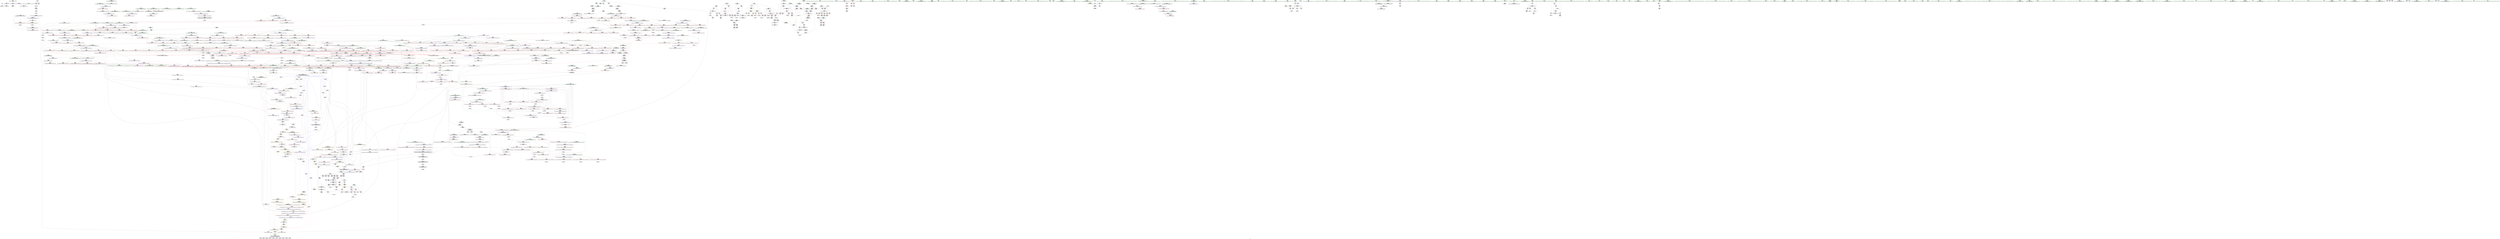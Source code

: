 digraph "SVFG" {
	label="SVFG";

	Node0x555fcc26eac0 [shape=record,color=grey,label="{NodeID: 0\nNullPtr}"];
	Node0x555fcc26eac0 -> Node0x555fcc2c9520[style=solid];
	Node0x555fcc26eac0 -> Node0x555fcc2e4430[style=solid];
	Node0x555fcc3d8c70 [shape=record,color=black,label="{NodeID: 1882\n476 = PHI(557, )\n}"];
	Node0x555fcc3d8c70 -> Node0x555fcc30d810[style=solid];
	Node0x555fcc2d09d0 [shape=record,color=blue,label="{NodeID: 775\n868\<--861\n__comp.addr\<--__comp\n_ZSt10__pop_heapIPiN9__gnu_cxx5__ops15_Iter_less_iterEEvT_S4_S4_RT0_\n}"];
	Node0x555fcc2d09d0 -> Node0x555fcc2dbc90[style=dashed];
	Node0x555fcc2c7480 [shape=record,color=red,label="{NodeID: 443\n463\<--453\n\<--__first.addr\n_ZSt6__sortIPiN9__gnu_cxx5__ops15_Iter_less_iterEEvT_S4_T0_\n}"];
	Node0x555fcc2c7480 -> Node0x555fcc310990[style=solid];
	Node0x555fcc309790 [shape=record,color=grey,label="{NodeID: 1218\n234 = Binary(233, 99, )\n}"];
	Node0x555fcc309790 -> Node0x555fcc2e5230[style=solid];
	Node0x555fcc2bb5d0 [shape=record,color=green,label="{NodeID: 111\n607\<--608\n_ZSt26__unguarded_insertion_sortIPiN9__gnu_cxx5__ops15_Iter_less_iterEEvT_S4_T0_\<--_ZSt26__unguarded_insertion_sortIPiN9__gnu_cxx5__ops15_Iter_less_iterEEvT_S4_T0__field_insensitive\n}"];
	Node0x555fcc2dce70 [shape=record,color=red,label="{NodeID: 554\n944\<--923\n\<--__secondChild\n_ZSt13__adjust_heapIPiliN9__gnu_cxx5__ops15_Iter_less_iterEEvT_T0_S5_T1_T2_\n}"];
	Node0x555fcc2dce70 -> Node0x555fcc309a90[style=solid];
	Node0x555fcc3470c0 [shape=record,color=black,label="{NodeID: 1329\nMR_11V_2 = PHI(MR_11V_3, MR_11V_1, )\npts\{18 \}\n|{|<s4>87}}"];
	Node0x555fcc3470c0 -> Node0x555fcc2e2b10[style=dashed];
	Node0x555fcc3470c0 -> Node0x555fcc2e2be0[style=dashed];
	Node0x555fcc3470c0 -> Node0x555fcc2d4040[style=dashed];
	Node0x555fcc3470c0 -> Node0x555fcc2d42b0[style=dashed];
	Node0x555fcc3470c0:s4 -> Node0x555fcc3636a0[style=dashed,color=red];
	Node0x555fcc2bfc80 [shape=record,color=green,label="{NodeID: 222\n1412\<--1413\n__last.addr\<--__last.addr_field_insensitive\n_ZSt25__unguarded_linear_insertIPiN9__gnu_cxx5__ops14_Val_less_iterEEvT_T0_\n}"];
	Node0x555fcc2bfc80 -> Node0x555fcc2e22f0[style=solid];
	Node0x555fcc2bfc80 -> Node0x555fcc2e23c0[style=solid];
	Node0x555fcc2bfc80 -> Node0x555fcc2e2490[style=solid];
	Node0x555fcc2bfc80 -> Node0x555fcc2e2560[style=solid];
	Node0x555fcc2bfc80 -> Node0x555fcc2d3d00[style=solid];
	Node0x555fcc2bfc80 -> Node0x555fcc2d4110[style=solid];
	Node0x555fcc2e28a0 [shape=record,color=red,label="{NodeID: 665\n1439\<--1416\n\<--__next\n_ZSt25__unguarded_linear_insertIPiN9__gnu_cxx5__ops14_Val_less_iterEEvT_T0_\n}"];
	Node0x555fcc2e28a0 -> Node0x555fcc2d4110[style=solid];
	Node0x555fcc2cda80 [shape=record,color=purple,label="{NodeID: 333\n1594\<--38\nllvm.global_ctors_2\<--llvm.global_ctors\nGlob }"];
	Node0x555fcc2cda80 -> Node0x555fcc2e4430[style=solid];
	Node0x555fcc2b7330 [shape=record,color=green,label="{NodeID: 1\n7\<--1\n__dso_handle\<--dummyObj\nGlob }"];
	Node0x555fcc3d8e40 [shape=record,color=black,label="{NodeID: 1883\n545 = PHI(644, )\n}"];
	Node0x555fcc3d8e40 -> Node0x555fcc2e6820[style=solid];
	Node0x555fcc2d0aa0 [shape=record,color=blue,label="{NodeID: 776\n870\<--880\n__value\<--\n_ZSt10__pop_heapIPiN9__gnu_cxx5__ops15_Iter_less_iterEEvT_S4_S4_RT0_\n}"];
	Node0x555fcc2d0aa0 -> Node0x555fcc2dbe30[style=dashed];
	Node0x555fcc2d0aa0 -> Node0x555fcc2dbf00[style=dashed];
	Node0x555fcc34a690 [shape=record,color=yellow,style=double,label="{NodeID: 1551\n11V_1 = ENCHI(MR_11V_0)\npts\{18 \}\nFun[_ZSt6__sortIPiN9__gnu_cxx5__ops15_Iter_less_iterEEvT_S4_T0_]|{|<s1>23}}"];
	Node0x555fcc34a690 -> Node0x555fcc342ac0[style=dashed];
	Node0x555fcc34a690:s1 -> Node0x555fcc3566e0[style=dashed,color=red];
	Node0x555fcc2c7550 [shape=record,color=red,label="{NodeID: 444\n467\<--453\n\<--__first.addr\n_ZSt6__sortIPiN9__gnu_cxx5__ops15_Iter_less_iterEEvT_S4_T0_\n|{<s0>23}}"];
	Node0x555fcc2c7550:s0 -> Node0x555fcc3d43c0[style=solid,color=red];
	Node0x555fcc309910 [shape=record,color=grey,label="{NodeID: 1219\n946 = Binary(480, 945, )\n}"];
	Node0x555fcc309910 -> Node0x555fcc2d11f0[style=solid];
	Node0x555fcc2bb6d0 [shape=record,color=green,label="{NodeID: 112\n619\<--620\n__comp\<--__comp_field_insensitive\n_ZSt14__partial_sortIPiN9__gnu_cxx5__ops15_Iter_less_iterEEvT_S4_S4_T0_\n|{<s0>33}}"];
	Node0x555fcc2bb6d0:s0 -> Node0x555fcc3d6900[style=solid,color=red];
	Node0x555fcc2dcf40 [shape=record,color=red,label="{NodeID: 555\n949\<--923\n\<--__secondChild\n_ZSt13__adjust_heapIPiliN9__gnu_cxx5__ops15_Iter_less_iterEEvT_T0_S5_T1_T2_\n}"];
	Node0x555fcc3475c0 [shape=record,color=black,label="{NodeID: 1330\nMR_282V_3 = PHI(MR_282V_4, MR_282V_2, )\npts\{1413 \}\n}"];
	Node0x555fcc3475c0 -> Node0x555fcc2e2490[style=dashed];
	Node0x555fcc3475c0 -> Node0x555fcc2e2560[style=dashed];
	Node0x555fcc3475c0 -> Node0x555fcc2d4110[style=dashed];
	Node0x555fcc2bfd50 [shape=record,color=green,label="{NodeID: 223\n1414\<--1415\n__val\<--__val_field_insensitive\n_ZSt25__unguarded_linear_insertIPiN9__gnu_cxx5__ops14_Val_less_iterEEvT_T0_\n|{|<s1>87|<s2>89}}"];
	Node0x555fcc2bfd50 -> Node0x555fcc2d3dd0[style=solid];
	Node0x555fcc2bfd50:s1 -> Node0x555fcc3d5fc0[style=solid,color=red];
	Node0x555fcc2bfd50:s2 -> Node0x555fcc3dd690[style=solid,color=red];
	Node0x555fcc2e2970 [shape=record,color=red,label="{NodeID: 666\n1441\<--1416\n\<--__next\n_ZSt25__unguarded_linear_insertIPiN9__gnu_cxx5__ops14_Val_less_iterEEvT_T0_\n}"];
	Node0x555fcc2e2970 -> Node0x555fcc2ce950[style=solid];
	Node0x555fcc2cdb80 [shape=record,color=purple,label="{NodeID: 334\n417\<--416\nvbase.offset.ptr\<--vtable\nmain\n}"];
	Node0x555fcc2cdb80 -> Node0x555fcc2ca6f0[style=solid];
	Node0x555fcc2b73c0 [shape=record,color=green,label="{NodeID: 2\n9\<--1\n\<--dummyObj\nCan only get source location for instruction, argument, global var or function.}"];
	Node0x555fcc3d8f80 [shape=record,color=black,label="{NodeID: 1884\n563 = PHI()\n}"];
	Node0x555fcc3d8f80 -> Node0x555fcc2caca0[style=solid];
	Node0x555fcc3d8f80 -> Node0x555fcc2cad70[style=solid];
	Node0x555fcc2d0b70 [shape=record,color=blue,label="{NodeID: 777\n885\<--884\n\<--\n_ZSt10__pop_heapIPiN9__gnu_cxx5__ops15_Iter_less_iterEEvT_S4_S4_RT0_\n|{|<s1>46}}"];
	Node0x555fcc2d0b70 -> Node0x555fcc2dbf00[style=dashed];
	Node0x555fcc2d0b70:s1 -> Node0x555fcc340390[style=dashed,color=red];
	Node0x555fcc2c7620 [shape=record,color=red,label="{NodeID: 445\n470\<--453\n\<--__first.addr\n_ZSt6__sortIPiN9__gnu_cxx5__ops15_Iter_less_iterEEvT_S4_T0_\n}"];
	Node0x555fcc2c7620 -> Node0x555fcc2caa30[style=solid];
	Node0x555fcc309a90 [shape=record,color=grey,label="{NodeID: 1220\n945 = Binary(944, 757, )\n}"];
	Node0x555fcc309a90 -> Node0x555fcc309910[style=solid];
	Node0x555fcc2bb7a0 [shape=record,color=green,label="{NodeID: 113\n621\<--622\n__first.addr\<--__first.addr_field_insensitive\n_ZSt14__partial_sortIPiN9__gnu_cxx5__ops15_Iter_less_iterEEvT_S4_S4_T0_\n}"];
	Node0x555fcc2bb7a0 -> Node0x555fcc2d8ca0[style=solid];
	Node0x555fcc2bb7a0 -> Node0x555fcc2d8d70[style=solid];
	Node0x555fcc2bb7a0 -> Node0x555fcc2e6c30[style=solid];
	Node0x555fcc2dd010 [shape=record,color=red,label="{NodeID: 556\n952\<--923\n\<--__secondChild\n_ZSt13__adjust_heapIPiliN9__gnu_cxx5__ops15_Iter_less_iterEEvT_T0_S5_T1_T2_\n}"];
	Node0x555fcc2dd010 -> Node0x555fcc30a510[style=solid];
	Node0x555fcc347ac0 [shape=record,color=black,label="{NodeID: 1331\nMR_286V_4 = PHI(MR_286V_5, MR_286V_3, )\npts\{1417 \}\n}"];
	Node0x555fcc347ac0 -> Node0x555fcc2e2700[style=dashed];
	Node0x555fcc347ac0 -> Node0x555fcc2e27d0[style=dashed];
	Node0x555fcc347ac0 -> Node0x555fcc2e28a0[style=dashed];
	Node0x555fcc347ac0 -> Node0x555fcc2e2970[style=dashed];
	Node0x555fcc347ac0 -> Node0x555fcc2d41e0[style=dashed];
	Node0x555fcc2bfe20 [shape=record,color=green,label="{NodeID: 224\n1416\<--1417\n__next\<--__next_field_insensitive\n_ZSt25__unguarded_linear_insertIPiN9__gnu_cxx5__ops14_Val_less_iterEEvT_T0_\n}"];
	Node0x555fcc2bfe20 -> Node0x555fcc2e2630[style=solid];
	Node0x555fcc2bfe20 -> Node0x555fcc2e2700[style=solid];
	Node0x555fcc2bfe20 -> Node0x555fcc2e27d0[style=solid];
	Node0x555fcc2bfe20 -> Node0x555fcc2e28a0[style=solid];
	Node0x555fcc2bfe20 -> Node0x555fcc2e2970[style=solid];
	Node0x555fcc2bfe20 -> Node0x555fcc2d3ea0[style=solid];
	Node0x555fcc2bfe20 -> Node0x555fcc2d3f70[style=solid];
	Node0x555fcc2bfe20 -> Node0x555fcc2d41e0[style=solid];
	Node0x555fcc2e2a40 [shape=record,color=red,label="{NodeID: 667\n1421\<--1420\n\<--call\n_ZSt25__unguarded_linear_insertIPiN9__gnu_cxx5__ops14_Val_less_iterEEvT_T0_\n}"];
	Node0x555fcc2e2a40 -> Node0x555fcc2d3dd0[style=solid];
	Node0x555fcc35f7d0 [shape=record,color=yellow,style=double,label="{NodeID: 1442\n197V_1 = ENCHI(MR_197V_0)\npts\{784 871 1045 1261 1293 1415 \}\nFun[_ZSt13__adjust_heapIPiliN9__gnu_cxx5__ops15_Iter_less_iterEEvT_T0_S5_T1_T2_]}"];
	Node0x555fcc35f7d0 -> Node0x555fcc2dd690[style=dashed];
	Node0x555fcc35f7d0 -> Node0x555fcc2dd760[style=dashed];
	Node0x555fcc35f7d0 -> Node0x555fcc2dd830[style=dashed];
	Node0x555fcc2cdc50 [shape=record,color=purple,label="{NodeID: 335\n599\<--598\nadd.ptr\<--\n_ZSt22__final_insertion_sortIPiN9__gnu_cxx5__ops15_Iter_less_iterEEvT_S4_T0_\n|{<s0>29}}"];
	Node0x555fcc2cdc50:s0 -> Node0x555fcc3d6560[style=solid,color=red];
	Node0x555fcc2b7670 [shape=record,color=green,label="{NodeID: 3\n12\<--1\n\<--dummyObj\nCan only get source location for instruction, argument, global var or function.}"];
	Node0x555fcc3d9080 [shape=record,color=black,label="{NodeID: 1885\n684 = PHI(1188, )\n}"];
	Node0x555fcc3d9080 -> Node0x555fcc2cb250[style=solid];
	Node0x555fcc2d0c40 [shape=record,color=blue,label="{NodeID: 778\n901\<--900\n__t.addr\<--__t\n_ZSt4moveIRiEONSt16remove_referenceIT_E4typeEOS2_\n}"];
	Node0x555fcc2d0c40 -> Node0x555fcc2dbfd0[style=dashed];
	Node0x555fcc2c76f0 [shape=record,color=red,label="{NodeID: 446\n484\<--453\n\<--__first.addr\n_ZSt6__sortIPiN9__gnu_cxx5__ops15_Iter_less_iterEEvT_S4_T0_\n|{<s0>24}}"];
	Node0x555fcc2c76f0:s0 -> Node0x555fcc3d7050[style=solid,color=red];
	Node0x555fcc309c10 [shape=record,color=grey,label="{NodeID: 1221\n250 = Binary(249, 180, )\n}"];
	Node0x555fcc309c10 -> Node0x555fcc30f490[style=solid];
	Node0x555fcc2bb870 [shape=record,color=green,label="{NodeID: 114\n623\<--624\n__middle.addr\<--__middle.addr_field_insensitive\n_ZSt14__partial_sortIPiN9__gnu_cxx5__ops15_Iter_less_iterEEvT_S4_S4_T0_\n}"];
	Node0x555fcc2bb870 -> Node0x555fcc2d8e40[style=solid];
	Node0x555fcc2bb870 -> Node0x555fcc2d8f10[style=solid];
	Node0x555fcc2bb870 -> Node0x555fcc2e6d00[style=solid];
	Node0x555fcc2dd0e0 [shape=record,color=red,label="{NodeID: 557\n957\<--923\n\<--__secondChild\n_ZSt13__adjust_heapIPiliN9__gnu_cxx5__ops15_Iter_less_iterEEvT_T0_S5_T1_T2_\n}"];
	Node0x555fcc2dd0e0 -> Node0x555fcc30d690[style=solid];
	Node0x555fcc2bfef0 [shape=record,color=green,label="{NodeID: 225\n1431\<--1432\n_ZNK9__gnu_cxx5__ops14_Val_less_iterclIiPiEEbRT_T0_\<--_ZNK9__gnu_cxx5__ops14_Val_less_iterclIiPiEEbRT_T0__field_insensitive\n}"];
	Node0x555fcc2e2b10 [shape=record,color=red,label="{NodeID: 668\n1436\<--1435\n\<--call2\n_ZSt25__unguarded_linear_insertIPiN9__gnu_cxx5__ops14_Val_less_iterEEvT_T0_\n}"];
	Node0x555fcc2e2b10 -> Node0x555fcc2d4040[style=solid];
	Node0x555fcc35f970 [shape=record,color=yellow,style=double,label="{NodeID: 1443\n11V_1 = ENCHI(MR_11V_0)\npts\{18 \}\nFun[_ZSt13move_backwardIPiS0_ET0_T_S2_S1_]|{<s0>85}}"];
	Node0x555fcc35f970:s0 -> Node0x555fcc361eb0[style=dashed,color=red];
	Node0x555fcc2cdd20 [shape=record,color=purple,label="{NodeID: 336\n604\<--603\nadd.ptr1\<--\n_ZSt22__final_insertion_sortIPiN9__gnu_cxx5__ops15_Iter_less_iterEEvT_S4_T0_\n|{<s0>30}}"];
	Node0x555fcc2cdd20:s0 -> Node0x555fcc3d5300[style=solid,color=red];
	Node0x555fcc2b7700 [shape=record,color=green,label="{NodeID: 4\n19\<--1\n_ZSt3cin\<--dummyObj\nGlob }"];
	Node0x555fcc3d91c0 [shape=record,color=black,label="{NodeID: 1886\n719 = PHI(837, )\n}"];
	Node0x555fcc2d0d10 [shape=record,color=blue,label="{NodeID: 779\n913\<--907\n__first.addr\<--__first\n_ZSt13__adjust_heapIPiliN9__gnu_cxx5__ops15_Iter_less_iterEEvT_T0_S5_T1_T2_\n}"];
	Node0x555fcc2d0d10 -> Node0x555fcc2dc0a0[style=dashed];
	Node0x555fcc2d0d10 -> Node0x555fcc2dc170[style=dashed];
	Node0x555fcc2d0d10 -> Node0x555fcc2dc240[style=dashed];
	Node0x555fcc2d0d10 -> Node0x555fcc2dc310[style=dashed];
	Node0x555fcc2d0d10 -> Node0x555fcc2dc3e0[style=dashed];
	Node0x555fcc2d0d10 -> Node0x555fcc2dc4b0[style=dashed];
	Node0x555fcc2d0d10 -> Node0x555fcc2dc580[style=dashed];
	Node0x555fcc2c77c0 [shape=record,color=red,label="{NodeID: 447\n464\<--455\n\<--__last.addr\n_ZSt6__sortIPiN9__gnu_cxx5__ops15_Iter_less_iterEEvT_S4_T0_\n}"];
	Node0x555fcc2c77c0 -> Node0x555fcc310990[style=solid];
	Node0x555fcc309d90 [shape=record,color=grey,label="{NodeID: 1222\n941 = Binary(940, 480, )\n}"];
	Node0x555fcc309d90 -> Node0x555fcc30f010[style=solid];
	Node0x555fcc2c0360 [shape=record,color=green,label="{NodeID: 115\n625\<--626\n__last.addr\<--__last.addr_field_insensitive\n_ZSt14__partial_sortIPiN9__gnu_cxx5__ops15_Iter_less_iterEEvT_S4_S4_T0_\n}"];
	Node0x555fcc2c0360 -> Node0x555fcc2d8fe0[style=solid];
	Node0x555fcc2c0360 -> Node0x555fcc2e6dd0[style=solid];
	Node0x555fcc2dd1b0 [shape=record,color=red,label="{NodeID: 558\n962\<--923\n\<--__secondChild\n_ZSt13__adjust_heapIPiliN9__gnu_cxx5__ops15_Iter_less_iterEEvT_T0_S5_T1_T2_\n}"];
	Node0x555fcc2bfff0 [shape=record,color=green,label="{NodeID: 226\n1451\<--1452\nretval\<--retval_field_insensitive\n_ZN9__gnu_cxx5__ops15__val_comp_iterENS0_15_Iter_less_iterE\n}"];
	Node0x555fcc2e2be0 [shape=record,color=red,label="{NodeID: 669\n1446\<--1445\n\<--call4\n_ZSt25__unguarded_linear_insertIPiN9__gnu_cxx5__ops14_Val_less_iterEEvT_T0_\n}"];
	Node0x555fcc2e2be0 -> Node0x555fcc2d42b0[style=solid];
	Node0x555fcc2cddf0 [shape=record,color=purple,label="{NodeID: 337\n673\<--672\nadd.ptr1\<--\n_ZSt27__unguarded_partition_pivotIPiN9__gnu_cxx5__ops15_Iter_less_iterEET_S4_S4_T0_\n|{<s0>34}}"];
	Node0x555fcc2cddf0:s0 -> Node0x555fcc3d4090[style=solid,color=red];
	Node0x555fcc2b77c0 [shape=record,color=green,label="{NodeID: 5\n25\<--1\n_ZSt4cout\<--dummyObj\nGlob }"];
	Node0x555fcc3d92d0 [shape=record,color=black,label="{NodeID: 1887\n814 = PHI(899, )\n}"];
	Node0x555fcc3d92d0 -> Node0x555fcc2db200[style=solid];
	Node0x555fcc2d0de0 [shape=record,color=blue,label="{NodeID: 780\n915\<--908\n__holeIndex.addr\<--__holeIndex\n_ZSt13__adjust_heapIPiliN9__gnu_cxx5__ops15_Iter_less_iterEEvT_T0_S5_T1_T2_\n}"];
	Node0x555fcc2d0de0 -> Node0x555fcc2dc650[style=dashed];
	Node0x555fcc2d0de0 -> Node0x555fcc2dc720[style=dashed];
	Node0x555fcc2d0de0 -> Node0x555fcc2dc7f0[style=dashed];
	Node0x555fcc2d0de0 -> Node0x555fcc2dc8c0[style=dashed];
	Node0x555fcc2d0de0 -> Node0x555fcc2d1460[style=dashed];
	Node0x555fcc2d0de0 -> Node0x555fcc2d16d0[style=dashed];
	Node0x555fcc2d0de0 -> Node0x555fcc351be0[style=dashed];
	Node0x555fcc34aa70 [shape=record,color=yellow,style=double,label="{NodeID: 1555\n11V_1 = ENCHI(MR_11V_0)\npts\{18 \}\nFun[_ZSt13__heap_selectIPiN9__gnu_cxx5__ops15_Iter_less_iterEEvT_S4_S4_T0_]|{<s0>36|<s1>36}}"];
	Node0x555fcc34aa70:s0 -> Node0x555fcc34e9e0[style=dashed,color=red];
	Node0x555fcc34aa70:s1 -> Node0x555fcc357ae0[style=dashed,color=red];
	Node0x555fcc2c7890 [shape=record,color=red,label="{NodeID: 448\n468\<--455\n\<--__last.addr\n_ZSt6__sortIPiN9__gnu_cxx5__ops15_Iter_less_iterEEvT_S4_T0_\n|{<s0>23}}"];
	Node0x555fcc2c7890:s0 -> Node0x555fcc3d4510[style=solid,color=red];
	Node0x555fcc309f10 [shape=record,color=grey,label="{NodeID: 1223\n207 = Binary(206, 205, )\n}"];
	Node0x555fcc309f10 -> Node0x555fcc2e4fc0[style=solid];
	Node0x555fcc2c0430 [shape=record,color=green,label="{NodeID: 116\n627\<--628\nagg.tmp\<--agg.tmp_field_insensitive\n_ZSt14__partial_sortIPiN9__gnu_cxx5__ops15_Iter_less_iterEEvT_S4_S4_T0_\n}"];
	Node0x555fcc2dd280 [shape=record,color=red,label="{NodeID: 559\n970\<--923\n\<--__secondChild\n_ZSt13__adjust_heapIPiliN9__gnu_cxx5__ops15_Iter_less_iterEEvT_T0_S5_T1_T2_\n}"];
	Node0x555fcc2dd280 -> Node0x555fcc2d1460[style=solid];
	Node0x555fcc2c00c0 [shape=record,color=green,label="{NodeID: 227\n1453\<--1454\n\<--field_insensitive\n_ZN9__gnu_cxx5__ops15__val_comp_iterENS0_15_Iter_less_iterE\n}"];
	Node0x555fcc2e2cb0 [shape=record,color=red,label="{NodeID: 670\n1469\<--1460\n\<--__first.addr\n_ZSt23__copy_move_backward_a2ILb1EPiS0_ET1_T0_S2_S1_\n|{<s0>90}}"];
	Node0x555fcc2e2cb0:s0 -> Node0x555fcc3d4d30[style=solid,color=red];
	Node0x555fcc2cdec0 [shape=record,color=purple,label="{NodeID: 338\n676\<--675\nadd.ptr2\<--\n_ZSt27__unguarded_partition_pivotIPiN9__gnu_cxx5__ops15_Iter_less_iterEET_S4_S4_T0_\n|{<s0>34}}"];
	Node0x555fcc2cdec0:s0 -> Node0x555fcc3d42b0[style=solid,color=red];
	Node0x555fcc2b8060 [shape=record,color=green,label="{NodeID: 6\n26\<--1\n.str\<--dummyObj\nGlob }"];
	Node0x555fcc3d9440 [shape=record,color=black,label="{NodeID: 1888\n822 = PHI(899, )\n}"];
	Node0x555fcc3d9440 -> Node0x555fcc2db2d0[style=solid];
	Node0x555fcc2d0eb0 [shape=record,color=blue,label="{NodeID: 781\n917\<--909\n__len.addr\<--__len\n_ZSt13__adjust_heapIPiliN9__gnu_cxx5__ops15_Iter_less_iterEEvT_T0_S5_T1_T2_\n}"];
	Node0x555fcc2d0eb0 -> Node0x555fcc2dca60[style=dashed];
	Node0x555fcc2d0eb0 -> Node0x555fcc2dcb30[style=dashed];
	Node0x555fcc2d0eb0 -> Node0x555fcc2dcc00[style=dashed];
	Node0x555fcc2c7960 [shape=record,color=red,label="{NodeID: 449\n469\<--455\n\<--__last.addr\n_ZSt6__sortIPiN9__gnu_cxx5__ops15_Iter_less_iterEEvT_S4_T0_\n}"];
	Node0x555fcc2c7960 -> Node0x555fcc2ca960[style=solid];
	Node0x555fcc30a090 [shape=record,color=grey,label="{NodeID: 1224\n1087 = Binary(1086, 757, )\n}"];
	Node0x555fcc30a090 -> Node0x555fcc30a210[style=solid];
	Node0x555fcc2c0500 [shape=record,color=green,label="{NodeID: 117\n636\<--637\n_ZSt13__heap_selectIPiN9__gnu_cxx5__ops15_Iter_less_iterEEvT_S4_S4_T0_\<--_ZSt13__heap_selectIPiN9__gnu_cxx5__ops15_Iter_less_iterEEvT_S4_S4_T0__field_insensitive\n}"];
	Node0x555fcc2dd350 [shape=record,color=red,label="{NodeID: 560\n977\<--923\n\<--__secondChild\n_ZSt13__adjust_heapIPiliN9__gnu_cxx5__ops15_Iter_less_iterEEvT_T0_S5_T1_T2_\n}"];
	Node0x555fcc2dd350 -> Node0x555fcc310810[style=solid];
	Node0x555fcc33fe90 [shape=record,color=black,label="{NodeID: 1335\nMR_11V_6 = PHI(MR_11V_3, MR_11V_2, )\npts\{18 \}\n|{<s0>23|<s1>27}}"];
	Node0x555fcc33fe90:s0 -> Node0x555fcc3806c0[style=dashed,color=blue];
	Node0x555fcc33fe90:s1 -> Node0x555fcc3566e0[style=dashed,color=blue];
	Node0x555fcc2c0190 [shape=record,color=green,label="{NodeID: 228\n1460\<--1461\n__first.addr\<--__first.addr_field_insensitive\n_ZSt23__copy_move_backward_a2ILb1EPiS0_ET1_T0_S2_S1_\n}"];
	Node0x555fcc2c0190 -> Node0x555fcc2e2cb0[style=solid];
	Node0x555fcc2c0190 -> Node0x555fcc2d4380[style=solid];
	Node0x555fcc2e2d80 [shape=record,color=red,label="{NodeID: 671\n1473\<--1462\n\<--__last.addr\n_ZSt23__copy_move_backward_a2ILb1EPiS0_ET1_T0_S2_S1_\n|{<s0>91}}"];
	Node0x555fcc2e2d80:s0 -> Node0x555fcc3d4d30[style=solid,color=red];
	Node0x555fcc2cdf90 [shape=record,color=purple,label="{NodeID: 339\n681\<--680\nadd.ptr3\<--\n_ZSt27__unguarded_partition_pivotIPiN9__gnu_cxx5__ops15_Iter_less_iterEET_S4_S4_T0_\n|{<s0>35}}"];
	Node0x555fcc2cdf90:s0 -> Node0x555fcc3dbfd0[style=solid,color=red];
	Node0x555fcc2b80f0 [shape=record,color=green,label="{NodeID: 7\n28\<--1\n.str.2\<--dummyObj\nGlob }"];
	Node0x555fcc3d9580 [shape=record,color=black,label="{NodeID: 1889\n955 = PHI(837, )\n}"];
	Node0x555fcc2d0f80 [shape=record,color=blue,label="{NodeID: 782\n919\<--910\n__value.addr\<--__value\n_ZSt13__adjust_heapIPiliN9__gnu_cxx5__ops15_Iter_less_iterEEvT_T0_S5_T1_T2_\n}"];
	Node0x555fcc2d0f80 -> Node0x555fcc2dd690[style=dashed];
	Node0x555fcc2d0f80 -> Node0x555fcc2dd760[style=dashed];
	Node0x555fcc2d0f80 -> Node0x555fcc2dd830[style=dashed];
	Node0x555fcc2c7a30 [shape=record,color=red,label="{NodeID: 450\n485\<--455\n\<--__last.addr\n_ZSt6__sortIPiN9__gnu_cxx5__ops15_Iter_less_iterEEvT_S4_T0_\n|{<s0>24}}"];
	Node0x555fcc2c7a30:s0 -> Node0x555fcc3d7190[style=solid,color=red];
	Node0x555fcc30a210 [shape=record,color=grey,label="{NodeID: 1225\n1088 = Binary(1087, 480, )\n}"];
	Node0x555fcc30a210 -> Node0x555fcc2d1fc0[style=solid];
	Node0x555fcc2c0600 [shape=record,color=green,label="{NodeID: 118\n641\<--642\n_ZSt11__sort_heapIPiN9__gnu_cxx5__ops15_Iter_less_iterEEvT_S4_RT0_\<--_ZSt11__sort_heapIPiN9__gnu_cxx5__ops15_Iter_less_iterEEvT_S4_RT0__field_insensitive\n}"];
	Node0x555fcc2dd420 [shape=record,color=red,label="{NodeID: 561\n983\<--923\n\<--__secondChild\n_ZSt13__adjust_heapIPiliN9__gnu_cxx5__ops15_Iter_less_iterEEvT_T0_S5_T1_T2_\n}"];
	Node0x555fcc2dd420 -> Node0x555fcc30cc10[style=solid];
	Node0x555fcc340390 [shape=record,color=black,label="{NodeID: 1336\nMR_11V_2 = PHI(MR_11V_3, MR_11V_1, )\npts\{18 \}\n|{|<s5>47}}"];
	Node0x555fcc340390 -> Node0x555fcc2dd690[style=dashed];
	Node0x555fcc340390 -> Node0x555fcc2dd760[style=dashed];
	Node0x555fcc340390 -> Node0x555fcc2d1390[style=dashed];
	Node0x555fcc340390 -> Node0x555fcc2d1600[style=dashed];
	Node0x555fcc340390 -> Node0x555fcc3516e0[style=dashed];
	Node0x555fcc340390:s5 -> Node0x555fcc3601b0[style=dashed,color=red];
	Node0x555fcc2c0260 [shape=record,color=green,label="{NodeID: 229\n1462\<--1463\n__last.addr\<--__last.addr_field_insensitive\n_ZSt23__copy_move_backward_a2ILb1EPiS0_ET1_T0_S2_S1_\n}"];
	Node0x555fcc2c0260 -> Node0x555fcc2e2d80[style=solid];
	Node0x555fcc2c0260 -> Node0x555fcc2efd90[style=solid];
	Node0x555fcc2e2e50 [shape=record,color=red,label="{NodeID: 672\n1475\<--1464\n\<--__result.addr\n_ZSt23__copy_move_backward_a2ILb1EPiS0_ET1_T0_S2_S1_\n|{<s0>92}}"];
	Node0x555fcc2e2e50:s0 -> Node0x555fcc3d4d30[style=solid,color=red];
	Node0x555fcc35fd20 [shape=record,color=yellow,style=double,label="{NodeID: 1447\n25V_1 = ENCHI(MR_25V_0)\npts\{122 \}\nFun[_ZSt3minIiERKT_S2_S2_]}"];
	Node0x555fcc35fd20 -> Node0x555fcc2c6ed0[style=dashed];
	Node0x555fcc2ce060 [shape=record,color=purple,label="{NodeID: 340\n732\<--731\nincdec.ptr\<--\n_ZSt13__heap_selectIPiN9__gnu_cxx5__ops15_Iter_less_iterEEvT_S4_S4_T0_\n}"];
	Node0x555fcc2ce060 -> Node0x555fcc2e7450[style=solid];
	Node0x555fcc2b8180 [shape=record,color=green,label="{NodeID: 8\n30\<--1\nstdin\<--dummyObj\nGlob }"];
	Node0x555fcc3d9690 [shape=record,color=black,label="{NodeID: 1890\n964 = PHI(899, )\n}"];
	Node0x555fcc3d9690 -> Node0x555fcc2dd690[style=solid];
	Node0x555fcc2d1050 [shape=record,color=blue,label="{NodeID: 783\n921\<--933\n__topIndex\<--\n_ZSt13__adjust_heapIPiliN9__gnu_cxx5__ops15_Iter_less_iterEEvT_T0_S5_T1_T2_\n}"];
	Node0x555fcc2d1050 -> Node0x555fcc2dccd0[style=dashed];
	Node0x555fcc2c7b00 [shape=record,color=red,label="{NodeID: 451\n520\<--501\n\<--__first.addr\n_ZSt16__introsort_loopIPilN9__gnu_cxx5__ops15_Iter_less_iterEEvT_S4_T0_T1_\n}"];
	Node0x555fcc2c7b00 -> Node0x555fcc2cabd0[style=solid];
	Node0x555fcc30a390 [shape=record,color=grey,label="{NodeID: 1226\n205 = Binary(204, 99, )\n}"];
	Node0x555fcc30a390 -> Node0x555fcc309f10[style=solid];
	Node0x555fcc2c0700 [shape=record,color=green,label="{NodeID: 119\n647\<--648\n__comp\<--__comp_field_insensitive\n_ZSt27__unguarded_partition_pivotIPiN9__gnu_cxx5__ops15_Iter_less_iterEET_S4_S4_T0_\n}"];
	Node0x555fcc2dd4f0 [shape=record,color=red,label="{NodeID: 562\n988\<--923\n\<--__secondChild\n_ZSt13__adjust_heapIPiliN9__gnu_cxx5__ops15_Iter_less_iterEEvT_T0_S5_T1_T2_\n}"];
	Node0x555fcc2dd4f0 -> Node0x555fcc30d210[style=solid];
	Node0x555fcc2c84f0 [shape=record,color=green,label="{NodeID: 230\n1464\<--1465\n__result.addr\<--__result.addr_field_insensitive\n_ZSt23__copy_move_backward_a2ILb1EPiS0_ET1_T0_S2_S1_\n}"];
	Node0x555fcc2c84f0 -> Node0x555fcc2e2e50[style=solid];
	Node0x555fcc2c84f0 -> Node0x555fcc2efe60[style=solid];
	Node0x555fcc2e2f20 [shape=record,color=red,label="{NodeID: 673\n1486\<--1483\n\<--__it.addr\n_ZSt12__miter_baseIPiET_S1_\n}"];
	Node0x555fcc2e2f20 -> Node0x555fcc2cbf50[style=solid];
	Node0x555fcc35fe30 [shape=record,color=yellow,style=double,label="{NodeID: 1448\n31V_1 = ENCHI(MR_31V_0)\npts\{128 \}\nFun[_ZSt3minIiERKT_S2_S2_]}"];
	Node0x555fcc35fe30 -> Node0x555fcc2c6e00[style=dashed];
	Node0x555fcc2ce130 [shape=record,color=purple,label="{NodeID: 341\n760\<--759\nincdec.ptr\<--\n_ZSt11__sort_heapIPiN9__gnu_cxx5__ops15_Iter_less_iterEEvT_S4_RT0_\n}"];
	Node0x555fcc2ce130 -> Node0x555fcc2e7790[style=solid];
	Node0x555fcc2b8240 [shape=record,color=green,label="{NodeID: 9\n31\<--1\n.str.3\<--dummyObj\nGlob }"];
	Node0x555fcc3d9800 [shape=record,color=black,label="{NodeID: 1891\n991 = PHI(899, )\n}"];
	Node0x555fcc3d9800 -> Node0x555fcc2dd760[style=solid];
	Node0x555fcc2d1120 [shape=record,color=blue,label="{NodeID: 784\n923\<--935\n__secondChild\<--\n_ZSt13__adjust_heapIPiliN9__gnu_cxx5__ops15_Iter_less_iterEEvT_T0_S5_T1_T2_\n}"];
	Node0x555fcc2d1120 -> Node0x555fcc2dcda0[style=dashed];
	Node0x555fcc2d1120 -> Node0x555fcc2dce70[style=dashed];
	Node0x555fcc2d1120 -> Node0x555fcc2dd350[style=dashed];
	Node0x555fcc2d1120 -> Node0x555fcc2dd420[style=dashed];
	Node0x555fcc2d1120 -> Node0x555fcc2d11f0[style=dashed];
	Node0x555fcc2d1120 -> Node0x555fcc2d1530[style=dashed];
	Node0x555fcc2d1120 -> Node0x555fcc3520e0[style=dashed];
	Node0x555fcc2c7bd0 [shape=record,color=red,label="{NodeID: 452\n532\<--501\n\<--__first.addr\n_ZSt16__introsort_loopIPilN9__gnu_cxx5__ops15_Iter_less_iterEEvT_S4_T0_T1_\n|{<s0>25}}"];
	Node0x555fcc2c7bd0:s0 -> Node0x555fcc3d5520[style=solid,color=red];
	Node0x555fcc30a510 [shape=record,color=grey,label="{NodeID: 1227\n953 = Binary(952, 757, )\n}"];
	Node0x555fcc2c07d0 [shape=record,color=green,label="{NodeID: 120\n649\<--650\n__first.addr\<--__first.addr_field_insensitive\n_ZSt27__unguarded_partition_pivotIPiN9__gnu_cxx5__ops15_Iter_less_iterEET_S4_S4_T0_\n}"];
	Node0x555fcc2c07d0 -> Node0x555fcc2d90b0[style=solid];
	Node0x555fcc2c07d0 -> Node0x555fcc2d9180[style=solid];
	Node0x555fcc2c07d0 -> Node0x555fcc2d9250[style=solid];
	Node0x555fcc2c07d0 -> Node0x555fcc2d9320[style=solid];
	Node0x555fcc2c07d0 -> Node0x555fcc2d93f0[style=solid];
	Node0x555fcc2c07d0 -> Node0x555fcc2d94c0[style=solid];
	Node0x555fcc2c07d0 -> Node0x555fcc2e6ea0[style=solid];
	Node0x555fcc2dd5c0 [shape=record,color=red,label="{NodeID: 563\n997\<--923\n\<--__secondChild\n_ZSt13__adjust_heapIPiliN9__gnu_cxx5__ops15_Iter_less_iterEEvT_T0_S5_T1_T2_\n}"];
	Node0x555fcc2dd5c0 -> Node0x555fcc30c610[style=solid];
	Node0x555fcc2c85c0 [shape=record,color=green,label="{NodeID: 231\n1471\<--1472\n_ZSt12__niter_baseIPiET_S1_\<--_ZSt12__niter_baseIPiET_S1__field_insensitive\n}"];
	Node0x555fcc37fb90 [shape=record,color=yellow,style=double,label="{NodeID: 1781\n11V_2 = CSCHI(MR_11V_1)\npts\{18 \}\nCS[]|{<s0>35}}"];
	Node0x555fcc37fb90:s0 -> Node0x555fcc3525e0[style=dashed,color=red];
	Node0x555fcc2e2ff0 [shape=record,color=red,label="{NodeID: 674\n1505\<--1492\n\<--__first.addr\n_ZSt22__copy_move_backward_aILb1EPiS0_ET1_T0_S2_S1_\n|{<s0>94}}"];
	Node0x555fcc2e2ff0:s0 -> Node0x555fcc3dc7f0[style=solid,color=red];
	Node0x555fcc2ce200 [shape=record,color=purple,label="{NodeID: 342\n1210\<--1209\nincdec.ptr\<--\n_ZSt21__unguarded_partitionIPiN9__gnu_cxx5__ops15_Iter_less_iterEET_S4_S4_S4_T0_\n}"];
	Node0x555fcc2ce200 -> Node0x555fcc2d2980[style=solid];
	Node0x555fcc2b8340 [shape=record,color=green,label="{NodeID: 10\n33\<--1\n.str.4\<--dummyObj\nGlob }"];
	Node0x555fcc3d9940 [shape=record,color=black,label="{NodeID: 1892\n1001 = PHI(1016, )\n}"];
	Node0x555fcc2d11f0 [shape=record,color=blue,label="{NodeID: 785\n923\<--946\n__secondChild\<--mul\n_ZSt13__adjust_heapIPiliN9__gnu_cxx5__ops15_Iter_less_iterEEvT_T0_S5_T1_T2_\n}"];
	Node0x555fcc2d11f0 -> Node0x555fcc2dcda0[style=dashed];
	Node0x555fcc2d11f0 -> Node0x555fcc2dce70[style=dashed];
	Node0x555fcc2d11f0 -> Node0x555fcc2dcf40[style=dashed];
	Node0x555fcc2d11f0 -> Node0x555fcc2dd010[style=dashed];
	Node0x555fcc2d11f0 -> Node0x555fcc2dd0e0[style=dashed];
	Node0x555fcc2d11f0 -> Node0x555fcc2dd1b0[style=dashed];
	Node0x555fcc2d11f0 -> Node0x555fcc2dd280[style=dashed];
	Node0x555fcc2d11f0 -> Node0x555fcc2dd350[style=dashed];
	Node0x555fcc2d11f0 -> Node0x555fcc2dd420[style=dashed];
	Node0x555fcc2d11f0 -> Node0x555fcc2d11f0[style=dashed];
	Node0x555fcc2d11f0 -> Node0x555fcc2d12c0[style=dashed];
	Node0x555fcc2d11f0 -> Node0x555fcc2d1530[style=dashed];
	Node0x555fcc2d11f0 -> Node0x555fcc3520e0[style=dashed];
	Node0x555fcc2c7ca0 [shape=record,color=red,label="{NodeID: 453\n543\<--501\n\<--__first.addr\n_ZSt16__introsort_loopIPilN9__gnu_cxx5__ops15_Iter_less_iterEEvT_S4_T0_T1_\n|{<s0>26}}"];
	Node0x555fcc2c7ca0:s0 -> Node0x555fcc3d3d60[style=solid,color=red];
	Node0x555fcc30a690 [shape=record,color=grey,label="{NodeID: 1228\n524 = Binary(523, 475, )\n}"];
	Node0x555fcc30a690 -> Node0x555fcc30f790[style=solid];
	Node0x555fcc2c08a0 [shape=record,color=green,label="{NodeID: 121\n651\<--652\n__last.addr\<--__last.addr_field_insensitive\n_ZSt27__unguarded_partition_pivotIPiN9__gnu_cxx5__ops15_Iter_less_iterEET_S4_S4_T0_\n}"];
	Node0x555fcc2c08a0 -> Node0x555fcc2d9590[style=solid];
	Node0x555fcc2c08a0 -> Node0x555fcc2d9660[style=solid];
	Node0x555fcc2c08a0 -> Node0x555fcc2d9730[style=solid];
	Node0x555fcc2c08a0 -> Node0x555fcc2e6f70[style=solid];
	Node0x555fcc2dd690 [shape=record,color=red,label="{NodeID: 564\n965\<--964\n\<--call4\n_ZSt13__adjust_heapIPiliN9__gnu_cxx5__ops15_Iter_less_iterEEvT_T0_S5_T1_T2_\n}"];
	Node0x555fcc2dd690 -> Node0x555fcc2d1390[style=solid];
	Node0x555fcc34b2e0 [shape=record,color=black,label="{NodeID: 1339\nMR_11V_3 = PHI(MR_11V_5, MR_11V_2, )\npts\{18 \}\n|{|<s1>32|<s2>37|<s3>38|<s4>38|<s5>38}}"];
	Node0x555fcc34b2e0 -> Node0x555fcc34b2e0[style=dashed];
	Node0x555fcc34b2e0:s1 -> Node0x555fcc3811c0[style=dashed,color=blue];
	Node0x555fcc34b2e0:s2 -> Node0x555fcc3601b0[style=dashed,color=red];
	Node0x555fcc34b2e0:s3 -> Node0x555fcc2dbd60[style=dashed,color=red];
	Node0x555fcc34b2e0:s4 -> Node0x555fcc2dbe30[style=dashed,color=red];
	Node0x555fcc34b2e0:s5 -> Node0x555fcc2d0b70[style=dashed,color=red];
	Node0x555fcc2c8690 [shape=record,color=green,label="{NodeID: 232\n1478\<--1479\n_ZSt22__copy_move_backward_aILb1EPiS0_ET1_T0_S2_S1_\<--_ZSt22__copy_move_backward_aILb1EPiS0_ET1_T0_S2_S1__field_insensitive\n}"];
	Node0x555fcc37fcf0 [shape=record,color=yellow,style=double,label="{NodeID: 1782\n11V_6 = CSCHI(MR_11V_5)\npts\{18 \}\nCS[]|{<s0>42|<s1>42|<s2>46}}"];
	Node0x555fcc37fcf0:s0 -> Node0x555fcc34e9e0[style=dashed,color=blue];
	Node0x555fcc37fcf0:s1 -> Node0x555fcc357ae0[style=dashed,color=blue];
	Node0x555fcc37fcf0:s2 -> Node0x555fcc3803d0[style=dashed,color=blue];
	Node0x555fcc2e30c0 [shape=record,color=red,label="{NodeID: 675\n1506\<--1494\n\<--__last.addr\n_ZSt22__copy_move_backward_aILb1EPiS0_ET1_T0_S2_S1_\n|{<s0>94}}"];
	Node0x555fcc2e30c0:s0 -> Node0x555fcc3dc8c0[style=solid,color=red];
	Node0x555fcc2ce2d0 [shape=record,color=purple,label="{NodeID: 343\n1214\<--1213\nincdec.ptr3\<--\n_ZSt21__unguarded_partitionIPiN9__gnu_cxx5__ops15_Iter_less_iterEET_S4_S4_S4_T0_\n}"];
	Node0x555fcc2ce2d0 -> Node0x555fcc2d2a50[style=solid];
	Node0x555fcc2b8440 [shape=record,color=green,label="{NodeID: 11\n35\<--1\nstdout\<--dummyObj\nGlob }"];
	Node0x555fcc3d9a50 [shape=record,color=black,label="{NodeID: 1893\n1010 = PHI(899, )\n}"];
	Node0x555fcc3d9a50 -> Node0x555fcc2dd830[style=solid];
	Node0x555fcc2d12c0 [shape=record,color=blue,label="{NodeID: 786\n923\<--958\n__secondChild\<--dec\n_ZSt13__adjust_heapIPiliN9__gnu_cxx5__ops15_Iter_less_iterEEvT_T0_S5_T1_T2_\n}"];
	Node0x555fcc2d12c0 -> Node0x555fcc2dcda0[style=dashed];
	Node0x555fcc2d12c0 -> Node0x555fcc2dce70[style=dashed];
	Node0x555fcc2d12c0 -> Node0x555fcc2dd1b0[style=dashed];
	Node0x555fcc2d12c0 -> Node0x555fcc2dd280[style=dashed];
	Node0x555fcc2d12c0 -> Node0x555fcc2dd350[style=dashed];
	Node0x555fcc2d12c0 -> Node0x555fcc2dd420[style=dashed];
	Node0x555fcc2d12c0 -> Node0x555fcc2d11f0[style=dashed];
	Node0x555fcc2d12c0 -> Node0x555fcc2d1530[style=dashed];
	Node0x555fcc2d12c0 -> Node0x555fcc3520e0[style=dashed];
	Node0x555fcc2c7d70 [shape=record,color=red,label="{NodeID: 454\n519\<--503\n\<--__last.addr\n_ZSt16__introsort_loopIPilN9__gnu_cxx5__ops15_Iter_less_iterEEvT_S4_T0_T1_\n}"];
	Node0x555fcc2c7d70 -> Node0x555fcc2cab00[style=solid];
	Node0x555fcc30a810 [shape=record,color=grey,label="{NodeID: 1229\n803 = Binary(801, 802, )\n}"];
	Node0x555fcc30a810 -> Node0x555fcc30c910[style=solid];
	Node0x555fcc2c0970 [shape=record,color=green,label="{NodeID: 122\n653\<--654\n__mid\<--__mid_field_insensitive\n_ZSt27__unguarded_partition_pivotIPiN9__gnu_cxx5__ops15_Iter_less_iterEET_S4_S4_T0_\n}"];
	Node0x555fcc2c0970 -> Node0x555fcc2d9800[style=solid];
	Node0x555fcc2c0970 -> Node0x555fcc2e7040[style=solid];
	Node0x555fcc2dd760 [shape=record,color=red,label="{NodeID: 565\n992\<--991\n\<--call15\n_ZSt13__adjust_heapIPiliN9__gnu_cxx5__ops15_Iter_less_iterEEvT_T0_S5_T1_T2_\n}"];
	Node0x555fcc2dd760 -> Node0x555fcc2d1600[style=solid];
	Node0x555fcc34b7e0 [shape=record,color=black,label="{NodeID: 1340\nMR_153V_3 = PHI(MR_153V_4, MR_153V_2, )\npts\{701 \}\n}"];
	Node0x555fcc34b7e0 -> Node0x555fcc2d9e80[style=dashed];
	Node0x555fcc34b7e0 -> Node0x555fcc2d9f50[style=dashed];
	Node0x555fcc34b7e0 -> Node0x555fcc2da020[style=dashed];
	Node0x555fcc34b7e0 -> Node0x555fcc2da0f0[style=dashed];
	Node0x555fcc34b7e0 -> Node0x555fcc2e7450[style=dashed];
	Node0x555fcc2c8790 [shape=record,color=green,label="{NodeID: 233\n1483\<--1484\n__it.addr\<--__it.addr_field_insensitive\n_ZSt12__miter_baseIPiET_S1_\n}"];
	Node0x555fcc2c8790 -> Node0x555fcc2e2f20[style=solid];
	Node0x555fcc2c8790 -> Node0x555fcc2eff30[style=solid];
	Node0x555fcc37fe50 [shape=record,color=yellow,style=double,label="{NodeID: 1783\n11V_2 = CSCHI(MR_11V_1)\npts\{18 \}\nCS[]|{|<s2>21}}"];
	Node0x555fcc37fe50 -> Node0x555fcc2c5f60[style=dashed];
	Node0x555fcc37fe50 -> Node0x555fcc2c6030[style=dashed];
	Node0x555fcc37fe50:s2 -> Node0x555fcc342090[style=dashed,color=blue];
	Node0x555fcc2e3190 [shape=record,color=red,label="{NodeID: 676\n1507\<--1496\n\<--__result.addr\n_ZSt22__copy_move_backward_aILb1EPiS0_ET1_T0_S2_S1_\n|{<s0>94}}"];
	Node0x555fcc2e3190:s0 -> Node0x555fcc3dc990[style=solid,color=red];
	Node0x555fcc2ce3a0 [shape=record,color=purple,label="{NodeID: 344\n1222\<--1221\nincdec.ptr7\<--\n_ZSt21__unguarded_partitionIPiN9__gnu_cxx5__ops15_Iter_less_iterEET_S4_S4_S4_T0_\n}"];
	Node0x555fcc2ce3a0 -> Node0x555fcc2d2b20[style=solid];
	Node0x555fcc2b8540 [shape=record,color=green,label="{NodeID: 12\n36\<--1\n.str.5\<--dummyObj\nGlob }"];
	Node0x555fcc3d9bc0 [shape=record,color=black,label="{NodeID: 1894\n1068 = PHI(1098, )\n}"];
	Node0x555fcc3d9bc0 -> Node0x555fcc308700[style=solid];
	Node0x555fcc2d1390 [shape=record,color=blue,label="{NodeID: 787\n968\<--965\nadd.ptr5\<--\n_ZSt13__adjust_heapIPiliN9__gnu_cxx5__ops15_Iter_less_iterEEvT_T0_S5_T1_T2_\n}"];
	Node0x555fcc2d1390 -> Node0x555fcc340390[style=dashed];
	Node0x555fcc2c7e40 [shape=record,color=red,label="{NodeID: 455\n533\<--503\n\<--__last.addr\n_ZSt16__introsort_loopIPilN9__gnu_cxx5__ops15_Iter_less_iterEEvT_S4_T0_T1_\n|{<s0>25}}"];
	Node0x555fcc2c7e40:s0 -> Node0x555fcc3d5630[style=solid,color=red];
	Node0x555fcc30a990 [shape=record,color=grey,label="{NodeID: 1230\n807 = Binary(806, 480, )\n}"];
	Node0x555fcc30a990 -> Node0x555fcc30ac90[style=solid];
	Node0x555fcc2c0a40 [shape=record,color=green,label="{NodeID: 123\n655\<--656\nagg.tmp\<--agg.tmp_field_insensitive\n_ZSt27__unguarded_partition_pivotIPiN9__gnu_cxx5__ops15_Iter_less_iterEET_S4_S4_T0_\n}"];
	Node0x555fcc2dd830 [shape=record,color=red,label="{NodeID: 566\n1011\<--1010\n\<--call20\n_ZSt13__adjust_heapIPiliN9__gnu_cxx5__ops15_Iter_less_iterEEvT_T0_S5_T1_T2_\n|{<s0>53}}"];
	Node0x555fcc2dd830:s0 -> Node0x555fcc3d6dd0[style=solid,color=red];
	Node0x555fcc34bce0 [shape=record,color=black,label="{NodeID: 1341\nMR_11V_4 = PHI(MR_11V_5, MR_11V_3, )\npts\{18 \}\n|{<s0>24}}"];
	Node0x555fcc34bce0:s0 -> Node0x555fcc342ac0[style=dashed,color=blue];
	Node0x555fcc2c8860 [shape=record,color=green,label="{NodeID: 234\n1492\<--1493\n__first.addr\<--__first.addr_field_insensitive\n_ZSt22__copy_move_backward_aILb1EPiS0_ET1_T0_S2_S1_\n}"];
	Node0x555fcc2c8860 -> Node0x555fcc2e2ff0[style=solid];
	Node0x555fcc2c8860 -> Node0x555fcc2f0000[style=solid];
	Node0x555fcc2e3260 [shape=record,color=red,label="{NodeID: 677\n1517\<--1514\n\<--__it.addr\n_ZSt12__niter_baseIPiET_S1_\n}"];
	Node0x555fcc2e3260 -> Node0x555fcc2cc0f0[style=solid];
	Node0x555fcc3601b0 [shape=record,color=yellow,style=double,label="{NodeID: 1452\n11V_1 = ENCHI(MR_11V_0)\npts\{18 \}\nFun[_ZNK9__gnu_cxx5__ops15_Iter_less_iterclIPiS3_EEbT_T0_]}"];
	Node0x555fcc3601b0 -> Node0x555fcc2db610[style=dashed];
	Node0x555fcc3601b0 -> Node0x555fcc2db6e0[style=dashed];
	Node0x555fcc2ce470 [shape=record,color=purple,label="{NodeID: 345\n1235\<--1234\nincdec.ptr9\<--\n_ZSt21__unguarded_partitionIPiN9__gnu_cxx5__ops15_Iter_less_iterEET_S4_S4_S4_T0_\n}"];
	Node0x555fcc2ce470 -> Node0x555fcc2d2bf0[style=solid];
	Node0x555fcc2b8640 [shape=record,color=green,label="{NodeID: 13\n39\<--1\n\<--dummyObj\nCan only get source location for instruction, argument, global var or function.}"];
	Node0x555fcc3d9d00 [shape=record,color=black,label="{NodeID: 1895\n1078 = PHI(899, )\n}"];
	Node0x555fcc3d9d00 -> Node0x555fcc2de600[style=solid];
	Node0x555fcc2d1460 [shape=record,color=blue,label="{NodeID: 788\n915\<--970\n__holeIndex.addr\<--\n_ZSt13__adjust_heapIPiliN9__gnu_cxx5__ops15_Iter_less_iterEEvT_T0_S5_T1_T2_\n}"];
	Node0x555fcc2d1460 -> Node0x555fcc2dc7f0[style=dashed];
	Node0x555fcc2d1460 -> Node0x555fcc2dc8c0[style=dashed];
	Node0x555fcc2d1460 -> Node0x555fcc2d1460[style=dashed];
	Node0x555fcc2d1460 -> Node0x555fcc2d16d0[style=dashed];
	Node0x555fcc2d1460 -> Node0x555fcc351be0[style=dashed];
	Node0x555fcc2c7f10 [shape=record,color=red,label="{NodeID: 456\n534\<--503\n\<--__last.addr\n_ZSt16__introsort_loopIPilN9__gnu_cxx5__ops15_Iter_less_iterEEvT_S4_T0_T1_\n|{<s0>25}}"];
	Node0x555fcc2c7f10:s0 -> Node0x555fcc3d5740[style=solid,color=red];
	Node0x555fcc30ab10 [shape=record,color=grey,label="{NodeID: 1231\n98 = Binary(97, 99, )\n}"];
	Node0x555fcc30ab10 -> Node0x555fcc2e46d0[style=solid];
	Node0x555fcc2c0b10 [shape=record,color=green,label="{NodeID: 124\n657\<--658\nagg.tmp4\<--agg.tmp4_field_insensitive\n_ZSt27__unguarded_partition_pivotIPiN9__gnu_cxx5__ops15_Iter_less_iterEET_S4_S4_T0_\n}"];
	Node0x555fcc2dd900 [shape=record,color=red,label="{NodeID: 567\n1021\<--1018\n\<--__t.addr\n_ZSt4moveIRN9__gnu_cxx5__ops15_Iter_less_iterEEONSt16remove_referenceIT_E4typeEOS5_\n}"];
	Node0x555fcc2dd900 -> Node0x555fcc2cbb40[style=solid];
	Node0x555fcc2c8930 [shape=record,color=green,label="{NodeID: 235\n1494\<--1495\n__last.addr\<--__last.addr_field_insensitive\n_ZSt22__copy_move_backward_aILb1EPiS0_ET1_T0_S2_S1_\n}"];
	Node0x555fcc2c8930 -> Node0x555fcc2e30c0[style=solid];
	Node0x555fcc2c8930 -> Node0x555fcc2f00d0[style=solid];
	Node0x555fcc380110 [shape=record,color=yellow,style=double,label="{NodeID: 1785\n2V_2 = CSCHI(MR_2V_1)\npts\{10 \}\nCS[]}"];
	Node0x555fcc2e3330 [shape=record,color=red,label="{NodeID: 678\n1535\<--1523\n\<--__first.addr\n_ZNSt20__copy_move_backwardILb1ELb1ESt26random_access_iterator_tagE13__copy_move_bIiEEPT_PKS3_S6_S4_\n}"];
	Node0x555fcc2e3330 -> Node0x555fcc2cc290[style=solid];
	Node0x555fcc2ce540 [shape=record,color=purple,label="{NodeID: 346\n1308\<--1307\nadd.ptr\<--\n_ZSt16__insertion_sortIPiN9__gnu_cxx5__ops15_Iter_less_iterEEvT_S4_T0_\n}"];
	Node0x555fcc2ce540 -> Node0x555fcc2d3410[style=solid];
	Node0x555fcc2b8740 [shape=record,color=green,label="{NodeID: 14\n72\<--1\n\<--dummyObj\nCan only get source location for instruction, argument, global var or function.}"];
	Node0x555fcc3d9e40 [shape=record,color=black,label="{NodeID: 1896\n1091 = PHI(899, )\n}"];
	Node0x555fcc3d9e40 -> Node0x555fcc2de6d0[style=solid];
	Node0x555fcc2d1530 [shape=record,color=blue,label="{NodeID: 789\n923\<--985\n__secondChild\<--mul12\n_ZSt13__adjust_heapIPiliN9__gnu_cxx5__ops15_Iter_less_iterEEvT_T0_S5_T1_T2_\n}"];
	Node0x555fcc2d1530 -> Node0x555fcc2dd4f0[style=dashed];
	Node0x555fcc2d1530 -> Node0x555fcc2dd5c0[style=dashed];
	Node0x555fcc2d1530 -> Node0x555fcc3520e0[style=dashed];
	Node0x555fcc2c7fe0 [shape=record,color=red,label="{NodeID: 457\n544\<--503\n\<--__last.addr\n_ZSt16__introsort_loopIPilN9__gnu_cxx5__ops15_Iter_less_iterEEvT_S4_T0_T1_\n|{<s0>26}}"];
	Node0x555fcc2c7fe0:s0 -> Node0x555fcc3d3e70[style=solid,color=red];
	Node0x555fcc30ac90 [shape=record,color=grey,label="{NodeID: 1232\n808 = Binary(807, 480, )\n}"];
	Node0x555fcc30ac90 -> Node0x555fcc2e7ba0[style=solid];
	Node0x555fcc2c0be0 [shape=record,color=green,label="{NodeID: 125\n678\<--679\n_ZSt22__move_median_to_firstIPiN9__gnu_cxx5__ops15_Iter_less_iterEEvT_S4_S4_S4_T0_\<--_ZSt22__move_median_to_firstIPiN9__gnu_cxx5__ops15_Iter_less_iterEEvT_S4_S4_S4_T0__field_insensitive\n}"];
	Node0x555fcc2dd9d0 [shape=record,color=red,label="{NodeID: 568\n1030\<--1027\nthis1\<--this.addr\n_ZN9__gnu_cxx5__ops14_Iter_less_valC2ENS0_15_Iter_less_iterE\n}"];
	Node0x555fcc2c8a00 [shape=record,color=green,label="{NodeID: 236\n1496\<--1497\n__result.addr\<--__result.addr_field_insensitive\n_ZSt22__copy_move_backward_aILb1EPiS0_ET1_T0_S2_S1_\n}"];
	Node0x555fcc2c8a00 -> Node0x555fcc2e3190[style=solid];
	Node0x555fcc2c8a00 -> Node0x555fcc2f01a0[style=solid];
	Node0x555fcc380270 [shape=record,color=yellow,style=double,label="{NodeID: 1786\n11V_2 = CSCHI(MR_11V_1)\npts\{18 \}\nCS[]|{<s0>7}}"];
	Node0x555fcc380270:s0 -> Node0x555fcc37fe50[style=dashed,color=blue];
	Node0x555fcc2e3400 [shape=record,color=red,label="{NodeID: 679\n1549\<--1523\n\<--__first.addr\n_ZNSt20__copy_move_backwardILb1ELb1ESt26random_access_iterator_tagE13__copy_move_bIiEEPT_PKS3_S6_S4_\n}"];
	Node0x555fcc2e3400 -> Node0x555fcc2cc430[style=solid];
	Node0x555fcc2ce610 [shape=record,color=purple,label="{NodeID: 347\n1326\<--1325\nadd.ptr4\<--\n_ZSt16__insertion_sortIPiN9__gnu_cxx5__ops15_Iter_less_iterEEvT_S4_T0_\n|{<s0>77}}"];
	Node0x555fcc2ce610:s0 -> Node0x555fcc3c8bb0[style=solid,color=red];
	Node0x555fcc2b8840 [shape=record,color=green,label="{NodeID: 15\n99\<--1\n\<--dummyObj\nCan only get source location for instruction, argument, global var or function.}"];
	Node0x555fcc3d9f80 [shape=record,color=black,label="{NodeID: 1897\n1139 = PHI(837, )\n}"];
	Node0x555fcc2d1600 [shape=record,color=blue,label="{NodeID: 790\n995\<--992\nadd.ptr16\<--\n_ZSt13__adjust_heapIPiliN9__gnu_cxx5__ops15_Iter_less_iterEEvT_T0_S5_T1_T2_\n}"];
	Node0x555fcc2d1600 -> Node0x555fcc3516e0[style=dashed];
	Node0x555fcc2c80b0 [shape=record,color=red,label="{NodeID: 458\n550\<--503\n\<--__last.addr\n_ZSt16__introsort_loopIPilN9__gnu_cxx5__ops15_Iter_less_iterEEvT_S4_T0_T1_\n|{<s0>27}}"];
	Node0x555fcc2c80b0:s0 -> Node0x555fcc3d4510[style=solid,color=red];
	Node0x555fcc30ae10 [shape=record,color=grey,label="{NodeID: 1233\n974 = Binary(973, 757, )\n}"];
	Node0x555fcc30ae10 -> Node0x555fcc30fd90[style=solid];
	Node0x555fcc2c0ce0 [shape=record,color=green,label="{NodeID: 126\n685\<--686\n_ZSt21__unguarded_partitionIPiN9__gnu_cxx5__ops15_Iter_less_iterEET_S4_S4_S4_T0_\<--_ZSt21__unguarded_partitionIPiN9__gnu_cxx5__ops15_Iter_less_iterEET_S4_S4_S4_T0__field_insensitive\n}"];
	Node0x555fcc2ddaa0 [shape=record,color=red,label="{NodeID: 569\n1065\<--1038\n\<--__first.addr\n_ZSt11__push_heapIPiliN9__gnu_cxx5__ops14_Iter_less_valEEvT_T0_S5_T1_RT2_\n}"];
	Node0x555fcc2ddaa0 -> Node0x555fcc2cf3e0[style=solid];
	Node0x555fcc34cbe0 [shape=record,color=black,label="{NodeID: 1344\nMR_49V_3 = PHI(MR_49V_4, MR_49V_2, )\npts\{353 \}\n}"];
	Node0x555fcc34cbe0 -> Node0x555fcc2c69f0[style=dashed];
	Node0x555fcc2c8ad0 [shape=record,color=green,label="{NodeID: 237\n1498\<--1499\n__simple\<--__simple_field_insensitive\n_ZSt22__copy_move_backward_aILb1EPiS0_ET1_T0_S2_S1_\n}"];
	Node0x555fcc2c8ad0 -> Node0x555fcc2f0270[style=solid];
	Node0x555fcc3803d0 [shape=record,color=yellow,style=double,label="{NodeID: 1787\n11V_3 = CSCHI(MR_11V_2)\npts\{18 \}\nCS[]|{<s0>38|<s1>39}}"];
	Node0x555fcc3803d0:s0 -> Node0x555fcc34b2e0[style=dashed,color=blue];
	Node0x555fcc3803d0:s1 -> Node0x555fcc35b1e0[style=dashed,color=blue];
	Node0x555fcc2e34d0 [shape=record,color=red,label="{NodeID: 680\n1534\<--1525\n\<--__last.addr\n_ZNSt20__copy_move_backwardILb1ELb1ESt26random_access_iterator_tagE13__copy_move_bIiEEPT_PKS3_S6_S4_\n}"];
	Node0x555fcc2e34d0 -> Node0x555fcc2cc1c0[style=solid];
	Node0x555fcc2ce6e0 [shape=record,color=purple,label="{NodeID: 348\n1345\<--1344\nincdec.ptr\<--\n_ZSt16__insertion_sortIPiN9__gnu_cxx5__ops15_Iter_less_iterEEvT_S4_T0_\n}"];
	Node0x555fcc2ce6e0 -> Node0x555fcc2d3680[style=solid];
	Node0x555fcc2b8940 [shape=record,color=green,label="{NodeID: 16\n141\<--1\n\<--dummyObj\nCan only get source location for instruction, argument, global var or function.}"];
	Node0x555fcc3da090 [shape=record,color=black,label="{NodeID: 1898\n1143 = PHI(837, )\n}"];
	Node0x555fcc2d16d0 [shape=record,color=blue,label="{NodeID: 791\n915\<--998\n__holeIndex.addr\<--sub17\n_ZSt13__adjust_heapIPiliN9__gnu_cxx5__ops15_Iter_less_iterEEvT_T0_S5_T1_T2_\n}"];
	Node0x555fcc2d16d0 -> Node0x555fcc351be0[style=dashed];
	Node0x555fcc2c8180 [shape=record,color=red,label="{NodeID: 459\n528\<--505\n\<--__depth_limit.addr\n_ZSt16__introsort_loopIPilN9__gnu_cxx5__ops15_Iter_less_iterEEvT_S4_T0_T1_\n}"];
	Node0x555fcc2c8180 -> Node0x555fcc30f910[style=solid];
	Node0x555fcc30af90 [shape=record,color=grey,label="{NodeID: 1234\n980 = Binary(979, 480, )\n}"];
	Node0x555fcc30af90 -> Node0x555fcc310810[style=solid];
	Node0x555fcc2c0de0 [shape=record,color=green,label="{NodeID: 127\n692\<--693\n__comp\<--__comp_field_insensitive\n_ZSt13__heap_selectIPiN9__gnu_cxx5__ops15_Iter_less_iterEEvT_S4_S4_T0_\n|{<s0>36|<s1>37|<s2>38}}"];
	Node0x555fcc2c0de0:s0 -> Node0x555fcc3d5a70[style=solid,color=red];
	Node0x555fcc2c0de0:s1 -> Node0x555fcc3d2dd0[style=solid,color=red];
	Node0x555fcc2c0de0:s2 -> Node0x555fcc3dd5c0[style=solid,color=red];
	Node0x555fcc2ddb70 [shape=record,color=red,label="{NodeID: 570\n1075\<--1038\n\<--__first.addr\n_ZSt11__push_heapIPiliN9__gnu_cxx5__ops14_Iter_less_valEEvT_T0_S5_T1_RT2_\n}"];
	Node0x555fcc2ddb70 -> Node0x555fcc2cf4b0[style=solid];
	Node0x555fcc34d0e0 [shape=record,color=black,label="{NodeID: 1345\nMR_11V_7 = PHI(MR_11V_9, MR_11V_3, )\npts\{18 \}\n|{<s0>34}}"];
	Node0x555fcc34d0e0:s0 -> Node0x555fcc37fb90[style=dashed,color=blue];
	Node0x555fcc2c8ba0 [shape=record,color=green,label="{NodeID: 238\n1509\<--1510\n_ZNSt20__copy_move_backwardILb1ELb1ESt26random_access_iterator_tagE13__copy_move_bIiEEPT_PKS3_S6_S4_\<--_ZNSt20__copy_move_backwardILb1ELb1ESt26random_access_iterator_tagE13__copy_move_bIiEEPT_PKS3_S6_S4__field_insensitive\n}"];
	Node0x555fcc2e35a0 [shape=record,color=red,label="{NodeID: 681\n1544\<--1527\n\<--__result.addr\n_ZNSt20__copy_move_backwardILb1ELb1ESt26random_access_iterator_tagE13__copy_move_bIiEEPT_PKS3_S6_S4_\n}"];
	Node0x555fcc2e35a0 -> Node0x555fcc2cf720[style=solid];
	Node0x555fcc360560 [shape=record,color=yellow,style=double,label="{NodeID: 1456\n2V_1 = ENCHI(MR_2V_0)\npts\{10 \}\nFun[_GLOBAL__sub_I_emaxx_0_1.cpp]|{<s0>97}}"];
	Node0x555fcc360560:s0 -> Node0x555fcc2e4530[style=dashed,color=red];
	Node0x555fcc2ce7b0 [shape=record,color=purple,label="{NodeID: 349\n1380\<--1379\nincdec.ptr\<--\n_ZSt26__unguarded_insertion_sortIPiN9__gnu_cxx5__ops15_Iter_less_iterEEvT_S4_T0_\n}"];
	Node0x555fcc2ce7b0 -> Node0x555fcc2d39c0[style=solid];
	Node0x555fcc2b8a40 [shape=record,color=green,label="{NodeID: 17\n155\<--1\n\<--dummyObj\nCan only get source location for instruction, argument, global var or function.}"];
	Node0x555fcc3da1a0 [shape=record,color=black,label="{NodeID: 1899\n1153 = PHI(837, )\n}"];
	Node0x555fcc2d17a0 [shape=record,color=blue,label="{NodeID: 792\n1018\<--1017\n__t.addr\<--__t\n_ZSt4moveIRN9__gnu_cxx5__ops15_Iter_less_iterEEONSt16remove_referenceIT_E4typeEOS5_\n}"];
	Node0x555fcc2d17a0 -> Node0x555fcc2dd900[style=dashed];
	Node0x555fcc2c8250 [shape=record,color=red,label="{NodeID: 460\n539\<--505\n\<--__depth_limit.addr\n_ZSt16__introsort_loopIPilN9__gnu_cxx5__ops15_Iter_less_iterEEvT_S4_T0_T1_\n}"];
	Node0x555fcc2c8250 -> Node0x555fcc30e410[style=solid];
	Node0x555fcc30b110 [shape=record,color=grey,label="{NodeID: 1235\n940 = Binary(939, 757, )\n}"];
	Node0x555fcc30b110 -> Node0x555fcc309d90[style=solid];
	Node0x555fcc2c0eb0 [shape=record,color=green,label="{NodeID: 128\n694\<--695\n__first.addr\<--__first.addr_field_insensitive\n_ZSt13__heap_selectIPiN9__gnu_cxx5__ops15_Iter_less_iterEEvT_S4_S4_T0_\n}"];
	Node0x555fcc2c0eb0 -> Node0x555fcc2d98d0[style=solid];
	Node0x555fcc2c0eb0 -> Node0x555fcc2d99a0[style=solid];
	Node0x555fcc2c0eb0 -> Node0x555fcc2d9a70[style=solid];
	Node0x555fcc2c0eb0 -> Node0x555fcc2e7110[style=solid];
	Node0x555fcc2ddc40 [shape=record,color=red,label="{NodeID: 571\n1080\<--1038\n\<--__first.addr\n_ZSt11__push_heapIPiliN9__gnu_cxx5__ops14_Iter_less_valEEvT_T0_S5_T1_RT2_\n}"];
	Node0x555fcc2ddc40 -> Node0x555fcc2cf580[style=solid];
	Node0x555fcc34d5e0 [shape=record,color=black,label="{NodeID: 1346\nMR_25V_3 = PHI(MR_25V_4, MR_25V_2, )\npts\{122 \}\n}"];
	Node0x555fcc34d5e0 -> Node0x555fcc2c5740[style=dashed];
	Node0x555fcc34d5e0 -> Node0x555fcc35a2e0[style=dashed];
	Node0x555fcc2c8ca0 [shape=record,color=green,label="{NodeID: 239\n1514\<--1515\n__it.addr\<--__it.addr_field_insensitive\n_ZSt12__niter_baseIPiET_S1_\n}"];
	Node0x555fcc2c8ca0 -> Node0x555fcc2e3260[style=solid];
	Node0x555fcc2c8ca0 -> Node0x555fcc2f0340[style=solid];
	Node0x555fcc3806c0 [shape=record,color=yellow,style=double,label="{NodeID: 1789\n11V_2 = CSCHI(MR_11V_1)\npts\{18 \}\nCS[]|{<s0>24}}"];
	Node0x555fcc3806c0:s0 -> Node0x555fcc3493e0[style=dashed,color=red];
	Node0x555fcc2e3670 [shape=record,color=red,label="{NodeID: 682\n1557\<--1527\n\<--__result.addr\n_ZNSt20__copy_move_backwardILb1ELb1ESt26random_access_iterator_tagE13__copy_move_bIiEEPT_PKS3_S6_S4_\n}"];
	Node0x555fcc2e3670 -> Node0x555fcc2cf7f0[style=solid];
	Node0x555fcc360670 [shape=record,color=yellow,style=double,label="{NodeID: 1457\n11V_1 = ENCHI(MR_11V_0)\npts\{18 \}\nFun[_ZSt27__unguarded_partition_pivotIPiN9__gnu_cxx5__ops15_Iter_less_iterEET_S4_S4_T0_]|{<s0>34}}"];
	Node0x555fcc360670:s0 -> Node0x555fcc360a20[style=dashed,color=red];
	Node0x555fcc2ce880 [shape=record,color=purple,label="{NodeID: 350\n1426\<--1425\nincdec.ptr\<--\n_ZSt25__unguarded_linear_insertIPiN9__gnu_cxx5__ops14_Val_less_iterEEvT_T0_\n}"];
	Node0x555fcc2ce880 -> Node0x555fcc2d3f70[style=solid];
	Node0x555fcc2b8b40 [shape=record,color=green,label="{NodeID: 18\n180\<--1\n\<--dummyObj\nCan only get source location for instruction, argument, global var or function.}"];
	Node0x555fcc3da2b0 [shape=record,color=black,label="{NodeID: 1900\n1167 = PHI(837, )\n}"];
	Node0x555fcc2d1870 [shape=record,color=blue,label="{NodeID: 793\n1027\<--1024\nthis.addr\<--this\n_ZN9__gnu_cxx5__ops14_Iter_less_valC2ENS0_15_Iter_less_iterE\n}"];
	Node0x555fcc2d1870 -> Node0x555fcc2dd9d0[style=dashed];
	Node0x555fcc2c8320 [shape=record,color=red,label="{NodeID: 461\n551\<--505\n\<--__depth_limit.addr\n_ZSt16__introsort_loopIPilN9__gnu_cxx5__ops15_Iter_less_iterEEvT_S4_T0_T1_\n|{<s0>27}}"];
	Node0x555fcc2c8320:s0 -> Node0x555fcc3d4660[style=solid,color=red];
	Node0x555fcc30b290 [shape=record,color=grey,label="{NodeID: 1236\n243 = Binary(242, 99, )\n}"];
	Node0x555fcc30b290 -> Node0x555fcc30ff10[style=solid];
	Node0x555fcc2c0f80 [shape=record,color=green,label="{NodeID: 129\n696\<--697\n__middle.addr\<--__middle.addr_field_insensitive\n_ZSt13__heap_selectIPiN9__gnu_cxx5__ops15_Iter_less_iterEEvT_S4_S4_T0_\n}"];
	Node0x555fcc2c0f80 -> Node0x555fcc2d9b40[style=solid];
	Node0x555fcc2c0f80 -> Node0x555fcc2d9c10[style=solid];
	Node0x555fcc2c0f80 -> Node0x555fcc2d9ce0[style=solid];
	Node0x555fcc2c0f80 -> Node0x555fcc2e71e0[style=solid];
	Node0x555fcc2ddd10 [shape=record,color=red,label="{NodeID: 572\n1093\<--1038\n\<--__first.addr\n_ZSt11__push_heapIPiliN9__gnu_cxx5__ops14_Iter_less_valEEvT_T0_S5_T1_RT2_\n}"];
	Node0x555fcc2ddd10 -> Node0x555fcc2cf650[style=solid];
	Node0x555fcc34dae0 [shape=record,color=black,label="{NodeID: 1347\nMR_27V_3 = PHI(MR_27V_4, MR_27V_2, )\npts\{124 \}\n}"];
	Node0x555fcc34dae0 -> Node0x555fcc2c5810[style=dashed];
	Node0x555fcc34dae0 -> Node0x555fcc2c58e0[style=dashed];
	Node0x555fcc34dae0 -> Node0x555fcc2c59b0[style=dashed];
	Node0x555fcc34dae0 -> Node0x555fcc2c5a80[style=dashed];
	Node0x555fcc34dae0 -> Node0x555fcc2e57e0[style=dashed];
	Node0x555fcc2c8d70 [shape=record,color=green,label="{NodeID: 240\n1523\<--1524\n__first.addr\<--__first.addr_field_insensitive\n_ZNSt20__copy_move_backwardILb1ELb1ESt26random_access_iterator_tagE13__copy_move_bIiEEPT_PKS3_S6_S4_\n}"];
	Node0x555fcc2c8d70 -> Node0x555fcc2e3330[style=solid];
	Node0x555fcc2c8d70 -> Node0x555fcc2e3400[style=solid];
	Node0x555fcc2c8d70 -> Node0x555fcc2f0410[style=solid];
	Node0x555fcc2e3740 [shape=record,color=red,label="{NodeID: 683\n1541\<--1529\n\<--_Num\n_ZNSt20__copy_move_backwardILb1ELb1ESt26random_access_iterator_tagE13__copy_move_bIiEEPT_PKS3_S6_S4_\n}"];
	Node0x555fcc2e3740 -> Node0x555fcc311b90[style=solid];
	Node0x555fcc2ce950 [shape=record,color=purple,label="{NodeID: 351\n1442\<--1441\nincdec.ptr3\<--\n_ZSt25__unguarded_linear_insertIPiN9__gnu_cxx5__ops14_Val_less_iterEEvT_T0_\n}"];
	Node0x555fcc2ce950 -> Node0x555fcc2d41e0[style=solid];
	Node0x555fcc2b8c40 [shape=record,color=green,label="{NodeID: 19\n238\<--1\n\<--dummyObj\nCan only get source location for instruction, argument, global var or function.}"];
	Node0x555fcc3da3f0 [shape=record,color=black,label="{NodeID: 1901\n1175 = PHI(837, )\n}"];
	Node0x555fcc2d1940 [shape=record,color=blue,label="{NodeID: 794\n1038\<--1033\n__first.addr\<--__first\n_ZSt11__push_heapIPiliN9__gnu_cxx5__ops14_Iter_less_valEEvT_T0_S5_T1_RT2_\n}"];
	Node0x555fcc2d1940 -> Node0x555fcc2ddaa0[style=dashed];
	Node0x555fcc2d1940 -> Node0x555fcc2ddb70[style=dashed];
	Node0x555fcc2d1940 -> Node0x555fcc2ddc40[style=dashed];
	Node0x555fcc2d1940 -> Node0x555fcc2ddd10[style=dashed];
	Node0x555fcc2c83f0 [shape=record,color=red,label="{NodeID: 462\n549\<--509\n\<--__cut\n_ZSt16__introsort_loopIPilN9__gnu_cxx5__ops15_Iter_less_iterEEvT_S4_T0_T1_\n|{<s0>27}}"];
	Node0x555fcc2c83f0:s0 -> Node0x555fcc3d43c0[style=solid,color=red];
	Node0x555fcc30b410 [shape=record,color=grey,label="{NodeID: 1237\n276 = Binary(275, 99, )\n}"];
	Node0x555fcc30b410 -> Node0x555fcc2e5710[style=solid];
	Node0x555fcc2c1050 [shape=record,color=green,label="{NodeID: 130\n698\<--699\n__last.addr\<--__last.addr_field_insensitive\n_ZSt13__heap_selectIPiN9__gnu_cxx5__ops15_Iter_less_iterEEvT_S4_S4_T0_\n}"];
	Node0x555fcc2c1050 -> Node0x555fcc2d9db0[style=solid];
	Node0x555fcc2c1050 -> Node0x555fcc2e72b0[style=solid];
	Node0x555fcc2ddde0 [shape=record,color=red,label="{NodeID: 573\n1055\<--1040\n\<--__holeIndex.addr\n_ZSt11__push_heapIPiliN9__gnu_cxx5__ops14_Iter_less_valEEvT_T0_S5_T1_RT2_\n}"];
	Node0x555fcc2ddde0 -> Node0x555fcc30db10[style=solid];
	Node0x555fcc34dfe0 [shape=record,color=black,label="{NodeID: 1348\nMR_29V_2 = PHI(MR_29V_4, MR_29V_1, )\npts\{126 \}\n}"];
	Node0x555fcc34dfe0 -> Node0x555fcc2e54a0[style=dashed];
	Node0x555fcc2c8e40 [shape=record,color=green,label="{NodeID: 241\n1525\<--1526\n__last.addr\<--__last.addr_field_insensitive\n_ZNSt20__copy_move_backwardILb1ELb1ESt26random_access_iterator_tagE13__copy_move_bIiEEPT_PKS3_S6_S4_\n}"];
	Node0x555fcc2c8e40 -> Node0x555fcc2e34d0[style=solid];
	Node0x555fcc2c8e40 -> Node0x555fcc2f04e0[style=solid];
	Node0x555fcc2e3810 [shape=record,color=red,label="{NodeID: 684\n1545\<--1529\n\<--_Num\n_ZNSt20__copy_move_backwardILb1ELb1ESt26random_access_iterator_tagE13__copy_move_bIiEEPT_PKS3_S6_S4_\n}"];
	Node0x555fcc2e3810 -> Node0x555fcc30bb90[style=solid];
	Node0x555fcc2cea20 [shape=record,color=purple,label="{NodeID: 352\n1595\<--1548\noffset_0\<--\n}"];
	Node0x555fcc2cea20 -> Node0x555fcc2f0750[style=solid];
	Node0x555fcc2b8d40 [shape=record,color=green,label="{NodeID: 20\n475\<--1\n\<--dummyObj\nCan only get source location for instruction, argument, global var or function.}"];
	Node0x555fcc3da530 [shape=record,color=black,label="{NodeID: 1902\n1207 = PHI(837, )\n}"];
	Node0x555fcc2d1a10 [shape=record,color=blue,label="{NodeID: 795\n1040\<--1034\n__holeIndex.addr\<--__holeIndex\n_ZSt11__push_heapIPiliN9__gnu_cxx5__ops14_Iter_less_valEEvT_T0_S5_T1_RT2_\n}"];
	Node0x555fcc2d1a10 -> Node0x555fcc2ddde0[style=dashed];
	Node0x555fcc2d1a10 -> Node0x555fcc3452c0[style=dashed];
	Node0x555fcc2d8480 [shape=record,color=red,label="{NodeID: 463\n553\<--509\n\<--__cut\n_ZSt16__introsort_loopIPilN9__gnu_cxx5__ops15_Iter_less_iterEEvT_S4_T0_T1_\n}"];
	Node0x555fcc2d8480 -> Node0x555fcc2e68f0[style=solid];
	Node0x555fcc30b590 [shape=record,color=grey,label="{NodeID: 1238\n433 = Binary(432, 99, )\n}"];
	Node0x555fcc30b590 -> Node0x555fcc2e6270[style=solid];
	Node0x555fcc2c1120 [shape=record,color=green,label="{NodeID: 131\n700\<--701\n__i\<--__i_field_insensitive\n_ZSt13__heap_selectIPiN9__gnu_cxx5__ops15_Iter_less_iterEEvT_S4_S4_T0_\n}"];
	Node0x555fcc2c1120 -> Node0x555fcc2d9e80[style=solid];
	Node0x555fcc2c1120 -> Node0x555fcc2d9f50[style=solid];
	Node0x555fcc2c1120 -> Node0x555fcc2da020[style=solid];
	Node0x555fcc2c1120 -> Node0x555fcc2da0f0[style=solid];
	Node0x555fcc2c1120 -> Node0x555fcc2e7380[style=solid];
	Node0x555fcc2c1120 -> Node0x555fcc2e7450[style=solid];
	Node0x555fcc2ddeb0 [shape=record,color=red,label="{NodeID: 574\n1060\<--1040\n\<--__holeIndex.addr\n_ZSt11__push_heapIPiliN9__gnu_cxx5__ops14_Iter_less_valEEvT_T0_S5_T1_RT2_\n}"];
	Node0x555fcc2ddeb0 -> Node0x555fcc310c90[style=solid];
	Node0x555fcc34e4e0 [shape=record,color=black,label="{NodeID: 1349\nMR_31V_2 = PHI(MR_31V_3, MR_31V_1, )\npts\{128 \}\n}"];
	Node0x555fcc34e4e0 -> Node0x555fcc2e5570[style=dashed];
	Node0x555fcc34e4e0 -> Node0x555fcc3466c0[style=dashed];
	Node0x555fcc34e4e0 -> Node0x555fcc34e4e0[style=dashed];
	Node0x555fcc2c8f10 [shape=record,color=green,label="{NodeID: 242\n1527\<--1528\n__result.addr\<--__result.addr_field_insensitive\n_ZNSt20__copy_move_backwardILb1ELb1ESt26random_access_iterator_tagE13__copy_move_bIiEEPT_PKS3_S6_S4_\n}"];
	Node0x555fcc2c8f10 -> Node0x555fcc2e35a0[style=solid];
	Node0x555fcc2c8f10 -> Node0x555fcc2e3670[style=solid];
	Node0x555fcc2c8f10 -> Node0x555fcc2f05b0[style=solid];
	Node0x555fcc380ae0 [shape=record,color=yellow,style=double,label="{NodeID: 1792\n11V_4 = CSCHI(MR_11V_2)\npts\{18 \}\nCS[]|{<s0>27}}"];
	Node0x555fcc380ae0:s0 -> Node0x555fcc3566e0[style=dashed,color=red];
	Node0x555fcc2e38e0 [shape=record,color=red,label="{NodeID: 685\n1551\<--1529\n\<--_Num\n_ZNSt20__copy_move_backwardILb1ELb1ESt26random_access_iterator_tagE13__copy_move_bIiEEPT_PKS3_S6_S4_\n}"];
	Node0x555fcc2e38e0 -> Node0x555fcc30c190[style=solid];
	Node0x555fcc2ceaf0 [shape=record,color=purple,label="{NodeID: 353\n1596\<--1550\noffset_0\<--\n}"];
	Node0x555fcc2ceaf0 -> Node0x555fcc2e3e90[style=solid];
	Node0x555fcc2b8e40 [shape=record,color=green,label="{NodeID: 21\n480\<--1\n\<--dummyObj\nCan only get source location for instruction, argument, global var or function.}"];
	Node0x555fcc3da670 [shape=record,color=black,label="{NodeID: 1903\n1219 = PHI(837, )\n}"];
	Node0x555fcc2d1ae0 [shape=record,color=blue,label="{NodeID: 796\n1042\<--1035\n__topIndex.addr\<--__topIndex\n_ZSt11__push_heapIPiliN9__gnu_cxx5__ops14_Iter_less_valEEvT_T0_S5_T1_RT2_\n}"];
	Node0x555fcc2d1ae0 -> Node0x555fcc2de1f0[style=dashed];
	Node0x555fcc2d8550 [shape=record,color=red,label="{NodeID: 464\n562\<--559\n\<--__n.addr\n_ZSt4__lgl\n}"];
	Node0x555fcc30b710 [shape=record,color=grey,label="{NodeID: 1239\n266 = Binary(264, 265, )\n}"];
	Node0x555fcc30b710 -> Node0x555fcc2e5570[style=solid];
	Node0x555fcc2c11f0 [shape=record,color=green,label="{NodeID: 132\n708\<--709\n_ZSt11__make_heapIPiN9__gnu_cxx5__ops15_Iter_less_iterEEvT_S4_RT0_\<--_ZSt11__make_heapIPiN9__gnu_cxx5__ops15_Iter_less_iterEEvT_S4_RT0__field_insensitive\n}"];
	Node0x555fcc2ddf80 [shape=record,color=red,label="{NodeID: 575\n1081\<--1040\n\<--__holeIndex.addr\n_ZSt11__push_heapIPiliN9__gnu_cxx5__ops14_Iter_less_valEEvT_T0_S5_T1_RT2_\n}"];
	Node0x555fcc34e9e0 [shape=record,color=black,label="{NodeID: 1350\nMR_11V_3 = PHI(MR_11V_1, MR_11V_4, )\npts\{18 \}\n|{|<s2>42}}"];
	Node0x555fcc34e9e0 -> Node0x555fcc2db200[style=dashed];
	Node0x555fcc34e9e0 -> Node0x555fcc2db2d0[style=dashed];
	Node0x555fcc34e9e0:s2 -> Node0x555fcc340390[style=dashed,color=red];
	Node0x555fcc2c8fe0 [shape=record,color=green,label="{NodeID: 243\n1529\<--1530\n_Num\<--_Num_field_insensitive\n_ZNSt20__copy_move_backwardILb1ELb1ESt26random_access_iterator_tagE13__copy_move_bIiEEPT_PKS3_S6_S4_\n}"];
	Node0x555fcc2c8fe0 -> Node0x555fcc2e3740[style=solid];
	Node0x555fcc2c8fe0 -> Node0x555fcc2e3810[style=solid];
	Node0x555fcc2c8fe0 -> Node0x555fcc2e38e0[style=solid];
	Node0x555fcc2c8fe0 -> Node0x555fcc2e39b0[style=solid];
	Node0x555fcc2c8fe0 -> Node0x555fcc2f0680[style=solid];
	Node0x555fcc2e39b0 [shape=record,color=red,label="{NodeID: 686\n1558\<--1529\n\<--_Num\n_ZNSt20__copy_move_backwardILb1ELb1ESt26random_access_iterator_tagE13__copy_move_bIiEEPT_PKS3_S6_S4_\n}"];
	Node0x555fcc2e39b0 -> Node0x555fcc30c310[style=solid];
	Node0x555fcc360a20 [shape=record,color=yellow,style=double,label="{NodeID: 1461\n11V_1 = ENCHI(MR_11V_0)\npts\{18 \}\nFun[_ZSt22__move_median_to_firstIPiN9__gnu_cxx5__ops15_Iter_less_iterEEvT_S4_S4_S4_T0_]|{<s0>57|<s1>58|<s2>59|<s3>60|<s4>61|<s5>62|<s6>63|<s7>64|<s8>65|<s9>66|<s10>67}}"];
	Node0x555fcc360a20:s0 -> Node0x555fcc3601b0[style=dashed,color=red];
	Node0x555fcc360a20:s1 -> Node0x555fcc3601b0[style=dashed,color=red];
	Node0x555fcc360a20:s2 -> Node0x555fcc361340[style=dashed,color=red];
	Node0x555fcc360a20:s3 -> Node0x555fcc3601b0[style=dashed,color=red];
	Node0x555fcc360a20:s4 -> Node0x555fcc361340[style=dashed,color=red];
	Node0x555fcc360a20:s5 -> Node0x555fcc361340[style=dashed,color=red];
	Node0x555fcc360a20:s6 -> Node0x555fcc3601b0[style=dashed,color=red];
	Node0x555fcc360a20:s7 -> Node0x555fcc361340[style=dashed,color=red];
	Node0x555fcc360a20:s8 -> Node0x555fcc3601b0[style=dashed,color=red];
	Node0x555fcc360a20:s9 -> Node0x555fcc361340[style=dashed,color=red];
	Node0x555fcc360a20:s10 -> Node0x555fcc361340[style=dashed,color=red];
	Node0x555fcc2cebc0 [shape=record,color=purple,label="{NodeID: 354\n132\<--16\nadd.ptr\<--other\n_Z5solvev\n|{<s0>7}}"];
	Node0x555fcc2cebc0:s0 -> Node0x555fcc3dd280[style=solid,color=red];
	Node0x555fcc2b8f40 [shape=record,color=green,label="{NodeID: 22\n526\<--1\n\<--dummyObj\nCan only get source location for instruction, argument, global var or function.}"];
	Node0x555fcc3da7b0 [shape=record,color=black,label="{NodeID: 1904\n1265 = PHI(899, )\n}"];
	Node0x555fcc3da7b0 -> Node0x555fcc2e0d00[style=solid];
	Node0x555fcc2d1bb0 [shape=record,color=blue,label="{NodeID: 797\n1044\<--1036\n__value.addr\<--__value\n_ZSt11__push_heapIPiliN9__gnu_cxx5__ops14_Iter_less_valEEvT_T0_S5_T1_RT2_\n|{|<s2>54}}"];
	Node0x555fcc2d1bb0 -> Node0x555fcc2de600[style=dashed];
	Node0x555fcc2d1bb0 -> Node0x555fcc2de6d0[style=dashed];
	Node0x555fcc2d1bb0:s2 -> Node0x555fcc35cf60[style=dashed,color=red];
	Node0x555fcc2d8620 [shape=record,color=red,label="{NodeID: 465\n590\<--577\n\<--__first.addr\n_ZSt22__final_insertion_sortIPiN9__gnu_cxx5__ops15_Iter_less_iterEEvT_S4_T0_\n}"];
	Node0x555fcc2d8620 -> Node0x555fcc2cafe0[style=solid];
	Node0x555fcc30b890 [shape=record,color=grey,label="{NodeID: 1240\n410 = Binary(409, 99, )\n}"];
	Node0x555fcc2c12f0 [shape=record,color=green,label="{NodeID: 133\n720\<--721\n_ZNK9__gnu_cxx5__ops15_Iter_less_iterclIPiS3_EEbT_T0_\<--_ZNK9__gnu_cxx5__ops15_Iter_less_iterclIPiS3_EEbT_T0__field_insensitive\n}"];
	Node0x555fcc2de050 [shape=record,color=red,label="{NodeID: 576\n1086\<--1040\n\<--__holeIndex.addr\n_ZSt11__push_heapIPiliN9__gnu_cxx5__ops14_Iter_less_valEEvT_T0_S5_T1_RT2_\n}"];
	Node0x555fcc2de050 -> Node0x555fcc30a090[style=solid];
	Node0x555fcc2c90b0 [shape=record,color=green,label="{NodeID: 244\n1554\<--1555\nllvm.memmove.p0i8.p0i8.i64\<--llvm.memmove.p0i8.p0i8.i64_field_insensitive\n}"];
	Node0x555fcc380da0 [shape=record,color=yellow,style=double,label="{NodeID: 1794\n11V_2 = CSCHI(MR_11V_1)\npts\{18 \}\nCS[]|{<s0>30}}"];
	Node0x555fcc380da0:s0 -> Node0x555fcc33fc70[style=dashed,color=red];
	Node0x555fcc2e3a80 [shape=record,color=red,label="{NodeID: 687\n1580\<--1571\nthis1\<--this.addr\n_ZNK9__gnu_cxx5__ops14_Val_less_iterclIiPiEEbRT_T0_\n}"];
	Node0x555fcc2cec90 [shape=record,color=purple,label="{NodeID: 355\n420\<--20\nadd.ptr\<--\nmain\n}"];
	Node0x555fcc2cec90 -> Node0x555fcc2ca7c0[style=solid];
	Node0x555fcc2b9040 [shape=record,color=green,label="{NodeID: 23\n530\<--1\n\<--dummyObj\nCan only get source location for instruction, argument, global var or function.|{<s0>46}}"];
	Node0x555fcc2b9040:s0 -> Node0x555fcc3dcc00[style=solid,color=red];
	Node0x555fcc3da980 [shape=record,color=black,label="{NodeID: 1905\n1269 = PHI(899, )\n}"];
	Node0x555fcc3da980 -> Node0x555fcc2e0dd0[style=solid];
	Node0x555fcc2d1c80 [shape=record,color=blue,label="{NodeID: 798\n1046\<--1037\n__comp.addr\<--__comp\n_ZSt11__push_heapIPiliN9__gnu_cxx5__ops14_Iter_less_valEEvT_T0_S5_T1_RT2_\n}"];
	Node0x555fcc2d1c80 -> Node0x555fcc2de2c0[style=dashed];
	Node0x555fcc2d86f0 [shape=record,color=red,label="{NodeID: 466\n597\<--577\n\<--__first.addr\n_ZSt22__final_insertion_sortIPiN9__gnu_cxx5__ops15_Iter_less_iterEEvT_S4_T0_\n|{<s0>29}}"];
	Node0x555fcc2d86f0:s0 -> Node0x555fcc3d6350[style=solid,color=red];
	Node0x555fcc30ba10 [shape=record,color=grey,label="{NodeID: 1241\n264 = Binary(262, 263, )\n}"];
	Node0x555fcc30ba10 -> Node0x555fcc30b710[style=solid];
	Node0x555fcc2c13f0 [shape=record,color=green,label="{NodeID: 134\n727\<--728\n_ZSt10__pop_heapIPiN9__gnu_cxx5__ops15_Iter_less_iterEEvT_S4_S4_RT0_\<--_ZSt10__pop_heapIPiN9__gnu_cxx5__ops15_Iter_less_iterEEvT_S4_S4_RT0__field_insensitive\n}"];
	Node0x555fcc2de120 [shape=record,color=red,label="{NodeID: 577\n1094\<--1040\n\<--__holeIndex.addr\n_ZSt11__push_heapIPiliN9__gnu_cxx5__ops14_Iter_less_valEEvT_T0_S5_T1_RT2_\n}"];
	Node0x555fcc2c91b0 [shape=record,color=green,label="{NodeID: 245\n1571\<--1572\nthis.addr\<--this.addr_field_insensitive\n_ZNK9__gnu_cxx5__ops14_Val_less_iterclIiPiEEbRT_T0_\n}"];
	Node0x555fcc2c91b0 -> Node0x555fcc2e3a80[style=solid];
	Node0x555fcc2c91b0 -> Node0x555fcc2f0820[style=solid];
	Node0x555fcc2e3b50 [shape=record,color=red,label="{NodeID: 688\n1581\<--1573\n\<--__val.addr\n_ZNK9__gnu_cxx5__ops14_Val_less_iterclIiPiEEbRT_T0_\n}"];
	Node0x555fcc2e3b50 -> Node0x555fcc2e3cf0[style=solid];
	Node0x555fcc2ced60 [shape=record,color=purple,label="{NodeID: 356\n669\<--661\nadd.ptr\<--\n_ZSt27__unguarded_partition_pivotIPiN9__gnu_cxx5__ops15_Iter_less_iterEET_S4_S4_T0_\n}"];
	Node0x555fcc2ced60 -> Node0x555fcc2e7040[style=solid];
	Node0x555fcc2b9140 [shape=record,color=green,label="{NodeID: 24\n541\<--1\n\<--dummyObj\nCan only get source location for instruction, argument, global var or function.}"];
	Node0x555fcc3daac0 [shape=record,color=black,label="{NodeID: 1906\n1273 = PHI(899, )\n}"];
	Node0x555fcc3daac0 -> Node0x555fcc2e0ea0[style=solid];
	Node0x555fcc2d1d50 [shape=record,color=blue,label="{NodeID: 799\n1048\<--1057\n__parent\<--div\n_ZSt11__push_heapIPiliN9__gnu_cxx5__ops14_Iter_less_valEEvT_T0_S5_T1_RT2_\n}"];
	Node0x555fcc2d1d50 -> Node0x555fcc3457c0[style=dashed];
	Node0x555fcc2d87c0 [shape=record,color=red,label="{NodeID: 467\n598\<--577\n\<--__first.addr\n_ZSt22__final_insertion_sortIPiN9__gnu_cxx5__ops15_Iter_less_iterEEvT_S4_T0_\n}"];
	Node0x555fcc2d87c0 -> Node0x555fcc2cdc50[style=solid];
	Node0x555fcc30bb90 [shape=record,color=grey,label="{NodeID: 1242\n1546 = Binary(530, 1545, )\n}"];
	Node0x555fcc2c14f0 [shape=record,color=green,label="{NodeID: 135\n740\<--741\n__first.addr\<--__first.addr_field_insensitive\n_ZSt11__sort_heapIPiN9__gnu_cxx5__ops15_Iter_less_iterEEvT_S4_RT0_\n}"];
	Node0x555fcc2c14f0 -> Node0x555fcc2da1c0[style=solid];
	Node0x555fcc2c14f0 -> Node0x555fcc2da290[style=solid];
	Node0x555fcc2c14f0 -> Node0x555fcc2e7520[style=solid];
	Node0x555fcc2de1f0 [shape=record,color=red,label="{NodeID: 578\n1061\<--1042\n\<--__topIndex.addr\n_ZSt11__push_heapIPiliN9__gnu_cxx5__ops14_Iter_less_valEEvT_T0_S5_T1_RT2_\n}"];
	Node0x555fcc2de1f0 -> Node0x555fcc310c90[style=solid];
	Node0x555fcc34f8e0 [shape=record,color=black,label="{NodeID: 1353\nMR_17V_3 = PHI(MR_17V_4, MR_17V_2, )\npts\{114 \}\n}"];
	Node0x555fcc34f8e0 -> Node0x555fcc2c4970[style=dashed];
	Node0x555fcc34f8e0 -> Node0x555fcc2c4a40[style=dashed];
	Node0x555fcc34f8e0 -> Node0x555fcc2c4b10[style=dashed];
	Node0x555fcc34f8e0 -> Node0x555fcc2c4be0[style=dashed];
	Node0x555fcc34f8e0 -> Node0x555fcc2c4cb0[style=dashed];
	Node0x555fcc34f8e0 -> Node0x555fcc2c4d80[style=dashed];
	Node0x555fcc34f8e0 -> Node0x555fcc2e5230[style=dashed];
	Node0x555fcc2c9280 [shape=record,color=green,label="{NodeID: 246\n1573\<--1574\n__val.addr\<--__val.addr_field_insensitive\n_ZNK9__gnu_cxx5__ops14_Val_less_iterclIiPiEEbRT_T0_\n}"];
	Node0x555fcc2c9280 -> Node0x555fcc2e3b50[style=solid];
	Node0x555fcc2c9280 -> Node0x555fcc2f08f0[style=solid];
	Node0x555fcc2e3c20 [shape=record,color=red,label="{NodeID: 689\n1583\<--1575\n\<--__it.addr\n_ZNK9__gnu_cxx5__ops14_Val_less_iterclIiPiEEbRT_T0_\n}"];
	Node0x555fcc2e3c20 -> Node0x555fcc2e3dc0[style=solid];
	Node0x555fcc2cee30 [shape=record,color=purple,label="{NodeID: 357\n813\<--811\nadd.ptr\<--\n_ZSt11__make_heapIPiN9__gnu_cxx5__ops15_Iter_less_iterEEvT_S4_RT0_\n|{<s0>40}}"];
	Node0x555fcc2cee30:s0 -> Node0x555fcc3dd690[style=solid,color=red];
	Node0x555fcc2b9240 [shape=record,color=green,label="{NodeID: 25\n564\<--1\n\<--dummyObj\nCan only get source location for instruction, argument, global var or function.}"];
	Node0x555fcc3dac00 [shape=record,color=black,label="{NodeID: 1907\n1317 = PHI(837, )\n}"];
	Node0x555fcc2d1e20 [shape=record,color=blue,label="{NodeID: 800\n1082\<--1079\nadd.ptr3\<--\n_ZSt11__push_heapIPiliN9__gnu_cxx5__ops14_Iter_less_valEEvT_T0_S5_T1_RT2_\n}"];
	Node0x555fcc2d1e20 -> Node0x555fcc345cc0[style=dashed];
	Node0x555fcc2d8890 [shape=record,color=red,label="{NodeID: 468\n603\<--577\n\<--__first.addr\n_ZSt22__final_insertion_sortIPiN9__gnu_cxx5__ops15_Iter_less_iterEEvT_S4_T0_\n}"];
	Node0x555fcc2d8890 -> Node0x555fcc2cdd20[style=solid];
	Node0x555fcc30bd10 [shape=record,color=grey,label="{NodeID: 1243\n795 = Binary(794, 475, )\n}"];
	Node0x555fcc30bd10 -> Node0x555fcc310690[style=solid];
	Node0x555fcc2c15c0 [shape=record,color=green,label="{NodeID: 136\n742\<--743\n__last.addr\<--__last.addr_field_insensitive\n_ZSt11__sort_heapIPiN9__gnu_cxx5__ops15_Iter_less_iterEEvT_S4_RT0_\n}"];
	Node0x555fcc2c15c0 -> Node0x555fcc2da360[style=solid];
	Node0x555fcc2c15c0 -> Node0x555fcc2da430[style=solid];
	Node0x555fcc2c15c0 -> Node0x555fcc2da500[style=solid];
	Node0x555fcc2c15c0 -> Node0x555fcc2da5d0[style=solid];
	Node0x555fcc2c15c0 -> Node0x555fcc2e75f0[style=solid];
	Node0x555fcc2c15c0 -> Node0x555fcc2e7790[style=solid];
	Node0x555fcc2de2c0 [shape=record,color=red,label="{NodeID: 579\n1064\<--1046\n\<--__comp.addr\n_ZSt11__push_heapIPiliN9__gnu_cxx5__ops14_Iter_less_valEEvT_T0_S5_T1_RT2_\n|{<s0>54}}"];
	Node0x555fcc2de2c0:s0 -> Node0x555fcc3dc310[style=solid,color=red];
	Node0x555fcc34fde0 [shape=record,color=black,label="{NodeID: 1354\nMR_19V_2 = PHI(MR_19V_4, MR_19V_1, )\npts\{116 \}\n}"];
	Node0x555fcc34fde0 -> Node0x555fcc2e4d50[style=dashed];
	Node0x555fcc2c9350 [shape=record,color=green,label="{NodeID: 247\n1575\<--1576\n__it.addr\<--__it.addr_field_insensitive\n_ZNK9__gnu_cxx5__ops14_Val_less_iterclIiPiEEbRT_T0_\n}"];
	Node0x555fcc2c9350 -> Node0x555fcc2e3c20[style=solid];
	Node0x555fcc2c9350 -> Node0x555fcc2f09c0[style=solid];
	Node0x555fcc3811c0 [shape=record,color=yellow,style=double,label="{NodeID: 1797\n11V_2 = CSCHI(MR_11V_1)\npts\{18 \}\nCS[]|{<s0>33}}"];
	Node0x555fcc3811c0:s0 -> Node0x555fcc35b1e0[style=dashed,color=red];
	Node0x555fcc2e3cf0 [shape=record,color=red,label="{NodeID: 690\n1582\<--1581\n\<--\n_ZNK9__gnu_cxx5__ops14_Val_less_iterclIiPiEEbRT_T0_\n}"];
	Node0x555fcc2e3cf0 -> Node0x555fcc310090[style=solid];
	Node0x555fcc2cef00 [shape=record,color=purple,label="{NodeID: 358\n950\<--948\nadd.ptr\<--\n_ZSt13__adjust_heapIPiliN9__gnu_cxx5__ops15_Iter_less_iterEEvT_T0_S5_T1_T2_\n|{<s0>47}}"];
	Node0x555fcc2cef00:s0 -> Node0x555fcc3d3660[style=solid,color=red];
	Node0x555fcc2b9340 [shape=record,color=green,label="{NodeID: 26\n570\<--1\n\<--dummyObj\nCan only get source location for instruction, argument, global var or function.}"];
	Node0x555fcc3dad10 [shape=record,color=black,label="{NodeID: 1908\n1320 = PHI(899, )\n}"];
	Node0x555fcc3dad10 -> Node0x555fcc2e1ad0[style=solid];
	Node0x555fcc2d1ef0 [shape=record,color=blue,label="{NodeID: 801\n1040\<--1084\n__holeIndex.addr\<--\n_ZSt11__push_heapIPiliN9__gnu_cxx5__ops14_Iter_less_valEEvT_T0_S5_T1_RT2_\n}"];
	Node0x555fcc2d1ef0 -> Node0x555fcc2de050[style=dashed];
	Node0x555fcc2d1ef0 -> Node0x555fcc3452c0[style=dashed];
	Node0x555fcc2d8960 [shape=record,color=red,label="{NodeID: 469\n610\<--577\n\<--__first.addr\n_ZSt22__final_insertion_sortIPiN9__gnu_cxx5__ops15_Iter_less_iterEEvT_S4_T0_\n|{<s0>31}}"];
	Node0x555fcc2d8960:s0 -> Node0x555fcc3d6350[style=solid,color=red];
	Node0x555fcc30be90 [shape=record,color=grey,label="{NodeID: 1244\n281 = Binary(280, 99, )\n}"];
	Node0x555fcc30be90 -> Node0x555fcc2e57e0[style=solid];
	Node0x555fcc2c1690 [shape=record,color=green,label="{NodeID: 137\n744\<--745\n__comp.addr\<--__comp.addr_field_insensitive\n_ZSt11__sort_heapIPiN9__gnu_cxx5__ops15_Iter_less_iterEEvT_S4_RT0_\n}"];
	Node0x555fcc2c1690 -> Node0x555fcc2da6a0[style=solid];
	Node0x555fcc2c1690 -> Node0x555fcc2e76c0[style=solid];
	Node0x555fcc2de390 [shape=record,color=red,label="{NodeID: 580\n1066\<--1048\n\<--__parent\n_ZSt11__push_heapIPiliN9__gnu_cxx5__ops14_Iter_less_valEEvT_T0_S5_T1_RT2_\n}"];
	Node0x555fcc3502e0 [shape=record,color=black,label="{NodeID: 1355\nMR_21V_2 = PHI(MR_21V_3, MR_21V_1, )\npts\{118 \}\n}"];
	Node0x555fcc3502e0 -> Node0x555fcc2e4e20[style=dashed];
	Node0x555fcc3502e0 -> Node0x555fcc3502e0[style=dashed];
	Node0x555fcc2c9420 [shape=record,color=green,label="{NodeID: 248\n40\<--1587\n_GLOBAL__sub_I_emaxx_0_1.cpp\<--_GLOBAL__sub_I_emaxx_0_1.cpp_field_insensitive\n}"];
	Node0x555fcc2c9420 -> Node0x555fcc2e4330[style=solid];
	Node0x555fcc381320 [shape=record,color=yellow,style=double,label="{NodeID: 1798\n11V_3 = CSCHI(MR_11V_2)\npts\{18 \}\nCS[]|{<s0>25}}"];
	Node0x555fcc381320:s0 -> Node0x555fcc33fe90[style=dashed,color=blue];
	Node0x555fcc2e3dc0 [shape=record,color=red,label="{NodeID: 691\n1584\<--1583\n\<--\n_ZNK9__gnu_cxx5__ops14_Val_less_iterclIiPiEEbRT_T0_\n}"];
	Node0x555fcc2e3dc0 -> Node0x555fcc310090[style=solid];
	Node0x555fcc2cefd0 [shape=record,color=purple,label="{NodeID: 359\n954\<--951\nadd.ptr2\<--\n_ZSt13__adjust_heapIPiliN9__gnu_cxx5__ops15_Iter_less_iterEEvT_T0_S5_T1_T2_\n|{<s0>47}}"];
	Node0x555fcc2cefd0:s0 -> Node0x555fcc3d39e0[style=solid,color=red];
	Node0x555fcc2b9440 [shape=record,color=green,label="{NodeID: 27\n757\<--1\n\<--dummyObj\nCan only get source location for instruction, argument, global var or function.}"];
	Node0x555fcc3dae80 [shape=record,color=black,label="{NodeID: 1909\n1327 = PHI(1384, )\n}"];
	Node0x555fcc2d1fc0 [shape=record,color=blue,label="{NodeID: 802\n1048\<--1088\n__parent\<--div5\n_ZSt11__push_heapIPiliN9__gnu_cxx5__ops14_Iter_less_valEEvT_T0_S5_T1_RT2_\n}"];
	Node0x555fcc2d1fc0 -> Node0x555fcc3457c0[style=dashed];
	Node0x555fcc2d8a30 [shape=record,color=red,label="{NodeID: 470\n589\<--579\n\<--__last.addr\n_ZSt22__final_insertion_sortIPiN9__gnu_cxx5__ops15_Iter_less_iterEEvT_S4_T0_\n}"];
	Node0x555fcc2d8a30 -> Node0x555fcc2caf10[style=solid];
	Node0x555fcc30c010 [shape=record,color=grey,label="{NodeID: 1245\n794 = Binary(792, 793, )\n}"];
	Node0x555fcc30c010 -> Node0x555fcc30bd10[style=solid];
	Node0x555fcc2c1760 [shape=record,color=green,label="{NodeID: 138\n773\<--774\n__first.addr\<--__first.addr_field_insensitive\n_ZSt11__make_heapIPiN9__gnu_cxx5__ops15_Iter_less_iterEEvT_S4_RT0_\n}"];
	Node0x555fcc2c1760 -> Node0x555fcc2da770[style=solid];
	Node0x555fcc2c1760 -> Node0x555fcc2da840[style=solid];
	Node0x555fcc2c1760 -> Node0x555fcc2da910[style=solid];
	Node0x555fcc2c1760 -> Node0x555fcc2da9e0[style=solid];
	Node0x555fcc2c1760 -> Node0x555fcc2e7860[style=solid];
	Node0x555fcc2de460 [shape=record,color=red,label="{NodeID: 581\n1076\<--1048\n\<--__parent\n_ZSt11__push_heapIPiliN9__gnu_cxx5__ops14_Iter_less_valEEvT_T0_S5_T1_RT2_\n}"];
	Node0x555fcc3507e0 [shape=record,color=black,label="{NodeID: 1356\nMR_23V_2 = PHI(MR_23V_3, MR_23V_1, )\npts\{120 \}\n}"];
	Node0x555fcc3507e0 -> Node0x555fcc3598e0[style=dashed];
	Node0x555fcc2c9520 [shape=record,color=black,label="{NodeID: 249\n2\<--3\ndummyVal\<--dummyVal\n}"];
	Node0x555fcc381480 [shape=record,color=yellow,style=double,label="{NodeID: 1799\n11V_3 = CSCHI(MR_11V_2)\npts\{18 \}\nCS[]|{<s0>26}}"];
	Node0x555fcc381480:s0 -> Node0x555fcc380ae0[style=dashed,color=blue];
	Node0x555fcc2e3e90 [shape=record,color=red,label="{NodeID: 692\n1597\<--1596\ndummyVal\<--offset_0\n_ZNSt20__copy_move_backwardILb1ELb1ESt26random_access_iterator_tagE13__copy_move_bIiEEPT_PKS3_S6_S4_\n}"];
	Node0x555fcc2e3e90 -> Node0x555fcc2f0750[style=solid];
	Node0x555fcc2cf0a0 [shape=record,color=purple,label="{NodeID: 360\n963\<--961\nadd.ptr3\<--\n_ZSt13__adjust_heapIPiliN9__gnu_cxx5__ops15_Iter_less_iterEEvT_T0_S5_T1_T2_\n|{<s0>48}}"];
	Node0x555fcc2cf0a0:s0 -> Node0x555fcc3dd690[style=solid,color=red];
	Node0x555fcc2b9540 [shape=record,color=green,label="{NodeID: 28\n1073\<--1\n\<--dummyObj\nCan only get source location for instruction, argument, global var or function.}"];
	Node0x555fcc3daf90 [shape=record,color=black,label="{NodeID: 1910\n1330 = PHI(899, )\n}"];
	Node0x555fcc3daf90 -> Node0x555fcc2e1ba0[style=solid];
	Node0x555fcc2d2090 [shape=record,color=blue,label="{NodeID: 803\n1095\<--1092\nadd.ptr7\<--\n_ZSt11__push_heapIPiliN9__gnu_cxx5__ops14_Iter_less_valEEvT_T0_S5_T1_RT2_\n|{<s0>53}}"];
	Node0x555fcc2d2090:s0 -> Node0x555fcc37fcf0[style=dashed,color=blue];
	Node0x555fcc2d8b00 [shape=record,color=red,label="{NodeID: 471\n605\<--579\n\<--__last.addr\n_ZSt22__final_insertion_sortIPiN9__gnu_cxx5__ops15_Iter_less_iterEEvT_S4_T0_\n|{<s0>30}}"];
	Node0x555fcc2d8b00:s0 -> Node0x555fcc3d5410[style=solid,color=red];
	Node0x555fcc30c190 [shape=record,color=grey,label="{NodeID: 1246\n1552 = Binary(475, 1551, )\n}"];
	Node0x555fcc2c1830 [shape=record,color=green,label="{NodeID: 139\n775\<--776\n__last.addr\<--__last.addr_field_insensitive\n_ZSt11__make_heapIPiN9__gnu_cxx5__ops15_Iter_less_iterEEvT_S4_RT0_\n}"];
	Node0x555fcc2c1830 -> Node0x555fcc2daab0[style=solid];
	Node0x555fcc2c1830 -> Node0x555fcc2dab80[style=solid];
	Node0x555fcc2c1830 -> Node0x555fcc2e7930[style=solid];
	Node0x555fcc2de530 [shape=record,color=red,label="{NodeID: 582\n1084\<--1048\n\<--__parent\n_ZSt11__push_heapIPiliN9__gnu_cxx5__ops14_Iter_less_valEEvT_T0_S5_T1_RT2_\n}"];
	Node0x555fcc2de530 -> Node0x555fcc2d1ef0[style=solid];
	Node0x555fcc350ce0 [shape=record,color=black,label="{NodeID: 1357\nMR_33V_6 = PHI(MR_33V_7, MR_33V_5, )\npts\{240000 \}\n|{|<s2>21}}"];
	Node0x555fcc350ce0 -> Node0x555fcc2c6100[style=dashed];
	Node0x555fcc350ce0 -> Node0x555fcc359de0[style=dashed];
	Node0x555fcc350ce0:s2 -> Node0x555fcc342090[style=dashed,color=blue];
	Node0x555fcc2c9620 [shape=record,color=black,label="{NodeID: 250\n20\<--19\n\<--_ZSt3cin\nCan only get source location for instruction, argument, global var or function.}"];
	Node0x555fcc2c9620 -> Node0x555fcc2cec90[style=solid];
	Node0x555fcc2e3f60 [shape=record,color=blue,label="{NodeID: 693\n8\<--9\n_ZL2PI\<--\nGlob }"];
	Node0x555fcc2cf170 [shape=record,color=purple,label="{NodeID: 361\n968\<--966\nadd.ptr5\<--\n_ZSt13__adjust_heapIPiliN9__gnu_cxx5__ops15_Iter_less_iterEEvT_T0_S5_T1_T2_\n}"];
	Node0x555fcc2cf170 -> Node0x555fcc2d1390[style=solid];
	Node0x555fcc2b9640 [shape=record,color=green,label="{NodeID: 29\n1504\<--1\n\<--dummyObj\nCan only get source location for instruction, argument, global var or function.}"];
	Node0x555fcc3db100 [shape=record,color=black,label="{NodeID: 1911\n1398 = PHI(1481, )\n|{<s0>85}}"];
	Node0x555fcc3db100:s0 -> Node0x555fcc3d4fd0[style=solid,color=red];
	Node0x555fcc2d2160 [shape=record,color=blue,label="{NodeID: 804\n1102\<--1099\nthis.addr\<--this\n_ZNK9__gnu_cxx5__ops14_Iter_less_valclIPiiEEbT_RT0_\n}"];
	Node0x555fcc2d2160 -> Node0x555fcc2de7a0[style=dashed];
	Node0x555fcc2d8bd0 [shape=record,color=red,label="{NodeID: 472\n611\<--579\n\<--__last.addr\n_ZSt22__final_insertion_sortIPiN9__gnu_cxx5__ops15_Iter_less_iterEEvT_S4_T0_\n|{<s0>31}}"];
	Node0x555fcc2d8bd0:s0 -> Node0x555fcc3d6560[style=solid,color=red];
	Node0x555fcc30c310 [shape=record,color=grey,label="{NodeID: 1247\n1559 = Binary(530, 1558, )\n}"];
	Node0x555fcc2c1900 [shape=record,color=green,label="{NodeID: 140\n777\<--778\n__comp.addr\<--__comp.addr_field_insensitive\n_ZSt11__make_heapIPiN9__gnu_cxx5__ops15_Iter_less_iterEEvT_S4_RT0_\n}"];
	Node0x555fcc2c1900 -> Node0x555fcc2dac50[style=solid];
	Node0x555fcc2c1900 -> Node0x555fcc2e7a00[style=solid];
	Node0x555fcc2de600 [shape=record,color=red,label="{NodeID: 583\n1079\<--1078\n\<--call2\n_ZSt11__push_heapIPiliN9__gnu_cxx5__ops14_Iter_less_valEEvT_T0_S5_T1_RT2_\n}"];
	Node0x555fcc2de600 -> Node0x555fcc2d1e20[style=solid];
	Node0x555fcc2c9720 [shape=record,color=black,label="{NodeID: 251\n21\<--19\n\<--_ZSt3cin\nCan only get source location for instruction, argument, global var or function.}"];
	Node0x555fcc2c9720 -> Node0x555fcc2cff40[style=solid];
	Node0x555fcc2e4030 [shape=record,color=blue,label="{NodeID: 694\n11\<--12\nn\<--\nGlob }"];
	Node0x555fcc2e4030 -> Node0x555fcc361720[style=dashed];
	Node0x555fcc2cf240 [shape=record,color=purple,label="{NodeID: 362\n990\<--987\nadd.ptr14\<--\n_ZSt13__adjust_heapIPiliN9__gnu_cxx5__ops15_Iter_less_iterEEvT_T0_S5_T1_T2_\n|{<s0>49}}"];
	Node0x555fcc2cf240:s0 -> Node0x555fcc3dd690[style=solid,color=red];
	Node0x555fcc2b9740 [shape=record,color=green,label="{NodeID: 30\n4\<--6\n_ZStL8__ioinit\<--_ZStL8__ioinit_field_insensitive\nGlob }"];
	Node0x555fcc2b9740 -> Node0x555fcc2cc6a0[style=solid];
	Node0x555fcc3db2d0 [shape=record,color=black,label="{NodeID: 1912\n1402 = PHI(1481, )\n|{<s0>85}}"];
	Node0x555fcc3db2d0:s0 -> Node0x555fcc3d50e0[style=solid,color=red];
	Node0x555fcc2d2230 [shape=record,color=blue,label="{NodeID: 805\n1104\<--1100\n__it.addr\<--__it\n_ZNK9__gnu_cxx5__ops14_Iter_less_valclIPiiEEbT_RT0_\n}"];
	Node0x555fcc2d2230 -> Node0x555fcc2de870[style=dashed];
	Node0x555fcc2d8ca0 [shape=record,color=red,label="{NodeID: 473\n632\<--621\n\<--__first.addr\n_ZSt14__partial_sortIPiN9__gnu_cxx5__ops15_Iter_less_iterEEvT_S4_S4_T0_\n|{<s0>32}}"];
	Node0x555fcc2d8ca0:s0 -> Node0x555fcc3dd900[style=solid,color=red];
	Node0x555fcc30c490 [shape=record,color=grey,label="{NodeID: 1248\n71 = Binary(68, 72, )\n}"];
	Node0x555fcc30c490 -> Node0x555fcc2e4530[style=solid];
	Node0x555fcc2c19d0 [shape=record,color=green,label="{NodeID: 141\n779\<--780\n__len\<--__len_field_insensitive\n_ZSt11__make_heapIPiN9__gnu_cxx5__ops15_Iter_less_iterEEvT_S4_RT0_\n}"];
	Node0x555fcc2c19d0 -> Node0x555fcc2dad20[style=solid];
	Node0x555fcc2c19d0 -> Node0x555fcc2dadf0[style=solid];
	Node0x555fcc2c19d0 -> Node0x555fcc2e7ad0[style=solid];
	Node0x555fcc2de6d0 [shape=record,color=red,label="{NodeID: 584\n1092\<--1091\n\<--call6\n_ZSt11__push_heapIPiliN9__gnu_cxx5__ops14_Iter_less_valEEvT_T0_S5_T1_RT2_\n}"];
	Node0x555fcc2de6d0 -> Node0x555fcc2d2090[style=solid];
	Node0x555fcc3516e0 [shape=record,color=black,label="{NodeID: 1359\nMR_11V_5 = PHI(MR_11V_4, MR_11V_2, MR_11V_2, )\npts\{18 \}\n|{|<s1>53}}"];
	Node0x555fcc3516e0 -> Node0x555fcc2dd830[style=dashed];
	Node0x555fcc3516e0:s1 -> Node0x555fcc345cc0[style=dashed,color=red];
	Node0x555fcc2c9820 [shape=record,color=black,label="{NodeID: 252\n51\<--52\n\<--_ZNSt8ios_base4InitD1Ev\nCan only get source location for instruction, argument, global var or function.}"];
	Node0x555fcc2e4130 [shape=record,color=blue,label="{NodeID: 695\n14\<--12\nown\<--\nGlob }"];
	Node0x555fcc2e4130 -> Node0x555fcc361800[style=dashed];
	Node0x555fcc2cf310 [shape=record,color=purple,label="{NodeID: 363\n995\<--993\nadd.ptr16\<--\n_ZSt13__adjust_heapIPiliN9__gnu_cxx5__ops15_Iter_less_iterEEvT_T0_S5_T1_T2_\n}"];
	Node0x555fcc2cf310 -> Node0x555fcc2d1600[style=solid];
	Node0x555fcc2b9840 [shape=record,color=green,label="{NodeID: 31\n8\<--10\n_ZL2PI\<--_ZL2PI_field_insensitive\nGlob }"];
	Node0x555fcc2b9840 -> Node0x555fcc2e3f60[style=solid];
	Node0x555fcc2b9840 -> Node0x555fcc2e4530[style=solid];
	Node0x555fcc3db410 [shape=record,color=black,label="{NodeID: 1913\n1404 = PHI(1456, )\n}"];
	Node0x555fcc3db410 -> Node0x555fcc2cbdb0[style=solid];
	Node0x555fcc2d2300 [shape=record,color=blue,label="{NodeID: 806\n1106\<--1101\n__val.addr\<--__val\n_ZNK9__gnu_cxx5__ops14_Iter_less_valclIPiiEEbT_RT0_\n}"];
	Node0x555fcc2d2300 -> Node0x555fcc2de940[style=dashed];
	Node0x555fcc2d8d70 [shape=record,color=red,label="{NodeID: 474\n638\<--621\n\<--__first.addr\n_ZSt14__partial_sortIPiN9__gnu_cxx5__ops15_Iter_less_iterEEvT_S4_S4_T0_\n|{<s0>33}}"];
	Node0x555fcc2d8d70:s0 -> Node0x555fcc3d66e0[style=solid,color=red];
	Node0x555fcc30c610 [shape=record,color=grey,label="{NodeID: 1249\n998 = Binary(997, 757, )\n}"];
	Node0x555fcc30c610 -> Node0x555fcc2d16d0[style=solid];
	Node0x555fcc2c1aa0 [shape=record,color=green,label="{NodeID: 142\n781\<--782\n__parent\<--__parent_field_insensitive\n_ZSt11__make_heapIPiN9__gnu_cxx5__ops15_Iter_less_iterEEvT_S4_RT0_\n}"];
	Node0x555fcc2c1aa0 -> Node0x555fcc2daec0[style=solid];
	Node0x555fcc2c1aa0 -> Node0x555fcc2daf90[style=solid];
	Node0x555fcc2c1aa0 -> Node0x555fcc2db060[style=solid];
	Node0x555fcc2c1aa0 -> Node0x555fcc2db130[style=solid];
	Node0x555fcc2c1aa0 -> Node0x555fcc2e7ba0[style=solid];
	Node0x555fcc2c1aa0 -> Node0x555fcc2d0420[style=solid];
	Node0x555fcc2de7a0 [shape=record,color=red,label="{NodeID: 585\n1111\<--1102\nthis1\<--this.addr\n_ZNK9__gnu_cxx5__ops14_Iter_less_valclIPiiEEbT_RT0_\n}"];
	Node0x555fcc351be0 [shape=record,color=black,label="{NodeID: 1360\nMR_187V_6 = PHI(MR_187V_5, MR_187V_3, MR_187V_3, )\npts\{916 \}\n}"];
	Node0x555fcc351be0 -> Node0x555fcc2dc990[style=dashed];
	Node0x555fcc2c9920 [shape=record,color=black,label="{NodeID: 253\n93\<--92\nidxprom\<--\n_Z4readv\n}"];
	Node0x555fcc2e4230 [shape=record,color=blue,label="{NodeID: 696\n1592\<--39\nllvm.global_ctors_0\<--\nGlob }"];
	Node0x555fcc361340 [shape=record,color=yellow,style=double,label="{NodeID: 1471\n11V_1 = ENCHI(MR_11V_0)\npts\{18 \}\nFun[_ZSt9iter_swapIPiS0_EvT_T0_]|{<s0>71|<s1>71|<s2>71}}"];
	Node0x555fcc361340:s0 -> Node0x555fcc2e0d00[style=dashed,color=red];
	Node0x555fcc361340:s1 -> Node0x555fcc2e0dd0[style=dashed,color=red];
	Node0x555fcc361340:s2 -> Node0x555fcc2d30d0[style=dashed,color=red];
	Node0x555fcc2cf3e0 [shape=record,color=purple,label="{NodeID: 364\n1067\<--1065\nadd.ptr\<--\n_ZSt11__push_heapIPiliN9__gnu_cxx5__ops14_Iter_less_valEEvT_T0_S5_T1_RT2_\n|{<s0>54}}"];
	Node0x555fcc2cf3e0:s0 -> Node0x555fcc3dc3e0[style=solid,color=red];
	Node0x555fcc2b9940 [shape=record,color=green,label="{NodeID: 32\n11\<--13\nn\<--n_field_insensitive\nGlob }"];
	Node0x555fcc2b9940 -> Node0x555fcc2cf8c0[style=solid];
	Node0x555fcc2b9940 -> Node0x555fcc2cf990[style=solid];
	Node0x555fcc2b9940 -> Node0x555fcc2cfa60[style=solid];
	Node0x555fcc2b9940 -> Node0x555fcc2cfb30[style=solid];
	Node0x555fcc2b9940 -> Node0x555fcc2cfc00[style=solid];
	Node0x555fcc2b9940 -> Node0x555fcc2cfcd0[style=solid];
	Node0x555fcc2b9940 -> Node0x555fcc2cfda0[style=solid];
	Node0x555fcc2b9940 -> Node0x555fcc2e4030[style=solid];
	Node0x555fcc3db520 [shape=record,color=black,label="{NodeID: 1914\n1420 = PHI(899, )\n}"];
	Node0x555fcc3db520 -> Node0x555fcc2e2a40[style=solid];
	Node0x555fcc2d23d0 [shape=record,color=blue,label="{NodeID: 807\n1125\<--1119\n__result.addr\<--__result\n_ZSt22__move_median_to_firstIPiN9__gnu_cxx5__ops15_Iter_less_iterEEvT_S4_S4_S4_T0_\n}"];
	Node0x555fcc2d23d0 -> Node0x555fcc2debb0[style=dashed];
	Node0x555fcc2d23d0 -> Node0x555fcc2dec80[style=dashed];
	Node0x555fcc2d23d0 -> Node0x555fcc2ded50[style=dashed];
	Node0x555fcc2d23d0 -> Node0x555fcc2dee20[style=dashed];
	Node0x555fcc2d23d0 -> Node0x555fcc2deef0[style=dashed];
	Node0x555fcc2d23d0 -> Node0x555fcc2defc0[style=dashed];
	Node0x555fcc2d8e40 [shape=record,color=red,label="{NodeID: 475\n633\<--623\n\<--__middle.addr\n_ZSt14__partial_sortIPiN9__gnu_cxx5__ops15_Iter_less_iterEEvT_S4_S4_T0_\n|{<s0>32}}"];
	Node0x555fcc2d8e40:s0 -> Node0x555fcc3dd9d0[style=solid,color=red];
	Node0x555fcc30c790 [shape=record,color=grey,label="{NodeID: 1250\n523 = Binary(521, 522, )\n}"];
	Node0x555fcc30c790 -> Node0x555fcc30a690[style=solid];
	Node0x555fcc2c1b70 [shape=record,color=green,label="{NodeID: 143\n783\<--784\n__value\<--__value_field_insensitive\n_ZSt11__make_heapIPiN9__gnu_cxx5__ops15_Iter_less_iterEEvT_S4_RT0_\n|{|<s1>41}}"];
	Node0x555fcc2c1b70 -> Node0x555fcc2e7c70[style=solid];
	Node0x555fcc2c1b70:s1 -> Node0x555fcc3dd690[style=solid,color=red];
	Node0x555fcc2de870 [shape=record,color=red,label="{NodeID: 586\n1112\<--1104\n\<--__it.addr\n_ZNK9__gnu_cxx5__ops14_Iter_less_valclIPiiEEbT_RT0_\n}"];
	Node0x555fcc2de870 -> Node0x555fcc2dea10[style=solid];
	Node0x555fcc3520e0 [shape=record,color=black,label="{NodeID: 1361\nMR_195V_8 = PHI(MR_195V_7, MR_195V_3, MR_195V_3, )\npts\{924 \}\n}"];
	Node0x555fcc2c99f0 [shape=record,color=black,label="{NodeID: 254\n130\<--129\nidx.ext\<--\n_Z5solvev\n}"];
	Node0x555fcc2e4330 [shape=record,color=blue,label="{NodeID: 697\n1593\<--40\nllvm.global_ctors_1\<--_GLOBAL__sub_I_emaxx_0_1.cpp\nGlob }"];
	Node0x555fcc2cf4b0 [shape=record,color=purple,label="{NodeID: 365\n1077\<--1075\nadd.ptr1\<--\n_ZSt11__push_heapIPiliN9__gnu_cxx5__ops14_Iter_less_valEEvT_T0_S5_T1_RT2_\n|{<s0>55}}"];
	Node0x555fcc2cf4b0:s0 -> Node0x555fcc3dd690[style=solid,color=red];
	Node0x555fcc2b9a40 [shape=record,color=green,label="{NodeID: 33\n14\<--15\nown\<--own_field_insensitive\nGlob }"];
	Node0x555fcc2b9a40 -> Node0x555fcc2cfe70[style=solid];
	Node0x555fcc2b9a40 -> Node0x555fcc2e4130[style=solid];
	Node0x555fcc3db630 [shape=record,color=black,label="{NodeID: 1915\n1430 = PHI(1567, )\n}"];
	Node0x555fcc2d24a0 [shape=record,color=blue,label="{NodeID: 808\n1127\<--1120\n__a.addr\<--__a\n_ZSt22__move_median_to_firstIPiN9__gnu_cxx5__ops15_Iter_less_iterEEvT_S4_S4_S4_T0_\n}"];
	Node0x555fcc2d24a0 -> Node0x555fcc2df090[style=dashed];
	Node0x555fcc2d24a0 -> Node0x555fcc2df160[style=dashed];
	Node0x555fcc2d24a0 -> Node0x555fcc2df230[style=dashed];
	Node0x555fcc2d24a0 -> Node0x555fcc2df300[style=dashed];
	Node0x555fcc2d24a0 -> Node0x555fcc2df3d0[style=dashed];
	Node0x555fcc2d8f10 [shape=record,color=red,label="{NodeID: 476\n639\<--623\n\<--__middle.addr\n_ZSt14__partial_sortIPiN9__gnu_cxx5__ops15_Iter_less_iterEEvT_S4_S4_T0_\n|{<s0>33}}"];
	Node0x555fcc2d8f10:s0 -> Node0x555fcc3d67f0[style=solid,color=red];
	Node0x555fcc30c910 [shape=record,color=grey,label="{NodeID: 1251\n804 = Binary(803, 475, )\n}"];
	Node0x555fcc30c910 -> Node0x555fcc2e7ad0[style=solid];
	Node0x555fcc2c1c40 [shape=record,color=green,label="{NodeID: 144\n785\<--786\nagg.tmp\<--agg.tmp_field_insensitive\n_ZSt11__make_heapIPiN9__gnu_cxx5__ops15_Iter_less_iterEEvT_S4_RT0_\n}"];
	Node0x555fcc2de940 [shape=record,color=red,label="{NodeID: 587\n1114\<--1106\n\<--__val.addr\n_ZNK9__gnu_cxx5__ops14_Iter_less_valclIPiiEEbT_RT0_\n}"];
	Node0x555fcc2de940 -> Node0x555fcc2deae0[style=solid];
	Node0x555fcc3525e0 [shape=record,color=black,label="{NodeID: 1362\nMR_11V_2 = PHI(MR_11V_1, MR_11V_3, )\npts\{18 \}\n|{<s0>35|<s1>68|<s2>69|<s3>70}}"];
	Node0x555fcc3525e0:s0 -> Node0x555fcc381480[style=dashed,color=blue];
	Node0x555fcc3525e0:s1 -> Node0x555fcc3601b0[style=dashed,color=red];
	Node0x555fcc3525e0:s2 -> Node0x555fcc3601b0[style=dashed,color=red];
	Node0x555fcc3525e0:s3 -> Node0x555fcc361340[style=dashed,color=red];
	Node0x555fcc2c9ac0 [shape=record,color=black,label="{NodeID: 255\n149\<--148\nidxprom\<--\n_Z5solvev\n}"];
	Node0x555fcc2e4430 [shape=record,color=blue, style = dotted,label="{NodeID: 698\n1594\<--3\nllvm.global_ctors_2\<--dummyVal\nGlob }"];
	Node0x555fcc2cf580 [shape=record,color=purple,label="{NodeID: 366\n1082\<--1080\nadd.ptr3\<--\n_ZSt11__push_heapIPiliN9__gnu_cxx5__ops14_Iter_less_valEEvT_T0_S5_T1_RT2_\n}"];
	Node0x555fcc2cf580 -> Node0x555fcc2d1e20[style=solid];
	Node0x555fcc2b9b40 [shape=record,color=green,label="{NodeID: 34\n16\<--18\nother\<--other_field_insensitive\nGlob }"];
	Node0x555fcc2b9b40 -> Node0x555fcc2cc770[style=solid];
	Node0x555fcc2b9b40 -> Node0x555fcc2cc840[style=solid];
	Node0x555fcc2b9b40 -> Node0x555fcc2cc910[style=solid];
	Node0x555fcc2b9b40 -> Node0x555fcc2cc9e0[style=solid];
	Node0x555fcc2b9b40 -> Node0x555fcc2ccab0[style=solid];
	Node0x555fcc2b9b40 -> Node0x555fcc2cebc0[style=solid];
	Node0x555fcc3db740 [shape=record,color=black,label="{NodeID: 1916\n1435 = PHI(899, )\n}"];
	Node0x555fcc3db740 -> Node0x555fcc2e2b10[style=solid];
	Node0x555fcc2d2570 [shape=record,color=blue,label="{NodeID: 809\n1129\<--1121\n__b.addr\<--__b\n_ZSt22__move_median_to_firstIPiN9__gnu_cxx5__ops15_Iter_less_iterEEvT_S4_S4_S4_T0_\n}"];
	Node0x555fcc2d2570 -> Node0x555fcc2df4a0[style=dashed];
	Node0x555fcc2d2570 -> Node0x555fcc2df570[style=dashed];
	Node0x555fcc2d2570 -> Node0x555fcc2df640[style=dashed];
	Node0x555fcc2d2570 -> Node0x555fcc2df710[style=dashed];
	Node0x555fcc2d2570 -> Node0x555fcc2df7e0[style=dashed];
	Node0x555fcc2d8fe0 [shape=record,color=red,label="{NodeID: 477\n634\<--625\n\<--__last.addr\n_ZSt14__partial_sortIPiN9__gnu_cxx5__ops15_Iter_less_iterEEvT_S4_S4_T0_\n|{<s0>32}}"];
	Node0x555fcc2d8fe0:s0 -> Node0x555fcc3ddaa0[style=solid,color=red];
	Node0x555fcc30ca90 [shape=record,color=grey,label="{NodeID: 1252\n979 = Binary(978, 480, )\n}"];
	Node0x555fcc30ca90 -> Node0x555fcc30af90[style=solid];
	Node0x555fcc2c1d10 [shape=record,color=green,label="{NodeID: 145\n815\<--816\n_ZSt4moveIRiEONSt16remove_referenceIT_E4typeEOS2_\<--_ZSt4moveIRiEONSt16remove_referenceIT_E4typeEOS2__field_insensitive\n}"];
	Node0x555fcc2dea10 [shape=record,color=red,label="{NodeID: 588\n1113\<--1112\n\<--\n_ZNK9__gnu_cxx5__ops14_Iter_less_valclIPiiEEbT_RT0_\n}"];
	Node0x555fcc2dea10 -> Node0x555fcc30ed10[style=solid];
	Node0x555fcc2c9b90 [shape=record,color=black,label="{NodeID: 256\n152\<--151\nidxprom4\<--\n_Z5solvev\n}"];
	Node0x555fcc2e4530 [shape=record,color=blue,label="{NodeID: 699\n8\<--71\n_ZL2PI\<--mul\n__cxx_global_var_init.1\n|{<s0>97}}"];
	Node0x555fcc2e4530:s0 -> Node0x555fcc380110[style=dashed,color=blue];
	Node0x555fcc361610 [shape=record,color=yellow,style=double,label="{NodeID: 1474\n55V_1 = ENCHI(MR_55V_0)\npts\{1 \}\nFun[main]}"];
	Node0x555fcc361610 -> Node0x555fcc2cff40[style=dashed];
	Node0x555fcc361610 -> Node0x555fcc2d0010[style=dashed];
	Node0x555fcc361610 -> Node0x555fcc2d00e0[style=dashed];
	Node0x555fcc2cf650 [shape=record,color=purple,label="{NodeID: 367\n1095\<--1093\nadd.ptr7\<--\n_ZSt11__push_heapIPiliN9__gnu_cxx5__ops14_Iter_less_valEEvT_T0_S5_T1_RT2_\n}"];
	Node0x555fcc2cf650 -> Node0x555fcc2d2090[style=solid];
	Node0x555fcc2b9c40 [shape=record,color=green,label="{NodeID: 35\n22\<--24\nd\<--d_field_insensitive\nGlob }"];
	Node0x555fcc2b9c40 -> Node0x555fcc2ccb80[style=solid];
	Node0x555fcc2b9c40 -> Node0x555fcc2ccc50[style=solid];
	Node0x555fcc2b9c40 -> Node0x555fcc2ccd20[style=solid];
	Node0x555fcc2b9c40 -> Node0x555fcc2ccdf0[style=solid];
	Node0x555fcc2b9c40 -> Node0x555fcc2ccec0[style=solid];
	Node0x555fcc2b9c40 -> Node0x555fcc2ccf90[style=solid];
	Node0x555fcc2b9c40 -> Node0x555fcc2cd060[style=solid];
	Node0x555fcc2b9c40 -> Node0x555fcc2cd130[style=solid];
	Node0x555fcc2b9c40 -> Node0x555fcc2cd200[style=solid];
	Node0x555fcc2b9c40 -> Node0x555fcc2cd2d0[style=solid];
	Node0x555fcc2b9c40 -> Node0x555fcc2cd3a0[style=solid];
	Node0x555fcc3db880 [shape=record,color=black,label="{NodeID: 1917\n1445 = PHI(899, )\n}"];
	Node0x555fcc3db880 -> Node0x555fcc2e2be0[style=solid];
	Node0x555fcc2d2640 [shape=record,color=blue,label="{NodeID: 810\n1131\<--1122\n__c.addr\<--__c\n_ZSt22__move_median_to_firstIPiN9__gnu_cxx5__ops15_Iter_less_iterEEvT_S4_S4_S4_T0_\n}"];
	Node0x555fcc2d2640 -> Node0x555fcc2df8b0[style=dashed];
	Node0x555fcc2d2640 -> Node0x555fcc2df980[style=dashed];
	Node0x555fcc2d2640 -> Node0x555fcc2dfa50[style=dashed];
	Node0x555fcc2d2640 -> Node0x555fcc2dfb20[style=dashed];
	Node0x555fcc2d2640 -> Node0x555fcc2dfbf0[style=dashed];
	Node0x555fcc2d2640 -> Node0x555fcc2dfcc0[style=dashed];
	Node0x555fcc2d90b0 [shape=record,color=red,label="{NodeID: 478\n661\<--649\n\<--__first.addr\n_ZSt27__unguarded_partition_pivotIPiN9__gnu_cxx5__ops15_Iter_less_iterEET_S4_S4_T0_\n}"];
	Node0x555fcc2d90b0 -> Node0x555fcc2ced60[style=solid];
	Node0x555fcc30cc10 [shape=record,color=grey,label="{NodeID: 1253\n984 = Binary(983, 757, )\n}"];
	Node0x555fcc30cc10 -> Node0x555fcc30cf10[style=solid];
	Node0x555fcc2c1e10 [shape=record,color=green,label="{NodeID: 146\n826\<--827\n_ZSt13__adjust_heapIPiliN9__gnu_cxx5__ops15_Iter_less_iterEEvT_T0_S5_T1_T2_\<--_ZSt13__adjust_heapIPiliN9__gnu_cxx5__ops15_Iter_less_iterEEvT_T0_S5_T1_T2__field_insensitive\n}"];
	Node0x555fcc2deae0 [shape=record,color=red,label="{NodeID: 589\n1115\<--1114\n\<--\n_ZNK9__gnu_cxx5__ops14_Iter_less_valclIPiiEEbT_RT0_\n}"];
	Node0x555fcc2deae0 -> Node0x555fcc30ed10[style=solid];
	Node0x555fcc2c9c60 [shape=record,color=black,label="{NodeID: 257\n184\<--183\nidxprom15\<--\n_Z5solvev\n}"];
	Node0x555fcc2e4600 [shape=record,color=blue,label="{NodeID: 700\n80\<--12\ni\<--\n_Z4readv\n}"];
	Node0x555fcc2e4600 -> Node0x555fcc3534e0[style=dashed];
	Node0x555fcc361720 [shape=record,color=yellow,style=double,label="{NodeID: 1475\n4V_1 = ENCHI(MR_4V_0)\npts\{13 \}\nFun[main]|{<s0>18|<s1>21}}"];
	Node0x555fcc361720:s0 -> Node0x555fcc35ee80[style=dashed,color=red];
	Node0x555fcc361720:s1 -> Node0x555fcc35e210[style=dashed,color=red];
	Node0x555fcc2cf720 [shape=record,color=purple,label="{NodeID: 368\n1547\<--1544\nadd.ptr\<--\n_ZNSt20__copy_move_backwardILb1ELb1ESt26random_access_iterator_tagE13__copy_move_bIiEEPT_PKS3_S6_S4_\n}"];
	Node0x555fcc2cf720 -> Node0x555fcc2cc360[style=solid];
	Node0x555fcc2b9d40 [shape=record,color=green,label="{NodeID: 36\n38\<--42\nllvm.global_ctors\<--llvm.global_ctors_field_insensitive\nGlob }"];
	Node0x555fcc2b9d40 -> Node0x555fcc2cd880[style=solid];
	Node0x555fcc2b9d40 -> Node0x555fcc2cd980[style=solid];
	Node0x555fcc2b9d40 -> Node0x555fcc2cda80[style=solid];
	Node0x555fcc3db9c0 [shape=record,color=black,label="{NodeID: 1918\n1470 = PHI(1512, )\n|{<s0>93}}"];
	Node0x555fcc3db9c0:s0 -> Node0x555fcc3d72d0[style=solid,color=red];
	Node0x555fcc2d2710 [shape=record,color=blue,label="{NodeID: 811\n1194\<--1189\n__first.addr\<--__first\n_ZSt21__unguarded_partitionIPiN9__gnu_cxx5__ops15_Iter_less_iterEET_S4_S4_S4_T0_\n}"];
	Node0x555fcc2d2710 -> Node0x555fcc3548e0[style=dashed];
	Node0x555fcc2d9180 [shape=record,color=red,label="{NodeID: 479\n663\<--649\n\<--__first.addr\n_ZSt27__unguarded_partition_pivotIPiN9__gnu_cxx5__ops15_Iter_less_iterEET_S4_S4_T0_\n}"];
	Node0x555fcc2d9180 -> Node0x555fcc2cb180[style=solid];
	Node0x555fcc30cd90 [shape=record,color=grey,label="{NodeID: 1254\n754 = Binary(752, 753, )\n}"];
	Node0x555fcc30cd90 -> Node0x555fcc30d090[style=solid];
	Node0x555fcc2c1f10 [shape=record,color=green,label="{NodeID: 147\n841\<--842\nthis.addr\<--this.addr_field_insensitive\n_ZNK9__gnu_cxx5__ops15_Iter_less_iterclIPiS3_EEbT_T0_\n}"];
	Node0x555fcc2c1f10 -> Node0x555fcc2db3a0[style=solid];
	Node0x555fcc2c1f10 -> Node0x555fcc2d04f0[style=solid];
	Node0x555fcc2debb0 [shape=record,color=red,label="{NodeID: 590\n1145\<--1125\n\<--__result.addr\n_ZSt22__move_median_to_firstIPiN9__gnu_cxx5__ops15_Iter_less_iterEEvT_S4_S4_S4_T0_\n|{<s0>59}}"];
	Node0x555fcc2debb0:s0 -> Node0x555fcc3d47b0[style=solid,color=red];
	Node0x555fcc3534e0 [shape=record,color=black,label="{NodeID: 1365\nMR_6V_3 = PHI(MR_6V_4, MR_6V_2, )\npts\{81 \}\n}"];
	Node0x555fcc3534e0 -> Node0x555fcc2d01b0[style=dashed];
	Node0x555fcc3534e0 -> Node0x555fcc2d0280[style=dashed];
	Node0x555fcc3534e0 -> Node0x555fcc2d0350[style=dashed];
	Node0x555fcc3534e0 -> Node0x555fcc2e46d0[style=dashed];
	Node0x555fcc2c9d30 [shape=record,color=black,label="{NodeID: 258\n187\<--186\nidxprom17\<--\n_Z5solvev\n}"];
	Node0x555fcc2e46d0 [shape=record,color=blue,label="{NodeID: 701\n80\<--98\ni\<--inc\n_Z4readv\n}"];
	Node0x555fcc2e46d0 -> Node0x555fcc3534e0[style=dashed];
	Node0x555fcc361800 [shape=record,color=yellow,style=double,label="{NodeID: 1476\n9V_1 = ENCHI(MR_9V_0)\npts\{15 \}\nFun[main]|{<s0>21}}"];
	Node0x555fcc361800:s0 -> Node0x555fcc35e320[style=dashed,color=red];
	Node0x555fcc2cf7f0 [shape=record,color=purple,label="{NodeID: 369\n1560\<--1557\nadd.ptr2\<--\n_ZNSt20__copy_move_backwardILb1ELb1ESt26random_access_iterator_tagE13__copy_move_bIiEEPT_PKS3_S6_S4_\n}"];
	Node0x555fcc2cf7f0 -> Node0x555fcc2cc500[style=solid];
	Node0x555fcc2b9e40 [shape=record,color=green,label="{NodeID: 37\n43\<--44\n__cxx_global_var_init\<--__cxx_global_var_init_field_insensitive\n}"];
	Node0x555fcc3dbb90 [shape=record,color=black,label="{NodeID: 1919\n1474 = PHI(1512, )\n|{<s0>93}}"];
	Node0x555fcc3dbb90:s0 -> Node0x555fcc3dd010[style=solid,color=red];
	Node0x555fcc2d27e0 [shape=record,color=blue,label="{NodeID: 812\n1196\<--1190\n__last.addr\<--__last\n_ZSt21__unguarded_partitionIPiN9__gnu_cxx5__ops15_Iter_less_iterEET_S4_S4_S4_T0_\n}"];
	Node0x555fcc2d27e0 -> Node0x555fcc2e0270[style=dashed];
	Node0x555fcc2d27e0 -> Node0x555fcc2d2a50[style=dashed];
	Node0x555fcc2d9250 [shape=record,color=red,label="{NodeID: 480\n671\<--649\n\<--__first.addr\n_ZSt27__unguarded_partition_pivotIPiN9__gnu_cxx5__ops15_Iter_less_iterEET_S4_S4_T0_\n|{<s0>34}}"];
	Node0x555fcc2d9250:s0 -> Node0x555fcc3d3f80[style=solid,color=red];
	Node0x555fcc30cf10 [shape=record,color=grey,label="{NodeID: 1255\n985 = Binary(480, 984, )\n}"];
	Node0x555fcc30cf10 -> Node0x555fcc2d1530[style=solid];
	Node0x555fcc2c1fe0 [shape=record,color=green,label="{NodeID: 148\n843\<--844\n__it1.addr\<--__it1.addr_field_insensitive\n_ZNK9__gnu_cxx5__ops15_Iter_less_iterclIPiS3_EEbT_T0_\n}"];
	Node0x555fcc2c1fe0 -> Node0x555fcc2db470[style=solid];
	Node0x555fcc2c1fe0 -> Node0x555fcc2d05c0[style=solid];
	Node0x555fcc2dec80 [shape=record,color=red,label="{NodeID: 591\n1155\<--1125\n\<--__result.addr\n_ZSt22__move_median_to_firstIPiN9__gnu_cxx5__ops15_Iter_less_iterEEvT_S4_S4_S4_T0_\n|{<s0>61}}"];
	Node0x555fcc2dec80:s0 -> Node0x555fcc3d47b0[style=solid,color=red];
	Node0x555fcc3539e0 [shape=record,color=black,label="{NodeID: 1366\nMR_13V_3 = PHI(MR_13V_4, MR_13V_2, )\npts\{110 \}\n}"];
	Node0x555fcc3539e0 -> Node0x555fcc2c4490[style=dashed];
	Node0x555fcc3539e0 -> Node0x555fcc2c4560[style=dashed];
	Node0x555fcc3539e0 -> Node0x555fcc2c4630[style=dashed];
	Node0x555fcc3539e0 -> Node0x555fcc2e4ae0[style=dashed];
	Node0x555fcc2c9e00 [shape=record,color=black,label="{NodeID: 259\n199\<--198\nidxprom20\<--\n_Z5solvev\n}"];
	Node0x555fcc2e47a0 [shape=record,color=blue,label="{NodeID: 702\n109\<--12\ni\<--\n_Z5solvev\n}"];
	Node0x555fcc2e47a0 -> Node0x555fcc3539e0[style=dashed];
	Node0x555fcc2cf8c0 [shape=record,color=red,label="{NodeID: 370\n89\<--11\n\<--n\n_Z4readv\n}"];
	Node0x555fcc2cf8c0 -> Node0x555fcc30fa90[style=solid];
	Node0x555fcc2b9f40 [shape=record,color=green,label="{NodeID: 38\n47\<--48\n_ZNSt8ios_base4InitC1Ev\<--_ZNSt8ios_base4InitC1Ev_field_insensitive\n}"];
	Node0x555fcc3dbca0 [shape=record,color=black,label="{NodeID: 1920\n1476 = PHI(1512, )\n|{<s0>93}}"];
	Node0x555fcc3dbca0:s0 -> Node0x555fcc3dd0e0[style=solid,color=red];
	Node0x555fcc2d28b0 [shape=record,color=blue,label="{NodeID: 813\n1198\<--1191\n__pivot.addr\<--__pivot\n_ZSt21__unguarded_partitionIPiN9__gnu_cxx5__ops15_Iter_less_iterEET_S4_S4_S4_T0_\n}"];
	Node0x555fcc2d28b0 -> Node0x555fcc2e0680[style=dashed];
	Node0x555fcc2d28b0 -> Node0x555fcc2e0750[style=dashed];
	Node0x555fcc2d9320 [shape=record,color=red,label="{NodeID: 481\n672\<--649\n\<--__first.addr\n_ZSt27__unguarded_partition_pivotIPiN9__gnu_cxx5__ops15_Iter_less_iterEET_S4_S4_T0_\n}"];
	Node0x555fcc2d9320 -> Node0x555fcc2cddf0[style=solid];
	Node0x555fcc30d090 [shape=record,color=grey,label="{NodeID: 1256\n755 = Binary(754, 475, )\n}"];
	Node0x555fcc30d090 -> Node0x555fcc310b10[style=solid];
	Node0x555fcc2c20b0 [shape=record,color=green,label="{NodeID: 149\n845\<--846\n__it2.addr\<--__it2.addr_field_insensitive\n_ZNK9__gnu_cxx5__ops15_Iter_less_iterclIPiS3_EEbT_T0_\n}"];
	Node0x555fcc2c20b0 -> Node0x555fcc2db540[style=solid];
	Node0x555fcc2c20b0 -> Node0x555fcc2d0690[style=solid];
	Node0x555fcc2ded50 [shape=record,color=red,label="{NodeID: 592\n1159\<--1125\n\<--__result.addr\n_ZSt22__move_median_to_firstIPiN9__gnu_cxx5__ops15_Iter_less_iterEEvT_S4_S4_S4_T0_\n|{<s0>62}}"];
	Node0x555fcc2ded50:s0 -> Node0x555fcc3d47b0[style=solid,color=red];
	Node0x555fcc353ee0 [shape=record,color=black,label="{NodeID: 1367\nMR_15V_2 = PHI(MR_15V_4, MR_15V_1, )\npts\{112 \}\n}"];
	Node0x555fcc353ee0 -> Node0x555fcc2e4870[style=dashed];
	Node0x555fcc2c9ed0 [shape=record,color=black,label="{NodeID: 260\n220\<--219\nidxprom26\<--\n_Z5solvev\n}"];
	Node0x555fcc2e4870 [shape=record,color=blue,label="{NodeID: 703\n111\<--12\nj\<--\n_Z5solvev\n}"];
	Node0x555fcc2e4870 -> Node0x555fcc2c4700[style=dashed];
	Node0x555fcc2e4870 -> Node0x555fcc2c47d0[style=dashed];
	Node0x555fcc2e4870 -> Node0x555fcc2c48a0[style=dashed];
	Node0x555fcc2e4870 -> Node0x555fcc2e4a10[style=dashed];
	Node0x555fcc2e4870 -> Node0x555fcc353ee0[style=dashed];
	Node0x555fcc3619c0 [shape=record,color=yellow,style=double,label="{NodeID: 1478\n61V_1 = ENCHI(MR_61V_0)\npts\{388 \}\nFun[main]}"];
	Node0x555fcc3619c0 -> Node0x555fcc2c7070[style=dashed];
	Node0x555fcc2cf990 [shape=record,color=red,label="{NodeID: 371\n129\<--11\n\<--n\n_Z5solvev\n}"];
	Node0x555fcc2cf990 -> Node0x555fcc2c99f0[style=solid];
	Node0x555fcc2ba040 [shape=record,color=green,label="{NodeID: 39\n53\<--54\n__cxa_atexit\<--__cxa_atexit_field_insensitive\n}"];
	Node0x555fcc3dbdb0 [shape=record,color=black,label="{NodeID: 1921\n1477 = PHI(1488, )\n}"];
	Node0x555fcc3dbdb0 -> Node0x555fcc2cbe80[style=solid];
	Node0x555fcc2d2980 [shape=record,color=blue,label="{NodeID: 814\n1194\<--1210\n__first.addr\<--incdec.ptr\n_ZSt21__unguarded_partitionIPiN9__gnu_cxx5__ops15_Iter_less_iterEET_S4_S4_S4_T0_\n}"];
	Node0x555fcc2d2980 -> Node0x555fcc3548e0[style=dashed];
	Node0x555fcc2d93f0 [shape=record,color=red,label="{NodeID: 482\n680\<--649\n\<--__first.addr\n_ZSt27__unguarded_partition_pivotIPiN9__gnu_cxx5__ops15_Iter_less_iterEET_S4_S4_T0_\n}"];
	Node0x555fcc2d93f0 -> Node0x555fcc2cdf90[style=solid];
	Node0x555fcc30d210 [shape=record,color=grey,label="{NodeID: 1257\n989 = Binary(988, 757, )\n}"];
	Node0x555fcc2c2180 [shape=record,color=green,label="{NodeID: 150\n862\<--863\n__first.addr\<--__first.addr_field_insensitive\n_ZSt10__pop_heapIPiN9__gnu_cxx5__ops15_Iter_less_iterEEvT_S4_S4_RT0_\n}"];
	Node0x555fcc2c2180 -> Node0x555fcc2db7b0[style=solid];
	Node0x555fcc2c2180 -> Node0x555fcc2db880[style=solid];
	Node0x555fcc2c2180 -> Node0x555fcc2db950[style=solid];
	Node0x555fcc2c2180 -> Node0x555fcc2d0760[style=solid];
	Node0x555fcc2dee20 [shape=record,color=red,label="{NodeID: 593\n1169\<--1125\n\<--__result.addr\n_ZSt22__move_median_to_firstIPiN9__gnu_cxx5__ops15_Iter_less_iterEEvT_S4_S4_S4_T0_\n|{<s0>64}}"];
	Node0x555fcc2dee20:s0 -> Node0x555fcc3d47b0[style=solid,color=red];
	Node0x555fcc2c9fa0 [shape=record,color=black,label="{NodeID: 261\n254\<--253\nidxprom45\<--\n_Z5solvev\n}"];
	Node0x555fcc382500 [shape=record,color=yellow,style=double,label="{NodeID: 1811\n11V_2 = CSCHI(MR_11V_1)\npts\{18 \}\nCS[]|{<s0>59|<s1>61|<s2>62|<s3>64|<s4>66|<s5>67|<s6>70}}"];
	Node0x555fcc382500:s0 -> Node0x555fcc34d0e0[style=dashed,color=blue];
	Node0x555fcc382500:s1 -> Node0x555fcc34d0e0[style=dashed,color=blue];
	Node0x555fcc382500:s2 -> Node0x555fcc34d0e0[style=dashed,color=blue];
	Node0x555fcc382500:s3 -> Node0x555fcc34d0e0[style=dashed,color=blue];
	Node0x555fcc382500:s4 -> Node0x555fcc34d0e0[style=dashed,color=blue];
	Node0x555fcc382500:s5 -> Node0x555fcc34d0e0[style=dashed,color=blue];
	Node0x555fcc382500:s6 -> Node0x555fcc3525e0[style=dashed,color=blue];
	Node0x555fcc2e4940 [shape=record,color=blue,label="{NodeID: 704\n153\<--155\narrayidx5\<--\n_Z5solvev\n}"];
	Node0x555fcc2e4940 -> Node0x555fcc3561e0[style=dashed];
	Node0x555fcc2cfa60 [shape=record,color=red,label="{NodeID: 372\n172\<--11\n\<--n\n_Z5solvev\n}"];
	Node0x555fcc2cfa60 -> Node0x555fcc311a10[style=solid];
	Node0x555fcc2ba140 [shape=record,color=green,label="{NodeID: 40\n52\<--58\n_ZNSt8ios_base4InitD1Ev\<--_ZNSt8ios_base4InitD1Ev_field_insensitive\n}"];
	Node0x555fcc2ba140 -> Node0x555fcc2c9820[style=solid];
	Node0x555fcc3dbec0 [shape=record,color=black,label="{NodeID: 1922\n1508 = PHI(1519, )\n}"];
	Node0x555fcc3dbec0 -> Node0x555fcc2cc020[style=solid];
	Node0x555fcc2d2a50 [shape=record,color=blue,label="{NodeID: 815\n1196\<--1214\n__last.addr\<--incdec.ptr3\n_ZSt21__unguarded_partitionIPiN9__gnu_cxx5__ops15_Iter_less_iterEET_S4_S4_S4_T0_\n}"];
	Node0x555fcc2d2a50 -> Node0x555fcc35bbe0[style=dashed];
	Node0x555fcc2d94c0 [shape=record,color=red,label="{NodeID: 483\n683\<--649\n\<--__first.addr\n_ZSt27__unguarded_partition_pivotIPiN9__gnu_cxx5__ops15_Iter_less_iterEET_S4_S4_T0_\n|{<s0>35}}"];
	Node0x555fcc2d94c0:s0 -> Node0x555fcc3dc170[style=solid,color=red];
	Node0x555fcc30d390 [shape=record,color=grey,label="{NodeID: 1258\n473 = Binary(471, 472, )\n}"];
	Node0x555fcc30d390 -> Node0x555fcc30d510[style=solid];
	Node0x555fcc2c2250 [shape=record,color=green,label="{NodeID: 151\n864\<--865\n__last.addr\<--__last.addr_field_insensitive\n_ZSt10__pop_heapIPiN9__gnu_cxx5__ops15_Iter_less_iterEEvT_S4_S4_RT0_\n}"];
	Node0x555fcc2c2250 -> Node0x555fcc2dba20[style=solid];
	Node0x555fcc2c2250 -> Node0x555fcc2d0830[style=solid];
	Node0x555fcc2deef0 [shape=record,color=red,label="{NodeID: 594\n1177\<--1125\n\<--__result.addr\n_ZSt22__move_median_to_firstIPiN9__gnu_cxx5__ops15_Iter_less_iterEEvT_S4_S4_S4_T0_\n|{<s0>66}}"];
	Node0x555fcc2deef0:s0 -> Node0x555fcc3d47b0[style=solid,color=red];
	Node0x555fcc3548e0 [shape=record,color=black,label="{NodeID: 1369\nMR_236V_4 = PHI(MR_236V_5, MR_236V_3, )\npts\{1195 \}\n}"];
	Node0x555fcc3548e0 -> Node0x555fcc2dfd90[style=dashed];
	Node0x555fcc3548e0 -> Node0x555fcc2dfe60[style=dashed];
	Node0x555fcc3548e0 -> Node0x555fcc2dff30[style=dashed];
	Node0x555fcc3548e0 -> Node0x555fcc2e0000[style=dashed];
	Node0x555fcc3548e0 -> Node0x555fcc2e00d0[style=dashed];
	Node0x555fcc3548e0 -> Node0x555fcc2e01a0[style=dashed];
	Node0x555fcc3548e0 -> Node0x555fcc2d2980[style=dashed];
	Node0x555fcc3548e0 -> Node0x555fcc2d2bf0[style=dashed];
	Node0x555fcc2ca070 [shape=record,color=black,label="{NodeID: 262\n257\<--256\nidxprom47\<--\n_Z5solvev\n}"];
	Node0x555fcc2e4a10 [shape=record,color=blue,label="{NodeID: 705\n111\<--158\nj\<--inc\n_Z5solvev\n}"];
	Node0x555fcc2e4a10 -> Node0x555fcc2c4700[style=dashed];
	Node0x555fcc2e4a10 -> Node0x555fcc2c47d0[style=dashed];
	Node0x555fcc2e4a10 -> Node0x555fcc2c48a0[style=dashed];
	Node0x555fcc2e4a10 -> Node0x555fcc2e4a10[style=dashed];
	Node0x555fcc2e4a10 -> Node0x555fcc353ee0[style=dashed];
	Node0x555fcc2cfb30 [shape=record,color=red,label="{NodeID: 373\n178\<--11\n\<--n\n_Z5solvev\n}"];
	Node0x555fcc2cfb30 -> Node0x555fcc30df90[style=solid];
	Node0x555fcc2ba240 [shape=record,color=green,label="{NodeID: 41\n65\<--66\n__cxx_global_var_init.1\<--__cxx_global_var_init.1_field_insensitive\n}"];
	Node0x555fcc3dbfd0 [shape=record,color=black,label="{NodeID: 1923\n1189 = PHI(681, )\n0th arg _ZSt21__unguarded_partitionIPiN9__gnu_cxx5__ops15_Iter_less_iterEET_S4_S4_S4_T0_ }"];
	Node0x555fcc3dbfd0 -> Node0x555fcc2d2710[style=solid];
	Node0x555fcc2d2b20 [shape=record,color=blue,label="{NodeID: 816\n1196\<--1222\n__last.addr\<--incdec.ptr7\n_ZSt21__unguarded_partitionIPiN9__gnu_cxx5__ops15_Iter_less_iterEET_S4_S4_S4_T0_\n}"];
	Node0x555fcc2d2b20 -> Node0x555fcc35bbe0[style=dashed];
	Node0x555fcc2d9590 [shape=record,color=red,label="{NodeID: 484\n662\<--651\n\<--__last.addr\n_ZSt27__unguarded_partition_pivotIPiN9__gnu_cxx5__ops15_Iter_less_iterEET_S4_S4_T0_\n}"];
	Node0x555fcc2d9590 -> Node0x555fcc2cb0b0[style=solid];
	Node0x555fcc30d510 [shape=record,color=grey,label="{NodeID: 1259\n474 = Binary(473, 475, )\n|{<s0>22}}"];
	Node0x555fcc30d510:s0 -> Node0x555fcc3dc240[style=solid,color=red];
	Node0x555fcc2c2320 [shape=record,color=green,label="{NodeID: 152\n866\<--867\n__result.addr\<--__result.addr_field_insensitive\n_ZSt10__pop_heapIPiN9__gnu_cxx5__ops15_Iter_less_iterEEvT_S4_S4_RT0_\n}"];
	Node0x555fcc2c2320 -> Node0x555fcc2dbaf0[style=solid];
	Node0x555fcc2c2320 -> Node0x555fcc2dbbc0[style=solid];
	Node0x555fcc2c2320 -> Node0x555fcc2d0900[style=solid];
	Node0x555fcc2defc0 [shape=record,color=red,label="{NodeID: 595\n1181\<--1125\n\<--__result.addr\n_ZSt22__move_median_to_firstIPiN9__gnu_cxx5__ops15_Iter_less_iterEEvT_S4_S4_S4_T0_\n|{<s0>67}}"];
	Node0x555fcc2defc0:s0 -> Node0x555fcc3d47b0[style=solid,color=red];
	Node0x555fcc354de0 [shape=record,color=black,label="{NodeID: 1370\nMR_11V_3 = PHI(MR_11V_6, MR_11V_1, )\npts\{18 \}\n|{|<s2>75|<s3>77|<s4>80|<s5>80}}"];
	Node0x555fcc354de0 -> Node0x555fcc2e1ad0[style=dashed];
	Node0x555fcc354de0 -> Node0x555fcc342fc0[style=dashed];
	Node0x555fcc354de0:s2 -> Node0x555fcc3601b0[style=dashed,color=red];
	Node0x555fcc354de0:s3 -> Node0x555fcc35f970[style=dashed,color=red];
	Node0x555fcc354de0:s4 -> Node0x555fcc2e2a40[style=dashed,color=red];
	Node0x555fcc354de0:s5 -> Node0x555fcc3470c0[style=dashed,color=red];
	Node0x555fcc2ca140 [shape=record,color=black,label="{NodeID: 263\n331\<--330\nidxprom\<--\n_Z5upd_diii\n}"];
	Node0x555fcc2e4ae0 [shape=record,color=blue,label="{NodeID: 706\n109\<--163\ni\<--inc7\n_Z5solvev\n}"];
	Node0x555fcc2e4ae0 -> Node0x555fcc3539e0[style=dashed];
	Node0x555fcc2cfc00 [shape=record,color=red,label="{NodeID: 374\n242\<--11\n\<--n\n_Z5solvev\n}"];
	Node0x555fcc2cfc00 -> Node0x555fcc30b290[style=solid];
	Node0x555fcc2ba340 [shape=record,color=green,label="{NodeID: 42\n69\<--70\nacos\<--acos_field_insensitive\n}"];
	Node0x555fcc3dc0a0 [shape=record,color=black,label="{NodeID: 1924\n1190 = PHI(682, )\n1st arg _ZSt21__unguarded_partitionIPiN9__gnu_cxx5__ops15_Iter_less_iterEET_S4_S4_S4_T0_ }"];
	Node0x555fcc3dc0a0 -> Node0x555fcc2d27e0[style=solid];
	Node0x555fcc2d2bf0 [shape=record,color=blue,label="{NodeID: 817\n1194\<--1235\n__first.addr\<--incdec.ptr9\n_ZSt21__unguarded_partitionIPiN9__gnu_cxx5__ops15_Iter_less_iterEET_S4_S4_S4_T0_\n}"];
	Node0x555fcc2d2bf0 -> Node0x555fcc3548e0[style=dashed];
	Node0x555fcc2d9660 [shape=record,color=red,label="{NodeID: 485\n675\<--651\n\<--__last.addr\n_ZSt27__unguarded_partition_pivotIPiN9__gnu_cxx5__ops15_Iter_less_iterEET_S4_S4_T0_\n}"];
	Node0x555fcc2d9660 -> Node0x555fcc2cdec0[style=solid];
	Node0x555fcc30d690 [shape=record,color=grey,label="{NodeID: 1260\n958 = Binary(957, 541, )\n}"];
	Node0x555fcc30d690 -> Node0x555fcc2d12c0[style=solid];
	Node0x555fcc2c23f0 [shape=record,color=green,label="{NodeID: 153\n868\<--869\n__comp.addr\<--__comp.addr_field_insensitive\n_ZSt10__pop_heapIPiN9__gnu_cxx5__ops15_Iter_less_iterEEvT_S4_S4_RT0_\n}"];
	Node0x555fcc2c23f0 -> Node0x555fcc2dbc90[style=solid];
	Node0x555fcc2c23f0 -> Node0x555fcc2d09d0[style=solid];
	Node0x555fcc2df090 [shape=record,color=red,label="{NodeID: 596\n1137\<--1127\n\<--__a.addr\n_ZSt22__move_median_to_firstIPiN9__gnu_cxx5__ops15_Iter_less_iterEEvT_S4_S4_S4_T0_\n|{<s0>57}}"];
	Node0x555fcc2df090:s0 -> Node0x555fcc3d3660[style=solid,color=red];
	Node0x555fcc2ca210 [shape=record,color=black,label="{NodeID: 264\n334\<--333\nidxprom1\<--\n_Z5upd_diii\n}"];
	Node0x555fcc2e4bb0 [shape=record,color=blue,label="{NodeID: 707\n167\<--166\n\<--\n_Z5solvev\n}"];
	Node0x555fcc2e4bb0 -> Node0x555fcc350ce0[style=dashed];
	Node0x555fcc2cfcd0 [shape=record,color=red,label="{NodeID: 375\n249\<--11\n\<--n\n_Z5solvev\n}"];
	Node0x555fcc2cfcd0 -> Node0x555fcc309c10[style=solid];
	Node0x555fcc2ba440 [shape=record,color=green,label="{NodeID: 43\n77\<--78\n_Z4readv\<--_Z4readv_field_insensitive\n}"];
	Node0x555fcc3dc170 [shape=record,color=black,label="{NodeID: 1925\n1191 = PHI(683, )\n2nd arg _ZSt21__unguarded_partitionIPiN9__gnu_cxx5__ops15_Iter_less_iterEET_S4_S4_S4_T0_ }"];
	Node0x555fcc3dc170 -> Node0x555fcc2d28b0[style=solid];
	Node0x555fcc2d2cc0 [shape=record,color=blue,label="{NodeID: 818\n1241\<--1239\n__a.addr\<--__a\n_ZSt9iter_swapIPiS0_EvT_T0_\n}"];
	Node0x555fcc2d2cc0 -> Node0x555fcc2e0820[style=dashed];
	Node0x555fcc2d9730 [shape=record,color=red,label="{NodeID: 486\n682\<--651\n\<--__last.addr\n_ZSt27__unguarded_partition_pivotIPiN9__gnu_cxx5__ops15_Iter_less_iterEET_S4_S4_T0_\n|{<s0>35}}"];
	Node0x555fcc2d9730:s0 -> Node0x555fcc3dc0a0[style=solid,color=red];
	Node0x555fcc30d810 [shape=record,color=grey,label="{NodeID: 1261\n479 = Binary(476, 480, )\n|{<s0>23}}"];
	Node0x555fcc30d810:s0 -> Node0x555fcc3d4660[style=solid,color=red];
	Node0x555fcc2c24c0 [shape=record,color=green,label="{NodeID: 154\n870\<--871\n__value\<--__value_field_insensitive\n_ZSt10__pop_heapIPiN9__gnu_cxx5__ops15_Iter_less_iterEEvT_S4_S4_RT0_\n|{|<s1>45}}"];
	Node0x555fcc2c24c0 -> Node0x555fcc2d0aa0[style=solid];
	Node0x555fcc2c24c0:s1 -> Node0x555fcc3dd690[style=solid,color=red];
	Node0x555fcc2df160 [shape=record,color=red,label="{NodeID: 597\n1151\<--1127\n\<--__a.addr\n_ZSt22__move_median_to_firstIPiN9__gnu_cxx5__ops15_Iter_less_iterEEvT_S4_S4_S4_T0_\n|{<s0>60}}"];
	Node0x555fcc2df160:s0 -> Node0x555fcc3d3660[style=solid,color=red];
	Node0x555fcc2ca2e0 [shape=record,color=black,label="{NodeID: 265\n341\<--340\nidxprom3\<--\n_Z5upd_diii\n}"];
	Node0x555fcc382a80 [shape=record,color=yellow,style=double,label="{NodeID: 1815\n11V_2 = CSCHI(MR_11V_1)\npts\{18 \}\nCS[]|{<s0>77|<s1>77}}"];
	Node0x555fcc382a80:s0 -> Node0x555fcc2e1ba0[style=dashed,color=blue];
	Node0x555fcc382a80:s1 -> Node0x555fcc2d35b0[style=dashed,color=blue];
	Node0x555fcc2e4c80 [shape=record,color=blue,label="{NodeID: 708\n113\<--12\nnext\<--\n_Z5solvev\n}"];
	Node0x555fcc2e4c80 -> Node0x555fcc34f8e0[style=dashed];
	Node0x555fcc361eb0 [shape=record,color=yellow,style=double,label="{NodeID: 1483\n11V_1 = ENCHI(MR_11V_0)\npts\{18 \}\nFun[_ZSt23__copy_move_backward_a2ILb1EPiS0_ET1_T0_S2_S1_]|{<s0>93}}"];
	Node0x555fcc361eb0:s0 -> Node0x555fcc3496b0[style=dashed,color=red];
	Node0x555fcc2cfda0 [shape=record,color=red,label="{NodeID: 376\n263\<--11\n\<--n\n_Z5solvev\n}"];
	Node0x555fcc2cfda0 -> Node0x555fcc30ba10[style=solid];
	Node0x555fcc2ba540 [shape=record,color=green,label="{NodeID: 44\n80\<--81\ni\<--i_field_insensitive\n_Z4readv\n}"];
	Node0x555fcc2ba540 -> Node0x555fcc2d01b0[style=solid];
	Node0x555fcc2ba540 -> Node0x555fcc2d0280[style=solid];
	Node0x555fcc2ba540 -> Node0x555fcc2d0350[style=solid];
	Node0x555fcc2ba540 -> Node0x555fcc2e4600[style=solid];
	Node0x555fcc2ba540 -> Node0x555fcc2e46d0[style=solid];
	Node0x555fcc3dc240 [shape=record,color=black,label="{NodeID: 1926\n558 = PHI(474, )\n0th arg _ZSt4__lgl }"];
	Node0x555fcc3dc240 -> Node0x555fcc2e69c0[style=solid];
	Node0x555fcc2d2d90 [shape=record,color=blue,label="{NodeID: 819\n1243\<--1240\n__b.addr\<--__b\n_ZSt9iter_swapIPiS0_EvT_T0_\n}"];
	Node0x555fcc2d2d90 -> Node0x555fcc2e08f0[style=dashed];
	Node0x555fcc2d9800 [shape=record,color=red,label="{NodeID: 487\n674\<--653\n\<--__mid\n_ZSt27__unguarded_partition_pivotIPiN9__gnu_cxx5__ops15_Iter_less_iterEET_S4_S4_T0_\n|{<s0>34}}"];
	Node0x555fcc2d9800:s0 -> Node0x555fcc3d41a0[style=solid,color=red];
	Node0x555fcc30d990 [shape=record,color=grey,label="{NodeID: 1262\n1057 = Binary(1056, 480, )\n}"];
	Node0x555fcc30d990 -> Node0x555fcc2d1d50[style=solid];
	Node0x555fcc2c2590 [shape=record,color=green,label="{NodeID: 155\n872\<--873\nagg.tmp\<--agg.tmp_field_insensitive\n_ZSt10__pop_heapIPiN9__gnu_cxx5__ops15_Iter_less_iterEEvT_S4_S4_RT0_\n}"];
	Node0x555fcc2df230 [shape=record,color=red,label="{NodeID: 598\n1160\<--1127\n\<--__a.addr\n_ZSt22__move_median_to_firstIPiN9__gnu_cxx5__ops15_Iter_less_iterEEvT_S4_S4_S4_T0_\n|{<s0>62}}"];
	Node0x555fcc2df230:s0 -> Node0x555fcc3d4a70[style=solid,color=red];
	Node0x555fcc2ca3b0 [shape=record,color=black,label="{NodeID: 266\n344\<--343\nidxprom5\<--\n_Z5upd_diii\n}"];
	Node0x555fcc382be0 [shape=record,color=yellow,style=double,label="{NodeID: 1816\n11V_2 = CSCHI(MR_11V_1)\npts\{18 \}\nCS[]|{<s0>85}}"];
	Node0x555fcc382be0:s0 -> Node0x555fcc382a80[style=dashed,color=blue];
	Node0x555fcc2e4d50 [shape=record,color=blue,label="{NodeID: 709\n115\<--12\ncans\<--\n_Z5solvev\n}"];
	Node0x555fcc2e4d50 -> Node0x555fcc2c4e50[style=dashed];
	Node0x555fcc2e4d50 -> Node0x555fcc2c4f20[style=dashed];
	Node0x555fcc2e4d50 -> Node0x555fcc2c4ff0[style=dashed];
	Node0x555fcc2e4d50 -> Node0x555fcc2c50c0[style=dashed];
	Node0x555fcc2e4d50 -> Node0x555fcc2e5160[style=dashed];
	Node0x555fcc2e4d50 -> Node0x555fcc34fde0[style=dashed];
	Node0x555fcc2cfe70 [shape=record,color=red,label="{NodeID: 377\n166\<--14\n\<--own\n_Z5solvev\n}"];
	Node0x555fcc2cfe70 -> Node0x555fcc2e4bb0[style=solid];
	Node0x555fcc2ba610 [shape=record,color=green,label="{NodeID: 45\n83\<--84\n_ZNSirsERi\<--_ZNSirsERi_field_insensitive\n}"];
	Node0x555fcc3dc310 [shape=record,color=black,label="{NodeID: 1927\n1099 = PHI(1064, )\n0th arg _ZNK9__gnu_cxx5__ops14_Iter_less_valclIPiiEEbT_RT0_ }"];
	Node0x555fcc3dc310 -> Node0x555fcc2d2160[style=solid];
	Node0x555fcc2d2e60 [shape=record,color=blue,label="{NodeID: 820\n1256\<--1254\n__a.addr\<--__a\n_ZSt4swapIiENSt9enable_ifIXsr6__and_ISt6__not_ISt15__is_tuple_likeIT_EESt21is_move_constructibleIS3_ESt18is_move_assignableIS3_EEE5valueEvE4typeERS3_SC_\n}"];
	Node0x555fcc2d2e60 -> Node0x555fcc2e09c0[style=dashed];
	Node0x555fcc2d2e60 -> Node0x555fcc2e0a90[style=dashed];
	Node0x555fcc2d98d0 [shape=record,color=red,label="{NodeID: 488\n705\<--694\n\<--__first.addr\n_ZSt13__heap_selectIPiN9__gnu_cxx5__ops15_Iter_less_iterEEvT_S4_S4_T0_\n|{<s0>36}}"];
	Node0x555fcc2d98d0:s0 -> Node0x555fcc3d5850[style=solid,color=red];
	Node0x555fcc30db10 [shape=record,color=grey,label="{NodeID: 1263\n1056 = Binary(1055, 757, )\n}"];
	Node0x555fcc30db10 -> Node0x555fcc30d990[style=solid];
	Node0x555fcc2c2660 [shape=record,color=green,label="{NodeID: 156\n901\<--902\n__t.addr\<--__t.addr_field_insensitive\n_ZSt4moveIRiEONSt16remove_referenceIT_E4typeEOS2_\n}"];
	Node0x555fcc2c2660 -> Node0x555fcc2dbfd0[style=solid];
	Node0x555fcc2c2660 -> Node0x555fcc2d0c40[style=solid];
	Node0x555fcc2df300 [shape=record,color=red,label="{NodeID: 599\n1165\<--1127\n\<--__a.addr\n_ZSt22__move_median_to_firstIPiN9__gnu_cxx5__ops15_Iter_less_iterEEvT_S4_S4_S4_T0_\n|{<s0>63}}"];
	Node0x555fcc2df300:s0 -> Node0x555fcc3d3660[style=solid,color=red];
	Node0x555fcc3561e0 [shape=record,color=black,label="{NodeID: 1374\nMR_33V_3 = PHI(MR_33V_4, MR_33V_2, )\npts\{240000 \}\n}"];
	Node0x555fcc3561e0 -> Node0x555fcc2e4940[style=dashed];
	Node0x555fcc3561e0 -> Node0x555fcc2e4bb0[style=dashed];
	Node0x555fcc3561e0 -> Node0x555fcc3561e0[style=dashed];
	Node0x555fcc2ca480 [shape=record,color=black,label="{NodeID: 267\n349\<--372\n_ZSt3minIiERKT_S2_S2__ret\<--\n_ZSt3minIiERKT_S2_S2_\n|{<s0>9}}"];
	Node0x555fcc2ca480:s0 -> Node0x555fcc3d8440[style=solid,color=blue];
	Node0x555fcc382d40 [shape=record,color=yellow,style=double,label="{NodeID: 1817\n11V_2 = CSCHI(MR_11V_1)\npts\{18 \}\nCS[]|{<s0>93}}"];
	Node0x555fcc382d40:s0 -> Node0x555fcc382be0[style=dashed,color=blue];
	Node0x555fcc2e4e20 [shape=record,color=blue,label="{NodeID: 710\n117\<--189\nmy\<--\n_Z5solvev\n}"];
	Node0x555fcc2e4e20 -> Node0x555fcc2c5190[style=dashed];
	Node0x555fcc2e4e20 -> Node0x555fcc2c5260[style=dashed];
	Node0x555fcc2e4e20 -> Node0x555fcc2c5330[style=dashed];
	Node0x555fcc2e4e20 -> Node0x555fcc2c5400[style=dashed];
	Node0x555fcc2e4e20 -> Node0x555fcc2c54d0[style=dashed];
	Node0x555fcc2e4e20 -> Node0x555fcc2e4e20[style=dashed];
	Node0x555fcc2e4e20 -> Node0x555fcc2e4fc0[style=dashed];
	Node0x555fcc2e4e20 -> Node0x555fcc3502e0[style=dashed];
	Node0x555fcc2cff40 [shape=record,color=red,label="{NodeID: 378\n416\<--21\nvtable\<--\nmain\n}"];
	Node0x555fcc2cff40 -> Node0x555fcc2cdb80[style=solid];
	Node0x555fcc2ba710 [shape=record,color=green,label="{NodeID: 46\n106\<--107\n_Z5solvev\<--_Z5solvev_field_insensitive\n}"];
	Node0x555fcc3dc3e0 [shape=record,color=black,label="{NodeID: 1928\n1100 = PHI(1067, )\n1st arg _ZNK9__gnu_cxx5__ops14_Iter_less_valclIPiiEEbT_RT0_ }"];
	Node0x555fcc3dc3e0 -> Node0x555fcc2d2230[style=solid];
	Node0x555fcc2d2f30 [shape=record,color=blue,label="{NodeID: 821\n1258\<--1255\n__b.addr\<--__b\n_ZSt4swapIiENSt9enable_ifIXsr6__and_ISt6__not_ISt15__is_tuple_likeIT_EESt21is_move_constructibleIS3_ESt18is_move_assignableIS3_EEE5valueEvE4typeERS3_SC_\n}"];
	Node0x555fcc2d2f30 -> Node0x555fcc2e0b60[style=dashed];
	Node0x555fcc2d2f30 -> Node0x555fcc2e0c30[style=dashed];
	Node0x555fcc2d99a0 [shape=record,color=red,label="{NodeID: 489\n718\<--694\n\<--__first.addr\n_ZSt13__heap_selectIPiN9__gnu_cxx5__ops15_Iter_less_iterEEvT_S4_S4_T0_\n|{<s0>37}}"];
	Node0x555fcc2d99a0:s0 -> Node0x555fcc3d39e0[style=solid,color=red];
	Node0x555fcc30dc90 [shape=record,color=grey,label="{NodeID: 1264\n569 = Binary(570, 568, )\n}"];
	Node0x555fcc30dc90 -> Node0x555fcc2cae40[style=solid];
	Node0x555fcc2c2730 [shape=record,color=green,label="{NodeID: 157\n911\<--912\n__comp\<--__comp_field_insensitive\n_ZSt13__adjust_heapIPiliN9__gnu_cxx5__ops15_Iter_less_iterEEvT_T0_S5_T1_T2_\n|{<s0>47|<s1>50}}"];
	Node0x555fcc2c2730:s0 -> Node0x555fcc3d2dd0[style=solid,color=red];
	Node0x555fcc2c2730:s1 -> Node0x555fcc3d4ec0[style=solid,color=red];
	Node0x555fcc2df3d0 [shape=record,color=red,label="{NodeID: 600\n1170\<--1127\n\<--__a.addr\n_ZSt22__move_median_to_firstIPiN9__gnu_cxx5__ops15_Iter_less_iterEEvT_S4_S4_S4_T0_\n|{<s0>64}}"];
	Node0x555fcc2df3d0:s0 -> Node0x555fcc3d4a70[style=solid,color=red];
	Node0x555fcc3566e0 [shape=record,color=black,label="{NodeID: 1375\nMR_11V_2 = PHI(MR_11V_5, MR_11V_1, )\npts\{18 \}\n|{|<s1>25|<s2>26}}"];
	Node0x555fcc3566e0 -> Node0x555fcc33fe90[style=dashed];
	Node0x555fcc3566e0:s1 -> Node0x555fcc362610[style=dashed,color=red];
	Node0x555fcc3566e0:s2 -> Node0x555fcc360670[style=dashed,color=red];
	Node0x555fcc2ca550 [shape=record,color=black,label="{NodeID: 268\n395\<--392\ncall\<--\nmain\n}"];
	Node0x555fcc3c8bb0 [shape=record,color=black,label="{NodeID: 1818\n1387 = PHI(1326, )\n2nd arg _ZSt13move_backwardIPiS0_ET0_T_S2_S1_ }"];
	Node0x555fcc3c8bb0 -> Node0x555fcc2d3c30[style=solid];
	Node0x555fcc2e4ef0 [shape=record,color=blue,label="{NodeID: 711\n119\<--12\naddans\<--\n_Z5solvev\n}"];
	Node0x555fcc2e4ef0 -> Node0x555fcc2c55a0[style=dashed];
	Node0x555fcc2e4ef0 -> Node0x555fcc2c5670[style=dashed];
	Node0x555fcc2e4ef0 -> Node0x555fcc2e5090[style=dashed];
	Node0x555fcc2e4ef0 -> Node0x555fcc3598e0[style=dashed];
	Node0x555fcc2d0010 [shape=record,color=red,label="{NodeID: 379\n392\<--30\n\<--stdin\nmain\n}"];
	Node0x555fcc2d0010 -> Node0x555fcc2ca550[style=solid];
	Node0x555fcc2ba810 [shape=record,color=green,label="{NodeID: 47\n109\<--110\ni\<--i_field_insensitive\n_Z5solvev\n}"];
	Node0x555fcc2ba810 -> Node0x555fcc2c4490[style=solid];
	Node0x555fcc2ba810 -> Node0x555fcc2c4560[style=solid];
	Node0x555fcc2ba810 -> Node0x555fcc2c4630[style=solid];
	Node0x555fcc2ba810 -> Node0x555fcc2e47a0[style=solid];
	Node0x555fcc2ba810 -> Node0x555fcc2e4ae0[style=solid];
	Node0x555fcc3dc4b0 [shape=record,color=black,label="{NodeID: 1929\n1101 = PHI(1044, )\n2nd arg _ZNK9__gnu_cxx5__ops14_Iter_less_valclIPiiEEbT_RT0_ }"];
	Node0x555fcc3dc4b0 -> Node0x555fcc2d2300[style=solid];
	Node0x555fcc2d3000 [shape=record,color=blue,label="{NodeID: 822\n1260\<--1266\n__tmp\<--\n_ZSt4swapIiENSt9enable_ifIXsr6__and_ISt6__not_ISt15__is_tuple_likeIT_EESt21is_move_constructibleIS3_ESt18is_move_assignableIS3_EEE5valueEvE4typeERS3_SC_\n}"];
	Node0x555fcc2d3000 -> Node0x555fcc2e0dd0[style=dashed];
	Node0x555fcc2d3000 -> Node0x555fcc2e0ea0[style=dashed];
	Node0x555fcc2d9a70 [shape=record,color=red,label="{NodeID: 490\n723\<--694\n\<--__first.addr\n_ZSt13__heap_selectIPiN9__gnu_cxx5__ops15_Iter_less_iterEEvT_S4_S4_T0_\n|{<s0>38}}"];
	Node0x555fcc2d9a70:s0 -> Node0x555fcc3dd350[style=solid,color=red];
	Node0x555fcc30de10 [shape=record,color=grey,label="{NodeID: 1265\n593 = Binary(591, 592, )\n}"];
	Node0x555fcc30de10 -> Node0x555fcc30e110[style=solid];
	Node0x555fcc2c2800 [shape=record,color=green,label="{NodeID: 158\n913\<--914\n__first.addr\<--__first.addr_field_insensitive\n_ZSt13__adjust_heapIPiliN9__gnu_cxx5__ops15_Iter_less_iterEEvT_T0_S5_T1_T2_\n}"];
	Node0x555fcc2c2800 -> Node0x555fcc2dc0a0[style=solid];
	Node0x555fcc2c2800 -> Node0x555fcc2dc170[style=solid];
	Node0x555fcc2c2800 -> Node0x555fcc2dc240[style=solid];
	Node0x555fcc2c2800 -> Node0x555fcc2dc310[style=solid];
	Node0x555fcc2c2800 -> Node0x555fcc2dc3e0[style=solid];
	Node0x555fcc2c2800 -> Node0x555fcc2dc4b0[style=solid];
	Node0x555fcc2c2800 -> Node0x555fcc2dc580[style=solid];
	Node0x555fcc2c2800 -> Node0x555fcc2d0d10[style=solid];
	Node0x555fcc2df4a0 [shape=record,color=red,label="{NodeID: 601\n1138\<--1129\n\<--__b.addr\n_ZSt22__move_median_to_firstIPiN9__gnu_cxx5__ops15_Iter_less_iterEEvT_S4_S4_S4_T0_\n|{<s0>57}}"];
	Node0x555fcc2df4a0:s0 -> Node0x555fcc3d39e0[style=solid,color=red];
	Node0x555fcc356be0 [shape=record,color=black,label="{NodeID: 1376\nMR_119V_3 = PHI(MR_119V_4, MR_119V_2, )\npts\{504 \}\n}"];
	Node0x555fcc356be0 -> Node0x555fcc2c7d70[style=dashed];
	Node0x555fcc356be0 -> Node0x555fcc2c7e40[style=dashed];
	Node0x555fcc356be0 -> Node0x555fcc2c7f10[style=dashed];
	Node0x555fcc356be0 -> Node0x555fcc2c7fe0[style=dashed];
	Node0x555fcc356be0 -> Node0x555fcc2c80b0[style=dashed];
	Node0x555fcc356be0 -> Node0x555fcc2e68f0[style=dashed];
	Node0x555fcc2ca620 [shape=record,color=black,label="{NodeID: 269\n401\<--398\ncall1\<--\nmain\n}"];
	Node0x555fcc3c96e0 [shape=record,color=black,label="{NodeID: 1819\n350 = PHI(121, )\n0th arg _ZSt3minIiERKT_S2_S2_ }"];
	Node0x555fcc3c96e0 -> Node0x555fcc2e5d90[style=solid];
	Node0x555fcc2e4fc0 [shape=record,color=blue,label="{NodeID: 712\n117\<--207\nmy\<--add\n_Z5solvev\n}"];
	Node0x555fcc2e4fc0 -> Node0x555fcc2c5260[style=dashed];
	Node0x555fcc2e4fc0 -> Node0x555fcc2c5330[style=dashed];
	Node0x555fcc2e4fc0 -> Node0x555fcc2c5400[style=dashed];
	Node0x555fcc2e4fc0 -> Node0x555fcc2c54d0[style=dashed];
	Node0x555fcc2e4fc0 -> Node0x555fcc2e4e20[style=dashed];
	Node0x555fcc2e4fc0 -> Node0x555fcc2e4fc0[style=dashed];
	Node0x555fcc2e4fc0 -> Node0x555fcc3502e0[style=dashed];
	Node0x555fcc2d00e0 [shape=record,color=red,label="{NodeID: 380\n398\<--35\n\<--stdout\nmain\n}"];
	Node0x555fcc2d00e0 -> Node0x555fcc2ca620[style=solid];
	Node0x555fcc2bb900 [shape=record,color=green,label="{NodeID: 48\n111\<--112\nj\<--j_field_insensitive\n_Z5solvev\n}"];
	Node0x555fcc2bb900 -> Node0x555fcc2c4700[style=solid];
	Node0x555fcc2bb900 -> Node0x555fcc2c47d0[style=solid];
	Node0x555fcc2bb900 -> Node0x555fcc2c48a0[style=solid];
	Node0x555fcc2bb900 -> Node0x555fcc2e4870[style=solid];
	Node0x555fcc2bb900 -> Node0x555fcc2e4a10[style=solid];
	Node0x555fcc3dc580 [shape=record,color=black,label="{NodeID: 1930\n1254 = PHI(1247, )\n0th arg _ZSt4swapIiENSt9enable_ifIXsr6__and_ISt6__not_ISt15__is_tuple_likeIT_EESt21is_move_constructibleIS3_ESt18is_move_assignableIS3_EEE5valueEvE4typeERS3_SC_ }"];
	Node0x555fcc3dc580 -> Node0x555fcc2d2e60[style=solid];
	Node0x555fcc2d30d0 [shape=record,color=blue,label="{NodeID: 823\n1271\<--1270\n\<--\n_ZSt4swapIiENSt9enable_ifIXsr6__and_ISt6__not_ISt15__is_tuple_likeIT_EESt21is_move_constructibleIS3_ESt18is_move_assignableIS3_EEE5valueEvE4typeERS3_SC_\n}"];
	Node0x555fcc2d30d0 -> Node0x555fcc2e0ea0[style=dashed];
	Node0x555fcc2d30d0 -> Node0x555fcc2d31a0[style=dashed];
	Node0x555fcc2d9b40 [shape=record,color=red,label="{NodeID: 491\n706\<--696\n\<--__middle.addr\n_ZSt13__heap_selectIPiN9__gnu_cxx5__ops15_Iter_less_iterEEvT_S4_S4_T0_\n|{<s0>36}}"];
	Node0x555fcc2d9b40:s0 -> Node0x555fcc3d5960[style=solid,color=red];
	Node0x555fcc30df90 [shape=record,color=grey,label="{NodeID: 1266\n179 = Binary(178, 180, )\n}"];
	Node0x555fcc30df90 -> Node0x555fcc311290[style=solid];
	Node0x555fcc2c28d0 [shape=record,color=green,label="{NodeID: 159\n915\<--916\n__holeIndex.addr\<--__holeIndex.addr_field_insensitive\n_ZSt13__adjust_heapIPiliN9__gnu_cxx5__ops15_Iter_less_iterEEvT_T0_S5_T1_T2_\n}"];
	Node0x555fcc2c28d0 -> Node0x555fcc2dc650[style=solid];
	Node0x555fcc2c28d0 -> Node0x555fcc2dc720[style=solid];
	Node0x555fcc2c28d0 -> Node0x555fcc2dc7f0[style=solid];
	Node0x555fcc2c28d0 -> Node0x555fcc2dc8c0[style=solid];
	Node0x555fcc2c28d0 -> Node0x555fcc2dc990[style=solid];
	Node0x555fcc2c28d0 -> Node0x555fcc2d0de0[style=solid];
	Node0x555fcc2c28d0 -> Node0x555fcc2d1460[style=solid];
	Node0x555fcc2c28d0 -> Node0x555fcc2d16d0[style=solid];
	Node0x555fcc2df570 [shape=record,color=red,label="{NodeID: 602\n1141\<--1129\n\<--__b.addr\n_ZSt22__move_median_to_firstIPiN9__gnu_cxx5__ops15_Iter_less_iterEEvT_S4_S4_S4_T0_\n|{<s0>58}}"];
	Node0x555fcc2df570:s0 -> Node0x555fcc3d3660[style=solid,color=red];
	Node0x555fcc3570e0 [shape=record,color=black,label="{NodeID: 1377\nMR_121V_3 = PHI(MR_121V_4, MR_121V_2, )\npts\{506 \}\n}"];
	Node0x555fcc3570e0 -> Node0x555fcc2c8180[style=dashed];
	Node0x555fcc3570e0 -> Node0x555fcc2c8250[style=dashed];
	Node0x555fcc3570e0 -> Node0x555fcc2e6750[style=dashed];
	Node0x555fcc2ca6f0 [shape=record,color=black,label="{NodeID: 270\n418\<--417\n\<--vbase.offset.ptr\nmain\n}"];
	Node0x555fcc2ca6f0 -> Node0x555fcc2c73b0[style=solid];
	Node0x555fcc3d2c90 [shape=record,color=black,label="{NodeID: 1820\n351 = PHI(127, )\n1st arg _ZSt3minIiERKT_S2_S2_ }"];
	Node0x555fcc3d2c90 -> Node0x555fcc2e5e60[style=solid];
	Node0x555fcc2e5090 [shape=record,color=blue,label="{NodeID: 713\n119\<--210\naddans\<--inc23\n_Z5solvev\n}"];
	Node0x555fcc2e5090 -> Node0x555fcc2c55a0[style=dashed];
	Node0x555fcc2e5090 -> Node0x555fcc2c5670[style=dashed];
	Node0x555fcc2e5090 -> Node0x555fcc2e5090[style=dashed];
	Node0x555fcc2e5090 -> Node0x555fcc3598e0[style=dashed];
	Node0x555fcc2d01b0 [shape=record,color=red,label="{NodeID: 381\n88\<--80\n\<--i\n_Z4readv\n}"];
	Node0x555fcc2d01b0 -> Node0x555fcc30fa90[style=solid];
	Node0x555fcc2bb9d0 [shape=record,color=green,label="{NodeID: 49\n113\<--114\nnext\<--next_field_insensitive\n_Z5solvev\n}"];
	Node0x555fcc2bb9d0 -> Node0x555fcc2c4970[style=solid];
	Node0x555fcc2bb9d0 -> Node0x555fcc2c4a40[style=solid];
	Node0x555fcc2bb9d0 -> Node0x555fcc2c4b10[style=solid];
	Node0x555fcc2bb9d0 -> Node0x555fcc2c4be0[style=solid];
	Node0x555fcc2bb9d0 -> Node0x555fcc2c4cb0[style=solid];
	Node0x555fcc2bb9d0 -> Node0x555fcc2c4d80[style=solid];
	Node0x555fcc2bb9d0 -> Node0x555fcc2e4c80[style=solid];
	Node0x555fcc2bb9d0 -> Node0x555fcc2e5230[style=solid];
	Node0x555fcc3dc650 [shape=record,color=black,label="{NodeID: 1931\n1255 = PHI(1248, )\n1st arg _ZSt4swapIiENSt9enable_ifIXsr6__and_ISt6__not_ISt15__is_tuple_likeIT_EESt21is_move_constructibleIS3_ESt18is_move_assignableIS3_EEE5valueEvE4typeERS3_SC_ }"];
	Node0x555fcc3dc650 -> Node0x555fcc2d2f30[style=solid];
	Node0x555fcc2d31a0 [shape=record,color=blue,label="{NodeID: 824\n1275\<--1274\n\<--\n_ZSt4swapIiENSt9enable_ifIXsr6__and_ISt6__not_ISt15__is_tuple_likeIT_EESt21is_move_constructibleIS3_ESt18is_move_assignableIS3_EEE5valueEvE4typeERS3_SC_\n|{<s0>71}}"];
	Node0x555fcc2d31a0:s0 -> Node0x555fcc382500[style=dashed,color=blue];
	Node0x555fcc2d9c10 [shape=record,color=red,label="{NodeID: 492\n710\<--696\n\<--__middle.addr\n_ZSt13__heap_selectIPiN9__gnu_cxx5__ops15_Iter_less_iterEEvT_S4_S4_T0_\n}"];
	Node0x555fcc2d9c10 -> Node0x555fcc2e7380[style=solid];
	Node0x555fcc30e110 [shape=record,color=grey,label="{NodeID: 1267\n594 = Binary(593, 475, )\n}"];
	Node0x555fcc30e110 -> Node0x555fcc311410[style=solid];
	Node0x555fcc2c29a0 [shape=record,color=green,label="{NodeID: 160\n917\<--918\n__len.addr\<--__len.addr_field_insensitive\n_ZSt13__adjust_heapIPiliN9__gnu_cxx5__ops15_Iter_less_iterEEvT_T0_S5_T1_T2_\n}"];
	Node0x555fcc2c29a0 -> Node0x555fcc2dca60[style=solid];
	Node0x555fcc2c29a0 -> Node0x555fcc2dcb30[style=solid];
	Node0x555fcc2c29a0 -> Node0x555fcc2dcc00[style=solid];
	Node0x555fcc2c29a0 -> Node0x555fcc2d0eb0[style=solid];
	Node0x555fcc2df640 [shape=record,color=red,label="{NodeID: 603\n1146\<--1129\n\<--__b.addr\n_ZSt22__move_median_to_firstIPiN9__gnu_cxx5__ops15_Iter_less_iterEEvT_S4_S4_S4_T0_\n|{<s0>59}}"];
	Node0x555fcc2df640:s0 -> Node0x555fcc3d4a70[style=solid,color=red];
	Node0x555fcc3575e0 [shape=record,color=black,label="{NodeID: 1378\nMR_123V_2 = PHI(MR_123V_3, MR_123V_1, )\npts\{510 \}\n}"];
	Node0x555fcc3575e0 -> Node0x555fcc2e6820[style=dashed];
	Node0x555fcc2ca7c0 [shape=record,color=black,label="{NodeID: 271\n421\<--420\n\<--add.ptr\nmain\n}"];
	Node0x555fcc3d2dd0 [shape=record,color=black,label="{NodeID: 1821\n838 = PHI(692, 911, 1123, 1123, 1123, 1123, 1123, 1192, 1192, 1284, )\n0th arg _ZNK9__gnu_cxx5__ops15_Iter_less_iterclIPiS3_EEbT_T0_ }"];
	Node0x555fcc3d2dd0 -> Node0x555fcc2d04f0[style=solid];
	Node0x555fcc2e5160 [shape=record,color=blue,label="{NodeID: 714\n115\<--229\ncans\<--inc30\n_Z5solvev\n}"];
	Node0x555fcc2e5160 -> Node0x555fcc2c4e50[style=dashed];
	Node0x555fcc2e5160 -> Node0x555fcc2c4f20[style=dashed];
	Node0x555fcc2e5160 -> Node0x555fcc2c4ff0[style=dashed];
	Node0x555fcc2e5160 -> Node0x555fcc2c50c0[style=dashed];
	Node0x555fcc2e5160 -> Node0x555fcc2e5160[style=dashed];
	Node0x555fcc2e5160 -> Node0x555fcc34fde0[style=dashed];
	Node0x555fcc2d0280 [shape=record,color=red,label="{NodeID: 382\n92\<--80\n\<--i\n_Z4readv\n}"];
	Node0x555fcc2d0280 -> Node0x555fcc2c9920[style=solid];
	Node0x555fcc2bbaa0 [shape=record,color=green,label="{NodeID: 50\n115\<--116\ncans\<--cans_field_insensitive\n_Z5solvev\n}"];
	Node0x555fcc2bbaa0 -> Node0x555fcc2c4e50[style=solid];
	Node0x555fcc2bbaa0 -> Node0x555fcc2c4f20[style=solid];
	Node0x555fcc2bbaa0 -> Node0x555fcc2c4ff0[style=solid];
	Node0x555fcc2bbaa0 -> Node0x555fcc2c50c0[style=solid];
	Node0x555fcc2bbaa0 -> Node0x555fcc2e4d50[style=solid];
	Node0x555fcc2bbaa0 -> Node0x555fcc2e5160[style=solid];
	Node0x555fcc3dc720 [shape=record,color=black,label="{NodeID: 1932\n1409 = PHI(1335, 1375, )\n0th arg _ZSt25__unguarded_linear_insertIPiN9__gnu_cxx5__ops14_Val_less_iterEEvT_T0_ }"];
	Node0x555fcc3dc720 -> Node0x555fcc2d3d00[style=solid];
	Node0x555fcc2d3270 [shape=record,color=blue,label="{NodeID: 825\n1286\<--1282\n__first.addr\<--__first\n_ZSt16__insertion_sortIPiN9__gnu_cxx5__ops15_Iter_less_iterEEvT_S4_T0_\n}"];
	Node0x555fcc2d3270 -> Node0x555fcc2e0f70[style=dashed];
	Node0x555fcc2d3270 -> Node0x555fcc2e1040[style=dashed];
	Node0x555fcc2d3270 -> Node0x555fcc2e1110[style=dashed];
	Node0x555fcc2d3270 -> Node0x555fcc2e11e0[style=dashed];
	Node0x555fcc2d3270 -> Node0x555fcc2e12b0[style=dashed];
	Node0x555fcc2d9ce0 [shape=record,color=red,label="{NodeID: 493\n724\<--696\n\<--__middle.addr\n_ZSt13__heap_selectIPiN9__gnu_cxx5__ops15_Iter_less_iterEEvT_S4_S4_T0_\n|{<s0>38}}"];
	Node0x555fcc2d9ce0:s0 -> Node0x555fcc3dd420[style=solid,color=red];
	Node0x555fcc30e290 [shape=record,color=grey,label="{NodeID: 1268\n833 = Binary(832, 541, )\n}"];
	Node0x555fcc30e290 -> Node0x555fcc2d0420[style=solid];
	Node0x555fcc2c2a70 [shape=record,color=green,label="{NodeID: 161\n919\<--920\n__value.addr\<--__value.addr_field_insensitive\n_ZSt13__adjust_heapIPiliN9__gnu_cxx5__ops15_Iter_less_iterEEvT_T0_S5_T1_T2_\n|{|<s1>52}}"];
	Node0x555fcc2c2a70 -> Node0x555fcc2d0f80[style=solid];
	Node0x555fcc2c2a70:s1 -> Node0x555fcc3dd690[style=solid,color=red];
	Node0x555fcc2df710 [shape=record,color=red,label="{NodeID: 604\n1173\<--1129\n\<--__b.addr\n_ZSt22__move_median_to_firstIPiN9__gnu_cxx5__ops15_Iter_less_iterEEvT_S4_S4_S4_T0_\n|{<s0>65}}"];
	Node0x555fcc2df710:s0 -> Node0x555fcc3d3660[style=solid,color=red];
	Node0x555fcc357ae0 [shape=record,color=black,label="{NodeID: 1379\nMR_11V_2 = PHI(MR_11V_4, MR_11V_1, )\npts\{18 \}\n|{<s0>36}}"];
	Node0x555fcc357ae0:s0 -> Node0x555fcc34b2e0[style=dashed,color=blue];
	Node0x555fcc2ca890 [shape=record,color=black,label="{NodeID: 272\n384\<--436\nmain_ret\<--\nmain\n}"];
	Node0x555fcc3d3660 [shape=record,color=black,label="{NodeID: 1822\n839 = PHI(717, 950, 1137, 1141, 1151, 1165, 1173, 1205, 1217, 1315, )\n1st arg _ZNK9__gnu_cxx5__ops15_Iter_less_iterclIPiS3_EEbT_T0_ }"];
	Node0x555fcc3d3660 -> Node0x555fcc2d05c0[style=solid];
	Node0x555fcc2e5230 [shape=record,color=blue,label="{NodeID: 715\n113\<--234\nnext\<--inc33\n_Z5solvev\n}"];
	Node0x555fcc2e5230 -> Node0x555fcc34f8e0[style=dashed];
	Node0x555fcc2d0350 [shape=record,color=red,label="{NodeID: 383\n97\<--80\n\<--i\n_Z4readv\n}"];
	Node0x555fcc2d0350 -> Node0x555fcc30ab10[style=solid];
	Node0x555fcc2bbb70 [shape=record,color=green,label="{NodeID: 51\n117\<--118\nmy\<--my_field_insensitive\n_Z5solvev\n}"];
	Node0x555fcc2bbb70 -> Node0x555fcc2c5190[style=solid];
	Node0x555fcc2bbb70 -> Node0x555fcc2c5260[style=solid];
	Node0x555fcc2bbb70 -> Node0x555fcc2c5330[style=solid];
	Node0x555fcc2bbb70 -> Node0x555fcc2c5400[style=solid];
	Node0x555fcc2bbb70 -> Node0x555fcc2c54d0[style=solid];
	Node0x555fcc2bbb70 -> Node0x555fcc2e4e20[style=solid];
	Node0x555fcc2bbb70 -> Node0x555fcc2e4fc0[style=solid];
	Node0x555fcc3dc7f0 [shape=record,color=black,label="{NodeID: 1933\n1520 = PHI(1505, )\n0th arg _ZNSt20__copy_move_backwardILb1ELb1ESt26random_access_iterator_tagE13__copy_move_bIiEEPT_PKS3_S6_S4_ }"];
	Node0x555fcc3dc7f0 -> Node0x555fcc2f0410[style=solid];
	Node0x555fcc2d3340 [shape=record,color=blue,label="{NodeID: 826\n1288\<--1283\n__last.addr\<--__last\n_ZSt16__insertion_sortIPiN9__gnu_cxx5__ops15_Iter_less_iterEEvT_S4_T0_\n}"];
	Node0x555fcc2d3340 -> Node0x555fcc2e1380[style=dashed];
	Node0x555fcc2d3340 -> Node0x555fcc2e1450[style=dashed];
	Node0x555fcc2d9db0 [shape=record,color=red,label="{NodeID: 494\n714\<--698\n\<--__last.addr\n_ZSt13__heap_selectIPiN9__gnu_cxx5__ops15_Iter_less_iterEEvT_S4_S4_T0_\n}"];
	Node0x555fcc2d9db0 -> Node0x555fcc310210[style=solid];
	Node0x555fcc30e410 [shape=record,color=grey,label="{NodeID: 1269\n540 = Binary(539, 541, )\n}"];
	Node0x555fcc30e410 -> Node0x555fcc2e6750[style=solid];
	Node0x555fcc2c2b40 [shape=record,color=green,label="{NodeID: 162\n921\<--922\n__topIndex\<--__topIndex_field_insensitive\n_ZSt13__adjust_heapIPiliN9__gnu_cxx5__ops15_Iter_less_iterEEvT_T0_S5_T1_T2_\n}"];
	Node0x555fcc2c2b40 -> Node0x555fcc2dccd0[style=solid];
	Node0x555fcc2c2b40 -> Node0x555fcc2d1050[style=solid];
	Node0x555fcc2df7e0 [shape=record,color=red,label="{NodeID: 605\n1182\<--1129\n\<--__b.addr\n_ZSt22__move_median_to_firstIPiN9__gnu_cxx5__ops15_Iter_less_iterEEvT_S4_S4_S4_T0_\n|{<s0>67}}"];
	Node0x555fcc2df7e0:s0 -> Node0x555fcc3d4a70[style=solid,color=red];
	Node0x555fcc357fe0 [shape=record,color=black,label="{NodeID: 1380\nMR_108V_2 = PHI(MR_108V_3, MR_108V_1, )\npts\{780 \}\n}"];
	Node0x555fcc2ca960 [shape=record,color=black,label="{NodeID: 273\n471\<--469\nsub.ptr.lhs.cast\<--\n_ZSt6__sortIPiN9__gnu_cxx5__ops15_Iter_less_iterEEvT_S4_T0_\n}"];
	Node0x555fcc2ca960 -> Node0x555fcc30d390[style=solid];
	Node0x555fcc3d39e0 [shape=record,color=black,label="{NodeID: 1823\n840 = PHI(718, 954, 1138, 1142, 1152, 1166, 1174, 1206, 1218, 1316, )\n2nd arg _ZNK9__gnu_cxx5__ops15_Iter_less_iterclIPiS3_EEbT_T0_ }"];
	Node0x555fcc3d39e0 -> Node0x555fcc2d0690[style=solid];
	Node0x555fcc2e5300 [shape=record,color=blue,label="{NodeID: 716\n121\<--238\nans\<--\n_Z5solvev\n}"];
	Node0x555fcc2e5300 -> Node0x555fcc34d5e0[style=dashed];
	Node0x555fcc362610 [shape=record,color=yellow,style=double,label="{NodeID: 1491\n11V_1 = ENCHI(MR_11V_0)\npts\{18 \}\nFun[_ZSt14__partial_sortIPiN9__gnu_cxx5__ops15_Iter_less_iterEEvT_S4_S4_T0_]|{<s0>32}}"];
	Node0x555fcc362610:s0 -> Node0x555fcc34aa70[style=dashed,color=red];
	Node0x555fcc2c4490 [shape=record,color=red,label="{NodeID: 384\n139\<--109\n\<--i\n_Z5solvev\n}"];
	Node0x555fcc2c4490 -> Node0x555fcc310e10[style=solid];
	Node0x555fcc2bbc40 [shape=record,color=green,label="{NodeID: 52\n119\<--120\naddans\<--addans_field_insensitive\n_Z5solvev\n}"];
	Node0x555fcc2bbc40 -> Node0x555fcc2c55a0[style=solid];
	Node0x555fcc2bbc40 -> Node0x555fcc2c5670[style=solid];
	Node0x555fcc2bbc40 -> Node0x555fcc2e4ef0[style=solid];
	Node0x555fcc2bbc40 -> Node0x555fcc2e5090[style=solid];
	Node0x555fcc3dc8c0 [shape=record,color=black,label="{NodeID: 1934\n1521 = PHI(1506, )\n1st arg _ZNSt20__copy_move_backwardILb1ELb1ESt26random_access_iterator_tagE13__copy_move_bIiEEPT_PKS3_S6_S4_ }"];
	Node0x555fcc3dc8c0 -> Node0x555fcc2f04e0[style=solid];
	Node0x555fcc2d3410 [shape=record,color=blue,label="{NodeID: 827\n1290\<--1308\n__i\<--add.ptr\n_ZSt16__insertion_sortIPiN9__gnu_cxx5__ops15_Iter_less_iterEEvT_S4_T0_\n}"];
	Node0x555fcc2d3410 -> Node0x555fcc2e1520[style=dashed];
	Node0x555fcc2d3410 -> Node0x555fcc2e15f0[style=dashed];
	Node0x555fcc2d3410 -> Node0x555fcc2e16c0[style=dashed];
	Node0x555fcc2d3410 -> Node0x555fcc2e1790[style=dashed];
	Node0x555fcc2d3410 -> Node0x555fcc2e1860[style=dashed];
	Node0x555fcc2d3410 -> Node0x555fcc2e1930[style=dashed];
	Node0x555fcc2d3410 -> Node0x555fcc2e1a00[style=dashed];
	Node0x555fcc2d3410 -> Node0x555fcc2d3680[style=dashed];
	Node0x555fcc2d3410 -> Node0x555fcc3434c0[style=dashed];
	Node0x555fcc2d9e80 [shape=record,color=red,label="{NodeID: 495\n713\<--700\n\<--__i\n_ZSt13__heap_selectIPiN9__gnu_cxx5__ops15_Iter_less_iterEEvT_S4_S4_T0_\n}"];
	Node0x555fcc2d9e80 -> Node0x555fcc310210[style=solid];
	Node0x555fcc30e590 [shape=record,color=grey,label="{NodeID: 1270\n158 = Binary(157, 99, )\n}"];
	Node0x555fcc30e590 -> Node0x555fcc2e4a10[style=solid];
	Node0x555fcc2c2c10 [shape=record,color=green,label="{NodeID: 163\n923\<--924\n__secondChild\<--__secondChild_field_insensitive\n_ZSt13__adjust_heapIPiliN9__gnu_cxx5__ops15_Iter_less_iterEEvT_T0_S5_T1_T2_\n}"];
	Node0x555fcc2c2c10 -> Node0x555fcc2dcda0[style=solid];
	Node0x555fcc2c2c10 -> Node0x555fcc2dce70[style=solid];
	Node0x555fcc2c2c10 -> Node0x555fcc2dcf40[style=solid];
	Node0x555fcc2c2c10 -> Node0x555fcc2dd010[style=solid];
	Node0x555fcc2c2c10 -> Node0x555fcc2dd0e0[style=solid];
	Node0x555fcc2c2c10 -> Node0x555fcc2dd1b0[style=solid];
	Node0x555fcc2c2c10 -> Node0x555fcc2dd280[style=solid];
	Node0x555fcc2c2c10 -> Node0x555fcc2dd350[style=solid];
	Node0x555fcc2c2c10 -> Node0x555fcc2dd420[style=solid];
	Node0x555fcc2c2c10 -> Node0x555fcc2dd4f0[style=solid];
	Node0x555fcc2c2c10 -> Node0x555fcc2dd5c0[style=solid];
	Node0x555fcc2c2c10 -> Node0x555fcc2d1120[style=solid];
	Node0x555fcc2c2c10 -> Node0x555fcc2d11f0[style=solid];
	Node0x555fcc2c2c10 -> Node0x555fcc2d12c0[style=solid];
	Node0x555fcc2c2c10 -> Node0x555fcc2d1530[style=solid];
	Node0x555fcc2df8b0 [shape=record,color=red,label="{NodeID: 606\n1142\<--1131\n\<--__c.addr\n_ZSt22__move_median_to_firstIPiN9__gnu_cxx5__ops15_Iter_less_iterEEvT_S4_S4_S4_T0_\n|{<s0>58}}"];
	Node0x555fcc2df8b0:s0 -> Node0x555fcc3d39e0[style=solid,color=red];
	Node0x555fcc3584e0 [shape=record,color=black,label="{NodeID: 1381\nMR_110V_2 = PHI(MR_110V_4, MR_110V_1, )\npts\{782 \}\n}"];
	Node0x555fcc2caa30 [shape=record,color=black,label="{NodeID: 274\n472\<--470\nsub.ptr.rhs.cast\<--\n_ZSt6__sortIPiN9__gnu_cxx5__ops15_Iter_less_iterEEvT_S4_T0_\n}"];
	Node0x555fcc2caa30 -> Node0x555fcc30d390[style=solid];
	Node0x555fcc3d3d60 [shape=record,color=black,label="{NodeID: 1824\n645 = PHI(543, )\n0th arg _ZSt27__unguarded_partition_pivotIPiN9__gnu_cxx5__ops15_Iter_less_iterEET_S4_S4_T0_ }"];
	Node0x555fcc3d3d60 -> Node0x555fcc2e6ea0[style=solid];
	Node0x555fcc2e53d0 [shape=record,color=blue,label="{NodeID: 717\n123\<--12\nnext35\<--\n_Z5solvev\n}"];
	Node0x555fcc2e53d0 -> Node0x555fcc34dae0[style=dashed];
	Node0x555fcc2c4560 [shape=record,color=red,label="{NodeID: 385\n148\<--109\n\<--i\n_Z5solvev\n}"];
	Node0x555fcc2c4560 -> Node0x555fcc2c9ac0[style=solid];
	Node0x555fcc2bbd10 [shape=record,color=green,label="{NodeID: 53\n121\<--122\nans\<--ans_field_insensitive\n_Z5solvev\n|{|<s3>9}}"];
	Node0x555fcc2bbd10 -> Node0x555fcc2c5740[style=solid];
	Node0x555fcc2bbd10 -> Node0x555fcc2e5300[style=solid];
	Node0x555fcc2bbd10 -> Node0x555fcc2e5640[style=solid];
	Node0x555fcc2bbd10:s3 -> Node0x555fcc3c96e0[style=solid,color=red];
	Node0x555fcc3dc990 [shape=record,color=black,label="{NodeID: 1935\n1522 = PHI(1507, )\n2nd arg _ZNSt20__copy_move_backwardILb1ELb1ESt26random_access_iterator_tagE13__copy_move_bIiEEPT_PKS3_S6_S4_ }"];
	Node0x555fcc3dc990 -> Node0x555fcc2f05b0[style=solid];
	Node0x555fcc2d34e0 [shape=record,color=blue,label="{NodeID: 828\n1292\<--1321\n__val\<--\n_ZSt16__insertion_sortIPiN9__gnu_cxx5__ops15_Iter_less_iterEEvT_S4_T0_\n}"];
	Node0x555fcc2d34e0 -> Node0x555fcc2e1ba0[style=dashed];
	Node0x555fcc2d34e0 -> Node0x555fcc344dc0[style=dashed];
	Node0x555fcc2d9f50 [shape=record,color=red,label="{NodeID: 496\n717\<--700\n\<--__i\n_ZSt13__heap_selectIPiN9__gnu_cxx5__ops15_Iter_less_iterEEvT_S4_S4_T0_\n|{<s0>37}}"];
	Node0x555fcc2d9f50:s0 -> Node0x555fcc3d3660[style=solid,color=red];
	Node0x555fcc30e710 [shape=record,color=grey,label="{NodeID: 1271\n163 = Binary(162, 99, )\n}"];
	Node0x555fcc30e710 -> Node0x555fcc2e4ae0[style=solid];
	Node0x555fcc2c2ce0 [shape=record,color=green,label="{NodeID: 164\n925\<--926\n__cmp\<--__cmp_field_insensitive\n_ZSt13__adjust_heapIPiliN9__gnu_cxx5__ops15_Iter_less_iterEEvT_T0_S5_T1_T2_\n|{<s0>51|<s1>53}}"];
	Node0x555fcc2c2ce0:s0 -> Node0x555fcc3d6210[style=solid,color=red];
	Node0x555fcc2c2ce0:s1 -> Node0x555fcc3d6f10[style=solid,color=red];
	Node0x555fcc2df980 [shape=record,color=red,label="{NodeID: 607\n1152\<--1131\n\<--__c.addr\n_ZSt22__move_median_to_firstIPiN9__gnu_cxx5__ops15_Iter_less_iterEEvT_S4_S4_S4_T0_\n|{<s0>60}}"];
	Node0x555fcc2df980:s0 -> Node0x555fcc3d39e0[style=solid,color=red];
	Node0x555fcc3589e0 [shape=record,color=black,label="{NodeID: 1382\nMR_112V_2 = PHI(MR_112V_4, MR_112V_1, )\npts\{784 \}\n}"];
	Node0x555fcc2cab00 [shape=record,color=black,label="{NodeID: 275\n521\<--519\nsub.ptr.lhs.cast\<--\n_ZSt16__introsort_loopIPilN9__gnu_cxx5__ops15_Iter_less_iterEEvT_S4_T0_T1_\n}"];
	Node0x555fcc2cab00 -> Node0x555fcc30c790[style=solid];
	Node0x555fcc3d3e70 [shape=record,color=black,label="{NodeID: 1825\n646 = PHI(544, )\n1st arg _ZSt27__unguarded_partition_pivotIPiN9__gnu_cxx5__ops15_Iter_less_iterEET_S4_S4_T0_ }"];
	Node0x555fcc3d3e70 -> Node0x555fcc2e6f70[style=solid];
	Node0x555fcc2e54a0 [shape=record,color=blue,label="{NodeID: 718\n125\<--12\ncans40\<--\n_Z5solvev\n}"];
	Node0x555fcc2e54a0 -> Node0x555fcc2c5b50[style=dashed];
	Node0x555fcc2e54a0 -> Node0x555fcc2c5c20[style=dashed];
	Node0x555fcc2e54a0 -> Node0x555fcc2c5cf0[style=dashed];
	Node0x555fcc2e54a0 -> Node0x555fcc2c5dc0[style=dashed];
	Node0x555fcc2e54a0 -> Node0x555fcc2e5710[style=dashed];
	Node0x555fcc2e54a0 -> Node0x555fcc34dfe0[style=dashed];
	Node0x555fcc2c4630 [shape=record,color=red,label="{NodeID: 386\n162\<--109\n\<--i\n_Z5solvev\n}"];
	Node0x555fcc2c4630 -> Node0x555fcc30e710[style=solid];
	Node0x555fcc2bbde0 [shape=record,color=green,label="{NodeID: 54\n123\<--124\nnext35\<--next35_field_insensitive\n_Z5solvev\n}"];
	Node0x555fcc2bbde0 -> Node0x555fcc2c5810[style=solid];
	Node0x555fcc2bbde0 -> Node0x555fcc2c58e0[style=solid];
	Node0x555fcc2bbde0 -> Node0x555fcc2c59b0[style=solid];
	Node0x555fcc2bbde0 -> Node0x555fcc2c5a80[style=solid];
	Node0x555fcc2bbde0 -> Node0x555fcc2e53d0[style=solid];
	Node0x555fcc2bbde0 -> Node0x555fcc2e57e0[style=solid];
	Node0x555fcc3dca60 [shape=record,color=black,label="{NodeID: 1936\n1482 = PHI(1397, 1401, )\n0th arg _ZSt12__miter_baseIPiET_S1_ }"];
	Node0x555fcc3dca60 -> Node0x555fcc2eff30[style=solid];
	Node0x555fcc2d35b0 [shape=record,color=blue,label="{NodeID: 829\n1332\<--1331\n\<--\n_ZSt16__insertion_sortIPiN9__gnu_cxx5__ops15_Iter_less_iterEEvT_S4_T0_\n}"];
	Node0x555fcc2d35b0 -> Node0x555fcc354de0[style=dashed];
	Node0x555fcc2da020 [shape=record,color=red,label="{NodeID: 497\n725\<--700\n\<--__i\n_ZSt13__heap_selectIPiN9__gnu_cxx5__ops15_Iter_less_iterEEvT_S4_S4_T0_\n|{<s0>38}}"];
	Node0x555fcc2da020:s0 -> Node0x555fcc3dd4f0[style=solid,color=red];
	Node0x555fcc30e890 [shape=record,color=grey,label="{NodeID: 1272\n1538 = Binary(1536, 1537, )\n}"];
	Node0x555fcc30e890 -> Node0x555fcc30ea10[style=solid];
	Node0x555fcc2c2db0 [shape=record,color=green,label="{NodeID: 165\n927\<--928\nagg.tmp\<--agg.tmp_field_insensitive\n_ZSt13__adjust_heapIPiliN9__gnu_cxx5__ops15_Iter_less_iterEEvT_T0_S5_T1_T2_\n}"];
	Node0x555fcc2dfa50 [shape=record,color=red,label="{NodeID: 608\n1156\<--1131\n\<--__c.addr\n_ZSt22__move_median_to_firstIPiN9__gnu_cxx5__ops15_Iter_less_iterEEvT_S4_S4_S4_T0_\n|{<s0>61}}"];
	Node0x555fcc2dfa50:s0 -> Node0x555fcc3d4a70[style=solid,color=red];
	Node0x555fcc2cabd0 [shape=record,color=black,label="{NodeID: 276\n522\<--520\nsub.ptr.rhs.cast\<--\n_ZSt16__introsort_loopIPilN9__gnu_cxx5__ops15_Iter_less_iterEEvT_S4_T0_T1_\n}"];
	Node0x555fcc2cabd0 -> Node0x555fcc30c790[style=solid];
	Node0x555fcc3d3f80 [shape=record,color=black,label="{NodeID: 1826\n1119 = PHI(671, )\n0th arg _ZSt22__move_median_to_firstIPiN9__gnu_cxx5__ops15_Iter_less_iterEEvT_S4_S4_S4_T0_ }"];
	Node0x555fcc3d3f80 -> Node0x555fcc2d23d0[style=solid];
	Node0x555fcc2e5570 [shape=record,color=blue,label="{NodeID: 719\n127\<--266\nref.tmp\<--sub52\n_Z5solvev\n|{|<s2>9}}"];
	Node0x555fcc2e5570 -> Node0x555fcc2c61d0[style=dashed];
	Node0x555fcc2e5570 -> Node0x555fcc3466c0[style=dashed];
	Node0x555fcc2e5570:s2 -> Node0x555fcc35fe30[style=dashed,color=red];
	Node0x555fcc2c4700 [shape=record,color=red,label="{NodeID: 387\n145\<--111\n\<--j\n_Z5solvev\n}"];
	Node0x555fcc2c4700 -> Node0x555fcc310f90[style=solid];
	Node0x555fcc2bbeb0 [shape=record,color=green,label="{NodeID: 55\n125\<--126\ncans40\<--cans40_field_insensitive\n_Z5solvev\n}"];
	Node0x555fcc2bbeb0 -> Node0x555fcc2c5b50[style=solid];
	Node0x555fcc2bbeb0 -> Node0x555fcc2c5c20[style=solid];
	Node0x555fcc2bbeb0 -> Node0x555fcc2c5cf0[style=solid];
	Node0x555fcc2bbeb0 -> Node0x555fcc2c5dc0[style=solid];
	Node0x555fcc2bbeb0 -> Node0x555fcc2e54a0[style=solid];
	Node0x555fcc2bbeb0 -> Node0x555fcc2e5710[style=solid];
	Node0x555fcc3dcb30 [shape=record,color=black,label="{NodeID: 1937\n907 = PHI(819, 887, )\n0th arg _ZSt13__adjust_heapIPiliN9__gnu_cxx5__ops15_Iter_less_iterEEvT_T0_S5_T1_T2_ }"];
	Node0x555fcc3dcb30 -> Node0x555fcc2d0d10[style=solid];
	Node0x555fcc2d3680 [shape=record,color=blue,label="{NodeID: 830\n1290\<--1345\n__i\<--incdec.ptr\n_ZSt16__insertion_sortIPiN9__gnu_cxx5__ops15_Iter_less_iterEEvT_S4_T0_\n}"];
	Node0x555fcc2d3680 -> Node0x555fcc2e1520[style=dashed];
	Node0x555fcc2d3680 -> Node0x555fcc2e15f0[style=dashed];
	Node0x555fcc2d3680 -> Node0x555fcc2e16c0[style=dashed];
	Node0x555fcc2d3680 -> Node0x555fcc2e1790[style=dashed];
	Node0x555fcc2d3680 -> Node0x555fcc2e1860[style=dashed];
	Node0x555fcc2d3680 -> Node0x555fcc2e1930[style=dashed];
	Node0x555fcc2d3680 -> Node0x555fcc2e1a00[style=dashed];
	Node0x555fcc2d3680 -> Node0x555fcc2d3680[style=dashed];
	Node0x555fcc2d3680 -> Node0x555fcc3434c0[style=dashed];
	Node0x555fcc2da0f0 [shape=record,color=red,label="{NodeID: 498\n731\<--700\n\<--__i\n_ZSt13__heap_selectIPiN9__gnu_cxx5__ops15_Iter_less_iterEEvT_S4_S4_T0_\n}"];
	Node0x555fcc2da0f0 -> Node0x555fcc2ce060[style=solid];
	Node0x555fcc30ea10 [shape=record,color=grey,label="{NodeID: 1273\n1539 = Binary(1538, 475, )\n}"];
	Node0x555fcc30ea10 -> Node0x555fcc2f0680[style=solid];
	Node0x555fcc2c2e80 [shape=record,color=green,label="{NodeID: 166\n1002\<--1003\n_ZSt4moveIRN9__gnu_cxx5__ops15_Iter_less_iterEEONSt16remove_referenceIT_E4typeEOS5_\<--_ZSt4moveIRN9__gnu_cxx5__ops15_Iter_less_iterEEONSt16remove_referenceIT_E4typeEOS5__field_insensitive\n}"];
	Node0x555fcc2dfb20 [shape=record,color=red,label="{NodeID: 609\n1166\<--1131\n\<--__c.addr\n_ZSt22__move_median_to_firstIPiN9__gnu_cxx5__ops15_Iter_less_iterEEvT_S4_S4_S4_T0_\n|{<s0>63}}"];
	Node0x555fcc2dfb20:s0 -> Node0x555fcc3d39e0[style=solid,color=red];
	Node0x555fcc2caca0 [shape=record,color=black,label="{NodeID: 277\n567\<--563\ncast\<--\n_ZSt4__lgl\n}"];
	Node0x555fcc3d4090 [shape=record,color=black,label="{NodeID: 1827\n1120 = PHI(673, )\n1st arg _ZSt22__move_median_to_firstIPiN9__gnu_cxx5__ops15_Iter_less_iterEEvT_S4_S4_S4_T0_ }"];
	Node0x555fcc3d4090 -> Node0x555fcc2d24a0[style=solid];
	Node0x555fcc2e5640 [shape=record,color=blue,label="{NodeID: 720\n121\<--271\nans\<--\n_Z5solvev\n}"];
	Node0x555fcc2e5640 -> Node0x555fcc35a2e0[style=dashed];
	Node0x555fcc2c47d0 [shape=record,color=red,label="{NodeID: 388\n151\<--111\n\<--j\n_Z5solvev\n}"];
	Node0x555fcc2c47d0 -> Node0x555fcc2c9b90[style=solid];
	Node0x555fcc2bbf80 [shape=record,color=green,label="{NodeID: 56\n127\<--128\nref.tmp\<--ref.tmp_field_insensitive\n_Z5solvev\n|{|<s1>9}}"];
	Node0x555fcc2bbf80 -> Node0x555fcc2e5570[style=solid];
	Node0x555fcc2bbf80:s1 -> Node0x555fcc3d2c90[style=solid,color=red];
	Node0x555fcc3dcc00 [shape=record,color=black,label="{NodeID: 1938\n908 = PHI(820, 530, )\n1st arg _ZSt13__adjust_heapIPiliN9__gnu_cxx5__ops15_Iter_less_iterEEvT_T0_S5_T1_T2_ }"];
	Node0x555fcc3dcc00 -> Node0x555fcc2d0de0[style=solid];
	Node0x555fcc2d3750 [shape=record,color=blue,label="{NodeID: 831\n1354\<--1350\n__first.addr\<--__first\n_ZSt26__unguarded_insertion_sortIPiN9__gnu_cxx5__ops15_Iter_less_iterEEvT_S4_T0_\n}"];
	Node0x555fcc2d3750 -> Node0x555fcc2e1c70[style=dashed];
	Node0x555fcc2da1c0 [shape=record,color=red,label="{NodeID: 499\n751\<--740\n\<--__first.addr\n_ZSt11__sort_heapIPiN9__gnu_cxx5__ops15_Iter_less_iterEEvT_S4_RT0_\n}"];
	Node0x555fcc2da1c0 -> Node0x555fcc2cb3f0[style=solid];
	Node0x555fcc30eb90 [shape=record,color=grey,label="{NodeID: 1274\n1373 = cmp(1371, 1372, )\n}"];
	Node0x555fcc2c2f80 [shape=record,color=green,label="{NodeID: 167\n1005\<--1006\n_ZN9__gnu_cxx5__ops14_Iter_less_valC2ENS0_15_Iter_less_iterE\<--_ZN9__gnu_cxx5__ops14_Iter_less_valC2ENS0_15_Iter_less_iterE_field_insensitive\n}"];
	Node0x555fcc2dfbf0 [shape=record,color=red,label="{NodeID: 610\n1174\<--1131\n\<--__c.addr\n_ZSt22__move_median_to_firstIPiN9__gnu_cxx5__ops15_Iter_less_iterEEvT_S4_S4_S4_T0_\n|{<s0>65}}"];
	Node0x555fcc2dfbf0:s0 -> Node0x555fcc3d39e0[style=solid,color=red];
	Node0x555fcc3598e0 [shape=record,color=black,label="{NodeID: 1385\nMR_23V_3 = PHI(MR_23V_4, MR_23V_2, )\npts\{120 \}\n}"];
	Node0x555fcc3598e0 -> Node0x555fcc2e4ef0[style=dashed];
	Node0x555fcc3598e0 -> Node0x555fcc3507e0[style=dashed];
	Node0x555fcc3598e0 -> Node0x555fcc3598e0[style=dashed];
	Node0x555fcc2cad70 [shape=record,color=black,label="{NodeID: 278\n568\<--563\nconv\<--\n_ZSt4__lgl\n}"];
	Node0x555fcc2cad70 -> Node0x555fcc30dc90[style=solid];
	Node0x555fcc3d41a0 [shape=record,color=black,label="{NodeID: 1828\n1121 = PHI(674, )\n2nd arg _ZSt22__move_median_to_firstIPiN9__gnu_cxx5__ops15_Iter_less_iterEEvT_S4_S4_S4_T0_ }"];
	Node0x555fcc3d41a0 -> Node0x555fcc2d2570[style=solid];
	Node0x555fcc2e5710 [shape=record,color=blue,label="{NodeID: 721\n125\<--276\ncans40\<--inc55\n_Z5solvev\n}"];
	Node0x555fcc2e5710 -> Node0x555fcc2c5b50[style=dashed];
	Node0x555fcc2e5710 -> Node0x555fcc2c5c20[style=dashed];
	Node0x555fcc2e5710 -> Node0x555fcc2c5cf0[style=dashed];
	Node0x555fcc2e5710 -> Node0x555fcc2c5dc0[style=dashed];
	Node0x555fcc2e5710 -> Node0x555fcc2e5710[style=dashed];
	Node0x555fcc2e5710 -> Node0x555fcc34dfe0[style=dashed];
	Node0x555fcc2c48a0 [shape=record,color=red,label="{NodeID: 389\n157\<--111\n\<--j\n_Z5solvev\n}"];
	Node0x555fcc2c48a0 -> Node0x555fcc30e590[style=solid];
	Node0x555fcc2bc050 [shape=record,color=green,label="{NodeID: 57\n135\<--136\n_ZSt4sortIPiEvT_S1_\<--_ZSt4sortIPiEvT_S1__field_insensitive\n}"];
	Node0x555fcc3dccd0 [shape=record,color=black,label="{NodeID: 1939\n909 = PHI(821, 893, )\n2nd arg _ZSt13__adjust_heapIPiliN9__gnu_cxx5__ops15_Iter_less_iterEEvT_T0_S5_T1_T2_ }"];
	Node0x555fcc3dccd0 -> Node0x555fcc2d0eb0[style=solid];
	Node0x555fcc2d3820 [shape=record,color=blue,label="{NodeID: 832\n1356\<--1351\n__last.addr\<--__last\n_ZSt26__unguarded_insertion_sortIPiN9__gnu_cxx5__ops15_Iter_less_iterEEvT_S4_T0_\n}"];
	Node0x555fcc2d3820 -> Node0x555fcc2e1d40[style=dashed];
	Node0x555fcc2da290 [shape=record,color=red,label="{NodeID: 500\n762\<--740\n\<--__first.addr\n_ZSt11__sort_heapIPiN9__gnu_cxx5__ops15_Iter_less_iterEEvT_S4_RT0_\n|{<s0>39}}"];
	Node0x555fcc2da290:s0 -> Node0x555fcc3dd350[style=solid,color=red];
	Node0x555fcc30ed10 [shape=record,color=grey,label="{NodeID: 1275\n1116 = cmp(1113, 1115, )\n}"];
	Node0x555fcc30ed10 -> Node0x555fcc2cbc10[style=solid];
	Node0x555fcc2c3080 [shape=record,color=green,label="{NodeID: 168\n1013\<--1014\n_ZSt11__push_heapIPiliN9__gnu_cxx5__ops14_Iter_less_valEEvT_T0_S5_T1_RT2_\<--_ZSt11__push_heapIPiliN9__gnu_cxx5__ops14_Iter_less_valEEvT_T0_S5_T1_RT2__field_insensitive\n}"];
	Node0x555fcc2dfcc0 [shape=record,color=red,label="{NodeID: 611\n1178\<--1131\n\<--__c.addr\n_ZSt22__move_median_to_firstIPiN9__gnu_cxx5__ops15_Iter_less_iterEEvT_S4_S4_S4_T0_\n|{<s0>66}}"];
	Node0x555fcc2dfcc0:s0 -> Node0x555fcc3d4a70[style=solid,color=red];
	Node0x555fcc359de0 [shape=record,color=black,label="{NodeID: 1386\nMR_33V_7 = PHI(MR_33V_8, MR_33V_6, )\npts\{240000 \}\n|{|<s3>8|<s4>8|<s5>8}}"];
	Node0x555fcc359de0 -> Node0x555fcc2c5e90[style=dashed];
	Node0x555fcc359de0 -> Node0x555fcc350ce0[style=dashed];
	Node0x555fcc359de0 -> Node0x555fcc359de0[style=dashed];
	Node0x555fcc359de0:s3 -> Node0x555fcc2c6920[style=dashed,color=red];
	Node0x555fcc359de0:s4 -> Node0x555fcc2e5cc0[style=dashed,color=red];
	Node0x555fcc359de0:s5 -> Node0x555fcc343ec0[style=dashed,color=red];
	Node0x555fcc2cae40 [shape=record,color=black,label="{NodeID: 279\n557\<--569\n_ZSt4__lgl_ret\<--sub\n_ZSt4__lgl\n|{<s0>22}}"];
	Node0x555fcc2cae40:s0 -> Node0x555fcc3d8c70[style=solid,color=blue];
	Node0x555fcc3d42b0 [shape=record,color=black,label="{NodeID: 1829\n1122 = PHI(676, )\n3rd arg _ZSt22__move_median_to_firstIPiN9__gnu_cxx5__ops15_Iter_less_iterEEvT_S4_S4_S4_T0_ }"];
	Node0x555fcc3d42b0 -> Node0x555fcc2d2640[style=solid];
	Node0x555fcc2e57e0 [shape=record,color=blue,label="{NodeID: 722\n123\<--281\nnext35\<--inc58\n_Z5solvev\n}"];
	Node0x555fcc2e57e0 -> Node0x555fcc34dae0[style=dashed];
	Node0x555fcc2c4970 [shape=record,color=red,label="{NodeID: 390\n171\<--113\n\<--next\n_Z5solvev\n}"];
	Node0x555fcc2c4970 -> Node0x555fcc311a10[style=solid];
	Node0x555fcc2bc150 [shape=record,color=green,label="{NodeID: 58\n225\<--226\n_Z5upd_diii\<--_Z5upd_diii_field_insensitive\n}"];
	Node0x555fcc3dcda0 [shape=record,color=black,label="{NodeID: 1940\n910 = PHI(823, 895, )\n3rd arg _ZSt13__adjust_heapIPiliN9__gnu_cxx5__ops15_Iter_less_iterEEvT_T0_S5_T1_T2_ }"];
	Node0x555fcc3dcda0 -> Node0x555fcc2d0f80[style=solid];
	Node0x555fcc2d38f0 [shape=record,color=blue,label="{NodeID: 833\n1358\<--1368\n__i\<--\n_ZSt26__unguarded_insertion_sortIPiN9__gnu_cxx5__ops15_Iter_less_iterEEvT_S4_T0_\n}"];
	Node0x555fcc2d38f0 -> Node0x555fcc33f770[style=dashed];
	Node0x555fcc2da360 [shape=record,color=red,label="{NodeID: 501\n750\<--742\n\<--__last.addr\n_ZSt11__sort_heapIPiN9__gnu_cxx5__ops15_Iter_less_iterEEvT_S4_RT0_\n}"];
	Node0x555fcc2da360 -> Node0x555fcc2cb320[style=solid];
	Node0x555fcc30ee90 [shape=record,color=grey,label="{NodeID: 1276\n337 = cmp(329, 336, )\n}"];
	Node0x555fcc2c3180 [shape=record,color=green,label="{NodeID: 169\n1018\<--1019\n__t.addr\<--__t.addr_field_insensitive\n_ZSt4moveIRN9__gnu_cxx5__ops15_Iter_less_iterEEONSt16remove_referenceIT_E4typeEOS5_\n}"];
	Node0x555fcc2c3180 -> Node0x555fcc2dd900[style=solid];
	Node0x555fcc2c3180 -> Node0x555fcc2d17a0[style=solid];
	Node0x555fcc2dfd90 [shape=record,color=red,label="{NodeID: 612\n1205\<--1194\n\<--__first.addr\n_ZSt21__unguarded_partitionIPiN9__gnu_cxx5__ops15_Iter_less_iterEET_S4_S4_S4_T0_\n|{<s0>68}}"];
	Node0x555fcc2dfd90:s0 -> Node0x555fcc3d3660[style=solid,color=red];
	Node0x555fcc35a2e0 [shape=record,color=black,label="{NodeID: 1387\nMR_25V_4 = PHI(MR_25V_6, MR_25V_3, )\npts\{122 \}\n|{|<s4>9}}"];
	Node0x555fcc35a2e0 -> Node0x555fcc2c61d0[style=dashed];
	Node0x555fcc35a2e0 -> Node0x555fcc2e5640[style=dashed];
	Node0x555fcc35a2e0 -> Node0x555fcc34d5e0[style=dashed];
	Node0x555fcc35a2e0 -> Node0x555fcc35a2e0[style=dashed];
	Node0x555fcc35a2e0:s4 -> Node0x555fcc35fd20[style=dashed,color=red];
	Node0x555fcc2caf10 [shape=record,color=black,label="{NodeID: 280\n591\<--589\nsub.ptr.lhs.cast\<--\n_ZSt22__final_insertion_sortIPiN9__gnu_cxx5__ops15_Iter_less_iterEEvT_S4_T0_\n}"];
	Node0x555fcc2caf10 -> Node0x555fcc30de10[style=solid];
	Node0x555fcc3d43c0 [shape=record,color=black,label="{NodeID: 1830\n496 = PHI(467, 549, )\n0th arg _ZSt16__introsort_loopIPilN9__gnu_cxx5__ops15_Iter_less_iterEEvT_S4_T0_T1_ }"];
	Node0x555fcc3d43c0 -> Node0x555fcc2e64e0[style=solid];
	Node0x555fcc2e58b0 [shape=record,color=blue,label="{NodeID: 723\n297\<--295\n__first.addr\<--__first\n_ZSt4sortIPiEvT_S1_\n}"];
	Node0x555fcc2e58b0 -> Node0x555fcc2c62a0[style=dashed];
	Node0x555fcc2c4a40 [shape=record,color=red,label="{NodeID: 391\n183\<--113\n\<--next\n_Z5solvev\n}"];
	Node0x555fcc2c4a40 -> Node0x555fcc2c9c60[style=solid];
	Node0x555fcc2bc250 [shape=record,color=green,label="{NodeID: 59\n269\<--270\n_ZSt3minIiERKT_S2_S2_\<--_ZSt3minIiERKT_S2_S2__field_insensitive\n}"];
	Node0x555fcc3dce70 [shape=record,color=black,label="{NodeID: 1941\n1385 = PHI(1323, )\n0th arg _ZSt13move_backwardIPiS0_ET0_T_S2_S1_ }"];
	Node0x555fcc3dce70 -> Node0x555fcc2d3a90[style=solid];
	Node0x555fcc2d39c0 [shape=record,color=blue,label="{NodeID: 834\n1358\<--1380\n__i\<--incdec.ptr\n_ZSt26__unguarded_insertion_sortIPiN9__gnu_cxx5__ops15_Iter_less_iterEEvT_S4_T0_\n}"];
	Node0x555fcc2d39c0 -> Node0x555fcc33f770[style=dashed];
	Node0x555fcc2da430 [shape=record,color=red,label="{NodeID: 502\n759\<--742\n\<--__last.addr\n_ZSt11__sort_heapIPiN9__gnu_cxx5__ops15_Iter_less_iterEEvT_S4_RT0_\n}"];
	Node0x555fcc2da430 -> Node0x555fcc2ce130[style=solid];
	Node0x555fcc30f010 [shape=record,color=grey,label="{NodeID: 1277\n942 = cmp(938, 941, )\n}"];
	Node0x555fcc2c3250 [shape=record,color=green,label="{NodeID: 170\n1025\<--1026\n\<--field_insensitive\n_ZN9__gnu_cxx5__ops14_Iter_less_valC2ENS0_15_Iter_less_iterE\n}"];
	Node0x555fcc2dfe60 [shape=record,color=red,label="{NodeID: 613\n1209\<--1194\n\<--__first.addr\n_ZSt21__unguarded_partitionIPiN9__gnu_cxx5__ops15_Iter_less_iterEET_S4_S4_S4_T0_\n}"];
	Node0x555fcc2dfe60 -> Node0x555fcc2ce200[style=solid];
	Node0x555fcc2cafe0 [shape=record,color=black,label="{NodeID: 281\n592\<--590\nsub.ptr.rhs.cast\<--\n_ZSt22__final_insertion_sortIPiN9__gnu_cxx5__ops15_Iter_less_iterEEvT_S4_T0_\n}"];
	Node0x555fcc2cafe0 -> Node0x555fcc30de10[style=solid];
	Node0x555fcc3d4510 [shape=record,color=black,label="{NodeID: 1831\n497 = PHI(468, 550, )\n1st arg _ZSt16__introsort_loopIPilN9__gnu_cxx5__ops15_Iter_less_iterEEvT_S4_T0_T1_ }"];
	Node0x555fcc3d4510 -> Node0x555fcc2e65b0[style=solid];
	Node0x555fcc2e5980 [shape=record,color=blue,label="{NodeID: 724\n299\<--296\n__last.addr\<--__last\n_ZSt4sortIPiEvT_S1_\n}"];
	Node0x555fcc2e5980 -> Node0x555fcc2c6370[style=dashed];
	Node0x555fcc2c4b10 [shape=record,color=red,label="{NodeID: 392\n198\<--113\n\<--next\n_Z5solvev\n}"];
	Node0x555fcc2c4b10 -> Node0x555fcc2c9e00[style=solid];
	Node0x555fcc2bc350 [shape=record,color=green,label="{NodeID: 60\n286\<--287\n_ZNSolsEi\<--_ZNSolsEi_field_insensitive\n}"];
	Node0x555fcc3dcf40 [shape=record,color=black,label="{NodeID: 1942\n1386 = PHI(1324, )\n1st arg _ZSt13move_backwardIPiS0_ET0_T_S2_S1_ }"];
	Node0x555fcc3dcf40 -> Node0x555fcc2d3b60[style=solid];
	Node0x555fcc2d3a90 [shape=record,color=blue,label="{NodeID: 835\n1388\<--1385\n__first.addr\<--__first\n_ZSt13move_backwardIPiS0_ET0_T_S2_S1_\n}"];
	Node0x555fcc2d3a90 -> Node0x555fcc2e2080[style=dashed];
	Node0x555fcc2da500 [shape=record,color=red,label="{NodeID: 503\n763\<--742\n\<--__last.addr\n_ZSt11__sort_heapIPiN9__gnu_cxx5__ops15_Iter_less_iterEEvT_S4_RT0_\n|{<s0>39}}"];
	Node0x555fcc2da500:s0 -> Node0x555fcc3dd420[style=solid,color=red];
	Node0x555fcc30f190 [shape=record,color=grey,label="{NodeID: 1278\n202 = cmp(197, 201, )\n}"];
	Node0x555fcc2c3320 [shape=record,color=green,label="{NodeID: 171\n1027\<--1028\nthis.addr\<--this.addr_field_insensitive\n_ZN9__gnu_cxx5__ops14_Iter_less_valC2ENS0_15_Iter_less_iterE\n}"];
	Node0x555fcc2c3320 -> Node0x555fcc2dd9d0[style=solid];
	Node0x555fcc2c3320 -> Node0x555fcc2d1870[style=solid];
	Node0x555fcc2dff30 [shape=record,color=red,label="{NodeID: 614\n1225\<--1194\n\<--__first.addr\n_ZSt21__unguarded_partitionIPiN9__gnu_cxx5__ops15_Iter_less_iterEET_S4_S4_S4_T0_\n}"];
	Node0x555fcc2dff30 -> Node0x555fcc30fc10[style=solid];
	Node0x555fcc2cb0b0 [shape=record,color=black,label="{NodeID: 282\n664\<--662\nsub.ptr.lhs.cast\<--\n_ZSt27__unguarded_partition_pivotIPiN9__gnu_cxx5__ops15_Iter_less_iterEET_S4_S4_T0_\n}"];
	Node0x555fcc2cb0b0 -> Node0x555fcc308b90[style=solid];
	Node0x555fcc3d4660 [shape=record,color=black,label="{NodeID: 1832\n498 = PHI(479, 551, )\n2nd arg _ZSt16__introsort_loopIPilN9__gnu_cxx5__ops15_Iter_less_iterEEvT_S4_T0_T1_ }"];
	Node0x555fcc3d4660 -> Node0x555fcc2e6680[style=solid];
	Node0x555fcc2e5a50 [shape=record,color=blue,label="{NodeID: 725\n320\<--317\nnext.addr\<--next\n_Z5upd_diii\n}"];
	Node0x555fcc2e5a50 -> Node0x555fcc2c6440[style=dashed];
	Node0x555fcc2e5a50 -> Node0x555fcc2c6510[style=dashed];
	Node0x555fcc2c4be0 [shape=record,color=red,label="{NodeID: 393\n213\<--113\n\<--next\n_Z5solvev\n}"];
	Node0x555fcc2c4be0 -> Node0x555fcc309310[style=solid];
	Node0x555fcc2bc450 [shape=record,color=green,label="{NodeID: 61\n289\<--290\n_ZSt4endlIcSt11char_traitsIcEERSt13basic_ostreamIT_T0_ES6_\<--_ZSt4endlIcSt11char_traitsIcEERSt13basic_ostreamIT_T0_ES6__field_insensitive\n}"];
	Node0x555fcc3dd010 [shape=record,color=black,label="{NodeID: 1943\n1490 = PHI(1474, )\n1st arg _ZSt22__copy_move_backward_aILb1EPiS0_ET1_T0_S2_S1_ }"];
	Node0x555fcc3dd010 -> Node0x555fcc2f00d0[style=solid];
	Node0x555fcc2d3b60 [shape=record,color=blue,label="{NodeID: 836\n1390\<--1386\n__last.addr\<--__last\n_ZSt13move_backwardIPiS0_ET0_T_S2_S1_\n}"];
	Node0x555fcc2d3b60 -> Node0x555fcc2e2150[style=dashed];
	Node0x555fcc2da5d0 [shape=record,color=red,label="{NodeID: 504\n764\<--742\n\<--__last.addr\n_ZSt11__sort_heapIPiN9__gnu_cxx5__ops15_Iter_less_iterEEvT_S4_RT0_\n|{<s0>39}}"];
	Node0x555fcc2da5d0:s0 -> Node0x555fcc3dd4f0[style=solid,color=red];
	Node0x555fcc30f310 [shape=record,color=grey,label="{NodeID: 1279\n855 = cmp(852, 854, )\n}"];
	Node0x555fcc30f310 -> Node0x555fcc2cb800[style=solid];
	Node0x555fcc2c33f0 [shape=record,color=green,label="{NodeID: 172\n1038\<--1039\n__first.addr\<--__first.addr_field_insensitive\n_ZSt11__push_heapIPiliN9__gnu_cxx5__ops14_Iter_less_valEEvT_T0_S5_T1_RT2_\n}"];
	Node0x555fcc2c33f0 -> Node0x555fcc2ddaa0[style=solid];
	Node0x555fcc2c33f0 -> Node0x555fcc2ddb70[style=solid];
	Node0x555fcc2c33f0 -> Node0x555fcc2ddc40[style=solid];
	Node0x555fcc2c33f0 -> Node0x555fcc2ddd10[style=solid];
	Node0x555fcc2c33f0 -> Node0x555fcc2d1940[style=solid];
	Node0x555fcc2e0000 [shape=record,color=red,label="{NodeID: 615\n1229\<--1194\n\<--__first.addr\n_ZSt21__unguarded_partitionIPiN9__gnu_cxx5__ops15_Iter_less_iterEET_S4_S4_S4_T0_\n}"];
	Node0x555fcc2e0000 -> Node0x555fcc2cbce0[style=solid];
	Node0x555fcc35b1e0 [shape=record,color=black,label="{NodeID: 1390\nMR_11V_2 = PHI(MR_11V_3, MR_11V_1, )\npts\{18 \}\n|{<s0>33|<s1>39|<s2>39|<s3>39}}"];
	Node0x555fcc35b1e0:s0 -> Node0x555fcc381320[style=dashed,color=blue];
	Node0x555fcc35b1e0:s1 -> Node0x555fcc2dbd60[style=dashed,color=red];
	Node0x555fcc35b1e0:s2 -> Node0x555fcc2dbe30[style=dashed,color=red];
	Node0x555fcc35b1e0:s3 -> Node0x555fcc2d0b70[style=dashed,color=red];
	Node0x555fcc2cb180 [shape=record,color=black,label="{NodeID: 283\n665\<--663\nsub.ptr.rhs.cast\<--\n_ZSt27__unguarded_partition_pivotIPiN9__gnu_cxx5__ops15_Iter_less_iterEET_S4_S4_T0_\n}"];
	Node0x555fcc2cb180 -> Node0x555fcc308b90[style=solid];
	Node0x555fcc3d47b0 [shape=record,color=black,label="{NodeID: 1833\n1239 = PHI(1145, 1155, 1159, 1169, 1177, 1181, 1231, )\n0th arg _ZSt9iter_swapIPiS0_EvT_T0_ }"];
	Node0x555fcc3d47b0 -> Node0x555fcc2d2cc0[style=solid];
	Node0x555fcc2e5b20 [shape=record,color=blue,label="{NodeID: 726\n322\<--318\ncans.addr\<--cans\n_Z5upd_diii\n}"];
	Node0x555fcc2e5b20 -> Node0x555fcc2c65e0[style=dashed];
	Node0x555fcc2e5b20 -> Node0x555fcc2c66b0[style=dashed];
	Node0x555fcc2c4cb0 [shape=record,color=red,label="{NodeID: 394\n219\<--113\n\<--next\n_Z5solvev\n}"];
	Node0x555fcc2c4cb0 -> Node0x555fcc2c9ed0[style=solid];
	Node0x555fcc2bc550 [shape=record,color=green,label="{NodeID: 62\n291\<--292\n_ZNSolsEPFRSoS_E\<--_ZNSolsEPFRSoS_E_field_insensitive\n}"];
	Node0x555fcc3dd0e0 [shape=record,color=black,label="{NodeID: 1944\n1491 = PHI(1476, )\n2nd arg _ZSt22__copy_move_backward_aILb1EPiS0_ET1_T0_S2_S1_ }"];
	Node0x555fcc3dd0e0 -> Node0x555fcc2f01a0[style=solid];
	Node0x555fcc2d3c30 [shape=record,color=blue,label="{NodeID: 837\n1392\<--1387\n__result.addr\<--__result\n_ZSt13move_backwardIPiS0_ET0_T_S2_S1_\n}"];
	Node0x555fcc2d3c30 -> Node0x555fcc2e2220[style=dashed];
	Node0x555fcc2da6a0 [shape=record,color=red,label="{NodeID: 505\n765\<--744\n\<--__comp.addr\n_ZSt11__sort_heapIPiN9__gnu_cxx5__ops15_Iter_less_iterEEvT_S4_RT0_\n|{<s0>39}}"];
	Node0x555fcc2da6a0:s0 -> Node0x555fcc3dd5c0[style=solid,color=red];
	Node0x555fcc30f490 [shape=record,color=grey,label="{NodeID: 1280\n251 = cmp(248, 250, )\n}"];
	Node0x555fcc2c34c0 [shape=record,color=green,label="{NodeID: 173\n1040\<--1041\n__holeIndex.addr\<--__holeIndex.addr_field_insensitive\n_ZSt11__push_heapIPiliN9__gnu_cxx5__ops14_Iter_less_valEEvT_T0_S5_T1_RT2_\n}"];
	Node0x555fcc2c34c0 -> Node0x555fcc2ddde0[style=solid];
	Node0x555fcc2c34c0 -> Node0x555fcc2ddeb0[style=solid];
	Node0x555fcc2c34c0 -> Node0x555fcc2ddf80[style=solid];
	Node0x555fcc2c34c0 -> Node0x555fcc2de050[style=solid];
	Node0x555fcc2c34c0 -> Node0x555fcc2de120[style=solid];
	Node0x555fcc2c34c0 -> Node0x555fcc2d1a10[style=solid];
	Node0x555fcc2c34c0 -> Node0x555fcc2d1ef0[style=solid];
	Node0x555fcc2e00d0 [shape=record,color=red,label="{NodeID: 616\n1231\<--1194\n\<--__first.addr\n_ZSt21__unguarded_partitionIPiN9__gnu_cxx5__ops15_Iter_less_iterEET_S4_S4_S4_T0_\n|{<s0>70}}"];
	Node0x555fcc2e00d0:s0 -> Node0x555fcc3d47b0[style=solid,color=red];
	Node0x555fcc35b6e0 [shape=record,color=black,label="{NodeID: 1391\nMR_158V_3 = PHI(MR_158V_4, MR_158V_2, )\npts\{743 \}\n}"];
	Node0x555fcc35b6e0 -> Node0x555fcc2da360[style=dashed];
	Node0x555fcc35b6e0 -> Node0x555fcc2da430[style=dashed];
	Node0x555fcc35b6e0 -> Node0x555fcc2e7790[style=dashed];
	Node0x555fcc2cb250 [shape=record,color=black,label="{NodeID: 284\n644\<--684\n_ZSt27__unguarded_partition_pivotIPiN9__gnu_cxx5__ops15_Iter_less_iterEET_S4_S4_T0__ret\<--call\n_ZSt27__unguarded_partition_pivotIPiN9__gnu_cxx5__ops15_Iter_less_iterEET_S4_S4_T0_\n|{<s0>26}}"];
	Node0x555fcc2cb250:s0 -> Node0x555fcc3d8e40[style=solid,color=blue];
	Node0x555fcc3d4a70 [shape=record,color=black,label="{NodeID: 1834\n1240 = PHI(1146, 1156, 1160, 1170, 1178, 1182, 1232, )\n1st arg _ZSt9iter_swapIPiS0_EvT_T0_ }"];
	Node0x555fcc3d4a70 -> Node0x555fcc2d2d90[style=solid];
	Node0x555fcc2e5bf0 [shape=record,color=blue,label="{NodeID: 727\n324\<--319\nnd.addr\<--nd\n_Z5upd_diii\n}"];
	Node0x555fcc2e5bf0 -> Node0x555fcc2c6780[style=dashed];
	Node0x555fcc2e5bf0 -> Node0x555fcc2c6850[style=dashed];
	Node0x555fcc363010 [shape=record,color=yellow,style=double,label="{NodeID: 1502\n114V_1 = ENCHI(MR_114V_0)\npts\{871 920 1045 1261 1293 1415 \}\nFun[_ZSt11__make_heapIPiN9__gnu_cxx5__ops15_Iter_less_iterEEvT_S4_RT0_]}"];
	Node0x555fcc363010 -> Node0x555fcc2db200[style=dashed];
	Node0x555fcc363010 -> Node0x555fcc2db2d0[style=dashed];
	Node0x555fcc2c4d80 [shape=record,color=red,label="{NodeID: 395\n233\<--113\n\<--next\n_Z5solvev\n}"];
	Node0x555fcc2c4d80 -> Node0x555fcc309790[style=solid];
	Node0x555fcc2bc650 [shape=record,color=green,label="{NodeID: 63\n297\<--298\n__first.addr\<--__first.addr_field_insensitive\n_ZSt4sortIPiEvT_S1_\n}"];
	Node0x555fcc2bc650 -> Node0x555fcc2c62a0[style=solid];
	Node0x555fcc2bc650 -> Node0x555fcc2e58b0[style=solid];
	Node0x555fcc3dd1b0 [shape=record,color=black,label="{NodeID: 1945\n295 = PHI(133, )\n0th arg _ZSt4sortIPiEvT_S1_ }"];
	Node0x555fcc3dd1b0 -> Node0x555fcc2e58b0[style=solid];
	Node0x555fcc2d3d00 [shape=record,color=blue,label="{NodeID: 838\n1412\<--1409\n__last.addr\<--__last\n_ZSt25__unguarded_linear_insertIPiN9__gnu_cxx5__ops14_Val_less_iterEEvT_T0_\n}"];
	Node0x555fcc2d3d00 -> Node0x555fcc2e22f0[style=dashed];
	Node0x555fcc2d3d00 -> Node0x555fcc2e23c0[style=dashed];
	Node0x555fcc2d3d00 -> Node0x555fcc3475c0[style=dashed];
	Node0x555fcc2da770 [shape=record,color=red,label="{NodeID: 506\n791\<--773\n\<--__first.addr\n_ZSt11__make_heapIPiN9__gnu_cxx5__ops15_Iter_less_iterEEvT_S4_RT0_\n}"];
	Node0x555fcc2da770 -> Node0x555fcc2cb590[style=solid];
	Node0x555fcc30f610 [shape=record,color=grey,label="{NodeID: 1281\n1304 = cmp(1302, 1303, )\n}"];
	Node0x555fcc2c3590 [shape=record,color=green,label="{NodeID: 174\n1042\<--1043\n__topIndex.addr\<--__topIndex.addr_field_insensitive\n_ZSt11__push_heapIPiliN9__gnu_cxx5__ops14_Iter_less_valEEvT_T0_S5_T1_RT2_\n}"];
	Node0x555fcc2c3590 -> Node0x555fcc2de1f0[style=solid];
	Node0x555fcc2c3590 -> Node0x555fcc2d1ae0[style=solid];
	Node0x555fcc2e01a0 [shape=record,color=red,label="{NodeID: 617\n1234\<--1194\n\<--__first.addr\n_ZSt21__unguarded_partitionIPiN9__gnu_cxx5__ops15_Iter_less_iterEET_S4_S4_S4_T0_\n}"];
	Node0x555fcc2e01a0 -> Node0x555fcc2ce470[style=solid];
	Node0x555fcc35bbe0 [shape=record,color=black,label="{NodeID: 1392\nMR_238V_5 = PHI(MR_238V_6, MR_238V_4, )\npts\{1197 \}\n}"];
	Node0x555fcc35bbe0 -> Node0x555fcc2e0270[style=dashed];
	Node0x555fcc35bbe0 -> Node0x555fcc2e0340[style=dashed];
	Node0x555fcc35bbe0 -> Node0x555fcc2e0410[style=dashed];
	Node0x555fcc35bbe0 -> Node0x555fcc2e04e0[style=dashed];
	Node0x555fcc35bbe0 -> Node0x555fcc2e05b0[style=dashed];
	Node0x555fcc35bbe0 -> Node0x555fcc2d2a50[style=dashed];
	Node0x555fcc35bbe0 -> Node0x555fcc2d2b20[style=dashed];
	Node0x555fcc2cb320 [shape=record,color=black,label="{NodeID: 285\n752\<--750\nsub.ptr.lhs.cast\<--\n_ZSt11__sort_heapIPiN9__gnu_cxx5__ops15_Iter_less_iterEEvT_S4_RT0_\n}"];
	Node0x555fcc2cb320 -> Node0x555fcc30cd90[style=solid];
	Node0x555fcc3d4d30 [shape=record,color=black,label="{NodeID: 1835\n1513 = PHI(1469, 1473, 1475, )\n0th arg _ZSt12__niter_baseIPiET_S1_ }"];
	Node0x555fcc3d4d30 -> Node0x555fcc2f0340[style=solid];
	Node0x555fcc2e5cc0 [shape=record,color=blue,label="{NodeID: 728\n345\<--339\narrayidx6\<--\n_Z5upd_diii\n}"];
	Node0x555fcc2e5cc0 -> Node0x555fcc343ec0[style=dashed];
	Node0x555fcc2c4e50 [shape=record,color=red,label="{NodeID: 396\n177\<--115\n\<--cans\n_Z5solvev\n}"];
	Node0x555fcc2c4e50 -> Node0x555fcc311290[style=solid];
	Node0x555fcc2bc720 [shape=record,color=green,label="{NodeID: 64\n299\<--300\n__last.addr\<--__last.addr_field_insensitive\n_ZSt4sortIPiEvT_S1_\n}"];
	Node0x555fcc2bc720 -> Node0x555fcc2c6370[style=solid];
	Node0x555fcc2bc720 -> Node0x555fcc2e5980[style=solid];
	Node0x555fcc3dd280 [shape=record,color=black,label="{NodeID: 1946\n296 = PHI(132, )\n1st arg _ZSt4sortIPiEvT_S1_ }"];
	Node0x555fcc3dd280 -> Node0x555fcc2e5980[style=solid];
	Node0x555fcc2d3dd0 [shape=record,color=blue,label="{NodeID: 839\n1414\<--1421\n__val\<--\n_ZSt25__unguarded_linear_insertIPiN9__gnu_cxx5__ops14_Val_less_iterEEvT_T0_\n|{|<s2>87}}"];
	Node0x555fcc2d3dd0 -> Node0x555fcc2e2b10[style=dashed];
	Node0x555fcc2d3dd0 -> Node0x555fcc2e2be0[style=dashed];
	Node0x555fcc2d3dd0:s2 -> Node0x555fcc3637b0[style=dashed,color=red];
	Node0x555fcc2da840 [shape=record,color=red,label="{NodeID: 507\n800\<--773\n\<--__first.addr\n_ZSt11__make_heapIPiN9__gnu_cxx5__ops15_Iter_less_iterEEvT_S4_RT0_\n}"];
	Node0x555fcc2da840 -> Node0x555fcc2cb730[style=solid];
	Node0x555fcc30f790 [shape=record,color=grey,label="{NodeID: 1282\n525 = cmp(524, 526, )\n}"];
	Node0x555fcc2c3660 [shape=record,color=green,label="{NodeID: 175\n1044\<--1045\n__value.addr\<--__value.addr_field_insensitive\n_ZSt11__push_heapIPiliN9__gnu_cxx5__ops14_Iter_less_valEEvT_T0_S5_T1_RT2_\n|{|<s1>54|<s2>56}}"];
	Node0x555fcc2c3660 -> Node0x555fcc2d1bb0[style=solid];
	Node0x555fcc2c3660:s1 -> Node0x555fcc3dc4b0[style=solid,color=red];
	Node0x555fcc2c3660:s2 -> Node0x555fcc3dd690[style=solid,color=red];
	Node0x555fcc2e0270 [shape=record,color=red,label="{NodeID: 618\n1213\<--1196\n\<--__last.addr\n_ZSt21__unguarded_partitionIPiN9__gnu_cxx5__ops15_Iter_less_iterEET_S4_S4_S4_T0_\n}"];
	Node0x555fcc2e0270 -> Node0x555fcc2ce2d0[style=solid];
	Node0x555fcc2cb3f0 [shape=record,color=black,label="{NodeID: 286\n753\<--751\nsub.ptr.rhs.cast\<--\n_ZSt11__sort_heapIPiN9__gnu_cxx5__ops15_Iter_less_iterEEvT_S4_RT0_\n}"];
	Node0x555fcc2cb3f0 -> Node0x555fcc30cd90[style=solid];
	Node0x555fcc3d4ec0 [shape=record,color=black,label="{NodeID: 1836\n1017 = PHI(911, )\n0th arg _ZSt4moveIRN9__gnu_cxx5__ops15_Iter_less_iterEEONSt16remove_referenceIT_E4typeEOS5_ }"];
	Node0x555fcc3d4ec0 -> Node0x555fcc2d17a0[style=solid];
	Node0x555fcc2e5d90 [shape=record,color=blue,label="{NodeID: 729\n354\<--350\n__a.addr\<--__a\n_ZSt3minIiERKT_S2_S2_\n}"];
	Node0x555fcc2e5d90 -> Node0x555fcc2c6ac0[style=dashed];
	Node0x555fcc2e5d90 -> Node0x555fcc2c6b90[style=dashed];
	Node0x555fcc2c4f20 [shape=record,color=red,label="{NodeID: 397\n186\<--115\n\<--cans\n_Z5solvev\n}"];
	Node0x555fcc2c4f20 -> Node0x555fcc2c9d30[style=solid];
	Node0x555fcc2bc7f0 [shape=record,color=green,label="{NodeID: 65\n301\<--302\nagg.tmp\<--agg.tmp_field_insensitive\n_ZSt4sortIPiEvT_S1_\n}"];
	Node0x555fcc3dd350 [shape=record,color=black,label="{NodeID: 1947\n858 = PHI(723, 762, )\n0th arg _ZSt10__pop_heapIPiN9__gnu_cxx5__ops15_Iter_less_iterEEvT_S4_S4_RT0_ }"];
	Node0x555fcc3dd350 -> Node0x555fcc2d0760[style=solid];
	Node0x555fcc2d3ea0 [shape=record,color=blue,label="{NodeID: 840\n1416\<--1423\n__next\<--\n_ZSt25__unguarded_linear_insertIPiN9__gnu_cxx5__ops14_Val_less_iterEEvT_T0_\n}"];
	Node0x555fcc2d3ea0 -> Node0x555fcc2e2630[style=dashed];
	Node0x555fcc2d3ea0 -> Node0x555fcc2d3f70[style=dashed];
	Node0x555fcc2da910 [shape=record,color=red,label="{NodeID: 508\n811\<--773\n\<--__first.addr\n_ZSt11__make_heapIPiN9__gnu_cxx5__ops15_Iter_less_iterEEvT_S4_RT0_\n}"];
	Node0x555fcc2da910 -> Node0x555fcc2cee30[style=solid];
	Node0x555fcc30f910 [shape=record,color=grey,label="{NodeID: 1283\n529 = cmp(528, 530, )\n}"];
	Node0x555fcc2c3730 [shape=record,color=green,label="{NodeID: 176\n1046\<--1047\n__comp.addr\<--__comp.addr_field_insensitive\n_ZSt11__push_heapIPiliN9__gnu_cxx5__ops14_Iter_less_valEEvT_T0_S5_T1_RT2_\n}"];
	Node0x555fcc2c3730 -> Node0x555fcc2de2c0[style=solid];
	Node0x555fcc2c3730 -> Node0x555fcc2d1c80[style=solid];
	Node0x555fcc2e0340 [shape=record,color=red,label="{NodeID: 619\n1218\<--1196\n\<--__last.addr\n_ZSt21__unguarded_partitionIPiN9__gnu_cxx5__ops15_Iter_less_iterEET_S4_S4_S4_T0_\n|{<s0>69}}"];
	Node0x555fcc2e0340:s0 -> Node0x555fcc3d39e0[style=solid,color=red];
	Node0x555fcc2cb4c0 [shape=record,color=black,label="{NodeID: 287\n792\<--790\nsub.ptr.lhs.cast\<--\n_ZSt11__make_heapIPiN9__gnu_cxx5__ops15_Iter_less_iterEEvT_S4_RT0_\n}"];
	Node0x555fcc2cb4c0 -> Node0x555fcc30c010[style=solid];
	Node0x555fcc3d4fd0 [shape=record,color=black,label="{NodeID: 1837\n1457 = PHI(1398, )\n0th arg _ZSt23__copy_move_backward_a2ILb1EPiS0_ET1_T0_S2_S1_ }"];
	Node0x555fcc3d4fd0 -> Node0x555fcc2d4380[style=solid];
	Node0x555fcc2e5e60 [shape=record,color=blue,label="{NodeID: 730\n356\<--351\n__b.addr\<--__b\n_ZSt3minIiERKT_S2_S2_\n}"];
	Node0x555fcc2e5e60 -> Node0x555fcc2c6c60[style=dashed];
	Node0x555fcc2e5e60 -> Node0x555fcc2c6d30[style=dashed];
	Node0x555fcc2c4ff0 [shape=record,color=red,label="{NodeID: 398\n215\<--115\n\<--cans\n_Z5solvev\n}"];
	Node0x555fcc2c4ff0 -> Node0x555fcc308d10[style=solid];
	Node0x555fcc2bc8c0 [shape=record,color=green,label="{NodeID: 66\n303\<--304\nundef.agg.tmp\<--undef.agg.tmp_field_insensitive\n_ZSt4sortIPiEvT_S1_\n}"];
	Node0x555fcc3dd420 [shape=record,color=black,label="{NodeID: 1948\n859 = PHI(724, 763, )\n1st arg _ZSt10__pop_heapIPiN9__gnu_cxx5__ops15_Iter_less_iterEEvT_S4_S4_RT0_ }"];
	Node0x555fcc3dd420 -> Node0x555fcc2d0830[style=solid];
	Node0x555fcc2d3f70 [shape=record,color=blue,label="{NodeID: 841\n1416\<--1426\n__next\<--incdec.ptr\n_ZSt25__unguarded_linear_insertIPiN9__gnu_cxx5__ops14_Val_less_iterEEvT_T0_\n}"];
	Node0x555fcc2d3f70 -> Node0x555fcc347ac0[style=dashed];
	Node0x555fcc2da9e0 [shape=record,color=red,label="{NodeID: 509\n819\<--773\n\<--__first.addr\n_ZSt11__make_heapIPiN9__gnu_cxx5__ops15_Iter_less_iterEEvT_S4_RT0_\n|{<s0>42}}"];
	Node0x555fcc2da9e0:s0 -> Node0x555fcc3dcb30[style=solid,color=red];
	Node0x555fcc30fa90 [shape=record,color=grey,label="{NodeID: 1284\n90 = cmp(88, 89, )\n}"];
	Node0x555fcc2c3800 [shape=record,color=green,label="{NodeID: 177\n1048\<--1049\n__parent\<--__parent_field_insensitive\n_ZSt11__push_heapIPiliN9__gnu_cxx5__ops14_Iter_less_valEEvT_T0_S5_T1_RT2_\n}"];
	Node0x555fcc2c3800 -> Node0x555fcc2de390[style=solid];
	Node0x555fcc2c3800 -> Node0x555fcc2de460[style=solid];
	Node0x555fcc2c3800 -> Node0x555fcc2de530[style=solid];
	Node0x555fcc2c3800 -> Node0x555fcc2d1d50[style=solid];
	Node0x555fcc2c3800 -> Node0x555fcc2d1fc0[style=solid];
	Node0x555fcc2e0410 [shape=record,color=red,label="{NodeID: 620\n1221\<--1196\n\<--__last.addr\n_ZSt21__unguarded_partitionIPiN9__gnu_cxx5__ops15_Iter_less_iterEET_S4_S4_S4_T0_\n}"];
	Node0x555fcc2e0410 -> Node0x555fcc2ce3a0[style=solid];
	Node0x555fcc2cb590 [shape=record,color=black,label="{NodeID: 288\n793\<--791\nsub.ptr.rhs.cast\<--\n_ZSt11__make_heapIPiN9__gnu_cxx5__ops15_Iter_less_iterEEvT_S4_RT0_\n}"];
	Node0x555fcc2cb590 -> Node0x555fcc30c010[style=solid];
	Node0x555fcc3d50e0 [shape=record,color=black,label="{NodeID: 1838\n1458 = PHI(1402, )\n1st arg _ZSt23__copy_move_backward_a2ILb1EPiS0_ET1_T0_S2_S1_ }"];
	Node0x555fcc3d50e0 -> Node0x555fcc2efd90[style=solid];
	Node0x555fcc2e5f30 [shape=record,color=blue,label="{NodeID: 731\n352\<--366\nretval\<--\n_ZSt3minIiERKT_S2_S2_\n}"];
	Node0x555fcc2e5f30 -> Node0x555fcc34cbe0[style=dashed];
	Node0x555fcc2c50c0 [shape=record,color=red,label="{NodeID: 399\n228\<--115\n\<--cans\n_Z5solvev\n}"];
	Node0x555fcc2c50c0 -> Node0x555fcc309490[style=solid];
	Node0x555fcc2bc990 [shape=record,color=green,label="{NodeID: 67\n310\<--311\n_ZN9__gnu_cxx5__ops16__iter_less_iterEv\<--_ZN9__gnu_cxx5__ops16__iter_less_iterEv_field_insensitive\n}"];
	Node0x555fcc3dd4f0 [shape=record,color=black,label="{NodeID: 1949\n860 = PHI(725, 764, )\n2nd arg _ZSt10__pop_heapIPiN9__gnu_cxx5__ops15_Iter_less_iterEEvT_S4_S4_RT0_ }"];
	Node0x555fcc3dd4f0 -> Node0x555fcc2d0900[style=solid];
	Node0x555fcc2d4040 [shape=record,color=blue,label="{NodeID: 842\n1437\<--1436\n\<--\n_ZSt25__unguarded_linear_insertIPiN9__gnu_cxx5__ops14_Val_less_iterEEvT_T0_\n}"];
	Node0x555fcc2d4040 -> Node0x555fcc3470c0[style=dashed];
	Node0x555fcc2daab0 [shape=record,color=red,label="{NodeID: 510\n790\<--775\n\<--__last.addr\n_ZSt11__make_heapIPiN9__gnu_cxx5__ops15_Iter_less_iterEEvT_S4_RT0_\n}"];
	Node0x555fcc2daab0 -> Node0x555fcc2cb4c0[style=solid];
	Node0x555fcc30fc10 [shape=record,color=grey,label="{NodeID: 1285\n1227 = cmp(1225, 1226, )\n}"];
	Node0x555fcc2c38d0 [shape=record,color=green,label="{NodeID: 178\n1069\<--1070\n_ZNK9__gnu_cxx5__ops14_Iter_less_valclIPiiEEbT_RT0_\<--_ZNK9__gnu_cxx5__ops14_Iter_less_valclIPiiEEbT_RT0__field_insensitive\n}"];
	Node0x555fcc2e04e0 [shape=record,color=red,label="{NodeID: 621\n1226\<--1196\n\<--__last.addr\n_ZSt21__unguarded_partitionIPiN9__gnu_cxx5__ops15_Iter_less_iterEET_S4_S4_S4_T0_\n}"];
	Node0x555fcc2e04e0 -> Node0x555fcc30fc10[style=solid];
	Node0x555fcc2cb660 [shape=record,color=black,label="{NodeID: 289\n801\<--799\nsub.ptr.lhs.cast1\<--\n_ZSt11__make_heapIPiN9__gnu_cxx5__ops15_Iter_less_iterEEvT_S4_RT0_\n}"];
	Node0x555fcc2cb660 -> Node0x555fcc30a810[style=solid];
	Node0x555fcc3d51f0 [shape=record,color=black,label="{NodeID: 1839\n1459 = PHI(1403, )\n2nd arg _ZSt23__copy_move_backward_a2ILb1EPiS0_ET1_T0_S2_S1_ }"];
	Node0x555fcc3d51f0 -> Node0x555fcc2efe60[style=solid];
	Node0x555fcc2e6000 [shape=record,color=blue,label="{NodeID: 732\n352\<--369\nretval\<--\n_ZSt3minIiERKT_S2_S2_\n}"];
	Node0x555fcc2e6000 -> Node0x555fcc34cbe0[style=dashed];
	Node0x555fcc2c5190 [shape=record,color=red,label="{NodeID: 400\n191\<--117\n\<--my\n_Z5solvev\n}"];
	Node0x555fcc2c5190 -> Node0x555fcc311710[style=solid];
	Node0x555fcc2bca90 [shape=record,color=green,label="{NodeID: 68\n313\<--314\n_ZSt6__sortIPiN9__gnu_cxx5__ops15_Iter_less_iterEEvT_S4_T0_\<--_ZSt6__sortIPiN9__gnu_cxx5__ops15_Iter_less_iterEEvT_S4_T0__field_insensitive\n}"];
	Node0x555fcc3dd5c0 [shape=record,color=black,label="{NodeID: 1950\n861 = PHI(692, 765, )\n3rd arg _ZSt10__pop_heapIPiN9__gnu_cxx5__ops15_Iter_less_iterEEvT_S4_S4_RT0_ }"];
	Node0x555fcc3dd5c0 -> Node0x555fcc2d09d0[style=solid];
	Node0x555fcc2d4110 [shape=record,color=blue,label="{NodeID: 843\n1412\<--1439\n__last.addr\<--\n_ZSt25__unguarded_linear_insertIPiN9__gnu_cxx5__ops14_Val_less_iterEEvT_T0_\n}"];
	Node0x555fcc2d4110 -> Node0x555fcc3475c0[style=dashed];
	Node0x555fcc2dab80 [shape=record,color=red,label="{NodeID: 511\n799\<--775\n\<--__last.addr\n_ZSt11__make_heapIPiN9__gnu_cxx5__ops15_Iter_less_iterEEvT_S4_RT0_\n}"];
	Node0x555fcc2dab80 -> Node0x555fcc2cb660[style=solid];
	Node0x555fcc30fd90 [shape=record,color=grey,label="{NodeID: 1286\n975 = cmp(974, 530, )\n}"];
	Node0x555fcc2c39d0 [shape=record,color=green,label="{NodeID: 179\n1102\<--1103\nthis.addr\<--this.addr_field_insensitive\n_ZNK9__gnu_cxx5__ops14_Iter_less_valclIPiiEEbT_RT0_\n}"];
	Node0x555fcc2c39d0 -> Node0x555fcc2de7a0[style=solid];
	Node0x555fcc2c39d0 -> Node0x555fcc2d2160[style=solid];
	Node0x555fcc2e05b0 [shape=record,color=red,label="{NodeID: 622\n1232\<--1196\n\<--__last.addr\n_ZSt21__unguarded_partitionIPiN9__gnu_cxx5__ops15_Iter_less_iterEET_S4_S4_S4_T0_\n|{<s0>70}}"];
	Node0x555fcc2e05b0:s0 -> Node0x555fcc3d4a70[style=solid,color=red];
	Node0x555fcc2cb730 [shape=record,color=black,label="{NodeID: 290\n802\<--800\nsub.ptr.rhs.cast2\<--\n_ZSt11__make_heapIPiN9__gnu_cxx5__ops15_Iter_less_iterEEvT_S4_RT0_\n}"];
	Node0x555fcc2cb730 -> Node0x555fcc30a810[style=solid];
	Node0x555fcc3d5300 [shape=record,color=black,label="{NodeID: 1840\n1350 = PHI(604, )\n0th arg _ZSt26__unguarded_insertion_sortIPiN9__gnu_cxx5__ops15_Iter_less_iterEEvT_S4_T0_ }"];
	Node0x555fcc3d5300 -> Node0x555fcc2d3750[style=solid];
	Node0x555fcc2e60d0 [shape=record,color=blue,label="{NodeID: 733\n385\<--12\nretval\<--\nmain\n}"];
	Node0x555fcc2e60d0 -> Node0x555fcc2c6fa0[style=dashed];
	Node0x555fcc3636a0 [shape=record,color=yellow,style=double,label="{NodeID: 1508\n11V_1 = ENCHI(MR_11V_0)\npts\{18 \}\nFun[_ZNK9__gnu_cxx5__ops14_Val_less_iterclIiPiEEbRT_T0_]}"];
	Node0x555fcc3636a0 -> Node0x555fcc2e3dc0[style=dashed];
	Node0x555fcc2c5260 [shape=record,color=red,label="{NodeID: 401\n197\<--117\n\<--my\n_Z5solvev\n}"];
	Node0x555fcc2c5260 -> Node0x555fcc30f190[style=solid];
	Node0x555fcc2bcb90 [shape=record,color=green,label="{NodeID: 69\n320\<--321\nnext.addr\<--next.addr_field_insensitive\n_Z5upd_diii\n}"];
	Node0x555fcc2bcb90 -> Node0x555fcc2c6440[style=solid];
	Node0x555fcc2bcb90 -> Node0x555fcc2c6510[style=solid];
	Node0x555fcc2bcb90 -> Node0x555fcc2e5a50[style=solid];
	Node0x555fcc3dd690 [shape=record,color=black,label="{NodeID: 1951\n900 = PHI(813, 783, 878, 882, 870, 963, 990, 919, 1077, 1044, 1264, 1268, 1260, 1319, 1292, 1419, 1434, 1414, )\n0th arg _ZSt4moveIRiEONSt16remove_referenceIT_E4typeEOS2_ }"];
	Node0x555fcc3dd690 -> Node0x555fcc2d0c40[style=solid];
	Node0x555fcc2d41e0 [shape=record,color=blue,label="{NodeID: 844\n1416\<--1442\n__next\<--incdec.ptr3\n_ZSt25__unguarded_linear_insertIPiN9__gnu_cxx5__ops14_Val_less_iterEEvT_T0_\n}"];
	Node0x555fcc2d41e0 -> Node0x555fcc347ac0[style=dashed];
	Node0x555fcc2dac50 [shape=record,color=red,label="{NodeID: 512\n824\<--777\n\<--__comp.addr\n_ZSt11__make_heapIPiN9__gnu_cxx5__ops15_Iter_less_iterEEvT_S4_RT0_\n}"];
	Node0x555fcc30ff10 [shape=record,color=grey,label="{NodeID: 1287\n244 = cmp(241, 243, )\n}"];
	Node0x555fcc2c3aa0 [shape=record,color=green,label="{NodeID: 180\n1104\<--1105\n__it.addr\<--__it.addr_field_insensitive\n_ZNK9__gnu_cxx5__ops14_Iter_less_valclIPiiEEbT_RT0_\n}"];
	Node0x555fcc2c3aa0 -> Node0x555fcc2de870[style=solid];
	Node0x555fcc2c3aa0 -> Node0x555fcc2d2230[style=solid];
	Node0x555fcc2e0680 [shape=record,color=red,label="{NodeID: 623\n1206\<--1198\n\<--__pivot.addr\n_ZSt21__unguarded_partitionIPiN9__gnu_cxx5__ops15_Iter_less_iterEET_S4_S4_S4_T0_\n|{<s0>68}}"];
	Node0x555fcc2e0680:s0 -> Node0x555fcc3d39e0[style=solid,color=red];
	Node0x555fcc35ce50 [shape=record,color=yellow,style=double,label="{NodeID: 1398\n11V_1 = ENCHI(MR_11V_0)\npts\{18 \}\nFun[_ZNK9__gnu_cxx5__ops14_Iter_less_valclIPiiEEbT_RT0_]}"];
	Node0x555fcc35ce50 -> Node0x555fcc2dea10[style=dashed];
	Node0x555fcc2cb800 [shape=record,color=black,label="{NodeID: 291\n837\<--855\n_ZNK9__gnu_cxx5__ops15_Iter_less_iterclIPiS3_EEbT_T0__ret\<--cmp\n_ZNK9__gnu_cxx5__ops15_Iter_less_iterclIPiS3_EEbT_T0_\n|{<s0>37|<s1>47|<s2>57|<s3>58|<s4>60|<s5>63|<s6>65|<s7>68|<s8>69|<s9>75}}"];
	Node0x555fcc2cb800:s0 -> Node0x555fcc3d91c0[style=solid,color=blue];
	Node0x555fcc2cb800:s1 -> Node0x555fcc3d9580[style=solid,color=blue];
	Node0x555fcc2cb800:s2 -> Node0x555fcc3d9f80[style=solid,color=blue];
	Node0x555fcc2cb800:s3 -> Node0x555fcc3da090[style=solid,color=blue];
	Node0x555fcc2cb800:s4 -> Node0x555fcc3da1a0[style=solid,color=blue];
	Node0x555fcc2cb800:s5 -> Node0x555fcc3da2b0[style=solid,color=blue];
	Node0x555fcc2cb800:s6 -> Node0x555fcc3da3f0[style=solid,color=blue];
	Node0x555fcc2cb800:s7 -> Node0x555fcc3da530[style=solid,color=blue];
	Node0x555fcc2cb800:s8 -> Node0x555fcc3da670[style=solid,color=blue];
	Node0x555fcc2cb800:s9 -> Node0x555fcc3dac00[style=solid,color=blue];
	Node0x555fcc3d5410 [shape=record,color=black,label="{NodeID: 1841\n1351 = PHI(605, )\n1st arg _ZSt26__unguarded_insertion_sortIPiN9__gnu_cxx5__ops15_Iter_less_iterEEvT_S4_T0_ }"];
	Node0x555fcc3d5410 -> Node0x555fcc2d3820[style=solid];
	Node0x555fcc2e61a0 [shape=record,color=blue,label="{NodeID: 734\n389\<--12\ntt\<--\nmain\n}"];
	Node0x555fcc2e61a0 -> Node0x555fcc341b90[style=dashed];
	Node0x555fcc3637b0 [shape=record,color=yellow,style=double,label="{NodeID: 1509\n284V_1 = ENCHI(MR_284V_0)\npts\{1415 \}\nFun[_ZNK9__gnu_cxx5__ops14_Val_less_iterclIiPiEEbRT_T0_]}"];
	Node0x555fcc3637b0 -> Node0x555fcc2e3cf0[style=dashed];
	Node0x555fcc2c5330 [shape=record,color=red,label="{NodeID: 402\n204\<--117\n\<--my\n_Z5solvev\n}"];
	Node0x555fcc2c5330 -> Node0x555fcc30a390[style=solid];
	Node0x555fcc2bcc60 [shape=record,color=green,label="{NodeID: 70\n322\<--323\ncans.addr\<--cans.addr_field_insensitive\n_Z5upd_diii\n}"];
	Node0x555fcc2bcc60 -> Node0x555fcc2c65e0[style=solid];
	Node0x555fcc2bcc60 -> Node0x555fcc2c66b0[style=solid];
	Node0x555fcc2bcc60 -> Node0x555fcc2e5b20[style=solid];
	Node0x555fcc3dd760 [shape=record,color=black,label="{NodeID: 1952\n449 = PHI(307, )\n0th arg _ZSt6__sortIPiN9__gnu_cxx5__ops15_Iter_less_iterEEvT_S4_T0_ }"];
	Node0x555fcc3dd760 -> Node0x555fcc2e6340[style=solid];
	Node0x555fcc2d42b0 [shape=record,color=blue,label="{NodeID: 845\n1447\<--1446\n\<--\n_ZSt25__unguarded_linear_insertIPiN9__gnu_cxx5__ops14_Val_less_iterEEvT_T0_\n|{<s0>80|<s1>82}}"];
	Node0x555fcc2d42b0:s0 -> Node0x555fcc354de0[style=dashed,color=blue];
	Node0x555fcc2d42b0:s1 -> Node0x555fcc33fc70[style=dashed,color=blue];
	Node0x555fcc2dad20 [shape=record,color=red,label="{NodeID: 513\n806\<--779\n\<--__len\n_ZSt11__make_heapIPiN9__gnu_cxx5__ops15_Iter_less_iterEEvT_S4_RT0_\n}"];
	Node0x555fcc2dad20 -> Node0x555fcc30a990[style=solid];
	Node0x555fcc310090 [shape=record,color=grey,label="{NodeID: 1288\n1585 = cmp(1582, 1584, )\n}"];
	Node0x555fcc310090 -> Node0x555fcc2cc5d0[style=solid];
	Node0x555fcc2c3b70 [shape=record,color=green,label="{NodeID: 181\n1106\<--1107\n__val.addr\<--__val.addr_field_insensitive\n_ZNK9__gnu_cxx5__ops14_Iter_less_valclIPiiEEbT_RT0_\n}"];
	Node0x555fcc2c3b70 -> Node0x555fcc2de940[style=solid];
	Node0x555fcc2c3b70 -> Node0x555fcc2d2300[style=solid];
	Node0x555fcc2e0750 [shape=record,color=red,label="{NodeID: 624\n1217\<--1198\n\<--__pivot.addr\n_ZSt21__unguarded_partitionIPiN9__gnu_cxx5__ops15_Iter_less_iterEET_S4_S4_S4_T0_\n|{<s0>69}}"];
	Node0x555fcc2e0750:s0 -> Node0x555fcc3d3660[style=solid,color=red];
	Node0x555fcc35cf60 [shape=record,color=yellow,style=double,label="{NodeID: 1399\n210V_1 = ENCHI(MR_210V_0)\npts\{1045 \}\nFun[_ZNK9__gnu_cxx5__ops14_Iter_less_valclIPiiEEbT_RT0_]}"];
	Node0x555fcc35cf60 -> Node0x555fcc2deae0[style=dashed];
	Node0x555fcc2cb8d0 [shape=record,color=black,label="{NodeID: 292\n890\<--888\nsub.ptr.lhs.cast\<--\n_ZSt10__pop_heapIPiN9__gnu_cxx5__ops15_Iter_less_iterEEvT_S4_S4_RT0_\n}"];
	Node0x555fcc2cb8d0 -> Node0x555fcc309010[style=solid];
	Node0x555fcc3d5520 [shape=record,color=black,label="{NodeID: 1842\n616 = PHI(532, )\n0th arg _ZSt14__partial_sortIPiN9__gnu_cxx5__ops15_Iter_less_iterEEvT_S4_S4_T0_ }"];
	Node0x555fcc3d5520 -> Node0x555fcc2e6c30[style=solid];
	Node0x555fcc2e6270 [shape=record,color=blue,label="{NodeID: 735\n389\<--433\ntt\<--inc\nmain\n}"];
	Node0x555fcc2e6270 -> Node0x555fcc341b90[style=dashed];
	Node0x555fcc2c5400 [shape=record,color=red,label="{NodeID: 403\n206\<--117\n\<--my\n_Z5solvev\n}"];
	Node0x555fcc2c5400 -> Node0x555fcc309f10[style=solid];
	Node0x555fcc2bcd30 [shape=record,color=green,label="{NodeID: 71\n324\<--325\nnd.addr\<--nd.addr_field_insensitive\n_Z5upd_diii\n}"];
	Node0x555fcc2bcd30 -> Node0x555fcc2c6780[style=solid];
	Node0x555fcc2bcd30 -> Node0x555fcc2c6850[style=solid];
	Node0x555fcc2bcd30 -> Node0x555fcc2e5bf0[style=solid];
	Node0x555fcc3dd830 [shape=record,color=black,label="{NodeID: 1953\n450 = PHI(308, )\n1st arg _ZSt6__sortIPiN9__gnu_cxx5__ops15_Iter_less_iterEEvT_S4_T0_ }"];
	Node0x555fcc3dd830 -> Node0x555fcc2e6410[style=solid];
	Node0x555fcc2d4380 [shape=record,color=blue,label="{NodeID: 846\n1460\<--1457\n__first.addr\<--__first\n_ZSt23__copy_move_backward_a2ILb1EPiS0_ET1_T0_S2_S1_\n}"];
	Node0x555fcc2d4380 -> Node0x555fcc2e2cb0[style=dashed];
	Node0x555fcc2dadf0 [shape=record,color=red,label="{NodeID: 514\n821\<--779\n\<--__len\n_ZSt11__make_heapIPiN9__gnu_cxx5__ops15_Iter_less_iterEEvT_S4_RT0_\n|{<s0>42}}"];
	Node0x555fcc2dadf0:s0 -> Node0x555fcc3dccd0[style=solid,color=red];
	Node0x555fcc310210 [shape=record,color=grey,label="{NodeID: 1289\n715 = cmp(713, 714, )\n}"];
	Node0x555fcc2c3c40 [shape=record,color=green,label="{NodeID: 182\n1123\<--1124\n__comp\<--__comp_field_insensitive\n_ZSt22__move_median_to_firstIPiN9__gnu_cxx5__ops15_Iter_less_iterEEvT_S4_S4_S4_T0_\n|{<s0>57|<s1>58|<s2>60|<s3>63|<s4>65}}"];
	Node0x555fcc2c3c40:s0 -> Node0x555fcc3d2dd0[style=solid,color=red];
	Node0x555fcc2c3c40:s1 -> Node0x555fcc3d2dd0[style=solid,color=red];
	Node0x555fcc2c3c40:s2 -> Node0x555fcc3d2dd0[style=solid,color=red];
	Node0x555fcc2c3c40:s3 -> Node0x555fcc3d2dd0[style=solid,color=red];
	Node0x555fcc2c3c40:s4 -> Node0x555fcc3d2dd0[style=solid,color=red];
	Node0x555fcc2e0820 [shape=record,color=red,label="{NodeID: 625\n1247\<--1241\n\<--__a.addr\n_ZSt9iter_swapIPiS0_EvT_T0_\n|{<s0>71}}"];
	Node0x555fcc2e0820:s0 -> Node0x555fcc3dc580[style=solid,color=red];
	Node0x555fcc2cb9a0 [shape=record,color=black,label="{NodeID: 293\n891\<--889\nsub.ptr.rhs.cast\<--\n_ZSt10__pop_heapIPiN9__gnu_cxx5__ops15_Iter_less_iterEEvT_S4_S4_RT0_\n}"];
	Node0x555fcc2cb9a0 -> Node0x555fcc309010[style=solid];
	Node0x555fcc3d5630 [shape=record,color=black,label="{NodeID: 1843\n617 = PHI(533, )\n1st arg _ZSt14__partial_sortIPiN9__gnu_cxx5__ops15_Iter_less_iterEEvT_S4_S4_T0_ }"];
	Node0x555fcc3d5630 -> Node0x555fcc2e6d00[style=solid];
	Node0x555fcc2e6340 [shape=record,color=blue,label="{NodeID: 736\n453\<--449\n__first.addr\<--__first\n_ZSt6__sortIPiN9__gnu_cxx5__ops15_Iter_less_iterEEvT_S4_T0_\n}"];
	Node0x555fcc2e6340 -> Node0x555fcc2c7480[style=dashed];
	Node0x555fcc2e6340 -> Node0x555fcc2c7550[style=dashed];
	Node0x555fcc2e6340 -> Node0x555fcc2c7620[style=dashed];
	Node0x555fcc2e6340 -> Node0x555fcc2c76f0[style=dashed];
	Node0x555fcc2c54d0 [shape=record,color=red,label="{NodeID: 404\n218\<--117\n\<--my\n_Z5solvev\n}"];
	Node0x555fcc2c54d0 -> Node0x555fcc309610[style=solid];
	Node0x555fcc2bce00 [shape=record,color=green,label="{NodeID: 72\n352\<--353\nretval\<--retval_field_insensitive\n_ZSt3minIiERKT_S2_S2_\n}"];
	Node0x555fcc2bce00 -> Node0x555fcc2c69f0[style=solid];
	Node0x555fcc2bce00 -> Node0x555fcc2e5f30[style=solid];
	Node0x555fcc2bce00 -> Node0x555fcc2e6000[style=solid];
	Node0x555fcc3dd900 [shape=record,color=black,label="{NodeID: 1954\n689 = PHI(632, )\n0th arg _ZSt13__heap_selectIPiN9__gnu_cxx5__ops15_Iter_less_iterEEvT_S4_S4_T0_ }"];
	Node0x555fcc3dd900 -> Node0x555fcc2e7110[style=solid];
	Node0x555fcc2efd90 [shape=record,color=blue,label="{NodeID: 847\n1462\<--1458\n__last.addr\<--__last\n_ZSt23__copy_move_backward_a2ILb1EPiS0_ET1_T0_S2_S1_\n}"];
	Node0x555fcc2efd90 -> Node0x555fcc2e2d80[style=dashed];
	Node0x555fcc2ec240 [shape=record,color=yellow,style=double,label="{NodeID: 1622\nRETMU(2V_2)\npts\{10 \}\nFun[_GLOBAL__sub_I_emaxx_0_1.cpp]}"];
	Node0x555fcc2daec0 [shape=record,color=red,label="{NodeID: 515\n812\<--781\n\<--__parent\n_ZSt11__make_heapIPiN9__gnu_cxx5__ops15_Iter_less_iterEEvT_S4_RT0_\n}"];
	Node0x555fcc310390 [shape=record,color=grey,label="{NodeID: 1290\n407 = cmp(405, 406, )\n}"];
	Node0x555fcc2c3d10 [shape=record,color=green,label="{NodeID: 183\n1125\<--1126\n__result.addr\<--__result.addr_field_insensitive\n_ZSt22__move_median_to_firstIPiN9__gnu_cxx5__ops15_Iter_less_iterEEvT_S4_S4_S4_T0_\n}"];
	Node0x555fcc2c3d10 -> Node0x555fcc2debb0[style=solid];
	Node0x555fcc2c3d10 -> Node0x555fcc2dec80[style=solid];
	Node0x555fcc2c3d10 -> Node0x555fcc2ded50[style=solid];
	Node0x555fcc2c3d10 -> Node0x555fcc2dee20[style=solid];
	Node0x555fcc2c3d10 -> Node0x555fcc2deef0[style=solid];
	Node0x555fcc2c3d10 -> Node0x555fcc2defc0[style=solid];
	Node0x555fcc2c3d10 -> Node0x555fcc2d23d0[style=solid];
	Node0x555fcc2e08f0 [shape=record,color=red,label="{NodeID: 626\n1248\<--1243\n\<--__b.addr\n_ZSt9iter_swapIPiS0_EvT_T0_\n|{<s0>71}}"];
	Node0x555fcc2e08f0:s0 -> Node0x555fcc3dc650[style=solid,color=red];
	Node0x555fcc2cba70 [shape=record,color=black,label="{NodeID: 294\n899\<--904\n_ZSt4moveIRiEONSt16remove_referenceIT_E4typeEOS2__ret\<--\n_ZSt4moveIRiEONSt16remove_referenceIT_E4typeEOS2_\n|{<s0>40|<s1>41|<s2>43|<s3>44|<s4>45|<s5>48|<s6>49|<s7>52|<s8>55|<s9>56|<s10>72|<s11>73|<s12>74|<s13>76|<s14>78|<s15>86|<s16>88|<s17>89}}"];
	Node0x555fcc2cba70:s0 -> Node0x555fcc3d92d0[style=solid,color=blue];
	Node0x555fcc2cba70:s1 -> Node0x555fcc3d9440[style=solid,color=blue];
	Node0x555fcc2cba70:s2 -> Node0x555fcc3d8640[style=solid,color=blue];
	Node0x555fcc2cba70:s3 -> Node0x555fcc3d8780[style=solid,color=blue];
	Node0x555fcc2cba70:s4 -> Node0x555fcc3d88c0[style=solid,color=blue];
	Node0x555fcc2cba70:s5 -> Node0x555fcc3d9690[style=solid,color=blue];
	Node0x555fcc2cba70:s6 -> Node0x555fcc3d9800[style=solid,color=blue];
	Node0x555fcc2cba70:s7 -> Node0x555fcc3d9a50[style=solid,color=blue];
	Node0x555fcc2cba70:s8 -> Node0x555fcc3d9d00[style=solid,color=blue];
	Node0x555fcc2cba70:s9 -> Node0x555fcc3d9e40[style=solid,color=blue];
	Node0x555fcc2cba70:s10 -> Node0x555fcc3da7b0[style=solid,color=blue];
	Node0x555fcc2cba70:s11 -> Node0x555fcc3da980[style=solid,color=blue];
	Node0x555fcc2cba70:s12 -> Node0x555fcc3daac0[style=solid,color=blue];
	Node0x555fcc2cba70:s13 -> Node0x555fcc3dad10[style=solid,color=blue];
	Node0x555fcc2cba70:s14 -> Node0x555fcc3daf90[style=solid,color=blue];
	Node0x555fcc2cba70:s15 -> Node0x555fcc3db520[style=solid,color=blue];
	Node0x555fcc2cba70:s16 -> Node0x555fcc3db740[style=solid,color=blue];
	Node0x555fcc2cba70:s17 -> Node0x555fcc3db880[style=solid,color=blue];
	Node0x555fcc3d5740 [shape=record,color=black,label="{NodeID: 1844\n618 = PHI(534, )\n2nd arg _ZSt14__partial_sortIPiN9__gnu_cxx5__ops15_Iter_less_iterEEvT_S4_S4_T0_ }"];
	Node0x555fcc3d5740 -> Node0x555fcc2e6dd0[style=solid];
	Node0x555fcc2e6410 [shape=record,color=blue,label="{NodeID: 737\n455\<--450\n__last.addr\<--__last\n_ZSt6__sortIPiN9__gnu_cxx5__ops15_Iter_less_iterEEvT_S4_T0_\n}"];
	Node0x555fcc2e6410 -> Node0x555fcc2c77c0[style=dashed];
	Node0x555fcc2e6410 -> Node0x555fcc2c7890[style=dashed];
	Node0x555fcc2e6410 -> Node0x555fcc2c7960[style=dashed];
	Node0x555fcc2e6410 -> Node0x555fcc2c7a30[style=dashed];
	Node0x555fcc2c55a0 [shape=record,color=red,label="{NodeID: 405\n209\<--119\n\<--addans\n_Z5solvev\n}"];
	Node0x555fcc2c55a0 -> Node0x555fcc309190[style=solid];
	Node0x555fcc2bced0 [shape=record,color=green,label="{NodeID: 73\n354\<--355\n__a.addr\<--__a.addr_field_insensitive\n_ZSt3minIiERKT_S2_S2_\n}"];
	Node0x555fcc2bced0 -> Node0x555fcc2c6ac0[style=solid];
	Node0x555fcc2bced0 -> Node0x555fcc2c6b90[style=solid];
	Node0x555fcc2bced0 -> Node0x555fcc2e5d90[style=solid];
	Node0x555fcc3dd9d0 [shape=record,color=black,label="{NodeID: 1955\n690 = PHI(633, )\n1st arg _ZSt13__heap_selectIPiN9__gnu_cxx5__ops15_Iter_less_iterEEvT_S4_S4_T0_ }"];
	Node0x555fcc3dd9d0 -> Node0x555fcc2e71e0[style=solid];
	Node0x555fcc2efe60 [shape=record,color=blue,label="{NodeID: 848\n1464\<--1459\n__result.addr\<--__result\n_ZSt23__copy_move_backward_a2ILb1EPiS0_ET1_T0_S2_S1_\n}"];
	Node0x555fcc2efe60 -> Node0x555fcc2e2e50[style=dashed];
	Node0x555fcc2daf90 [shape=record,color=red,label="{NodeID: 516\n820\<--781\n\<--__parent\n_ZSt11__make_heapIPiN9__gnu_cxx5__ops15_Iter_less_iterEEvT_S4_RT0_\n|{<s0>42}}"];
	Node0x555fcc2daf90:s0 -> Node0x555fcc3dcc00[style=solid,color=red];
	Node0x555fcc310510 [shape=record,color=grey,label="{NodeID: 1291\n260 = cmp(259, 12, )\n}"];
	Node0x555fcc2c3de0 [shape=record,color=green,label="{NodeID: 184\n1127\<--1128\n__a.addr\<--__a.addr_field_insensitive\n_ZSt22__move_median_to_firstIPiN9__gnu_cxx5__ops15_Iter_less_iterEEvT_S4_S4_S4_T0_\n}"];
	Node0x555fcc2c3de0 -> Node0x555fcc2df090[style=solid];
	Node0x555fcc2c3de0 -> Node0x555fcc2df160[style=solid];
	Node0x555fcc2c3de0 -> Node0x555fcc2df230[style=solid];
	Node0x555fcc2c3de0 -> Node0x555fcc2df300[style=solid];
	Node0x555fcc2c3de0 -> Node0x555fcc2df3d0[style=solid];
	Node0x555fcc2c3de0 -> Node0x555fcc2d24a0[style=solid];
	Node0x555fcc2e09c0 [shape=record,color=red,label="{NodeID: 627\n1264\<--1256\n\<--__a.addr\n_ZSt4swapIiENSt9enable_ifIXsr6__and_ISt6__not_ISt15__is_tuple_likeIT_EESt21is_move_constructibleIS3_ESt18is_move_assignableIS3_EEE5valueEvE4typeERS3_SC_\n|{<s0>72}}"];
	Node0x555fcc2e09c0:s0 -> Node0x555fcc3dd690[style=solid,color=red];
	Node0x555fcc2cbb40 [shape=record,color=black,label="{NodeID: 295\n1016\<--1021\n_ZSt4moveIRN9__gnu_cxx5__ops15_Iter_less_iterEEONSt16remove_referenceIT_E4typeEOS5__ret\<--\n_ZSt4moveIRN9__gnu_cxx5__ops15_Iter_less_iterEEONSt16remove_referenceIT_E4typeEOS5_\n|{<s0>50}}"];
	Node0x555fcc2cbb40:s0 -> Node0x555fcc3d9940[style=solid,color=blue];
	Node0x555fcc3d5850 [shape=record,color=black,label="{NodeID: 1845\n770 = PHI(705, )\n0th arg _ZSt11__make_heapIPiN9__gnu_cxx5__ops15_Iter_less_iterEEvT_S4_RT0_ }"];
	Node0x555fcc3d5850 -> Node0x555fcc2e7860[style=solid];
	Node0x555fcc2e64e0 [shape=record,color=blue,label="{NodeID: 738\n501\<--496\n__first.addr\<--__first\n_ZSt16__introsort_loopIPilN9__gnu_cxx5__ops15_Iter_less_iterEEvT_S4_T0_T1_\n}"];
	Node0x555fcc2e64e0 -> Node0x555fcc2c7b00[style=dashed];
	Node0x555fcc2e64e0 -> Node0x555fcc2c7bd0[style=dashed];
	Node0x555fcc2e64e0 -> Node0x555fcc2c7ca0[style=dashed];
	Node0x555fcc2c5670 [shape=record,color=red,label="{NodeID: 406\n216\<--119\n\<--addans\n_Z5solvev\n}"];
	Node0x555fcc2c5670 -> Node0x555fcc308d10[style=solid];
	Node0x555fcc2bcfa0 [shape=record,color=green,label="{NodeID: 74\n356\<--357\n__b.addr\<--__b.addr_field_insensitive\n_ZSt3minIiERKT_S2_S2_\n}"];
	Node0x555fcc2bcfa0 -> Node0x555fcc2c6c60[style=solid];
	Node0x555fcc2bcfa0 -> Node0x555fcc2c6d30[style=solid];
	Node0x555fcc2bcfa0 -> Node0x555fcc2e5e60[style=solid];
	Node0x555fcc3ddaa0 [shape=record,color=black,label="{NodeID: 1956\n691 = PHI(634, )\n2nd arg _ZSt13__heap_selectIPiN9__gnu_cxx5__ops15_Iter_less_iterEEvT_S4_S4_T0_ }"];
	Node0x555fcc3ddaa0 -> Node0x555fcc2e72b0[style=solid];
	Node0x555fcc2eff30 [shape=record,color=blue,label="{NodeID: 849\n1483\<--1482\n__it.addr\<--__it\n_ZSt12__miter_baseIPiET_S1_\n}"];
	Node0x555fcc2eff30 -> Node0x555fcc2e2f20[style=dashed];
	Node0x555fcc2db060 [shape=record,color=red,label="{NodeID: 517\n828\<--781\n\<--__parent\n_ZSt11__make_heapIPiN9__gnu_cxx5__ops15_Iter_less_iterEEvT_S4_RT0_\n}"];
	Node0x555fcc2db060 -> Node0x555fcc311890[style=solid];
	Node0x555fcc310690 [shape=record,color=grey,label="{NodeID: 1292\n796 = cmp(795, 480, )\n}"];
	Node0x555fcc2c3eb0 [shape=record,color=green,label="{NodeID: 185\n1129\<--1130\n__b.addr\<--__b.addr_field_insensitive\n_ZSt22__move_median_to_firstIPiN9__gnu_cxx5__ops15_Iter_less_iterEEvT_S4_S4_S4_T0_\n}"];
	Node0x555fcc2c3eb0 -> Node0x555fcc2df4a0[style=solid];
	Node0x555fcc2c3eb0 -> Node0x555fcc2df570[style=solid];
	Node0x555fcc2c3eb0 -> Node0x555fcc2df640[style=solid];
	Node0x555fcc2c3eb0 -> Node0x555fcc2df710[style=solid];
	Node0x555fcc2c3eb0 -> Node0x555fcc2df7e0[style=solid];
	Node0x555fcc2c3eb0 -> Node0x555fcc2d2570[style=solid];
	Node0x555fcc2e0a90 [shape=record,color=red,label="{NodeID: 628\n1271\<--1256\n\<--__a.addr\n_ZSt4swapIiENSt9enable_ifIXsr6__and_ISt6__not_ISt15__is_tuple_likeIT_EESt21is_move_constructibleIS3_ESt18is_move_assignableIS3_EEE5valueEvE4typeERS3_SC_\n}"];
	Node0x555fcc2e0a90 -> Node0x555fcc2d30d0[style=solid];
	Node0x555fcc2cbc10 [shape=record,color=black,label="{NodeID: 296\n1098\<--1116\n_ZNK9__gnu_cxx5__ops14_Iter_less_valclIPiiEEbT_RT0__ret\<--cmp\n_ZNK9__gnu_cxx5__ops14_Iter_less_valclIPiiEEbT_RT0_\n|{<s0>54}}"];
	Node0x555fcc2cbc10:s0 -> Node0x555fcc3d9bc0[style=solid,color=blue];
	Node0x555fcc3d5960 [shape=record,color=black,label="{NodeID: 1846\n771 = PHI(706, )\n1st arg _ZSt11__make_heapIPiN9__gnu_cxx5__ops15_Iter_less_iterEEvT_S4_RT0_ }"];
	Node0x555fcc3d5960 -> Node0x555fcc2e7930[style=solid];
	Node0x555fcc2e65b0 [shape=record,color=blue,label="{NodeID: 739\n503\<--497\n__last.addr\<--__last\n_ZSt16__introsort_loopIPilN9__gnu_cxx5__ops15_Iter_less_iterEEvT_S4_T0_T1_\n}"];
	Node0x555fcc2e65b0 -> Node0x555fcc356be0[style=dashed];
	Node0x555fcc2c5740 [shape=record,color=red,label="{NodeID: 407\n284\<--121\n\<--ans\n_Z5solvev\n}"];
	Node0x555fcc2bd070 [shape=record,color=green,label="{NodeID: 75\n382\<--383\nmain\<--main_field_insensitive\n}"];
	Node0x555fcc2f0000 [shape=record,color=blue,label="{NodeID: 850\n1492\<--1489\n__first.addr\<--__first\n_ZSt22__copy_move_backward_aILb1EPiS0_ET1_T0_S2_S1_\n}"];
	Node0x555fcc2f0000 -> Node0x555fcc2e2ff0[style=dashed];
	Node0x555fcc2db130 [shape=record,color=red,label="{NodeID: 518\n832\<--781\n\<--__parent\n_ZSt11__make_heapIPiN9__gnu_cxx5__ops15_Iter_less_iterEEvT_S4_RT0_\n}"];
	Node0x555fcc2db130 -> Node0x555fcc30e290[style=solid];
	Node0x555fcc310810 [shape=record,color=grey,label="{NodeID: 1293\n981 = cmp(977, 980, )\n}"];
	Node0x555fcc2c3f80 [shape=record,color=green,label="{NodeID: 186\n1131\<--1132\n__c.addr\<--__c.addr_field_insensitive\n_ZSt22__move_median_to_firstIPiN9__gnu_cxx5__ops15_Iter_less_iterEEvT_S4_S4_S4_T0_\n}"];
	Node0x555fcc2c3f80 -> Node0x555fcc2df8b0[style=solid];
	Node0x555fcc2c3f80 -> Node0x555fcc2df980[style=solid];
	Node0x555fcc2c3f80 -> Node0x555fcc2dfa50[style=solid];
	Node0x555fcc2c3f80 -> Node0x555fcc2dfb20[style=solid];
	Node0x555fcc2c3f80 -> Node0x555fcc2dfbf0[style=solid];
	Node0x555fcc2c3f80 -> Node0x555fcc2dfcc0[style=solid];
	Node0x555fcc2c3f80 -> Node0x555fcc2d2640[style=solid];
	Node0x555fcc2e0b60 [shape=record,color=red,label="{NodeID: 629\n1268\<--1258\n\<--__b.addr\n_ZSt4swapIiENSt9enable_ifIXsr6__and_ISt6__not_ISt15__is_tuple_likeIT_EESt21is_move_constructibleIS3_ESt18is_move_assignableIS3_EEE5valueEvE4typeERS3_SC_\n|{<s0>73}}"];
	Node0x555fcc2e0b60:s0 -> Node0x555fcc3dd690[style=solid,color=red];
	Node0x555fcc2cbce0 [shape=record,color=black,label="{NodeID: 297\n1188\<--1229\n_ZSt21__unguarded_partitionIPiN9__gnu_cxx5__ops15_Iter_less_iterEET_S4_S4_S4_T0__ret\<--\n_ZSt21__unguarded_partitionIPiN9__gnu_cxx5__ops15_Iter_less_iterEET_S4_S4_S4_T0_\n|{<s0>35}}"];
	Node0x555fcc2cbce0:s0 -> Node0x555fcc3d9080[style=solid,color=blue];
	Node0x555fcc3d5a70 [shape=record,color=black,label="{NodeID: 1847\n772 = PHI(692, )\n2nd arg _ZSt11__make_heapIPiN9__gnu_cxx5__ops15_Iter_less_iterEEvT_S4_RT0_ }"];
	Node0x555fcc3d5a70 -> Node0x555fcc2e7a00[style=solid];
	Node0x555fcc2e6680 [shape=record,color=blue,label="{NodeID: 740\n505\<--498\n__depth_limit.addr\<--__depth_limit\n_ZSt16__introsort_loopIPilN9__gnu_cxx5__ops15_Iter_less_iterEEvT_S4_T0_T1_\n}"];
	Node0x555fcc2e6680 -> Node0x555fcc3570e0[style=dashed];
	Node0x555fcc2c5810 [shape=record,color=red,label="{NodeID: 408\n241\<--123\n\<--next35\n_Z5solvev\n}"];
	Node0x555fcc2c5810 -> Node0x555fcc30ff10[style=solid];
	Node0x555fcc2bd170 [shape=record,color=green,label="{NodeID: 76\n385\<--386\nretval\<--retval_field_insensitive\nmain\n}"];
	Node0x555fcc2bd170 -> Node0x555fcc2c6fa0[style=solid];
	Node0x555fcc2bd170 -> Node0x555fcc2e60d0[style=solid];
	Node0x555fcc2f00d0 [shape=record,color=blue,label="{NodeID: 851\n1494\<--1490\n__last.addr\<--__last\n_ZSt22__copy_move_backward_aILb1EPiS0_ET1_T0_S2_S1_\n}"];
	Node0x555fcc2f00d0 -> Node0x555fcc2e30c0[style=dashed];
	Node0x555fcc2db200 [shape=record,color=red,label="{NodeID: 519\n817\<--814\n\<--call\n_ZSt11__make_heapIPiN9__gnu_cxx5__ops15_Iter_less_iterEEvT_S4_RT0_\n}"];
	Node0x555fcc2db200 -> Node0x555fcc2e7c70[style=solid];
	Node0x555fcc310990 [shape=record,color=grey,label="{NodeID: 1294\n465 = cmp(463, 464, )\n}"];
	Node0x555fcc2c4050 [shape=record,color=green,label="{NodeID: 187\n1148\<--1149\n_ZSt9iter_swapIPiS0_EvT_T0_\<--_ZSt9iter_swapIPiS0_EvT_T0__field_insensitive\n}"];
	Node0x555fcc2e0c30 [shape=record,color=red,label="{NodeID: 630\n1275\<--1258\n\<--__b.addr\n_ZSt4swapIiENSt9enable_ifIXsr6__and_ISt6__not_ISt15__is_tuple_likeIT_EESt21is_move_constructibleIS3_ESt18is_move_assignableIS3_EEE5valueEvE4typeERS3_SC_\n}"];
	Node0x555fcc2e0c30 -> Node0x555fcc2d31a0[style=solid];
	Node0x555fcc2cbdb0 [shape=record,color=black,label="{NodeID: 298\n1384\<--1404\n_ZSt13move_backwardIPiS0_ET0_T_S2_S1__ret\<--call2\n_ZSt13move_backwardIPiS0_ET0_T_S2_S1_\n|{<s0>77}}"];
	Node0x555fcc2cbdb0:s0 -> Node0x555fcc3dae80[style=solid,color=blue];
	Node0x555fcc3d5b80 [shape=record,color=black,label="{NodeID: 1848\n317 = PHI(214, )\n0th arg _Z5upd_diii }"];
	Node0x555fcc3d5b80 -> Node0x555fcc2e5a50[style=solid];
	Node0x555fcc2e6750 [shape=record,color=blue,label="{NodeID: 741\n505\<--540\n__depth_limit.addr\<--dec\n_ZSt16__introsort_loopIPilN9__gnu_cxx5__ops15_Iter_less_iterEEvT_S4_T0_T1_\n}"];
	Node0x555fcc2e6750 -> Node0x555fcc2c8320[style=dashed];
	Node0x555fcc2e6750 -> Node0x555fcc3570e0[style=dashed];
	Node0x555fcc2c58e0 [shape=record,color=red,label="{NodeID: 409\n253\<--123\n\<--next35\n_Z5solvev\n}"];
	Node0x555fcc2c58e0 -> Node0x555fcc2c9fa0[style=solid];
	Node0x555fcc2bd240 [shape=record,color=green,label="{NodeID: 77\n387\<--388\nts\<--ts_field_insensitive\nmain\n}"];
	Node0x555fcc2bd240 -> Node0x555fcc2c7070[style=solid];
	Node0x555fcc2f01a0 [shape=record,color=blue,label="{NodeID: 852\n1496\<--1491\n__result.addr\<--__result\n_ZSt22__copy_move_backward_aILb1EPiS0_ET1_T0_S2_S1_\n}"];
	Node0x555fcc2f01a0 -> Node0x555fcc2e3190[style=dashed];
	Node0x555fcc2db2d0 [shape=record,color=red,label="{NodeID: 520\n823\<--822\n\<--call5\n_ZSt11__make_heapIPiN9__gnu_cxx5__ops15_Iter_less_iterEEvT_S4_RT0_\n|{<s0>42}}"];
	Node0x555fcc2db2d0:s0 -> Node0x555fcc3dcda0[style=solid,color=red];
	Node0x555fcc310b10 [shape=record,color=grey,label="{NodeID: 1295\n756 = cmp(755, 757, )\n}"];
	Node0x555fcc2c4150 [shape=record,color=green,label="{NodeID: 188\n1192\<--1193\n__comp\<--__comp_field_insensitive\n_ZSt21__unguarded_partitionIPiN9__gnu_cxx5__ops15_Iter_less_iterEET_S4_S4_S4_T0_\n|{<s0>68|<s1>69}}"];
	Node0x555fcc2c4150:s0 -> Node0x555fcc3d2dd0[style=solid,color=red];
	Node0x555fcc2c4150:s1 -> Node0x555fcc3d2dd0[style=solid,color=red];
	Node0x555fcc2e0d00 [shape=record,color=red,label="{NodeID: 631\n1266\<--1265\n\<--call\n_ZSt4swapIiENSt9enable_ifIXsr6__and_ISt6__not_ISt15__is_tuple_likeIT_EESt21is_move_constructibleIS3_ESt18is_move_assignableIS3_EEE5valueEvE4typeERS3_SC_\n}"];
	Node0x555fcc2e0d00 -> Node0x555fcc2d3000[style=solid];
	Node0x555fcc2cbe80 [shape=record,color=black,label="{NodeID: 299\n1456\<--1477\n_ZSt23__copy_move_backward_a2ILb1EPiS0_ET1_T0_S2_S1__ret\<--call3\n_ZSt23__copy_move_backward_a2ILb1EPiS0_ET1_T0_S2_S1_\n|{<s0>85}}"];
	Node0x555fcc2cbe80:s0 -> Node0x555fcc3db410[style=solid,color=blue];
	Node0x555fcc3d5c90 [shape=record,color=black,label="{NodeID: 1849\n318 = PHI(217, )\n1st arg _Z5upd_diii }"];
	Node0x555fcc3d5c90 -> Node0x555fcc2e5b20[style=solid];
	Node0x555fcc2e6820 [shape=record,color=blue,label="{NodeID: 742\n509\<--545\n__cut\<--call\n_ZSt16__introsort_loopIPilN9__gnu_cxx5__ops15_Iter_less_iterEEvT_S4_T0_T1_\n}"];
	Node0x555fcc2e6820 -> Node0x555fcc2c83f0[style=dashed];
	Node0x555fcc2e6820 -> Node0x555fcc2d8480[style=dashed];
	Node0x555fcc2e6820 -> Node0x555fcc3575e0[style=dashed];
	Node0x555fcc2c59b0 [shape=record,color=red,label="{NodeID: 410\n265\<--123\n\<--next35\n_Z5solvev\n}"];
	Node0x555fcc2c59b0 -> Node0x555fcc30b710[style=solid];
	Node0x555fcc2bd310 [shape=record,color=green,label="{NodeID: 78\n389\<--390\ntt\<--tt_field_insensitive\nmain\n}"];
	Node0x555fcc2bd310 -> Node0x555fcc2c7140[style=solid];
	Node0x555fcc2bd310 -> Node0x555fcc2c7210[style=solid];
	Node0x555fcc2bd310 -> Node0x555fcc2c72e0[style=solid];
	Node0x555fcc2bd310 -> Node0x555fcc2e61a0[style=solid];
	Node0x555fcc2bd310 -> Node0x555fcc2e6270[style=solid];
	Node0x555fcc2f0270 [shape=record,color=blue,label="{NodeID: 853\n1498\<--1504\n__simple\<--\n_ZSt22__copy_move_backward_aILb1EPiS0_ET1_T0_S2_S1_\n}"];
	Node0x555fcc2db3a0 [shape=record,color=red,label="{NodeID: 521\n850\<--841\nthis1\<--this.addr\n_ZNK9__gnu_cxx5__ops15_Iter_less_iterclIPiS3_EEbT_T0_\n}"];
	Node0x555fcc310c90 [shape=record,color=grey,label="{NodeID: 1296\n1062 = cmp(1060, 1061, )\n}"];
	Node0x555fcc2c4220 [shape=record,color=green,label="{NodeID: 189\n1194\<--1195\n__first.addr\<--__first.addr_field_insensitive\n_ZSt21__unguarded_partitionIPiN9__gnu_cxx5__ops15_Iter_less_iterEET_S4_S4_S4_T0_\n}"];
	Node0x555fcc2c4220 -> Node0x555fcc2dfd90[style=solid];
	Node0x555fcc2c4220 -> Node0x555fcc2dfe60[style=solid];
	Node0x555fcc2c4220 -> Node0x555fcc2dff30[style=solid];
	Node0x555fcc2c4220 -> Node0x555fcc2e0000[style=solid];
	Node0x555fcc2c4220 -> Node0x555fcc2e00d0[style=solid];
	Node0x555fcc2c4220 -> Node0x555fcc2e01a0[style=solid];
	Node0x555fcc2c4220 -> Node0x555fcc2d2710[style=solid];
	Node0x555fcc2c4220 -> Node0x555fcc2d2980[style=solid];
	Node0x555fcc2c4220 -> Node0x555fcc2d2bf0[style=solid];
	Node0x555fcc2e0dd0 [shape=record,color=red,label="{NodeID: 632\n1270\<--1269\n\<--call1\n_ZSt4swapIiENSt9enable_ifIXsr6__and_ISt6__not_ISt15__is_tuple_likeIT_EESt21is_move_constructibleIS3_ESt18is_move_assignableIS3_EEE5valueEvE4typeERS3_SC_\n}"];
	Node0x555fcc2e0dd0 -> Node0x555fcc2d30d0[style=solid];
	Node0x555fcc35d690 [shape=record,color=yellow,style=double,label="{NodeID: 1407\n254V_1 = ENCHI(MR_254V_0)\npts\{784 871 920 1045 1293 1415 \}\nFun[_ZSt4swapIiENSt9enable_ifIXsr6__and_ISt6__not_ISt15__is_tuple_likeIT_EESt21is_move_constructibleIS3_ESt18is_move_assignableIS3_EEE5valueEvE4typeERS3_SC_]}"];
	Node0x555fcc35d690 -> Node0x555fcc2e0d00[style=dashed];
	Node0x555fcc35d690 -> Node0x555fcc2e0dd0[style=dashed];
	Node0x555fcc35d690 -> Node0x555fcc2e0ea0[style=dashed];
	Node0x555fcc2cbf50 [shape=record,color=black,label="{NodeID: 300\n1481\<--1486\n_ZSt12__miter_baseIPiET_S1__ret\<--\n_ZSt12__miter_baseIPiET_S1_\n|{<s0>83|<s1>84}}"];
	Node0x555fcc2cbf50:s0 -> Node0x555fcc3db100[style=solid,color=blue];
	Node0x555fcc2cbf50:s1 -> Node0x555fcc3db2d0[style=solid,color=blue];
	Node0x555fcc3d5da0 [shape=record,color=black,label="{NodeID: 1850\n319 = PHI(223, )\n2nd arg _Z5upd_diii }"];
	Node0x555fcc3d5da0 -> Node0x555fcc2e5bf0[style=solid];
	Node0x555fcc2e68f0 [shape=record,color=blue,label="{NodeID: 743\n503\<--553\n__last.addr\<--\n_ZSt16__introsort_loopIPilN9__gnu_cxx5__ops15_Iter_less_iterEEvT_S4_T0_T1_\n}"];
	Node0x555fcc2e68f0 -> Node0x555fcc356be0[style=dashed];
	Node0x555fcc2c5a80 [shape=record,color=red,label="{NodeID: 411\n280\<--123\n\<--next35\n_Z5solvev\n}"];
	Node0x555fcc2c5a80 -> Node0x555fcc30be90[style=solid];
	Node0x555fcc2bd3e0 [shape=record,color=green,label="{NodeID: 79\n396\<--397\nfreopen\<--freopen_field_insensitive\n}"];
	Node0x555fcc2f0340 [shape=record,color=blue,label="{NodeID: 854\n1514\<--1513\n__it.addr\<--__it\n_ZSt12__niter_baseIPiET_S1_\n}"];
	Node0x555fcc2f0340 -> Node0x555fcc2e3260[style=dashed];
	Node0x555fcc2db470 [shape=record,color=red,label="{NodeID: 522\n851\<--843\n\<--__it1.addr\n_ZNK9__gnu_cxx5__ops15_Iter_less_iterclIPiS3_EEbT_T0_\n}"];
	Node0x555fcc2db470 -> Node0x555fcc2db610[style=solid];
	Node0x555fcc310e10 [shape=record,color=grey,label="{NodeID: 1297\n140 = cmp(139, 141, )\n}"];
	Node0x555fcc2c42f0 [shape=record,color=green,label="{NodeID: 190\n1196\<--1197\n__last.addr\<--__last.addr_field_insensitive\n_ZSt21__unguarded_partitionIPiN9__gnu_cxx5__ops15_Iter_less_iterEET_S4_S4_S4_T0_\n}"];
	Node0x555fcc2c42f0 -> Node0x555fcc2e0270[style=solid];
	Node0x555fcc2c42f0 -> Node0x555fcc2e0340[style=solid];
	Node0x555fcc2c42f0 -> Node0x555fcc2e0410[style=solid];
	Node0x555fcc2c42f0 -> Node0x555fcc2e04e0[style=solid];
	Node0x555fcc2c42f0 -> Node0x555fcc2e05b0[style=solid];
	Node0x555fcc2c42f0 -> Node0x555fcc2d27e0[style=solid];
	Node0x555fcc2c42f0 -> Node0x555fcc2d2a50[style=solid];
	Node0x555fcc2c42f0 -> Node0x555fcc2d2b20[style=solid];
	Node0x555fcc2e0ea0 [shape=record,color=red,label="{NodeID: 633\n1274\<--1273\n\<--call2\n_ZSt4swapIiENSt9enable_ifIXsr6__and_ISt6__not_ISt15__is_tuple_likeIT_EESt21is_move_constructibleIS3_ESt18is_move_assignableIS3_EEE5valueEvE4typeERS3_SC_\n}"];
	Node0x555fcc2e0ea0 -> Node0x555fcc2d31a0[style=solid];
	Node0x555fcc2cc020 [shape=record,color=black,label="{NodeID: 301\n1488\<--1508\n_ZSt22__copy_move_backward_aILb1EPiS0_ET1_T0_S2_S1__ret\<--call\n_ZSt22__copy_move_backward_aILb1EPiS0_ET1_T0_S2_S1_\n|{<s0>93}}"];
	Node0x555fcc2cc020:s0 -> Node0x555fcc3dbdb0[style=solid,color=blue];
	Node0x555fcc3d5eb0 [shape=record,color=black,label="{NodeID: 1851\n1568 = PHI(1410, )\n0th arg _ZNK9__gnu_cxx5__ops14_Val_less_iterclIiPiEEbRT_T0_ }"];
	Node0x555fcc3d5eb0 -> Node0x555fcc2f0820[style=solid];
	Node0x555fcc2e69c0 [shape=record,color=blue,label="{NodeID: 744\n559\<--558\n__n.addr\<--__n\n_ZSt4__lgl\n}"];
	Node0x555fcc2e69c0 -> Node0x555fcc2d8550[style=dashed];
	Node0x555fcc3640d0 [shape=record,color=yellow,style=double,label="{NodeID: 1519\n265V_1 = ENCHI(MR_265V_0)\npts\{784 871 920 1045 1261 1415 \}\nFun[_ZSt16__insertion_sortIPiN9__gnu_cxx5__ops15_Iter_less_iterEEvT_S4_T0_]}"];
	Node0x555fcc3640d0 -> Node0x555fcc2e1ad0[style=dashed];
	Node0x555fcc3640d0 -> Node0x555fcc2e1ba0[style=dashed];
	Node0x555fcc2c5b50 [shape=record,color=red,label="{NodeID: 412\n248\<--125\n\<--cans40\n_Z5solvev\n}"];
	Node0x555fcc2c5b50 -> Node0x555fcc30f490[style=solid];
	Node0x555fcc2bd4e0 [shape=record,color=green,label="{NodeID: 80\n413\<--414\nprintf\<--printf_field_insensitive\n}"];
	Node0x555fcc2f0410 [shape=record,color=blue,label="{NodeID: 855\n1523\<--1520\n__first.addr\<--__first\n_ZNSt20__copy_move_backwardILb1ELb1ESt26random_access_iterator_tagE13__copy_move_bIiEEPT_PKS3_S6_S4_\n}"];
	Node0x555fcc2f0410 -> Node0x555fcc2e3330[style=dashed];
	Node0x555fcc2f0410 -> Node0x555fcc2e3400[style=dashed];
	Node0x555fcc2db540 [shape=record,color=red,label="{NodeID: 523\n853\<--845\n\<--__it2.addr\n_ZNK9__gnu_cxx5__ops15_Iter_less_iterclIPiS3_EEbT_T0_\n}"];
	Node0x555fcc2db540 -> Node0x555fcc2db6e0[style=solid];
	Node0x555fcc310f90 [shape=record,color=grey,label="{NodeID: 1298\n146 = cmp(145, 141, )\n}"];
	Node0x555fcc2c43c0 [shape=record,color=green,label="{NodeID: 191\n1198\<--1199\n__pivot.addr\<--__pivot.addr_field_insensitive\n_ZSt21__unguarded_partitionIPiN9__gnu_cxx5__ops15_Iter_less_iterEET_S4_S4_S4_T0_\n}"];
	Node0x555fcc2c43c0 -> Node0x555fcc2e0680[style=solid];
	Node0x555fcc2c43c0 -> Node0x555fcc2e0750[style=solid];
	Node0x555fcc2c43c0 -> Node0x555fcc2d28b0[style=solid];
	Node0x555fcc2e0f70 [shape=record,color=red,label="{NodeID: 634\n1302\<--1286\n\<--__first.addr\n_ZSt16__insertion_sortIPiN9__gnu_cxx5__ops15_Iter_less_iterEEvT_S4_T0_\n}"];
	Node0x555fcc2e0f70 -> Node0x555fcc30f610[style=solid];
	Node0x555fcc2cc0f0 [shape=record,color=black,label="{NodeID: 302\n1512\<--1517\n_ZSt12__niter_baseIPiET_S1__ret\<--\n_ZSt12__niter_baseIPiET_S1_\n|{<s0>90|<s1>91|<s2>92}}"];
	Node0x555fcc2cc0f0:s0 -> Node0x555fcc3db9c0[style=solid,color=blue];
	Node0x555fcc2cc0f0:s1 -> Node0x555fcc3dbb90[style=solid,color=blue];
	Node0x555fcc2cc0f0:s2 -> Node0x555fcc3dbca0[style=solid,color=blue];
	Node0x555fcc3d5fc0 [shape=record,color=black,label="{NodeID: 1852\n1569 = PHI(1414, )\n1st arg _ZNK9__gnu_cxx5__ops14_Val_less_iterclIiPiEEbRT_T0_ }"];
	Node0x555fcc3d5fc0 -> Node0x555fcc2f08f0[style=solid];
	Node0x555fcc2e6a90 [shape=record,color=blue,label="{NodeID: 745\n577\<--573\n__first.addr\<--__first\n_ZSt22__final_insertion_sortIPiN9__gnu_cxx5__ops15_Iter_less_iterEEvT_S4_T0_\n}"];
	Node0x555fcc2e6a90 -> Node0x555fcc2d8620[style=dashed];
	Node0x555fcc2e6a90 -> Node0x555fcc2d86f0[style=dashed];
	Node0x555fcc2e6a90 -> Node0x555fcc2d87c0[style=dashed];
	Node0x555fcc2e6a90 -> Node0x555fcc2d8890[style=dashed];
	Node0x555fcc2e6a90 -> Node0x555fcc2d8960[style=dashed];
	Node0x555fcc2c5c20 [shape=record,color=red,label="{NodeID: 413\n256\<--125\n\<--cans40\n_Z5solvev\n}"];
	Node0x555fcc2c5c20 -> Node0x555fcc2ca070[style=solid];
	Node0x555fcc2bd5e0 [shape=record,color=green,label="{NodeID: 81\n423\<--424\n_ZNKSt9basic_iosIcSt11char_traitsIcEEntEv\<--_ZNKSt9basic_iosIcSt11char_traitsIcEEntEv_field_insensitive\n}"];
	Node0x555fcc2f04e0 [shape=record,color=blue,label="{NodeID: 856\n1525\<--1521\n__last.addr\<--__last\n_ZNSt20__copy_move_backwardILb1ELb1ESt26random_access_iterator_tagE13__copy_move_bIiEEPT_PKS3_S6_S4_\n}"];
	Node0x555fcc2f04e0 -> Node0x555fcc2e34d0[style=dashed];
	Node0x555fcc2db610 [shape=record,color=red,label="{NodeID: 524\n852\<--851\n\<--\n_ZNK9__gnu_cxx5__ops15_Iter_less_iterclIPiS3_EEbT_T0_\n}"];
	Node0x555fcc2db610 -> Node0x555fcc30f310[style=solid];
	Node0x555fcc311110 [shape=record,color=grey,label="{NodeID: 1299\n1313 = cmp(1311, 1312, )\n}"];
	Node0x555fcc2be300 [shape=record,color=green,label="{NodeID: 192\n1241\<--1242\n__a.addr\<--__a.addr_field_insensitive\n_ZSt9iter_swapIPiS0_EvT_T0_\n}"];
	Node0x555fcc2be300 -> Node0x555fcc2e0820[style=solid];
	Node0x555fcc2be300 -> Node0x555fcc2d2cc0[style=solid];
	Node0x555fcc2e1040 [shape=record,color=red,label="{NodeID: 635\n1307\<--1286\n\<--__first.addr\n_ZSt16__insertion_sortIPiN9__gnu_cxx5__ops15_Iter_less_iterEEvT_S4_T0_\n}"];
	Node0x555fcc2e1040 -> Node0x555fcc2ce540[style=solid];
	Node0x555fcc2cc1c0 [shape=record,color=black,label="{NodeID: 303\n1536\<--1534\nsub.ptr.lhs.cast\<--\n_ZNSt20__copy_move_backwardILb1ELb1ESt26random_access_iterator_tagE13__copy_move_bIiEEPT_PKS3_S6_S4_\n}"];
	Node0x555fcc2cc1c0 -> Node0x555fcc30e890[style=solid];
	Node0x555fcc3d60d0 [shape=record,color=black,label="{NodeID: 1853\n1570 = PHI(1429, )\n2nd arg _ZNK9__gnu_cxx5__ops14_Val_less_iterclIiPiEEbRT_T0_ }"];
	Node0x555fcc3d60d0 -> Node0x555fcc2f09c0[style=solid];
	Node0x555fcc2e6b60 [shape=record,color=blue,label="{NodeID: 746\n579\<--574\n__last.addr\<--__last\n_ZSt22__final_insertion_sortIPiN9__gnu_cxx5__ops15_Iter_less_iterEEvT_S4_T0_\n}"];
	Node0x555fcc2e6b60 -> Node0x555fcc2d8a30[style=dashed];
	Node0x555fcc2e6b60 -> Node0x555fcc2d8b00[style=dashed];
	Node0x555fcc2e6b60 -> Node0x555fcc2d8bd0[style=dashed];
	Node0x555fcc2c5cf0 [shape=record,color=red,label="{NodeID: 414\n262\<--125\n\<--cans40\n_Z5solvev\n}"];
	Node0x555fcc2c5cf0 -> Node0x555fcc30ba10[style=solid];
	Node0x555fcc2bd6e0 [shape=record,color=green,label="{NodeID: 82\n427\<--428\n__cxa_rethrow\<--__cxa_rethrow_field_insensitive\n}"];
	Node0x555fcc2f05b0 [shape=record,color=blue,label="{NodeID: 857\n1527\<--1522\n__result.addr\<--__result\n_ZNSt20__copy_move_backwardILb1ELb1ESt26random_access_iterator_tagE13__copy_move_bIiEEPT_PKS3_S6_S4_\n}"];
	Node0x555fcc2f05b0 -> Node0x555fcc2e35a0[style=dashed];
	Node0x555fcc2f05b0 -> Node0x555fcc2e3670[style=dashed];
	Node0x555fcc2db6e0 [shape=record,color=red,label="{NodeID: 525\n854\<--853\n\<--\n_ZNK9__gnu_cxx5__ops15_Iter_less_iterclIPiS3_EEbT_T0_\n}"];
	Node0x555fcc2db6e0 -> Node0x555fcc30f310[style=solid];
	Node0x555fcc311290 [shape=record,color=grey,label="{NodeID: 1300\n181 = cmp(177, 179, )\n}"];
	Node0x555fcc2be3d0 [shape=record,color=green,label="{NodeID: 193\n1243\<--1244\n__b.addr\<--__b.addr_field_insensitive\n_ZSt9iter_swapIPiS0_EvT_T0_\n}"];
	Node0x555fcc2be3d0 -> Node0x555fcc2e08f0[style=solid];
	Node0x555fcc2be3d0 -> Node0x555fcc2d2d90[style=solid];
	Node0x555fcc2e1110 [shape=record,color=red,label="{NodeID: 636\n1316\<--1286\n\<--__first.addr\n_ZSt16__insertion_sortIPiN9__gnu_cxx5__ops15_Iter_less_iterEEvT_S4_T0_\n|{<s0>75}}"];
	Node0x555fcc2e1110:s0 -> Node0x555fcc3d39e0[style=solid,color=red];
	Node0x555fcc2cc290 [shape=record,color=black,label="{NodeID: 304\n1537\<--1535\nsub.ptr.rhs.cast\<--\n_ZNSt20__copy_move_backwardILb1ELb1ESt26random_access_iterator_tagE13__copy_move_bIiEEPT_PKS3_S6_S4_\n}"];
	Node0x555fcc2cc290 -> Node0x555fcc30e890[style=solid];
	Node0x555fcc3d6210 [shape=record,color=black,label="{NodeID: 1854\n1024 = PHI(925, )\n0th arg _ZN9__gnu_cxx5__ops14_Iter_less_valC2ENS0_15_Iter_less_iterE }"];
	Node0x555fcc3d6210 -> Node0x555fcc2d1870[style=solid];
	Node0x555fcc2e6c30 [shape=record,color=blue,label="{NodeID: 747\n621\<--616\n__first.addr\<--__first\n_ZSt14__partial_sortIPiN9__gnu_cxx5__ops15_Iter_less_iterEEvT_S4_S4_T0_\n}"];
	Node0x555fcc2e6c30 -> Node0x555fcc2d8ca0[style=dashed];
	Node0x555fcc2e6c30 -> Node0x555fcc2d8d70[style=dashed];
	Node0x555fcc2c5dc0 [shape=record,color=red,label="{NodeID: 415\n275\<--125\n\<--cans40\n_Z5solvev\n}"];
	Node0x555fcc2c5dc0 -> Node0x555fcc30b410[style=solid];
	Node0x555fcc2bd7e0 [shape=record,color=green,label="{NodeID: 83\n451\<--452\n__comp\<--__comp_field_insensitive\n_ZSt6__sortIPiN9__gnu_cxx5__ops15_Iter_less_iterEEvT_S4_T0_\n}"];
	Node0x555fcc2f0680 [shape=record,color=blue,label="{NodeID: 858\n1529\<--1539\n_Num\<--sub.ptr.div\n_ZNSt20__copy_move_backwardILb1ELb1ESt26random_access_iterator_tagE13__copy_move_bIiEEPT_PKS3_S6_S4_\n}"];
	Node0x555fcc2f0680 -> Node0x555fcc2e3740[style=dashed];
	Node0x555fcc2f0680 -> Node0x555fcc2e3810[style=dashed];
	Node0x555fcc2f0680 -> Node0x555fcc2e38e0[style=dashed];
	Node0x555fcc2f0680 -> Node0x555fcc2e39b0[style=dashed];
	Node0x555fcc2db7b0 [shape=record,color=red,label="{NodeID: 526\n882\<--862\n\<--__first.addr\n_ZSt10__pop_heapIPiN9__gnu_cxx5__ops15_Iter_less_iterEEvT_S4_S4_RT0_\n|{<s0>44}}"];
	Node0x555fcc2db7b0:s0 -> Node0x555fcc3dd690[style=solid,color=red];
	Node0x555fcc311410 [shape=record,color=grey,label="{NodeID: 1301\n595 = cmp(594, 526, )\n}"];
	Node0x555fcc2be4a0 [shape=record,color=green,label="{NodeID: 194\n1250\<--1251\n_ZSt4swapIiENSt9enable_ifIXsr6__and_ISt6__not_ISt15__is_tuple_likeIT_EESt21is_move_constructibleIS3_ESt18is_move_assignableIS3_EEE5valueEvE4typeERS3_SC_\<--_ZSt4swapIiENSt9enable_ifIXsr6__and_ISt6__not_ISt15__is_tuple_likeIT_EESt21is_move_constructibleIS3_ESt18is_move_assignableIS3_EEE5valueEvE4typeERS3_SC__field_insensitive\n}"];
	Node0x555fcc2e11e0 [shape=record,color=red,label="{NodeID: 637\n1323\<--1286\n\<--__first.addr\n_ZSt16__insertion_sortIPiN9__gnu_cxx5__ops15_Iter_less_iterEEvT_S4_T0_\n|{<s0>77}}"];
	Node0x555fcc2e11e0:s0 -> Node0x555fcc3dce70[style=solid,color=red];
	Node0x555fcc35dbe0 [shape=record,color=yellow,style=double,label="{NodeID: 1412\n288V_1 = ENCHI(MR_288V_0)\npts\{784 871 920 1045 1261 1293 \}\nFun[_ZSt25__unguarded_linear_insertIPiN9__gnu_cxx5__ops14_Val_less_iterEEvT_T0_]}"];
	Node0x555fcc35dbe0 -> Node0x555fcc2e2a40[style=dashed];
	Node0x555fcc35dbe0 -> Node0x555fcc2e2b10[style=dashed];
	Node0x555fcc35dbe0 -> Node0x555fcc2e2be0[style=dashed];
	Node0x555fcc2cc360 [shape=record,color=black,label="{NodeID: 305\n1548\<--1547\n\<--add.ptr\n_ZNSt20__copy_move_backwardILb1ELb1ESt26random_access_iterator_tagE13__copy_move_bIiEEPT_PKS3_S6_S4_\n}"];
	Node0x555fcc2cc360 -> Node0x555fcc2cea20[style=solid];
	Node0x555fcc3d6350 [shape=record,color=black,label="{NodeID: 1855\n1282 = PHI(597, 610, )\n0th arg _ZSt16__insertion_sortIPiN9__gnu_cxx5__ops15_Iter_less_iterEEvT_S4_T0_ }"];
	Node0x555fcc3d6350 -> Node0x555fcc2d3270[style=solid];
	Node0x555fcc2e6d00 [shape=record,color=blue,label="{NodeID: 748\n623\<--617\n__middle.addr\<--__middle\n_ZSt14__partial_sortIPiN9__gnu_cxx5__ops15_Iter_less_iterEEvT_S4_S4_T0_\n}"];
	Node0x555fcc2e6d00 -> Node0x555fcc2d8e40[style=dashed];
	Node0x555fcc2e6d00 -> Node0x555fcc2d8f10[style=dashed];
	Node0x555fcc2c5e90 [shape=record,color=red,label="{NodeID: 416\n189\<--188\n\<--arrayidx18\n_Z5solvev\n}"];
	Node0x555fcc2c5e90 -> Node0x555fcc2e4e20[style=solid];
	Node0x555fcc2bd8b0 [shape=record,color=green,label="{NodeID: 84\n453\<--454\n__first.addr\<--__first.addr_field_insensitive\n_ZSt6__sortIPiN9__gnu_cxx5__ops15_Iter_less_iterEEvT_S4_T0_\n}"];
	Node0x555fcc2bd8b0 -> Node0x555fcc2c7480[style=solid];
	Node0x555fcc2bd8b0 -> Node0x555fcc2c7550[style=solid];
	Node0x555fcc2bd8b0 -> Node0x555fcc2c7620[style=solid];
	Node0x555fcc2bd8b0 -> Node0x555fcc2c76f0[style=solid];
	Node0x555fcc2bd8b0 -> Node0x555fcc2e6340[style=solid];
	Node0x555fcc2f0750 [shape=record,color=blue, style = dotted,label="{NodeID: 859\n1595\<--1597\noffset_0\<--dummyVal\n_ZNSt20__copy_move_backwardILb1ELb1ESt26random_access_iterator_tagE13__copy_move_bIiEEPT_PKS3_S6_S4_\n}"];
	Node0x555fcc2f0750 -> Node0x555fcc346bc0[style=dashed];
	Node0x555fcc2db880 [shape=record,color=red,label="{NodeID: 527\n887\<--862\n\<--__first.addr\n_ZSt10__pop_heapIPiN9__gnu_cxx5__ops15_Iter_less_iterEEvT_S4_S4_RT0_\n|{<s0>46}}"];
	Node0x555fcc2db880:s0 -> Node0x555fcc3dcb30[style=solid,color=red];
	Node0x555fcc311590 [shape=record,color=grey,label="{NodeID: 1302\n364 = cmp(361, 363, )\n}"];
	Node0x555fcc2be5a0 [shape=record,color=green,label="{NodeID: 195\n1256\<--1257\n__a.addr\<--__a.addr_field_insensitive\n_ZSt4swapIiENSt9enable_ifIXsr6__and_ISt6__not_ISt15__is_tuple_likeIT_EESt21is_move_constructibleIS3_ESt18is_move_assignableIS3_EEE5valueEvE4typeERS3_SC_\n}"];
	Node0x555fcc2be5a0 -> Node0x555fcc2e09c0[style=solid];
	Node0x555fcc2be5a0 -> Node0x555fcc2e0a90[style=solid];
	Node0x555fcc2be5a0 -> Node0x555fcc2d2e60[style=solid];
	Node0x555fcc2e12b0 [shape=record,color=red,label="{NodeID: 638\n1332\<--1286\n\<--__first.addr\n_ZSt16__insertion_sortIPiN9__gnu_cxx5__ops15_Iter_less_iterEEvT_S4_T0_\n}"];
	Node0x555fcc2e12b0 -> Node0x555fcc2d35b0[style=solid];
	Node0x555fcc2cc430 [shape=record,color=black,label="{NodeID: 306\n1550\<--1549\n\<--\n_ZNSt20__copy_move_backwardILb1ELb1ESt26random_access_iterator_tagE13__copy_move_bIiEEPT_PKS3_S6_S4_\n}"];
	Node0x555fcc2cc430 -> Node0x555fcc2ceaf0[style=solid];
	Node0x555fcc3d6560 [shape=record,color=black,label="{NodeID: 1856\n1283 = PHI(599, 611, )\n1st arg _ZSt16__insertion_sortIPiN9__gnu_cxx5__ops15_Iter_less_iterEEvT_S4_T0_ }"];
	Node0x555fcc3d6560 -> Node0x555fcc2d3340[style=solid];
	Node0x555fcc2e6dd0 [shape=record,color=blue,label="{NodeID: 749\n625\<--618\n__last.addr\<--__last\n_ZSt14__partial_sortIPiN9__gnu_cxx5__ops15_Iter_less_iterEEvT_S4_S4_T0_\n}"];
	Node0x555fcc2e6dd0 -> Node0x555fcc2d8fe0[style=dashed];
	Node0x555fcc2c5f60 [shape=record,color=red,label="{NodeID: 417\n201\<--200\n\<--arrayidx21\n_Z5solvev\n}"];
	Node0x555fcc2c5f60 -> Node0x555fcc30f190[style=solid];
	Node0x555fcc2bd980 [shape=record,color=green,label="{NodeID: 85\n455\<--456\n__last.addr\<--__last.addr_field_insensitive\n_ZSt6__sortIPiN9__gnu_cxx5__ops15_Iter_less_iterEEvT_S4_T0_\n}"];
	Node0x555fcc2bd980 -> Node0x555fcc2c77c0[style=solid];
	Node0x555fcc2bd980 -> Node0x555fcc2c7890[style=solid];
	Node0x555fcc2bd980 -> Node0x555fcc2c7960[style=solid];
	Node0x555fcc2bd980 -> Node0x555fcc2c7a30[style=solid];
	Node0x555fcc2bd980 -> Node0x555fcc2e6410[style=solid];
	Node0x555fcc2f0820 [shape=record,color=blue,label="{NodeID: 860\n1571\<--1568\nthis.addr\<--this\n_ZNK9__gnu_cxx5__ops14_Val_less_iterclIiPiEEbRT_T0_\n}"];
	Node0x555fcc2f0820 -> Node0x555fcc2e3a80[style=dashed];
	Node0x555fcc2db950 [shape=record,color=red,label="{NodeID: 528\n889\<--862\n\<--__first.addr\n_ZSt10__pop_heapIPiN9__gnu_cxx5__ops15_Iter_less_iterEEvT_S4_S4_RT0_\n}"];
	Node0x555fcc2db950 -> Node0x555fcc2cb9a0[style=solid];
	Node0x555fcc311710 [shape=record,color=grey,label="{NodeID: 1303\n192 = cmp(191, 99, )\n}"];
	Node0x555fcc2be670 [shape=record,color=green,label="{NodeID: 196\n1258\<--1259\n__b.addr\<--__b.addr_field_insensitive\n_ZSt4swapIiENSt9enable_ifIXsr6__and_ISt6__not_ISt15__is_tuple_likeIT_EESt21is_move_constructibleIS3_ESt18is_move_assignableIS3_EEE5valueEvE4typeERS3_SC_\n}"];
	Node0x555fcc2be670 -> Node0x555fcc2e0b60[style=solid];
	Node0x555fcc2be670 -> Node0x555fcc2e0c30[style=solid];
	Node0x555fcc2be670 -> Node0x555fcc2d2f30[style=solid];
	Node0x555fcc2e1380 [shape=record,color=red,label="{NodeID: 639\n1303\<--1288\n\<--__last.addr\n_ZSt16__insertion_sortIPiN9__gnu_cxx5__ops15_Iter_less_iterEEvT_S4_T0_\n}"];
	Node0x555fcc2e1380 -> Node0x555fcc30f610[style=solid];
	Node0x555fcc2cc500 [shape=record,color=black,label="{NodeID: 307\n1519\<--1560\n_ZNSt20__copy_move_backwardILb1ELb1ESt26random_access_iterator_tagE13__copy_move_bIiEEPT_PKS3_S6_S4__ret\<--add.ptr2\n_ZNSt20__copy_move_backwardILb1ELb1ESt26random_access_iterator_tagE13__copy_move_bIiEEPT_PKS3_S6_S4_\n|{<s0>94}}"];
	Node0x555fcc2cc500:s0 -> Node0x555fcc3dbec0[style=solid,color=blue];
	Node0x555fcc3d66e0 [shape=record,color=black,label="{NodeID: 1857\n737 = PHI(638, )\n0th arg _ZSt11__sort_heapIPiN9__gnu_cxx5__ops15_Iter_less_iterEEvT_S4_RT0_ }"];
	Node0x555fcc3d66e0 -> Node0x555fcc2e7520[style=solid];
	Node0x555fcc2e6ea0 [shape=record,color=blue,label="{NodeID: 750\n649\<--645\n__first.addr\<--__first\n_ZSt27__unguarded_partition_pivotIPiN9__gnu_cxx5__ops15_Iter_less_iterEET_S4_S4_T0_\n}"];
	Node0x555fcc2e6ea0 -> Node0x555fcc2d90b0[style=dashed];
	Node0x555fcc2e6ea0 -> Node0x555fcc2d9180[style=dashed];
	Node0x555fcc2e6ea0 -> Node0x555fcc2d9250[style=dashed];
	Node0x555fcc2e6ea0 -> Node0x555fcc2d9320[style=dashed];
	Node0x555fcc2e6ea0 -> Node0x555fcc2d93f0[style=dashed];
	Node0x555fcc2e6ea0 -> Node0x555fcc2d94c0[style=dashed];
	Node0x555fcc2c6030 [shape=record,color=red,label="{NodeID: 418\n222\<--221\n\<--arrayidx27\n_Z5solvev\n}"];
	Node0x555fcc2c6030 -> Node0x555fcc309610[style=solid];
	Node0x555fcc2bda50 [shape=record,color=green,label="{NodeID: 86\n457\<--458\nagg.tmp\<--agg.tmp_field_insensitive\n_ZSt6__sortIPiN9__gnu_cxx5__ops15_Iter_less_iterEEvT_S4_T0_\n}"];
	Node0x555fcc2f08f0 [shape=record,color=blue,label="{NodeID: 861\n1573\<--1569\n__val.addr\<--__val\n_ZNK9__gnu_cxx5__ops14_Val_less_iterclIiPiEEbRT_T0_\n}"];
	Node0x555fcc2f08f0 -> Node0x555fcc2e3b50[style=dashed];
	Node0x555fcc2dba20 [shape=record,color=red,label="{NodeID: 529\n888\<--864\n\<--__last.addr\n_ZSt10__pop_heapIPiN9__gnu_cxx5__ops15_Iter_less_iterEEvT_S4_S4_RT0_\n}"];
	Node0x555fcc2dba20 -> Node0x555fcc2cb8d0[style=solid];
	Node0x555fcc311890 [shape=record,color=grey,label="{NodeID: 1304\n829 = cmp(828, 530, )\n}"];
	Node0x555fcc2be740 [shape=record,color=green,label="{NodeID: 197\n1260\<--1261\n__tmp\<--__tmp_field_insensitive\n_ZSt4swapIiENSt9enable_ifIXsr6__and_ISt6__not_ISt15__is_tuple_likeIT_EESt21is_move_constructibleIS3_ESt18is_move_assignableIS3_EEE5valueEvE4typeERS3_SC_\n|{|<s1>74}}"];
	Node0x555fcc2be740 -> Node0x555fcc2d3000[style=solid];
	Node0x555fcc2be740:s1 -> Node0x555fcc3dd690[style=solid,color=red];
	Node0x555fcc2e1450 [shape=record,color=red,label="{NodeID: 640\n1312\<--1288\n\<--__last.addr\n_ZSt16__insertion_sortIPiN9__gnu_cxx5__ops15_Iter_less_iterEEvT_S4_T0_\n}"];
	Node0x555fcc2e1450 -> Node0x555fcc311110[style=solid];
	Node0x555fcc2cc5d0 [shape=record,color=black,label="{NodeID: 308\n1567\<--1585\n_ZNK9__gnu_cxx5__ops14_Val_less_iterclIiPiEEbRT_T0__ret\<--cmp\n_ZNK9__gnu_cxx5__ops14_Val_less_iterclIiPiEEbRT_T0_\n|{<s0>87}}"];
	Node0x555fcc2cc5d0:s0 -> Node0x555fcc3db630[style=solid,color=blue];
	Node0x555fcc3d67f0 [shape=record,color=black,label="{NodeID: 1858\n738 = PHI(639, )\n1st arg _ZSt11__sort_heapIPiN9__gnu_cxx5__ops15_Iter_less_iterEEvT_S4_RT0_ }"];
	Node0x555fcc3d67f0 -> Node0x555fcc2e75f0[style=solid];
	Node0x555fcc2e6f70 [shape=record,color=blue,label="{NodeID: 751\n651\<--646\n__last.addr\<--__last\n_ZSt27__unguarded_partition_pivotIPiN9__gnu_cxx5__ops15_Iter_less_iterEET_S4_S4_T0_\n}"];
	Node0x555fcc2e6f70 -> Node0x555fcc2d9590[style=dashed];
	Node0x555fcc2e6f70 -> Node0x555fcc2d9660[style=dashed];
	Node0x555fcc2e6f70 -> Node0x555fcc2d9730[style=dashed];
	Node0x555fcc2c6100 [shape=record,color=red,label="{NodeID: 419\n259\<--258\n\<--arrayidx48\n_Z5solvev\n}"];
	Node0x555fcc2c6100 -> Node0x555fcc310510[style=solid];
	Node0x555fcc2bdb20 [shape=record,color=green,label="{NodeID: 87\n459\<--460\nagg.tmp1\<--agg.tmp1_field_insensitive\n_ZSt6__sortIPiN9__gnu_cxx5__ops15_Iter_less_iterEEvT_S4_T0_\n}"];
	Node0x555fcc2f09c0 [shape=record,color=blue,label="{NodeID: 862\n1575\<--1570\n__it.addr\<--__it\n_ZNK9__gnu_cxx5__ops14_Val_less_iterclIiPiEEbRT_T0_\n}"];
	Node0x555fcc2f09c0 -> Node0x555fcc2e3c20[style=dashed];
	Node0x555fcc2dbaf0 [shape=record,color=red,label="{NodeID: 530\n878\<--866\n\<--__result.addr\n_ZSt10__pop_heapIPiN9__gnu_cxx5__ops15_Iter_less_iterEEvT_S4_S4_RT0_\n|{<s0>43}}"];
	Node0x555fcc2dbaf0:s0 -> Node0x555fcc3dd690[style=solid,color=red];
	Node0x555fcc311a10 [shape=record,color=grey,label="{NodeID: 1305\n173 = cmp(171, 172, )\n}"];
	Node0x555fcc2be810 [shape=record,color=green,label="{NodeID: 198\n1284\<--1285\n__comp\<--__comp_field_insensitive\n_ZSt16__insertion_sortIPiN9__gnu_cxx5__ops15_Iter_less_iterEEvT_S4_T0_\n|{<s0>75}}"];
	Node0x555fcc2be810:s0 -> Node0x555fcc3d2dd0[style=solid,color=red];
	Node0x555fcc2e1520 [shape=record,color=red,label="{NodeID: 641\n1311\<--1290\n\<--__i\n_ZSt16__insertion_sortIPiN9__gnu_cxx5__ops15_Iter_less_iterEEvT_S4_T0_\n}"];
	Node0x555fcc2e1520 -> Node0x555fcc311110[style=solid];
	Node0x555fcc2cc6a0 [shape=record,color=purple,label="{NodeID: 309\n49\<--4\n\<--_ZStL8__ioinit\n__cxx_global_var_init\n}"];
	Node0x555fcc3d6900 [shape=record,color=black,label="{NodeID: 1859\n739 = PHI(619, )\n2nd arg _ZSt11__sort_heapIPiN9__gnu_cxx5__ops15_Iter_less_iterEEvT_S4_RT0_ }"];
	Node0x555fcc3d6900 -> Node0x555fcc2e76c0[style=solid];
	Node0x555fcc2e7040 [shape=record,color=blue,label="{NodeID: 752\n653\<--669\n__mid\<--add.ptr\n_ZSt27__unguarded_partition_pivotIPiN9__gnu_cxx5__ops15_Iter_less_iterEET_S4_S4_T0_\n}"];
	Node0x555fcc2e7040 -> Node0x555fcc2d9800[style=dashed];
	Node0x555fcc2c61d0 [shape=record,color=red,label="{NodeID: 420\n271\<--268\n\<--call\n_Z5solvev\n}"];
	Node0x555fcc2c61d0 -> Node0x555fcc2e5640[style=solid];
	Node0x555fcc2bdbf0 [shape=record,color=green,label="{NodeID: 88\n477\<--478\n_ZSt4__lgl\<--_ZSt4__lgl_field_insensitive\n}"];
	Node0x555fcc2dbbc0 [shape=record,color=red,label="{NodeID: 531\n885\<--866\n\<--__result.addr\n_ZSt10__pop_heapIPiN9__gnu_cxx5__ops15_Iter_less_iterEEvT_S4_S4_RT0_\n}"];
	Node0x555fcc2dbbc0 -> Node0x555fcc2d0b70[style=solid];
	Node0x555fcc311b90 [shape=record,color=grey,label="{NodeID: 1306\n1542 = cmp(1541, 530, )\n}"];
	Node0x555fcc2be8e0 [shape=record,color=green,label="{NodeID: 199\n1286\<--1287\n__first.addr\<--__first.addr_field_insensitive\n_ZSt16__insertion_sortIPiN9__gnu_cxx5__ops15_Iter_less_iterEEvT_S4_T0_\n}"];
	Node0x555fcc2be8e0 -> Node0x555fcc2e0f70[style=solid];
	Node0x555fcc2be8e0 -> Node0x555fcc2e1040[style=solid];
	Node0x555fcc2be8e0 -> Node0x555fcc2e1110[style=solid];
	Node0x555fcc2be8e0 -> Node0x555fcc2e11e0[style=solid];
	Node0x555fcc2be8e0 -> Node0x555fcc2e12b0[style=solid];
	Node0x555fcc2be8e0 -> Node0x555fcc2d3270[style=solid];
	Node0x555fcc2e15f0 [shape=record,color=red,label="{NodeID: 642\n1315\<--1290\n\<--__i\n_ZSt16__insertion_sortIPiN9__gnu_cxx5__ops15_Iter_less_iterEEvT_S4_T0_\n|{<s0>75}}"];
	Node0x555fcc2e15f0:s0 -> Node0x555fcc3d3660[style=solid,color=red];
	Node0x555fcc2cc770 [shape=record,color=purple,label="{NodeID: 310\n94\<--16\narrayidx\<--other\n_Z4readv\n}"];
	Node0x555fcc3d6a10 [shape=record,color=black,label="{NodeID: 1860\n1033 = PHI(1007, )\n0th arg _ZSt11__push_heapIPiliN9__gnu_cxx5__ops14_Iter_less_valEEvT_T0_S5_T1_RT2_ }"];
	Node0x555fcc3d6a10 -> Node0x555fcc2d1940[style=solid];
	Node0x555fcc2e7110 [shape=record,color=blue,label="{NodeID: 753\n694\<--689\n__first.addr\<--__first\n_ZSt13__heap_selectIPiN9__gnu_cxx5__ops15_Iter_less_iterEEvT_S4_S4_T0_\n}"];
	Node0x555fcc2e7110 -> Node0x555fcc2d98d0[style=dashed];
	Node0x555fcc2e7110 -> Node0x555fcc2d99a0[style=dashed];
	Node0x555fcc2e7110 -> Node0x555fcc2d9a70[style=dashed];
	Node0x555fcc2c62a0 [shape=record,color=red,label="{NodeID: 421\n307\<--297\n\<--__first.addr\n_ZSt4sortIPiEvT_S1_\n|{<s0>13}}"];
	Node0x555fcc2c62a0:s0 -> Node0x555fcc3dd760[style=solid,color=red];
	Node0x555fcc2bdcf0 [shape=record,color=green,label="{NodeID: 89\n482\<--483\n_ZSt16__introsort_loopIPilN9__gnu_cxx5__ops15_Iter_less_iterEEvT_S4_T0_T1_\<--_ZSt16__introsort_loopIPilN9__gnu_cxx5__ops15_Iter_less_iterEEvT_S4_T0_T1__field_insensitive\n}"];
	Node0x555fcc2dbc90 [shape=record,color=red,label="{NodeID: 532\n896\<--868\n\<--__comp.addr\n_ZSt10__pop_heapIPiN9__gnu_cxx5__ops15_Iter_less_iterEEvT_S4_S4_RT0_\n}"];
	Node0x555fcc2be9b0 [shape=record,color=green,label="{NodeID: 200\n1288\<--1289\n__last.addr\<--__last.addr_field_insensitive\n_ZSt16__insertion_sortIPiN9__gnu_cxx5__ops15_Iter_less_iterEEvT_S4_T0_\n}"];
	Node0x555fcc2be9b0 -> Node0x555fcc2e1380[style=solid];
	Node0x555fcc2be9b0 -> Node0x555fcc2e1450[style=solid];
	Node0x555fcc2be9b0 -> Node0x555fcc2d3340[style=solid];
	Node0x555fcc2e16c0 [shape=record,color=red,label="{NodeID: 643\n1319\<--1290\n\<--__i\n_ZSt16__insertion_sortIPiN9__gnu_cxx5__ops15_Iter_less_iterEEvT_S4_T0_\n|{<s0>76}}"];
	Node0x555fcc2e16c0:s0 -> Node0x555fcc3dd690[style=solid,color=red];
	Node0x555fcc35e210 [shape=record,color=yellow,style=double,label="{NodeID: 1418\n4V_1 = ENCHI(MR_4V_0)\npts\{13 \}\nFun[_Z5solvev]}"];
	Node0x555fcc35e210 -> Node0x555fcc2cf990[style=dashed];
	Node0x555fcc35e210 -> Node0x555fcc2cfa60[style=dashed];
	Node0x555fcc35e210 -> Node0x555fcc2cfb30[style=dashed];
	Node0x555fcc35e210 -> Node0x555fcc2cfc00[style=dashed];
	Node0x555fcc35e210 -> Node0x555fcc2cfcd0[style=dashed];
	Node0x555fcc35e210 -> Node0x555fcc2cfda0[style=dashed];
	Node0x555fcc2cc840 [shape=record,color=purple,label="{NodeID: 311\n131\<--16\n\<--other\n_Z5solvev\n}"];
	Node0x555fcc3d6b50 [shape=record,color=black,label="{NodeID: 1861\n1034 = PHI(1008, )\n1st arg _ZSt11__push_heapIPiliN9__gnu_cxx5__ops14_Iter_less_valEEvT_T0_S5_T1_RT2_ }"];
	Node0x555fcc3d6b50 -> Node0x555fcc2d1a10[style=solid];
	Node0x555fcc2e71e0 [shape=record,color=blue,label="{NodeID: 754\n696\<--690\n__middle.addr\<--__middle\n_ZSt13__heap_selectIPiN9__gnu_cxx5__ops15_Iter_less_iterEEvT_S4_S4_T0_\n}"];
	Node0x555fcc2e71e0 -> Node0x555fcc2d9b40[style=dashed];
	Node0x555fcc2e71e0 -> Node0x555fcc2d9c10[style=dashed];
	Node0x555fcc2e71e0 -> Node0x555fcc2d9ce0[style=dashed];
	Node0x555fcc2c6370 [shape=record,color=red,label="{NodeID: 422\n308\<--299\n\<--__last.addr\n_ZSt4sortIPiEvT_S1_\n|{<s0>13}}"];
	Node0x555fcc2c6370:s0 -> Node0x555fcc3dd830[style=solid,color=red];
	Node0x555fcc2bddf0 [shape=record,color=green,label="{NodeID: 90\n487\<--488\n_ZSt22__final_insertion_sortIPiN9__gnu_cxx5__ops15_Iter_less_iterEEvT_S4_T0_\<--_ZSt22__final_insertion_sortIPiN9__gnu_cxx5__ops15_Iter_less_iterEEvT_S4_T0__field_insensitive\n}"];
	Node0x555fcc2dbd60 [shape=record,color=red,label="{NodeID: 533\n880\<--879\n\<--call\n_ZSt10__pop_heapIPiN9__gnu_cxx5__ops15_Iter_less_iterEEvT_S4_S4_RT0_\n}"];
	Node0x555fcc2dbd60 -> Node0x555fcc2d0aa0[style=solid];
	Node0x555fcc33f770 [shape=record,color=black,label="{NodeID: 1308\nMR_272V_3 = PHI(MR_272V_4, MR_272V_2, )\npts\{1359 \}\n}"];
	Node0x555fcc33f770 -> Node0x555fcc2e1e10[style=dashed];
	Node0x555fcc33f770 -> Node0x555fcc2e1ee0[style=dashed];
	Node0x555fcc33f770 -> Node0x555fcc2e1fb0[style=dashed];
	Node0x555fcc33f770 -> Node0x555fcc2d39c0[style=dashed];
	Node0x555fcc2bea80 [shape=record,color=green,label="{NodeID: 201\n1290\<--1291\n__i\<--__i_field_insensitive\n_ZSt16__insertion_sortIPiN9__gnu_cxx5__ops15_Iter_less_iterEEvT_S4_T0_\n}"];
	Node0x555fcc2bea80 -> Node0x555fcc2e1520[style=solid];
	Node0x555fcc2bea80 -> Node0x555fcc2e15f0[style=solid];
	Node0x555fcc2bea80 -> Node0x555fcc2e16c0[style=solid];
	Node0x555fcc2bea80 -> Node0x555fcc2e1790[style=solid];
	Node0x555fcc2bea80 -> Node0x555fcc2e1860[style=solid];
	Node0x555fcc2bea80 -> Node0x555fcc2e1930[style=solid];
	Node0x555fcc2bea80 -> Node0x555fcc2e1a00[style=solid];
	Node0x555fcc2bea80 -> Node0x555fcc2d3410[style=solid];
	Node0x555fcc2bea80 -> Node0x555fcc2d3680[style=solid];
	Node0x555fcc2e1790 [shape=record,color=red,label="{NodeID: 644\n1324\<--1290\n\<--__i\n_ZSt16__insertion_sortIPiN9__gnu_cxx5__ops15_Iter_less_iterEEvT_S4_T0_\n|{<s0>77}}"];
	Node0x555fcc2e1790:s0 -> Node0x555fcc3dcf40[style=solid,color=red];
	Node0x555fcc35e320 [shape=record,color=yellow,style=double,label="{NodeID: 1419\n9V_1 = ENCHI(MR_9V_0)\npts\{15 \}\nFun[_Z5solvev]}"];
	Node0x555fcc35e320 -> Node0x555fcc2cfe70[style=dashed];
	Node0x555fcc2cc910 [shape=record,color=purple,label="{NodeID: 312\n133\<--16\n\<--other\n_Z5solvev\n|{<s0>7}}"];
	Node0x555fcc2cc910:s0 -> Node0x555fcc3dd1b0[style=solid,color=red];
	Node0x555fcc3d6c90 [shape=record,color=black,label="{NodeID: 1862\n1035 = PHI(1009, )\n2nd arg _ZSt11__push_heapIPiliN9__gnu_cxx5__ops14_Iter_less_valEEvT_T0_S5_T1_RT2_ }"];
	Node0x555fcc3d6c90 -> Node0x555fcc2d1ae0[style=solid];
	Node0x555fcc2e72b0 [shape=record,color=blue,label="{NodeID: 755\n698\<--691\n__last.addr\<--__last\n_ZSt13__heap_selectIPiN9__gnu_cxx5__ops15_Iter_less_iterEEvT_S4_S4_T0_\n}"];
	Node0x555fcc2e72b0 -> Node0x555fcc2d9db0[style=dashed];
	Node0x555fcc2c6440 [shape=record,color=red,label="{NodeID: 423\n330\<--320\n\<--next.addr\n_Z5upd_diii\n}"];
	Node0x555fcc2c6440 -> Node0x555fcc2ca140[style=solid];
	Node0x555fcc2bdef0 [shape=record,color=green,label="{NodeID: 91\n492\<--493\nretval\<--retval_field_insensitive\n_ZN9__gnu_cxx5__ops16__iter_less_iterEv\n}"];
	Node0x555fcc2dbe30 [shape=record,color=red,label="{NodeID: 534\n884\<--883\n\<--call1\n_ZSt10__pop_heapIPiN9__gnu_cxx5__ops15_Iter_less_iterEEvT_S4_S4_RT0_\n}"];
	Node0x555fcc2dbe30 -> Node0x555fcc2d0b70[style=solid];
	Node0x555fcc33fc70 [shape=record,color=black,label="{NodeID: 1309\nMR_11V_2 = PHI(MR_11V_3, MR_11V_1, )\npts\{18 \}\n|{<s0>30|<s1>82|<s2>82}}"];
	Node0x555fcc33fc70:s0 -> Node0x555fcc34bce0[style=dashed,color=blue];
	Node0x555fcc33fc70:s1 -> Node0x555fcc2e2a40[style=dashed,color=red];
	Node0x555fcc33fc70:s2 -> Node0x555fcc3470c0[style=dashed,color=red];
	Node0x555fcc2beb50 [shape=record,color=green,label="{NodeID: 202\n1292\<--1293\n__val\<--__val_field_insensitive\n_ZSt16__insertion_sortIPiN9__gnu_cxx5__ops15_Iter_less_iterEEvT_S4_T0_\n|{|<s1>78}}"];
	Node0x555fcc2beb50 -> Node0x555fcc2d34e0[style=solid];
	Node0x555fcc2beb50:s1 -> Node0x555fcc3dd690[style=solid,color=red];
	Node0x555fcc2e1860 [shape=record,color=red,label="{NodeID: 645\n1325\<--1290\n\<--__i\n_ZSt16__insertion_sortIPiN9__gnu_cxx5__ops15_Iter_less_iterEEvT_S4_T0_\n}"];
	Node0x555fcc2e1860 -> Node0x555fcc2ce610[style=solid];
	Node0x555fcc35e400 [shape=record,color=yellow,style=double,label="{NodeID: 1420\n11V_1 = ENCHI(MR_11V_0)\npts\{18 \}\nFun[_Z5solvev]|{<s0>7}}"];
	Node0x555fcc35e400:s0 -> Node0x555fcc349d60[style=dashed,color=red];
	Node0x555fcc2cc9e0 [shape=record,color=purple,label="{NodeID: 313\n200\<--16\narrayidx21\<--other\n_Z5solvev\n}"];
	Node0x555fcc2cc9e0 -> Node0x555fcc2c5f60[style=solid];
	Node0x555fcc3d6dd0 [shape=record,color=black,label="{NodeID: 1863\n1036 = PHI(1011, )\n3rd arg _ZSt11__push_heapIPiliN9__gnu_cxx5__ops14_Iter_less_valEEvT_T0_S5_T1_RT2_ }"];
	Node0x555fcc3d6dd0 -> Node0x555fcc2d1bb0[style=solid];
	Node0x555fcc2e7380 [shape=record,color=blue,label="{NodeID: 756\n700\<--710\n__i\<--\n_ZSt13__heap_selectIPiN9__gnu_cxx5__ops15_Iter_less_iterEEvT_S4_S4_T0_\n}"];
	Node0x555fcc2e7380 -> Node0x555fcc34b7e0[style=dashed];
	Node0x555fcc349240 [shape=record,color=yellow,style=double,label="{NodeID: 1531\n216V_1 = ENCHI(MR_216V_0)\npts\{784 871 920 1261 1293 1415 \}\nFun[_ZSt11__push_heapIPiliN9__gnu_cxx5__ops14_Iter_less_valEEvT_T0_S5_T1_RT2_]}"];
	Node0x555fcc349240 -> Node0x555fcc2de600[style=dashed];
	Node0x555fcc349240 -> Node0x555fcc2de6d0[style=dashed];
	Node0x555fcc2c6510 [shape=record,color=red,label="{NodeID: 424\n340\<--320\n\<--next.addr\n_Z5upd_diii\n}"];
	Node0x555fcc2c6510 -> Node0x555fcc2ca2e0[style=solid];
	Node0x555fcc2bdfc0 [shape=record,color=green,label="{NodeID: 92\n499\<--500\n__comp\<--__comp_field_insensitive\n_ZSt16__introsort_loopIPilN9__gnu_cxx5__ops15_Iter_less_iterEEvT_S4_T0_T1_\n}"];
	Node0x555fcc2dbf00 [shape=record,color=red,label="{NodeID: 535\n895\<--894\n\<--call2\n_ZSt10__pop_heapIPiN9__gnu_cxx5__ops15_Iter_less_iterEEvT_S4_S4_RT0_\n|{<s0>46}}"];
	Node0x555fcc2dbf00:s0 -> Node0x555fcc3dcda0[style=solid,color=red];
	Node0x555fcc2bec20 [shape=record,color=green,label="{NodeID: 203\n1294\<--1295\nagg.tmp\<--agg.tmp_field_insensitive\n_ZSt16__insertion_sortIPiN9__gnu_cxx5__ops15_Iter_less_iterEEvT_S4_T0_\n}"];
	Node0x555fcc2e1930 [shape=record,color=red,label="{NodeID: 646\n1335\<--1290\n\<--__i\n_ZSt16__insertion_sortIPiN9__gnu_cxx5__ops15_Iter_less_iterEEvT_S4_T0_\n|{<s0>80}}"];
	Node0x555fcc2e1930:s0 -> Node0x555fcc3dc720[style=solid,color=red];
	Node0x555fcc2ccab0 [shape=record,color=purple,label="{NodeID: 314\n221\<--16\narrayidx27\<--other\n_Z5solvev\n}"];
	Node0x555fcc2ccab0 -> Node0x555fcc2c6030[style=solid];
	Node0x555fcc3d6f10 [shape=record,color=black,label="{NodeID: 1864\n1037 = PHI(925, )\n4th arg _ZSt11__push_heapIPiliN9__gnu_cxx5__ops14_Iter_less_valEEvT_T0_S5_T1_RT2_ }"];
	Node0x555fcc3d6f10 -> Node0x555fcc2d1c80[style=solid];
	Node0x555fcc2e7450 [shape=record,color=blue,label="{NodeID: 757\n700\<--732\n__i\<--incdec.ptr\n_ZSt13__heap_selectIPiN9__gnu_cxx5__ops15_Iter_less_iterEEvT_S4_S4_T0_\n}"];
	Node0x555fcc2e7450 -> Node0x555fcc34b7e0[style=dashed];
	Node0x555fcc3493e0 [shape=record,color=yellow,style=double,label="{NodeID: 1532\n11V_1 = ENCHI(MR_11V_0)\npts\{18 \}\nFun[_ZSt22__final_insertion_sortIPiN9__gnu_cxx5__ops15_Iter_less_iterEEvT_S4_T0_]|{<s0>29|<s1>29|<s2>31|<s3>31}}"];
	Node0x555fcc3493e0:s0 -> Node0x555fcc342fc0[style=dashed,color=red];
	Node0x555fcc3493e0:s1 -> Node0x555fcc354de0[style=dashed,color=red];
	Node0x555fcc3493e0:s2 -> Node0x555fcc342fc0[style=dashed,color=red];
	Node0x555fcc3493e0:s3 -> Node0x555fcc354de0[style=dashed,color=red];
	Node0x555fcc2c65e0 [shape=record,color=red,label="{NodeID: 425\n333\<--322\n\<--cans.addr\n_Z5upd_diii\n}"];
	Node0x555fcc2c65e0 -> Node0x555fcc2ca210[style=solid];
	Node0x555fcc2be090 [shape=record,color=green,label="{NodeID: 93\n501\<--502\n__first.addr\<--__first.addr_field_insensitive\n_ZSt16__introsort_loopIPilN9__gnu_cxx5__ops15_Iter_less_iterEEvT_S4_T0_T1_\n}"];
	Node0x555fcc2be090 -> Node0x555fcc2c7b00[style=solid];
	Node0x555fcc2be090 -> Node0x555fcc2c7bd0[style=solid];
	Node0x555fcc2be090 -> Node0x555fcc2c7ca0[style=solid];
	Node0x555fcc2be090 -> Node0x555fcc2e64e0[style=solid];
	Node0x555fcc2dbfd0 [shape=record,color=red,label="{NodeID: 536\n904\<--901\n\<--__t.addr\n_ZSt4moveIRiEONSt16remove_referenceIT_E4typeEOS2_\n}"];
	Node0x555fcc2dbfd0 -> Node0x555fcc2cba70[style=solid];
	Node0x555fcc2becf0 [shape=record,color=green,label="{NodeID: 204\n1296\<--1297\nagg.tmp7\<--agg.tmp7_field_insensitive\n_ZSt16__insertion_sortIPiN9__gnu_cxx5__ops15_Iter_less_iterEEvT_S4_T0_\n}"];
	Node0x555fcc2e1a00 [shape=record,color=red,label="{NodeID: 647\n1344\<--1290\n\<--__i\n_ZSt16__insertion_sortIPiN9__gnu_cxx5__ops15_Iter_less_iterEEvT_S4_T0_\n}"];
	Node0x555fcc2e1a00 -> Node0x555fcc2ce6e0[style=solid];
	Node0x555fcc2ccb80 [shape=record,color=purple,label="{NodeID: 315\n150\<--22\narrayidx\<--d\n_Z5solvev\n}"];
	Node0x555fcc3d7050 [shape=record,color=black,label="{NodeID: 1865\n573 = PHI(484, )\n0th arg _ZSt22__final_insertion_sortIPiN9__gnu_cxx5__ops15_Iter_less_iterEEvT_S4_T0_ }"];
	Node0x555fcc3d7050 -> Node0x555fcc2e6a90[style=solid];
	Node0x555fcc2e7520 [shape=record,color=blue,label="{NodeID: 758\n740\<--737\n__first.addr\<--__first\n_ZSt11__sort_heapIPiN9__gnu_cxx5__ops15_Iter_less_iterEEvT_S4_RT0_\n}"];
	Node0x555fcc2e7520 -> Node0x555fcc2da1c0[style=dashed];
	Node0x555fcc2e7520 -> Node0x555fcc2da290[style=dashed];
	Node0x555fcc2c66b0 [shape=record,color=red,label="{NodeID: 426\n343\<--322\n\<--cans.addr\n_Z5upd_diii\n}"];
	Node0x555fcc2c66b0 -> Node0x555fcc2ca3b0[style=solid];
	Node0x555fcc2be160 [shape=record,color=green,label="{NodeID: 94\n503\<--504\n__last.addr\<--__last.addr_field_insensitive\n_ZSt16__introsort_loopIPilN9__gnu_cxx5__ops15_Iter_less_iterEEvT_S4_T0_T1_\n}"];
	Node0x555fcc2be160 -> Node0x555fcc2c7d70[style=solid];
	Node0x555fcc2be160 -> Node0x555fcc2c7e40[style=solid];
	Node0x555fcc2be160 -> Node0x555fcc2c7f10[style=solid];
	Node0x555fcc2be160 -> Node0x555fcc2c7fe0[style=solid];
	Node0x555fcc2be160 -> Node0x555fcc2c80b0[style=solid];
	Node0x555fcc2be160 -> Node0x555fcc2e65b0[style=solid];
	Node0x555fcc2be160 -> Node0x555fcc2e68f0[style=solid];
	Node0x555fcc2dc0a0 [shape=record,color=red,label="{NodeID: 537\n948\<--913\n\<--__first.addr\n_ZSt13__adjust_heapIPiliN9__gnu_cxx5__ops15_Iter_less_iterEEvT_T0_S5_T1_T2_\n}"];
	Node0x555fcc2dc0a0 -> Node0x555fcc2cef00[style=solid];
	Node0x555fcc341b90 [shape=record,color=black,label="{NodeID: 1312\nMR_63V_3 = PHI(MR_63V_4, MR_63V_2, )\npts\{390 \}\n}"];
	Node0x555fcc341b90 -> Node0x555fcc2c7140[style=dashed];
	Node0x555fcc341b90 -> Node0x555fcc2c7210[style=dashed];
	Node0x555fcc341b90 -> Node0x555fcc2c72e0[style=dashed];
	Node0x555fcc341b90 -> Node0x555fcc2e6270[style=dashed];
	Node0x555fcc2bedc0 [shape=record,color=green,label="{NodeID: 205\n1298\<--1299\nundef.agg.tmp\<--undef.agg.tmp_field_insensitive\n_ZSt16__insertion_sortIPiN9__gnu_cxx5__ops15_Iter_less_iterEEvT_S4_T0_\n}"];
	Node0x555fcc2e1ad0 [shape=record,color=red,label="{NodeID: 648\n1321\<--1320\n\<--call3\n_ZSt16__insertion_sortIPiN9__gnu_cxx5__ops15_Iter_less_iterEEvT_S4_T0_\n}"];
	Node0x555fcc2e1ad0 -> Node0x555fcc2d34e0[style=solid];
	Node0x555fcc2ccc50 [shape=record,color=purple,label="{NodeID: 316\n153\<--22\narrayidx5\<--d\n_Z5solvev\n}"];
	Node0x555fcc2ccc50 -> Node0x555fcc2e4940[style=solid];
	Node0x555fcc3d7190 [shape=record,color=black,label="{NodeID: 1866\n574 = PHI(485, )\n1st arg _ZSt22__final_insertion_sortIPiN9__gnu_cxx5__ops15_Iter_less_iterEEvT_S4_T0_ }"];
	Node0x555fcc3d7190 -> Node0x555fcc2e6b60[style=solid];
	Node0x555fcc2e75f0 [shape=record,color=blue,label="{NodeID: 759\n742\<--738\n__last.addr\<--__last\n_ZSt11__sort_heapIPiN9__gnu_cxx5__ops15_Iter_less_iterEEvT_S4_RT0_\n}"];
	Node0x555fcc2e75f0 -> Node0x555fcc35b6e0[style=dashed];
	Node0x555fcc2c6780 [shape=record,color=red,label="{NodeID: 427\n329\<--324\n\<--nd.addr\n_Z5upd_diii\n}"];
	Node0x555fcc2c6780 -> Node0x555fcc30ee90[style=solid];
	Node0x555fcc2be230 [shape=record,color=green,label="{NodeID: 95\n505\<--506\n__depth_limit.addr\<--__depth_limit.addr_field_insensitive\n_ZSt16__introsort_loopIPilN9__gnu_cxx5__ops15_Iter_less_iterEEvT_S4_T0_T1_\n}"];
	Node0x555fcc2be230 -> Node0x555fcc2c8180[style=solid];
	Node0x555fcc2be230 -> Node0x555fcc2c8250[style=solid];
	Node0x555fcc2be230 -> Node0x555fcc2c8320[style=solid];
	Node0x555fcc2be230 -> Node0x555fcc2e6680[style=solid];
	Node0x555fcc2be230 -> Node0x555fcc2e6750[style=solid];
	Node0x555fcc2dc170 [shape=record,color=red,label="{NodeID: 538\n951\<--913\n\<--__first.addr\n_ZSt13__adjust_heapIPiliN9__gnu_cxx5__ops15_Iter_less_iterEEvT_T0_S5_T1_T2_\n}"];
	Node0x555fcc2dc170 -> Node0x555fcc2cefd0[style=solid];
	Node0x555fcc342090 [shape=record,color=black,label="{NodeID: 1313\nMR_65V_2 = PHI(MR_65V_3, MR_65V_1, )\npts\{18 240000 \}\n|{<s0>21|<s1>21|<s2>21}}"];
	Node0x555fcc342090:s0 -> Node0x555fcc2e4bb0[style=dashed,color=red];
	Node0x555fcc342090:s1 -> Node0x555fcc3561e0[style=dashed,color=red];
	Node0x555fcc342090:s2 -> Node0x555fcc35e400[style=dashed,color=red];
	Node0x555fcc2bee90 [shape=record,color=green,label="{NodeID: 206\n1328\<--1329\n_ZSt13move_backwardIPiS0_ET0_T_S2_S1_\<--_ZSt13move_backwardIPiS0_ET0_T_S2_S1__field_insensitive\n}"];
	Node0x555fcc2e1ba0 [shape=record,color=red,label="{NodeID: 649\n1331\<--1330\n\<--call6\n_ZSt16__insertion_sortIPiN9__gnu_cxx5__ops15_Iter_less_iterEEvT_S4_T0_\n}"];
	Node0x555fcc2e1ba0 -> Node0x555fcc2d35b0[style=solid];
	Node0x555fcc2ccd20 [shape=record,color=purple,label="{NodeID: 317\n167\<--22\n\<--d\n_Z5solvev\n}"];
	Node0x555fcc2ccd20 -> Node0x555fcc2e4bb0[style=solid];
	Node0x555fcc3d72d0 [shape=record,color=black,label="{NodeID: 1867\n1489 = PHI(1470, )\n0th arg _ZSt22__copy_move_backward_aILb1EPiS0_ET1_T0_S2_S1_ }"];
	Node0x555fcc3d72d0 -> Node0x555fcc2f0000[style=solid];
	Node0x555fcc2e76c0 [shape=record,color=blue,label="{NodeID: 760\n744\<--739\n__comp.addr\<--__comp\n_ZSt11__sort_heapIPiN9__gnu_cxx5__ops15_Iter_less_iterEEvT_S4_RT0_\n}"];
	Node0x555fcc2e76c0 -> Node0x555fcc2da6a0[style=dashed];
	Node0x555fcc3496b0 [shape=record,color=yellow,style=double,label="{NodeID: 1535\n11V_1 = ENCHI(MR_11V_0)\npts\{18 \}\nFun[_ZSt22__copy_move_backward_aILb1EPiS0_ET1_T0_S2_S1_]|{<s0>94|<s1>94|<s2>94}}"];
	Node0x555fcc3496b0:s0 -> Node0x555fcc2e3e90[style=dashed,color=red];
	Node0x555fcc3496b0:s1 -> Node0x555fcc2f0750[style=dashed,color=red];
	Node0x555fcc3496b0:s2 -> Node0x555fcc346bc0[style=dashed,color=red];
	Node0x555fcc2c6850 [shape=record,color=red,label="{NodeID: 428\n339\<--324\n\<--nd.addr\n_Z5upd_diii\n}"];
	Node0x555fcc2c6850 -> Node0x555fcc2e5cc0[style=solid];
	Node0x555fcc2ba8e0 [shape=record,color=green,label="{NodeID: 96\n507\<--508\nagg.tmp\<--agg.tmp_field_insensitive\n_ZSt16__introsort_loopIPilN9__gnu_cxx5__ops15_Iter_less_iterEEvT_S4_T0_T1_\n}"];
	Node0x555fcc2dc240 [shape=record,color=red,label="{NodeID: 539\n961\<--913\n\<--__first.addr\n_ZSt13__adjust_heapIPiliN9__gnu_cxx5__ops15_Iter_less_iterEEvT_T0_S5_T1_T2_\n}"];
	Node0x555fcc2dc240 -> Node0x555fcc2cf0a0[style=solid];
	Node0x555fcc2bef90 [shape=record,color=green,label="{NodeID: 207\n1337\<--1338\n_ZN9__gnu_cxx5__ops15__val_comp_iterENS0_15_Iter_less_iterE\<--_ZN9__gnu_cxx5__ops15__val_comp_iterENS0_15_Iter_less_iterE_field_insensitive\n}"];
	Node0x555fcc2e1c70 [shape=record,color=red,label="{NodeID: 650\n1368\<--1354\n\<--__first.addr\n_ZSt26__unguarded_insertion_sortIPiN9__gnu_cxx5__ops15_Iter_less_iterEEvT_S4_T0_\n}"];
	Node0x555fcc2e1c70 -> Node0x555fcc2d38f0[style=solid];
	Node0x555fcc2ccdf0 [shape=record,color=purple,label="{NodeID: 318\n185\<--22\narrayidx16\<--d\n_Z5solvev\n}"];
	Node0x555fcc3d7d10 [shape=record,color=black,label="{NodeID: 1868\n82 = PHI()\n}"];
	Node0x555fcc2e7790 [shape=record,color=blue,label="{NodeID: 761\n742\<--760\n__last.addr\<--incdec.ptr\n_ZSt11__sort_heapIPiN9__gnu_cxx5__ops15_Iter_less_iterEEvT_S4_RT0_\n}"];
	Node0x555fcc2e7790 -> Node0x555fcc2da500[style=dashed];
	Node0x555fcc2e7790 -> Node0x555fcc2da5d0[style=dashed];
	Node0x555fcc2e7790 -> Node0x555fcc35b6e0[style=dashed];
	Node0x555fcc2c6920 [shape=record,color=red,label="{NodeID: 429\n336\<--335\n\<--arrayidx2\n_Z5upd_diii\n}"];
	Node0x555fcc2c6920 -> Node0x555fcc30ee90[style=solid];
	Node0x555fcc2ba9b0 [shape=record,color=green,label="{NodeID: 97\n509\<--510\n__cut\<--__cut_field_insensitive\n_ZSt16__introsort_loopIPilN9__gnu_cxx5__ops15_Iter_less_iterEEvT_S4_T0_T1_\n}"];
	Node0x555fcc2ba9b0 -> Node0x555fcc2c83f0[style=solid];
	Node0x555fcc2ba9b0 -> Node0x555fcc2d8480[style=solid];
	Node0x555fcc2ba9b0 -> Node0x555fcc2e6820[style=solid];
	Node0x555fcc2dc310 [shape=record,color=red,label="{NodeID: 540\n966\<--913\n\<--__first.addr\n_ZSt13__adjust_heapIPiliN9__gnu_cxx5__ops15_Iter_less_iterEEvT_T0_S5_T1_T2_\n}"];
	Node0x555fcc2dc310 -> Node0x555fcc2cf170[style=solid];
	Node0x555fcc342ac0 [shape=record,color=black,label="{NodeID: 1315\nMR_11V_4 = PHI(MR_11V_3, MR_11V_1, )\npts\{18 \}\n|{<s0>13}}"];
	Node0x555fcc342ac0:s0 -> Node0x555fcc380270[style=dashed,color=blue];
	Node0x555fcc2bf090 [shape=record,color=green,label="{NodeID: 208\n1340\<--1341\n_ZSt25__unguarded_linear_insertIPiN9__gnu_cxx5__ops14_Val_less_iterEEvT_T0_\<--_ZSt25__unguarded_linear_insertIPiN9__gnu_cxx5__ops14_Val_less_iterEEvT_T0__field_insensitive\n}"];
	Node0x555fcc2e1d40 [shape=record,color=red,label="{NodeID: 651\n1372\<--1356\n\<--__last.addr\n_ZSt26__unguarded_insertion_sortIPiN9__gnu_cxx5__ops15_Iter_less_iterEEvT_S4_T0_\n}"];
	Node0x555fcc2e1d40 -> Node0x555fcc30eb90[style=solid];
	Node0x555fcc2ccec0 [shape=record,color=purple,label="{NodeID: 319\n188\<--22\narrayidx18\<--d\n_Z5solvev\n}"];
	Node0x555fcc2ccec0 -> Node0x555fcc2c5e90[style=solid];
	Node0x555fcc3d7e70 [shape=record,color=black,label="{NodeID: 1869\n95 = PHI()\n}"];
	Node0x555fcc2e7860 [shape=record,color=blue,label="{NodeID: 762\n773\<--770\n__first.addr\<--__first\n_ZSt11__make_heapIPiN9__gnu_cxx5__ops15_Iter_less_iterEEvT_S4_RT0_\n}"];
	Node0x555fcc2e7860 -> Node0x555fcc2da770[style=dashed];
	Node0x555fcc2e7860 -> Node0x555fcc2da840[style=dashed];
	Node0x555fcc2e7860 -> Node0x555fcc2da910[style=dashed];
	Node0x555fcc2e7860 -> Node0x555fcc2da9e0[style=dashed];
	Node0x555fcc2c69f0 [shape=record,color=red,label="{NodeID: 430\n372\<--352\n\<--retval\n_ZSt3minIiERKT_S2_S2_\n}"];
	Node0x555fcc2c69f0 -> Node0x555fcc2ca480[style=solid];
	Node0x555fcc2baa80 [shape=record,color=green,label="{NodeID: 98\n511\<--512\nagg.tmp2\<--agg.tmp2_field_insensitive\n_ZSt16__introsort_loopIPilN9__gnu_cxx5__ops15_Iter_less_iterEEvT_S4_T0_T1_\n}"];
	Node0x555fcc2dc3e0 [shape=record,color=red,label="{NodeID: 541\n987\<--913\n\<--__first.addr\n_ZSt13__adjust_heapIPiliN9__gnu_cxx5__ops15_Iter_less_iterEEvT_T0_S5_T1_T2_\n}"];
	Node0x555fcc2dc3e0 -> Node0x555fcc2cf240[style=solid];
	Node0x555fcc342fc0 [shape=record,color=black,label="{NodeID: 1316\nMR_11V_2 = PHI(MR_11V_1, MR_11V_3, )\npts\{18 \}\n|{<s0>29|<s1>31}}"];
	Node0x555fcc342fc0:s0 -> Node0x555fcc380da0[style=dashed,color=blue];
	Node0x555fcc342fc0:s1 -> Node0x555fcc34bce0[style=dashed,color=blue];
	Node0x555fcc2bf190 [shape=record,color=green,label="{NodeID: 209\n1352\<--1353\n__comp\<--__comp_field_insensitive\n_ZSt26__unguarded_insertion_sortIPiN9__gnu_cxx5__ops15_Iter_less_iterEEvT_S4_T0_\n}"];
	Node0x555fcc2e1e10 [shape=record,color=red,label="{NodeID: 652\n1371\<--1358\n\<--__i\n_ZSt26__unguarded_insertion_sortIPiN9__gnu_cxx5__ops15_Iter_less_iterEEvT_S4_T0_\n}"];
	Node0x555fcc2e1e10 -> Node0x555fcc30eb90[style=solid];
	Node0x555fcc2ccf90 [shape=record,color=purple,label="{NodeID: 320\n255\<--22\narrayidx46\<--d\n_Z5solvev\n}"];
	Node0x555fcc3d7f40 [shape=record,color=black,label="{NodeID: 1870\n50 = PHI()\n}"];
	Node0x555fcc2e7930 [shape=record,color=blue,label="{NodeID: 763\n775\<--771\n__last.addr\<--__last\n_ZSt11__make_heapIPiN9__gnu_cxx5__ops15_Iter_less_iterEEvT_S4_RT0_\n}"];
	Node0x555fcc2e7930 -> Node0x555fcc2daab0[style=dashed];
	Node0x555fcc2e7930 -> Node0x555fcc2dab80[style=dashed];
	Node0x555fcc2c6ac0 [shape=record,color=red,label="{NodeID: 431\n362\<--354\n\<--__a.addr\n_ZSt3minIiERKT_S2_S2_\n}"];
	Node0x555fcc2c6ac0 -> Node0x555fcc2c6ed0[style=solid];
	Node0x555fcc2bab50 [shape=record,color=green,label="{NodeID: 99\n513\<--514\nagg.tmp3\<--agg.tmp3_field_insensitive\n_ZSt16__introsort_loopIPilN9__gnu_cxx5__ops15_Iter_less_iterEEvT_S4_T0_T1_\n}"];
	Node0x555fcc2dc4b0 [shape=record,color=red,label="{NodeID: 542\n993\<--913\n\<--__first.addr\n_ZSt13__adjust_heapIPiliN9__gnu_cxx5__ops15_Iter_less_iterEEvT_T0_S5_T1_T2_\n}"];
	Node0x555fcc2dc4b0 -> Node0x555fcc2cf310[style=solid];
	Node0x555fcc3434c0 [shape=record,color=black,label="{NodeID: 1317\nMR_261V_2 = PHI(MR_261V_1, MR_261V_4, )\npts\{1291 \}\n}"];
	Node0x555fcc2bf260 [shape=record,color=green,label="{NodeID: 210\n1354\<--1355\n__first.addr\<--__first.addr_field_insensitive\n_ZSt26__unguarded_insertion_sortIPiN9__gnu_cxx5__ops15_Iter_less_iterEEvT_S4_T0_\n}"];
	Node0x555fcc2bf260 -> Node0x555fcc2e1c70[style=solid];
	Node0x555fcc2bf260 -> Node0x555fcc2d3750[style=solid];
	Node0x555fcc2e1ee0 [shape=record,color=red,label="{NodeID: 653\n1375\<--1358\n\<--__i\n_ZSt26__unguarded_insertion_sortIPiN9__gnu_cxx5__ops15_Iter_less_iterEEvT_S4_T0_\n|{<s0>82}}"];
	Node0x555fcc2e1ee0:s0 -> Node0x555fcc3dc720[style=solid,color=red];
	Node0x555fcc2cd060 [shape=record,color=purple,label="{NodeID: 321\n258\<--22\narrayidx48\<--d\n_Z5solvev\n}"];
	Node0x555fcc2cd060 -> Node0x555fcc2c6100[style=solid];
	Node0x555fcc3d8010 [shape=record,color=black,label="{NodeID: 1871\n68 = PHI()\n}"];
	Node0x555fcc3d8010 -> Node0x555fcc30c490[style=solid];
	Node0x555fcc2e7a00 [shape=record,color=blue,label="{NodeID: 764\n777\<--772\n__comp.addr\<--__comp\n_ZSt11__make_heapIPiN9__gnu_cxx5__ops15_Iter_less_iterEEvT_S4_RT0_\n}"];
	Node0x555fcc2e7a00 -> Node0x555fcc2dac50[style=dashed];
	Node0x555fcc2c6b90 [shape=record,color=red,label="{NodeID: 432\n369\<--354\n\<--__a.addr\n_ZSt3minIiERKT_S2_S2_\n}"];
	Node0x555fcc2c6b90 -> Node0x555fcc2e6000[style=solid];
	Node0x555fcc308700 [shape=record,color=black,label="{NodeID: 1207\n1072 = PHI(1073, 1068, )\n}"];
	Node0x555fcc2bac20 [shape=record,color=green,label="{NodeID: 100\n536\<--537\n_ZSt14__partial_sortIPiN9__gnu_cxx5__ops15_Iter_less_iterEEvT_S4_S4_T0_\<--_ZSt14__partial_sortIPiN9__gnu_cxx5__ops15_Iter_less_iterEEvT_S4_S4_T0__field_insensitive\n}"];
	Node0x555fcc2dc580 [shape=record,color=red,label="{NodeID: 543\n1007\<--913\n\<--__first.addr\n_ZSt13__adjust_heapIPiliN9__gnu_cxx5__ops15_Iter_less_iterEEvT_T0_S5_T1_T2_\n|{<s0>53}}"];
	Node0x555fcc2dc580:s0 -> Node0x555fcc3d6a10[style=solid,color=red];
	Node0x555fcc3439c0 [shape=record,color=black,label="{NodeID: 1318\nMR_263V_2 = PHI(MR_263V_1, MR_263V_3, )\npts\{1293 \}\n}"];
	Node0x555fcc2bf330 [shape=record,color=green,label="{NodeID: 211\n1356\<--1357\n__last.addr\<--__last.addr_field_insensitive\n_ZSt26__unguarded_insertion_sortIPiN9__gnu_cxx5__ops15_Iter_less_iterEEvT_S4_T0_\n}"];
	Node0x555fcc2bf330 -> Node0x555fcc2e1d40[style=solid];
	Node0x555fcc2bf330 -> Node0x555fcc2d3820[style=solid];
	Node0x555fcc2e1fb0 [shape=record,color=red,label="{NodeID: 654\n1379\<--1358\n\<--__i\n_ZSt26__unguarded_insertion_sortIPiN9__gnu_cxx5__ops15_Iter_less_iterEEvT_S4_T0_\n}"];
	Node0x555fcc2e1fb0 -> Node0x555fcc2ce7b0[style=solid];
	Node0x555fcc2cd130 [shape=record,color=purple,label="{NodeID: 322\n332\<--22\narrayidx\<--d\n_Z5upd_diii\n}"];
	Node0x555fcc3d8170 [shape=record,color=black,label="{NodeID: 1872\n85 = PHI()\n}"];
	Node0x555fcc2e7ad0 [shape=record,color=blue,label="{NodeID: 765\n779\<--804\n__len\<--sub.ptr.div4\n_ZSt11__make_heapIPiN9__gnu_cxx5__ops15_Iter_less_iterEEvT_S4_RT0_\n}"];
	Node0x555fcc2e7ad0 -> Node0x555fcc2dad20[style=dashed];
	Node0x555fcc2e7ad0 -> Node0x555fcc2dadf0[style=dashed];
	Node0x555fcc2e7ad0 -> Node0x555fcc357fe0[style=dashed];
	Node0x555fcc2c6c60 [shape=record,color=red,label="{NodeID: 433\n360\<--356\n\<--__b.addr\n_ZSt3minIiERKT_S2_S2_\n}"];
	Node0x555fcc2c6c60 -> Node0x555fcc2c6e00[style=solid];
	Node0x555fcc308890 [shape=record,color=grey,label="{NodeID: 1208\n668 = Binary(667, 480, )\n}"];
	Node0x555fcc2bad20 [shape=record,color=green,label="{NodeID: 101\n546\<--547\n_ZSt27__unguarded_partition_pivotIPiN9__gnu_cxx5__ops15_Iter_less_iterEET_S4_S4_T0_\<--_ZSt27__unguarded_partition_pivotIPiN9__gnu_cxx5__ops15_Iter_less_iterEET_S4_S4_T0__field_insensitive\n}"];
	Node0x555fcc2dc650 [shape=record,color=red,label="{NodeID: 544\n933\<--915\n\<--__holeIndex.addr\n_ZSt13__adjust_heapIPiliN9__gnu_cxx5__ops15_Iter_less_iterEEvT_T0_S5_T1_T2_\n}"];
	Node0x555fcc2dc650 -> Node0x555fcc2d1050[style=solid];
	Node0x555fcc343ec0 [shape=record,color=black,label="{NodeID: 1319\nMR_33V_3 = PHI(MR_33V_2, MR_33V_1, )\npts\{240000 \}\n|{<s0>8}}"];
	Node0x555fcc343ec0:s0 -> Node0x555fcc359de0[style=dashed,color=blue];
	Node0x555fcc2bf400 [shape=record,color=green,label="{NodeID: 212\n1358\<--1359\n__i\<--__i_field_insensitive\n_ZSt26__unguarded_insertion_sortIPiN9__gnu_cxx5__ops15_Iter_less_iterEEvT_S4_T0_\n}"];
	Node0x555fcc2bf400 -> Node0x555fcc2e1e10[style=solid];
	Node0x555fcc2bf400 -> Node0x555fcc2e1ee0[style=solid];
	Node0x555fcc2bf400 -> Node0x555fcc2e1fb0[style=solid];
	Node0x555fcc2bf400 -> Node0x555fcc2d38f0[style=solid];
	Node0x555fcc2bf400 -> Node0x555fcc2d39c0[style=solid];
	Node0x555fcc2e2080 [shape=record,color=red,label="{NodeID: 655\n1397\<--1388\n\<--__first.addr\n_ZSt13move_backwardIPiS0_ET0_T_S2_S1_\n|{<s0>83}}"];
	Node0x555fcc2e2080:s0 -> Node0x555fcc3dca60[style=solid,color=red];
	Node0x555fcc2cd200 [shape=record,color=purple,label="{NodeID: 323\n335\<--22\narrayidx2\<--d\n_Z5upd_diii\n}"];
	Node0x555fcc2cd200 -> Node0x555fcc2c6920[style=solid];
	Node0x555fcc3d8240 [shape=record,color=black,label="{NodeID: 1873\n285 = PHI()\n}"];
	Node0x555fcc2e7ba0 [shape=record,color=blue,label="{NodeID: 766\n781\<--808\n__parent\<--div\n_ZSt11__make_heapIPiN9__gnu_cxx5__ops15_Iter_less_iterEEvT_S4_RT0_\n}"];
	Node0x555fcc2e7ba0 -> Node0x555fcc2daec0[style=dashed];
	Node0x555fcc2e7ba0 -> Node0x555fcc2daf90[style=dashed];
	Node0x555fcc2e7ba0 -> Node0x555fcc2db060[style=dashed];
	Node0x555fcc2e7ba0 -> Node0x555fcc2db130[style=dashed];
	Node0x555fcc2e7ba0 -> Node0x555fcc2d0420[style=dashed];
	Node0x555fcc2e7ba0 -> Node0x555fcc3584e0[style=dashed];
	Node0x555fcc2c6d30 [shape=record,color=red,label="{NodeID: 434\n366\<--356\n\<--__b.addr\n_ZSt3minIiERKT_S2_S2_\n}"];
	Node0x555fcc2c6d30 -> Node0x555fcc2e5f30[style=solid];
	Node0x555fcc308a10 [shape=record,color=grey,label="{NodeID: 1209\n667 = Binary(666, 475, )\n}"];
	Node0x555fcc308a10 -> Node0x555fcc308890[style=solid];
	Node0x555fcc2bae20 [shape=record,color=green,label="{NodeID: 102\n559\<--560\n__n.addr\<--__n.addr_field_insensitive\n_ZSt4__lgl\n}"];
	Node0x555fcc2bae20 -> Node0x555fcc2d8550[style=solid];
	Node0x555fcc2bae20 -> Node0x555fcc2e69c0[style=solid];
	Node0x555fcc2dc720 [shape=record,color=red,label="{NodeID: 545\n935\<--915\n\<--__holeIndex.addr\n_ZSt13__adjust_heapIPiliN9__gnu_cxx5__ops15_Iter_less_iterEEvT_T0_S5_T1_T2_\n}"];
	Node0x555fcc2dc720 -> Node0x555fcc2d1120[style=solid];
	Node0x555fcc2bf4d0 [shape=record,color=green,label="{NodeID: 213\n1360\<--1361\nagg.tmp\<--agg.tmp_field_insensitive\n_ZSt26__unguarded_insertion_sortIPiN9__gnu_cxx5__ops15_Iter_less_iterEEvT_S4_T0_\n}"];
	Node0x555fcc2e2150 [shape=record,color=red,label="{NodeID: 656\n1401\<--1390\n\<--__last.addr\n_ZSt13move_backwardIPiS0_ET0_T_S2_S1_\n|{<s0>84}}"];
	Node0x555fcc2e2150:s0 -> Node0x555fcc3dca60[style=solid,color=red];
	Node0x555fcc2cd2d0 [shape=record,color=purple,label="{NodeID: 324\n342\<--22\narrayidx4\<--d\n_Z5upd_diii\n}"];
	Node0x555fcc3d8370 [shape=record,color=black,label="{NodeID: 1874\n288 = PHI()\n}"];
	Node0x555fcc2e7c70 [shape=record,color=blue,label="{NodeID: 767\n783\<--817\n__value\<--\n_ZSt11__make_heapIPiN9__gnu_cxx5__ops15_Iter_less_iterEEvT_S4_RT0_\n}"];
	Node0x555fcc2e7c70 -> Node0x555fcc2db200[style=dashed];
	Node0x555fcc2e7c70 -> Node0x555fcc2db2d0[style=dashed];
	Node0x555fcc2e7c70 -> Node0x555fcc2e7c70[style=dashed];
	Node0x555fcc2e7c70 -> Node0x555fcc3589e0[style=dashed];
	Node0x555fcc349d60 [shape=record,color=yellow,style=double,label="{NodeID: 1542\n11V_1 = ENCHI(MR_11V_0)\npts\{18 \}\nFun[_ZSt4sortIPiEvT_S1_]|{<s0>13}}"];
	Node0x555fcc349d60:s0 -> Node0x555fcc34a690[style=dashed,color=red];
	Node0x555fcc2c6e00 [shape=record,color=red,label="{NodeID: 435\n361\<--360\n\<--\n_ZSt3minIiERKT_S2_S2_\n}"];
	Node0x555fcc2c6e00 -> Node0x555fcc311590[style=solid];
	Node0x555fcc308b90 [shape=record,color=grey,label="{NodeID: 1210\n666 = Binary(664, 665, )\n}"];
	Node0x555fcc308b90 -> Node0x555fcc308a10[style=solid];
	Node0x555fcc2baef0 [shape=record,color=green,label="{NodeID: 103\n565\<--566\nllvm.ctlz.i64\<--llvm.ctlz.i64_field_insensitive\n}"];
	Node0x555fcc2dc7f0 [shape=record,color=red,label="{NodeID: 546\n967\<--915\n\<--__holeIndex.addr\n_ZSt13__adjust_heapIPiliN9__gnu_cxx5__ops15_Iter_less_iterEEvT_T0_S5_T1_T2_\n}"];
	Node0x555fcc2bf5a0 [shape=record,color=green,label="{NodeID: 214\n1362\<--1363\nagg.tmp1\<--agg.tmp1_field_insensitive\n_ZSt26__unguarded_insertion_sortIPiN9__gnu_cxx5__ops15_Iter_less_iterEEvT_S4_T0_\n}"];
	Node0x555fcc2e2220 [shape=record,color=red,label="{NodeID: 657\n1403\<--1392\n\<--__result.addr\n_ZSt13move_backwardIPiS0_ET0_T_S2_S1_\n|{<s0>85}}"];
	Node0x555fcc2e2220:s0 -> Node0x555fcc3d51f0[style=solid,color=red];
	Node0x555fcc35ee80 [shape=record,color=yellow,style=double,label="{NodeID: 1432\n4V_1 = ENCHI(MR_4V_0)\npts\{13 \}\nFun[_Z4readv]}"];
	Node0x555fcc35ee80 -> Node0x555fcc2cf8c0[style=dashed];
	Node0x555fcc2cd3a0 [shape=record,color=purple,label="{NodeID: 325\n345\<--22\narrayidx6\<--d\n_Z5upd_diii\n}"];
	Node0x555fcc2cd3a0 -> Node0x555fcc2e5cc0[style=solid];
	Node0x555fcc3d8440 [shape=record,color=black,label="{NodeID: 1875\n268 = PHI(349, )\n}"];
	Node0x555fcc3d8440 -> Node0x555fcc2c61d0[style=solid];
	Node0x555fcc2d0420 [shape=record,color=blue,label="{NodeID: 768\n781\<--833\n__parent\<--dec\n_ZSt11__make_heapIPiN9__gnu_cxx5__ops15_Iter_less_iterEEvT_S4_RT0_\n}"];
	Node0x555fcc2d0420 -> Node0x555fcc2daec0[style=dashed];
	Node0x555fcc2d0420 -> Node0x555fcc2daf90[style=dashed];
	Node0x555fcc2d0420 -> Node0x555fcc2db060[style=dashed];
	Node0x555fcc2d0420 -> Node0x555fcc2db130[style=dashed];
	Node0x555fcc2d0420 -> Node0x555fcc2d0420[style=dashed];
	Node0x555fcc2d0420 -> Node0x555fcc3584e0[style=dashed];
	Node0x555fcc2c6ed0 [shape=record,color=red,label="{NodeID: 436\n363\<--362\n\<--\n_ZSt3minIiERKT_S2_S2_\n}"];
	Node0x555fcc2c6ed0 -> Node0x555fcc311590[style=solid];
	Node0x555fcc308d10 [shape=record,color=grey,label="{NodeID: 1211\n217 = Binary(215, 216, )\n|{<s0>8}}"];
	Node0x555fcc308d10:s0 -> Node0x555fcc3d5c90[style=solid,color=red];
	Node0x555fcc2baff0 [shape=record,color=green,label="{NodeID: 104\n575\<--576\n__comp\<--__comp_field_insensitive\n_ZSt22__final_insertion_sortIPiN9__gnu_cxx5__ops15_Iter_less_iterEEvT_S4_T0_\n}"];
	Node0x555fcc2dc8c0 [shape=record,color=red,label="{NodeID: 547\n994\<--915\n\<--__holeIndex.addr\n_ZSt13__adjust_heapIPiliN9__gnu_cxx5__ops15_Iter_less_iterEEvT_T0_S5_T1_T2_\n}"];
	Node0x555fcc344dc0 [shape=record,color=black,label="{NodeID: 1322\nMR_263V_5 = PHI(MR_263V_3, MR_263V_4, )\npts\{1293 \}\n}"];
	Node0x555fcc344dc0 -> Node0x555fcc2e1ad0[style=dashed];
	Node0x555fcc344dc0 -> Node0x555fcc2d34e0[style=dashed];
	Node0x555fcc344dc0 -> Node0x555fcc3439c0[style=dashed];
	Node0x555fcc344dc0 -> Node0x555fcc344dc0[style=dashed];
	Node0x555fcc2bf670 [shape=record,color=green,label="{NodeID: 215\n1364\<--1365\nundef.agg.tmp\<--undef.agg.tmp_field_insensitive\n_ZSt26__unguarded_insertion_sortIPiN9__gnu_cxx5__ops15_Iter_less_iterEEvT_S4_T0_\n}"];
	Node0x555fcc2e22f0 [shape=record,color=red,label="{NodeID: 658\n1419\<--1412\n\<--__last.addr\n_ZSt25__unguarded_linear_insertIPiN9__gnu_cxx5__ops14_Val_less_iterEEvT_T0_\n|{<s0>86}}"];
	Node0x555fcc2e22f0:s0 -> Node0x555fcc3dd690[style=solid,color=red];
	Node0x555fcc2cd470 [shape=record,color=purple,label="{NodeID: 326\n393\<--26\n\<--.str\nmain\n}"];
	Node0x555fcc3d8640 [shape=record,color=black,label="{NodeID: 1876\n879 = PHI(899, )\n}"];
	Node0x555fcc3d8640 -> Node0x555fcc2dbd60[style=solid];
	Node0x555fcc2d04f0 [shape=record,color=blue,label="{NodeID: 769\n841\<--838\nthis.addr\<--this\n_ZNK9__gnu_cxx5__ops15_Iter_less_iterclIPiS3_EEbT_T0_\n}"];
	Node0x555fcc2d04f0 -> Node0x555fcc2db3a0[style=dashed];
	Node0x555fcc2c6fa0 [shape=record,color=red,label="{NodeID: 437\n436\<--385\n\<--retval\nmain\n}"];
	Node0x555fcc2c6fa0 -> Node0x555fcc2ca890[style=solid];
	Node0x555fcc308e90 [shape=record,color=grey,label="{NodeID: 1212\n893 = Binary(892, 475, )\n|{<s0>46}}"];
	Node0x555fcc308e90:s0 -> Node0x555fcc3dccd0[style=solid,color=red];
	Node0x555fcc2bb0c0 [shape=record,color=green,label="{NodeID: 105\n577\<--578\n__first.addr\<--__first.addr_field_insensitive\n_ZSt22__final_insertion_sortIPiN9__gnu_cxx5__ops15_Iter_less_iterEEvT_S4_T0_\n}"];
	Node0x555fcc2bb0c0 -> Node0x555fcc2d8620[style=solid];
	Node0x555fcc2bb0c0 -> Node0x555fcc2d86f0[style=solid];
	Node0x555fcc2bb0c0 -> Node0x555fcc2d87c0[style=solid];
	Node0x555fcc2bb0c0 -> Node0x555fcc2d8890[style=solid];
	Node0x555fcc2bb0c0 -> Node0x555fcc2d8960[style=solid];
	Node0x555fcc2bb0c0 -> Node0x555fcc2e6a90[style=solid];
	Node0x555fcc2dc990 [shape=record,color=red,label="{NodeID: 548\n1008\<--915\n\<--__holeIndex.addr\n_ZSt13__adjust_heapIPiliN9__gnu_cxx5__ops15_Iter_less_iterEEvT_T0_S5_T1_T2_\n|{<s0>53}}"];
	Node0x555fcc2dc990:s0 -> Node0x555fcc3d6b50[style=solid,color=red];
	Node0x555fcc3452c0 [shape=record,color=black,label="{NodeID: 1323\nMR_206V_3 = PHI(MR_206V_4, MR_206V_2, )\npts\{1041 \}\n}"];
	Node0x555fcc3452c0 -> Node0x555fcc2ddeb0[style=dashed];
	Node0x555fcc3452c0 -> Node0x555fcc2ddf80[style=dashed];
	Node0x555fcc3452c0 -> Node0x555fcc2de120[style=dashed];
	Node0x555fcc3452c0 -> Node0x555fcc2d1ef0[style=dashed];
	Node0x555fcc2bf740 [shape=record,color=green,label="{NodeID: 216\n1388\<--1389\n__first.addr\<--__first.addr_field_insensitive\n_ZSt13move_backwardIPiS0_ET0_T_S2_S1_\n}"];
	Node0x555fcc2bf740 -> Node0x555fcc2e2080[style=solid];
	Node0x555fcc2bf740 -> Node0x555fcc2d3a90[style=solid];
	Node0x555fcc2e23c0 [shape=record,color=red,label="{NodeID: 659\n1423\<--1412\n\<--__last.addr\n_ZSt25__unguarded_linear_insertIPiN9__gnu_cxx5__ops14_Val_less_iterEEvT_T0_\n}"];
	Node0x555fcc2e23c0 -> Node0x555fcc2d3ea0[style=solid];
	Node0x555fcc2cd540 [shape=record,color=purple,label="{NodeID: 327\n394\<--28\n\<--.str.2\nmain\n}"];
	Node0x555fcc3d8780 [shape=record,color=black,label="{NodeID: 1877\n883 = PHI(899, )\n}"];
	Node0x555fcc3d8780 -> Node0x555fcc2dbe30[style=solid];
	Node0x555fcc2d05c0 [shape=record,color=blue,label="{NodeID: 770\n843\<--839\n__it1.addr\<--__it1\n_ZNK9__gnu_cxx5__ops15_Iter_less_iterclIPiS3_EEbT_T0_\n}"];
	Node0x555fcc2d05c0 -> Node0x555fcc2db470[style=dashed];
	Node0x555fcc2c7070 [shape=record,color=red,label="{NodeID: 438\n406\<--387\n\<--ts\nmain\n}"];
	Node0x555fcc2c7070 -> Node0x555fcc310390[style=solid];
	Node0x555fcc309010 [shape=record,color=grey,label="{NodeID: 1213\n892 = Binary(890, 891, )\n}"];
	Node0x555fcc309010 -> Node0x555fcc308e90[style=solid];
	Node0x555fcc2bb190 [shape=record,color=green,label="{NodeID: 106\n579\<--580\n__last.addr\<--__last.addr_field_insensitive\n_ZSt22__final_insertion_sortIPiN9__gnu_cxx5__ops15_Iter_less_iterEEvT_S4_T0_\n}"];
	Node0x555fcc2bb190 -> Node0x555fcc2d8a30[style=solid];
	Node0x555fcc2bb190 -> Node0x555fcc2d8b00[style=solid];
	Node0x555fcc2bb190 -> Node0x555fcc2d8bd0[style=solid];
	Node0x555fcc2bb190 -> Node0x555fcc2e6b60[style=solid];
	Node0x555fcc2dca60 [shape=record,color=red,label="{NodeID: 549\n939\<--917\n\<--__len.addr\n_ZSt13__adjust_heapIPiliN9__gnu_cxx5__ops15_Iter_less_iterEEvT_T0_S5_T1_T2_\n}"];
	Node0x555fcc2dca60 -> Node0x555fcc30b110[style=solid];
	Node0x555fcc3457c0 [shape=record,color=black,label="{NodeID: 1324\nMR_214V_3 = PHI(MR_214V_4, MR_214V_2, )\npts\{1049 \}\n}"];
	Node0x555fcc3457c0 -> Node0x555fcc2de390[style=dashed];
	Node0x555fcc3457c0 -> Node0x555fcc2de460[style=dashed];
	Node0x555fcc3457c0 -> Node0x555fcc2de530[style=dashed];
	Node0x555fcc3457c0 -> Node0x555fcc2d1fc0[style=dashed];
	Node0x555fcc2bf810 [shape=record,color=green,label="{NodeID: 217\n1390\<--1391\n__last.addr\<--__last.addr_field_insensitive\n_ZSt13move_backwardIPiS0_ET0_T_S2_S1_\n}"];
	Node0x555fcc2bf810 -> Node0x555fcc2e2150[style=solid];
	Node0x555fcc2bf810 -> Node0x555fcc2d3b60[style=solid];
	Node0x555fcc2e2490 [shape=record,color=red,label="{NodeID: 660\n1437\<--1412\n\<--__last.addr\n_ZSt25__unguarded_linear_insertIPiN9__gnu_cxx5__ops14_Val_less_iterEEvT_T0_\n}"];
	Node0x555fcc2e2490 -> Node0x555fcc2d4040[style=solid];
	Node0x555fcc2cd610 [shape=record,color=purple,label="{NodeID: 328\n399\<--31\n\<--.str.3\nmain\n}"];
	Node0x555fcc3d88c0 [shape=record,color=black,label="{NodeID: 1878\n894 = PHI(899, )\n}"];
	Node0x555fcc3d88c0 -> Node0x555fcc2dbf00[style=solid];
	Node0x555fcc2d0690 [shape=record,color=blue,label="{NodeID: 771\n845\<--840\n__it2.addr\<--__it2\n_ZNK9__gnu_cxx5__ops15_Iter_less_iterclIPiS3_EEbT_T0_\n}"];
	Node0x555fcc2d0690 -> Node0x555fcc2db540[style=dashed];
	Node0x555fcc2c7140 [shape=record,color=red,label="{NodeID: 439\n405\<--389\n\<--tt\nmain\n}"];
	Node0x555fcc2c7140 -> Node0x555fcc310390[style=solid];
	Node0x555fcc309190 [shape=record,color=grey,label="{NodeID: 1214\n210 = Binary(209, 99, )\n}"];
	Node0x555fcc309190 -> Node0x555fcc2e5090[style=solid];
	Node0x555fcc2bb260 [shape=record,color=green,label="{NodeID: 107\n581\<--582\nagg.tmp\<--agg.tmp_field_insensitive\n_ZSt22__final_insertion_sortIPiN9__gnu_cxx5__ops15_Iter_less_iterEEvT_S4_T0_\n}"];
	Node0x555fcc2dcb30 [shape=record,color=red,label="{NodeID: 550\n973\<--917\n\<--__len.addr\n_ZSt13__adjust_heapIPiliN9__gnu_cxx5__ops15_Iter_less_iterEEvT_T0_S5_T1_T2_\n}"];
	Node0x555fcc2dcb30 -> Node0x555fcc30ae10[style=solid];
	Node0x555fcc345cc0 [shape=record,color=black,label="{NodeID: 1325\nMR_11V_2 = PHI(MR_11V_3, MR_11V_1, )\npts\{18 \}\n|{|<s4>54}}"];
	Node0x555fcc345cc0 -> Node0x555fcc2de600[style=dashed];
	Node0x555fcc345cc0 -> Node0x555fcc2de6d0[style=dashed];
	Node0x555fcc345cc0 -> Node0x555fcc2d1e20[style=dashed];
	Node0x555fcc345cc0 -> Node0x555fcc2d2090[style=dashed];
	Node0x555fcc345cc0:s4 -> Node0x555fcc35ce50[style=dashed,color=red];
	Node0x555fcc2bf8e0 [shape=record,color=green,label="{NodeID: 218\n1392\<--1393\n__result.addr\<--__result.addr_field_insensitive\n_ZSt13move_backwardIPiS0_ET0_T_S2_S1_\n}"];
	Node0x555fcc2bf8e0 -> Node0x555fcc2e2220[style=solid];
	Node0x555fcc2bf8e0 -> Node0x555fcc2d3c30[style=solid];
	Node0x555fcc2e2560 [shape=record,color=red,label="{NodeID: 661\n1447\<--1412\n\<--__last.addr\n_ZSt25__unguarded_linear_insertIPiN9__gnu_cxx5__ops14_Val_less_iterEEvT_T0_\n}"];
	Node0x555fcc2e2560 -> Node0x555fcc2d42b0[style=solid];
	Node0x555fcc2cd6e0 [shape=record,color=purple,label="{NodeID: 329\n400\<--33\n\<--.str.4\nmain\n}"];
	Node0x555fcc3d8a00 [shape=record,color=black,label="{NodeID: 1879\n402 = PHI()\n}"];
	Node0x555fcc2d0760 [shape=record,color=blue,label="{NodeID: 772\n862\<--858\n__first.addr\<--__first\n_ZSt10__pop_heapIPiN9__gnu_cxx5__ops15_Iter_less_iterEEvT_S4_S4_RT0_\n}"];
	Node0x555fcc2d0760 -> Node0x555fcc2db7b0[style=dashed];
	Node0x555fcc2d0760 -> Node0x555fcc2db880[style=dashed];
	Node0x555fcc2d0760 -> Node0x555fcc2db950[style=dashed];
	Node0x555fcc2c7210 [shape=record,color=red,label="{NodeID: 440\n409\<--389\n\<--tt\nmain\n}"];
	Node0x555fcc2c7210 -> Node0x555fcc30b890[style=solid];
	Node0x555fcc309310 [shape=record,color=grey,label="{NodeID: 1215\n214 = Binary(213, 99, )\n|{<s0>8}}"];
	Node0x555fcc309310:s0 -> Node0x555fcc3d5b80[style=solid,color=red];
	Node0x555fcc2bb330 [shape=record,color=green,label="{NodeID: 108\n583\<--584\nagg.tmp2\<--agg.tmp2_field_insensitive\n_ZSt22__final_insertion_sortIPiN9__gnu_cxx5__ops15_Iter_less_iterEEvT_S4_T0_\n}"];
	Node0x555fcc2dcc00 [shape=record,color=red,label="{NodeID: 551\n978\<--917\n\<--__len.addr\n_ZSt13__adjust_heapIPiliN9__gnu_cxx5__ops15_Iter_less_iterEEvT_T0_S5_T1_T2_\n}"];
	Node0x555fcc2dcc00 -> Node0x555fcc30ca90[style=solid];
	Node0x555fcc2bf9b0 [shape=record,color=green,label="{NodeID: 219\n1399\<--1400\n_ZSt12__miter_baseIPiET_S1_\<--_ZSt12__miter_baseIPiET_S1__field_insensitive\n}"];
	Node0x555fcc2e2630 [shape=record,color=red,label="{NodeID: 662\n1425\<--1416\n\<--__next\n_ZSt25__unguarded_linear_insertIPiN9__gnu_cxx5__ops14_Val_less_iterEEvT_T0_\n}"];
	Node0x555fcc2e2630 -> Node0x555fcc2ce880[style=solid];
	Node0x555fcc2cd7b0 [shape=record,color=purple,label="{NodeID: 330\n411\<--36\n\<--.str.5\nmain\n}"];
	Node0x555fcc3d8ad0 [shape=record,color=black,label="{NodeID: 1880\n412 = PHI()\n}"];
	Node0x555fcc2d0830 [shape=record,color=blue,label="{NodeID: 773\n864\<--859\n__last.addr\<--__last\n_ZSt10__pop_heapIPiN9__gnu_cxx5__ops15_Iter_less_iterEEvT_S4_S4_RT0_\n}"];
	Node0x555fcc2d0830 -> Node0x555fcc2dba20[style=dashed];
	Node0x555fcc2c72e0 [shape=record,color=red,label="{NodeID: 441\n432\<--389\n\<--tt\nmain\n}"];
	Node0x555fcc2c72e0 -> Node0x555fcc30b590[style=solid];
	Node0x555fcc309490 [shape=record,color=grey,label="{NodeID: 1216\n229 = Binary(228, 99, )\n}"];
	Node0x555fcc309490 -> Node0x555fcc2e5160[style=solid];
	Node0x555fcc2bb400 [shape=record,color=green,label="{NodeID: 109\n585\<--586\nagg.tmp3\<--agg.tmp3_field_insensitive\n_ZSt22__final_insertion_sortIPiN9__gnu_cxx5__ops15_Iter_less_iterEEvT_S4_T0_\n}"];
	Node0x555fcc2dccd0 [shape=record,color=red,label="{NodeID: 552\n1009\<--921\n\<--__topIndex\n_ZSt13__adjust_heapIPiliN9__gnu_cxx5__ops15_Iter_less_iterEEvT_T0_S5_T1_T2_\n|{<s0>53}}"];
	Node0x555fcc2dccd0:s0 -> Node0x555fcc3d6c90[style=solid,color=red];
	Node0x555fcc3466c0 [shape=record,color=black,label="{NodeID: 1327\nMR_31V_5 = PHI(MR_31V_4, MR_31V_3, )\npts\{128 \}\n}"];
	Node0x555fcc3466c0 -> Node0x555fcc2e5570[style=dashed];
	Node0x555fcc3466c0 -> Node0x555fcc3466c0[style=dashed];
	Node0x555fcc3466c0 -> Node0x555fcc34e4e0[style=dashed];
	Node0x555fcc2bfab0 [shape=record,color=green,label="{NodeID: 220\n1405\<--1406\n_ZSt23__copy_move_backward_a2ILb1EPiS0_ET1_T0_S2_S1_\<--_ZSt23__copy_move_backward_a2ILb1EPiS0_ET1_T0_S2_S1__field_insensitive\n}"];
	Node0x555fcc2e2700 [shape=record,color=red,label="{NodeID: 663\n1429\<--1416\n\<--__next\n_ZSt25__unguarded_linear_insertIPiN9__gnu_cxx5__ops14_Val_less_iterEEvT_T0_\n|{<s0>87}}"];
	Node0x555fcc2e2700:s0 -> Node0x555fcc3d60d0[style=solid,color=red];
	Node0x555fcc2cd880 [shape=record,color=purple,label="{NodeID: 331\n1592\<--38\nllvm.global_ctors_0\<--llvm.global_ctors\nGlob }"];
	Node0x555fcc2cd880 -> Node0x555fcc2e4230[style=solid];
	Node0x555fcc3d8ba0 [shape=record,color=black,label="{NodeID: 1881\n422 = PHI()\n}"];
	Node0x555fcc2d0900 [shape=record,color=blue,label="{NodeID: 774\n866\<--860\n__result.addr\<--__result\n_ZSt10__pop_heapIPiN9__gnu_cxx5__ops15_Iter_less_iterEEvT_S4_S4_RT0_\n}"];
	Node0x555fcc2d0900 -> Node0x555fcc2dbaf0[style=dashed];
	Node0x555fcc2d0900 -> Node0x555fcc2dbbc0[style=dashed];
	Node0x555fcc34a3b0 [shape=record,color=yellow,style=double,label="{NodeID: 1549\n180V_1 = ENCHI(MR_180V_0)\npts\{784 920 1045 1261 1293 1415 \}\nFun[_ZSt10__pop_heapIPiN9__gnu_cxx5__ops15_Iter_less_iterEEvT_S4_S4_RT0_]}"];
	Node0x555fcc34a3b0 -> Node0x555fcc2dbd60[style=dashed];
	Node0x555fcc34a3b0 -> Node0x555fcc2dbe30[style=dashed];
	Node0x555fcc34a3b0 -> Node0x555fcc2dbf00[style=dashed];
	Node0x555fcc2c73b0 [shape=record,color=red,label="{NodeID: 442\n419\<--418\nvbase.offset\<--\nmain\n}"];
	Node0x555fcc309610 [shape=record,color=grey,label="{NodeID: 1217\n223 = Binary(218, 222, )\n|{<s0>8}}"];
	Node0x555fcc309610:s0 -> Node0x555fcc3d5da0[style=solid,color=red];
	Node0x555fcc2bb4d0 [shape=record,color=green,label="{NodeID: 110\n601\<--602\n_ZSt16__insertion_sortIPiN9__gnu_cxx5__ops15_Iter_less_iterEEvT_S4_T0_\<--_ZSt16__insertion_sortIPiN9__gnu_cxx5__ops15_Iter_less_iterEEvT_S4_T0__field_insensitive\n}"];
	Node0x555fcc2dcda0 [shape=record,color=red,label="{NodeID: 553\n938\<--923\n\<--__secondChild\n_ZSt13__adjust_heapIPiliN9__gnu_cxx5__ops15_Iter_less_iterEEvT_T0_S5_T1_T2_\n}"];
	Node0x555fcc2dcda0 -> Node0x555fcc30f010[style=solid];
	Node0x555fcc346bc0 [shape=record,color=black,label="{NodeID: 1328\nMR_11V_3 = PHI(MR_11V_2, MR_11V_1, )\npts\{18 \}\n|{<s0>94}}"];
	Node0x555fcc346bc0:s0 -> Node0x555fcc382d40[style=dashed,color=blue];
	Node0x555fcc2bfbb0 [shape=record,color=green,label="{NodeID: 221\n1410\<--1411\n__comp\<--__comp_field_insensitive\n_ZSt25__unguarded_linear_insertIPiN9__gnu_cxx5__ops14_Val_less_iterEEvT_T0_\n|{<s0>87}}"];
	Node0x555fcc2bfbb0:s0 -> Node0x555fcc3d5eb0[style=solid,color=red];
	Node0x555fcc2e27d0 [shape=record,color=red,label="{NodeID: 664\n1434\<--1416\n\<--__next\n_ZSt25__unguarded_linear_insertIPiN9__gnu_cxx5__ops14_Val_less_iterEEvT_T0_\n|{<s0>88}}"];
	Node0x555fcc2e27d0:s0 -> Node0x555fcc3dd690[style=solid,color=red];
	Node0x555fcc2cd980 [shape=record,color=purple,label="{NodeID: 332\n1593\<--38\nllvm.global_ctors_1\<--llvm.global_ctors\nGlob }"];
	Node0x555fcc2cd980 -> Node0x555fcc2e4330[style=solid];
}
